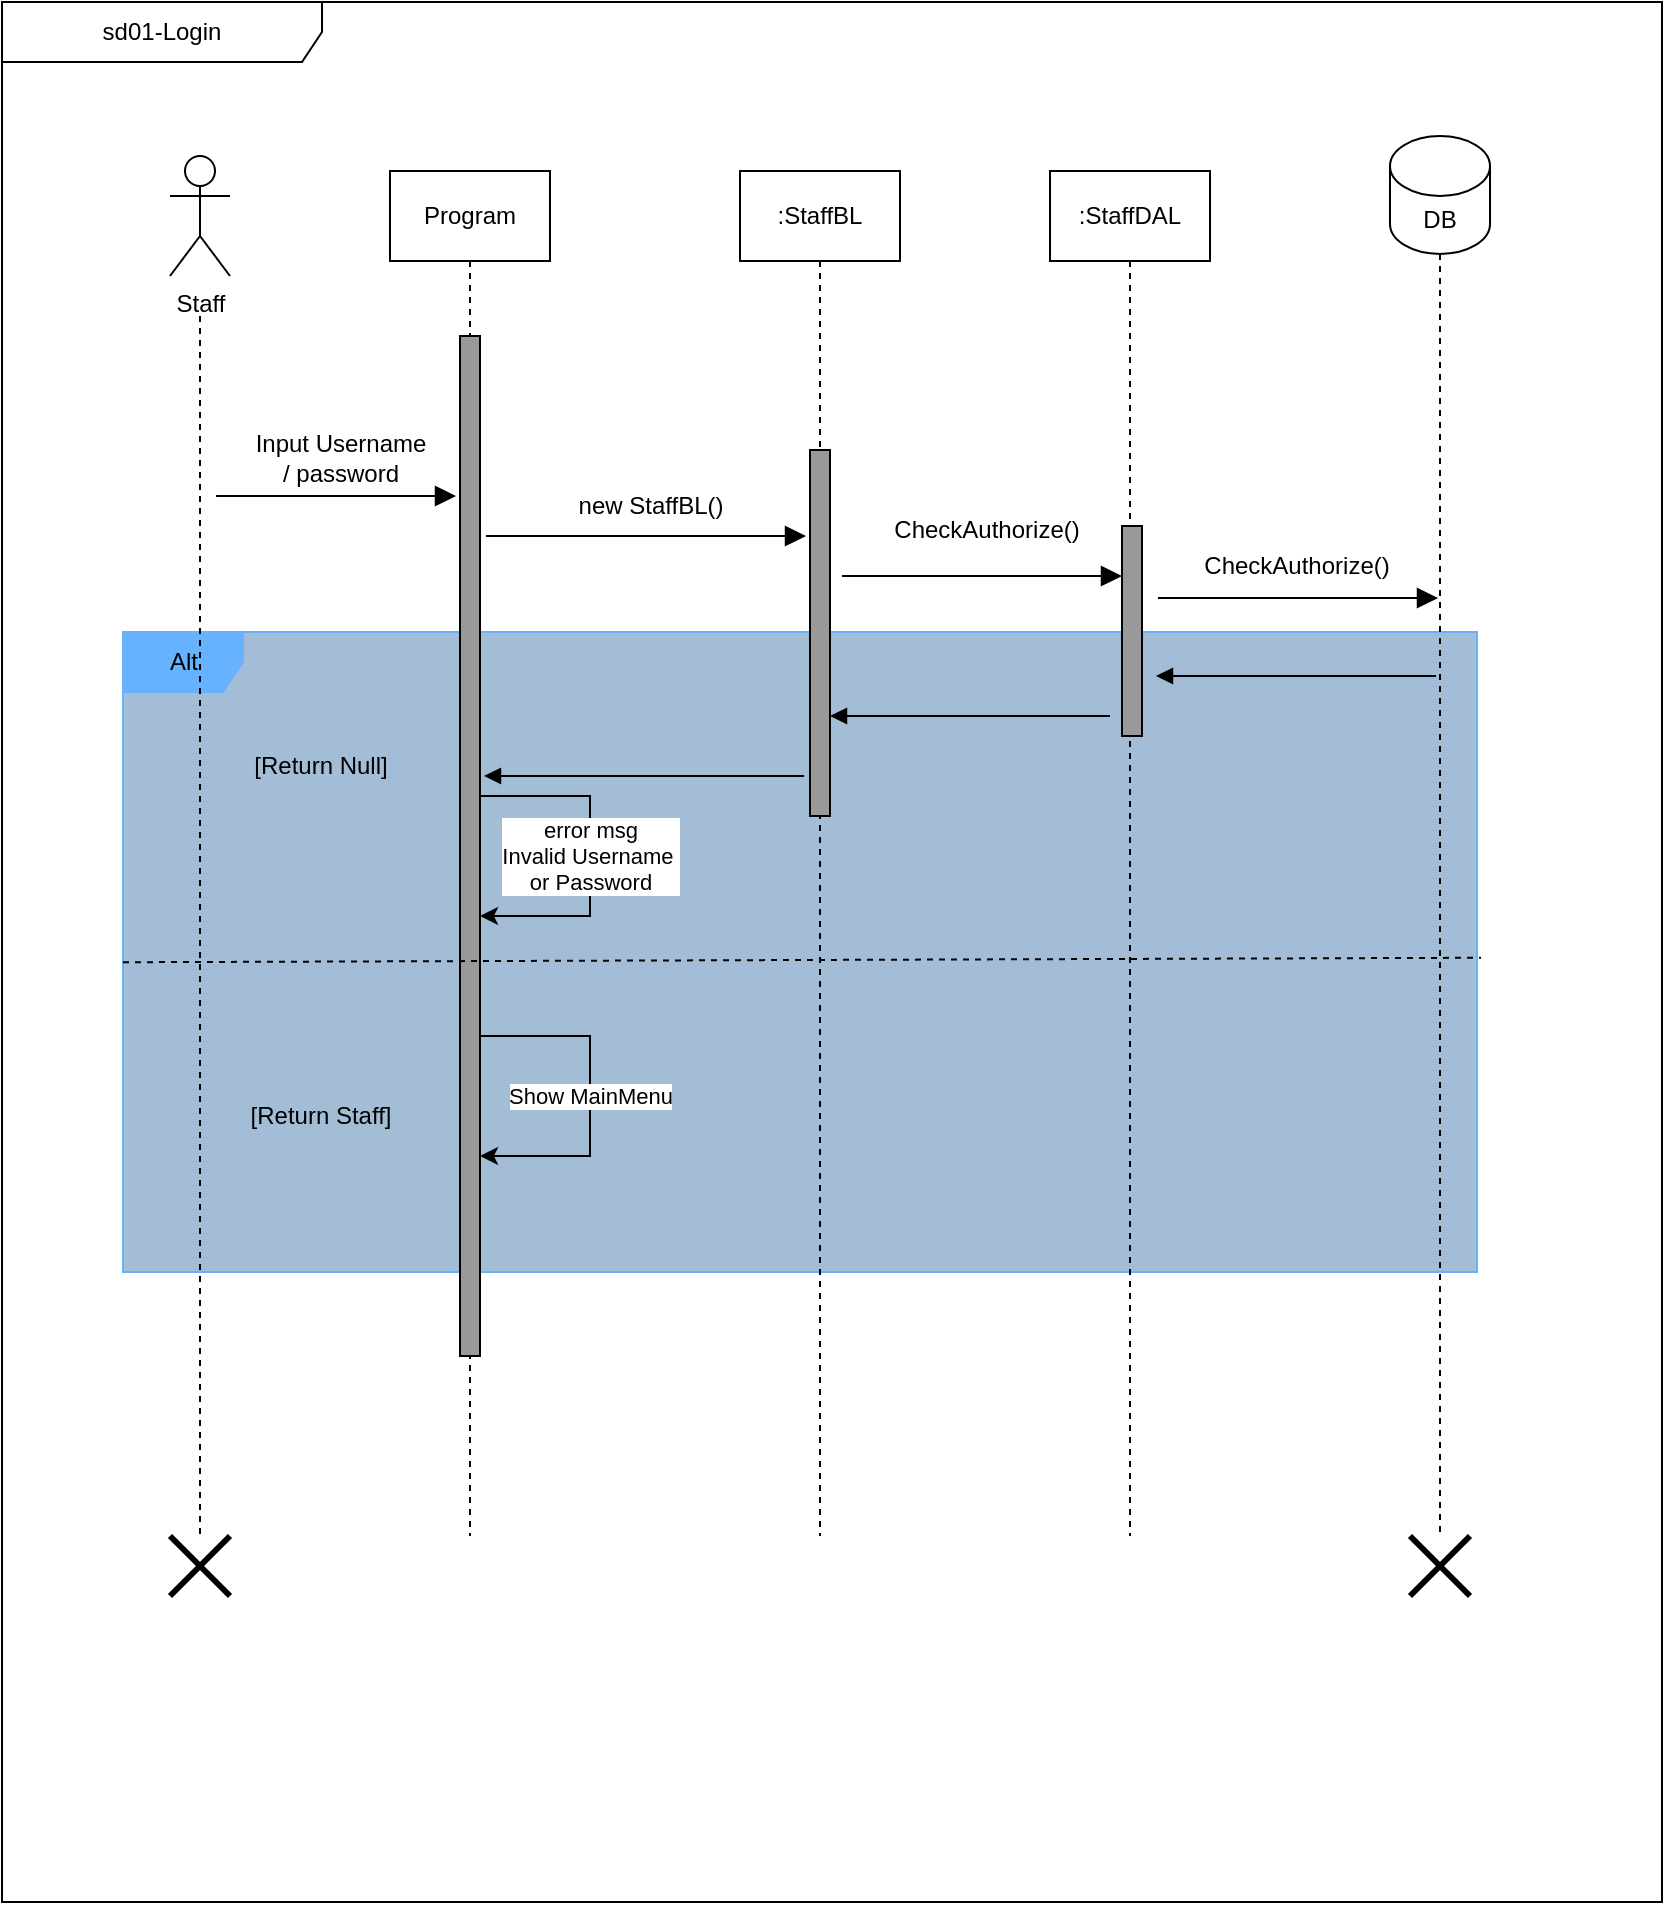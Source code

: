 <mxfile version="21.3.7" type="device" pages="13">
  <diagram name="Login" id="2YBvvXClWsGukQMizWep">
    <mxGraphModel dx="864" dy="556" grid="1" gridSize="10" guides="1" tooltips="1" connect="1" arrows="1" fold="1" page="1" pageScale="1" pageWidth="850" pageHeight="1100" math="0" shadow="0">
      <root>
        <mxCell id="0" />
        <mxCell id="1" parent="0" />
        <mxCell id="ZhgMzkLtqcPZ7IW7tBL8-1" value="sd01-Login" style="shape=umlFrame;whiteSpace=wrap;html=1;pointerEvents=0;recursiveResize=0;container=1;collapsible=0;width=160;swimlaneFillColor=default;" parent="1" vertex="1">
          <mxGeometry x="10" y="10" width="830" height="950" as="geometry" />
        </mxCell>
        <mxCell id="ZhgMzkLtqcPZ7IW7tBL8-45" value="Alt" style="shape=umlFrame;whiteSpace=wrap;html=1;pointerEvents=0;recursiveResize=0;container=0;collapsible=0;width=60;height=30;swimlaneFillColor=#a4bdd6;fillColor=#66B2FF;strokeColor=#66B2FF;" parent="ZhgMzkLtqcPZ7IW7tBL8-1" vertex="1">
          <mxGeometry x="60.5" y="315" width="677" height="320" as="geometry" />
        </mxCell>
        <mxCell id="ZhgMzkLtqcPZ7IW7tBL8-17" style="edgeStyle=orthogonalEdgeStyle;rounded=0;orthogonalLoop=1;jettySize=auto;html=1;exitX=0.5;exitY=1;exitDx=0;exitDy=0;dashed=1;endArrow=none;endFill=0;" parent="ZhgMzkLtqcPZ7IW7tBL8-1" source="ZhgMzkLtqcPZ7IW7tBL8-7" edge="1">
          <mxGeometry relative="1" as="geometry">
            <mxPoint x="409" y="767" as="targetPoint" />
          </mxGeometry>
        </mxCell>
        <mxCell id="ZhgMzkLtqcPZ7IW7tBL8-21" style="edgeStyle=orthogonalEdgeStyle;rounded=0;orthogonalLoop=1;jettySize=auto;html=1;dashed=1;endArrow=none;endFill=0;" parent="ZhgMzkLtqcPZ7IW7tBL8-1" edge="1">
          <mxGeometry relative="1" as="geometry">
            <mxPoint x="99" y="157" as="sourcePoint" />
            <mxPoint x="99" y="767" as="targetPoint" />
          </mxGeometry>
        </mxCell>
        <mxCell id="ZhgMzkLtqcPZ7IW7tBL8-2" value="Staff" style="shape=umlActor;verticalLabelPosition=bottom;verticalAlign=top;html=1;" parent="ZhgMzkLtqcPZ7IW7tBL8-1" vertex="1">
          <mxGeometry x="84" y="77" width="30" height="60" as="geometry" />
        </mxCell>
        <mxCell id="ZhgMzkLtqcPZ7IW7tBL8-14" style="edgeStyle=orthogonalEdgeStyle;rounded=0;orthogonalLoop=1;jettySize=auto;html=1;exitX=0.5;exitY=1;exitDx=0;exitDy=0;dashed=1;endArrow=none;endFill=0;" parent="ZhgMzkLtqcPZ7IW7tBL8-1" source="ZhgMzkLtqcPZ7IW7tBL8-3" edge="1">
          <mxGeometry relative="1" as="geometry">
            <mxPoint x="234" y="767" as="targetPoint" />
          </mxGeometry>
        </mxCell>
        <mxCell id="ZhgMzkLtqcPZ7IW7tBL8-3" value="Program" style="html=1;whiteSpace=wrap;" parent="ZhgMzkLtqcPZ7IW7tBL8-1" vertex="1">
          <mxGeometry x="194" y="84.5" width="80" height="45" as="geometry" />
        </mxCell>
        <mxCell id="ZhgMzkLtqcPZ7IW7tBL8-23" style="edgeStyle=orthogonalEdgeStyle;rounded=0;orthogonalLoop=1;jettySize=auto;html=1;exitX=0.5;exitY=1;exitDx=0;exitDy=0;exitPerimeter=0;dashed=1;endArrow=none;endFill=0;" parent="ZhgMzkLtqcPZ7IW7tBL8-1" source="ZhgMzkLtqcPZ7IW7tBL8-6" edge="1">
          <mxGeometry relative="1" as="geometry">
            <mxPoint x="719" y="767" as="targetPoint" />
          </mxGeometry>
        </mxCell>
        <mxCell id="ZhgMzkLtqcPZ7IW7tBL8-6" value="DB" style="shape=cylinder3;whiteSpace=wrap;html=1;boundedLbl=1;backgroundOutline=1;size=15;" parent="ZhgMzkLtqcPZ7IW7tBL8-1" vertex="1">
          <mxGeometry x="694" y="67" width="50" height="59" as="geometry" />
        </mxCell>
        <mxCell id="ZhgMzkLtqcPZ7IW7tBL8-19" style="edgeStyle=orthogonalEdgeStyle;rounded=0;orthogonalLoop=1;jettySize=auto;html=1;exitX=0.5;exitY=1;exitDx=0;exitDy=0;dashed=1;endArrow=none;endFill=0;" parent="ZhgMzkLtqcPZ7IW7tBL8-1" source="ZhgMzkLtqcPZ7IW7tBL8-8" edge="1">
          <mxGeometry relative="1" as="geometry">
            <mxPoint x="564" y="767" as="targetPoint" />
          </mxGeometry>
        </mxCell>
        <mxCell id="ZhgMzkLtqcPZ7IW7tBL8-8" value=":StaffDAL" style="html=1;whiteSpace=wrap;" parent="ZhgMzkLtqcPZ7IW7tBL8-1" vertex="1">
          <mxGeometry x="524" y="84.5" width="80" height="45" as="geometry" />
        </mxCell>
        <mxCell id="ZhgMzkLtqcPZ7IW7tBL8-7" value=":StaffBL" style="html=1;whiteSpace=wrap;" parent="ZhgMzkLtqcPZ7IW7tBL8-1" vertex="1">
          <mxGeometry x="369" y="84.5" width="80" height="45" as="geometry" />
        </mxCell>
        <mxCell id="ZhgMzkLtqcPZ7IW7tBL8-24" value="" style="html=1;points=[];perimeter=orthogonalPerimeter;outlineConnect=0;targetShapes=umlLifeline;portConstraint=eastwest;newEdgeStyle={&quot;edgeStyle&quot;:&quot;elbowEdgeStyle&quot;,&quot;elbow&quot;:&quot;vertical&quot;,&quot;curved&quot;:0,&quot;rounded&quot;:0};fillColor=#999999;strokeColor=#000000;container=0;" parent="ZhgMzkLtqcPZ7IW7tBL8-1" vertex="1">
          <mxGeometry x="229" y="167" width="10" height="510" as="geometry" />
        </mxCell>
        <mxCell id="ZhgMzkLtqcPZ7IW7tBL8-40" value="" style="html=1;points=[];perimeter=orthogonalPerimeter;outlineConnect=0;targetShapes=umlLifeline;portConstraint=eastwest;newEdgeStyle={&quot;edgeStyle&quot;:&quot;elbowEdgeStyle&quot;,&quot;elbow&quot;:&quot;vertical&quot;,&quot;curved&quot;:0,&quot;rounded&quot;:0};fillColor=#999999;strokeColor=#000000;container=0;" parent="ZhgMzkLtqcPZ7IW7tBL8-1" vertex="1">
          <mxGeometry x="404" y="224" width="10" height="183" as="geometry" />
        </mxCell>
        <mxCell id="ZhgMzkLtqcPZ7IW7tBL8-44" value="" style="html=1;points=[];perimeter=orthogonalPerimeter;outlineConnect=0;targetShapes=umlLifeline;portConstraint=eastwest;newEdgeStyle={&quot;edgeStyle&quot;:&quot;elbowEdgeStyle&quot;,&quot;elbow&quot;:&quot;vertical&quot;,&quot;curved&quot;:0,&quot;rounded&quot;:0};fillColor=#999999;strokeColor=#000000;container=0;" parent="ZhgMzkLtqcPZ7IW7tBL8-1" vertex="1">
          <mxGeometry x="560" y="262" width="10" height="105" as="geometry" />
        </mxCell>
        <mxCell id="ZhgMzkLtqcPZ7IW7tBL8-59" value="" style="endArrow=classic;html=1;rounded=0;" parent="ZhgMzkLtqcPZ7IW7tBL8-1" source="ZhgMzkLtqcPZ7IW7tBL8-24" target="ZhgMzkLtqcPZ7IW7tBL8-24" edge="1">
          <mxGeometry relative="1" as="geometry">
            <mxPoint x="234" y="417" as="sourcePoint" />
            <mxPoint x="254" y="477" as="targetPoint" />
            <Array as="points">
              <mxPoint x="294" y="397" />
              <mxPoint x="294" y="457" />
            </Array>
          </mxGeometry>
        </mxCell>
        <mxCell id="ZhgMzkLtqcPZ7IW7tBL8-60" value="error msg&lt;br&gt;Invalid Username&amp;nbsp;&lt;br&gt;or Password" style="edgeLabel;resizable=0;html=1;align=center;verticalAlign=middle;container=0;" parent="ZhgMzkLtqcPZ7IW7tBL8-59" connectable="0" vertex="1">
          <mxGeometry relative="1" as="geometry" />
        </mxCell>
        <mxCell id="ZhgMzkLtqcPZ7IW7tBL8-66" value="" style="shape=umlDestroy;whiteSpace=wrap;html=1;strokeWidth=3;targetShapes=umlLifeline;" parent="ZhgMzkLtqcPZ7IW7tBL8-1" vertex="1">
          <mxGeometry x="84" y="767" width="30" height="30" as="geometry" />
        </mxCell>
        <mxCell id="ZhgMzkLtqcPZ7IW7tBL8-67" value="" style="shape=umlDestroy;whiteSpace=wrap;html=1;strokeWidth=3;targetShapes=umlLifeline;" parent="ZhgMzkLtqcPZ7IW7tBL8-1" vertex="1">
          <mxGeometry x="704" y="767" width="30" height="30" as="geometry" />
        </mxCell>
        <mxCell id="ZhgMzkLtqcPZ7IW7tBL8-27" value="" style="endArrow=block;startArrow=none;endFill=1;startFill=0;endSize=8;html=1;verticalAlign=bottom;labelBackgroundColor=none;strokeWidth=1;rounded=0;" parent="ZhgMzkLtqcPZ7IW7tBL8-1" edge="1">
          <mxGeometry width="160" relative="1" as="geometry">
            <mxPoint x="107" y="247" as="sourcePoint" />
            <mxPoint x="227" y="247" as="targetPoint" />
          </mxGeometry>
        </mxCell>
        <mxCell id="ZhgMzkLtqcPZ7IW7tBL8-29" value="Input Username&lt;br&gt;/ password" style="text;html=1;align=center;verticalAlign=middle;resizable=0;points=[];autosize=1;strokeColor=none;fillColor=none;container=0;" parent="ZhgMzkLtqcPZ7IW7tBL8-1" vertex="1">
          <mxGeometry x="114" y="208" width="110" height="40" as="geometry" />
        </mxCell>
        <mxCell id="ZhgMzkLtqcPZ7IW7tBL8-30" value="" style="endArrow=block;startArrow=none;endFill=1;startFill=0;endSize=8;html=1;verticalAlign=bottom;labelBackgroundColor=none;strokeWidth=1;rounded=0;" parent="ZhgMzkLtqcPZ7IW7tBL8-1" edge="1">
          <mxGeometry width="160" relative="1" as="geometry">
            <mxPoint x="242" y="267" as="sourcePoint" />
            <mxPoint x="402" y="267" as="targetPoint" />
          </mxGeometry>
        </mxCell>
        <mxCell id="ZhgMzkLtqcPZ7IW7tBL8-31" value="new StaffBL()" style="text;html=1;align=center;verticalAlign=middle;resizable=0;points=[];autosize=1;strokeColor=none;fillColor=none;container=0;" parent="ZhgMzkLtqcPZ7IW7tBL8-1" vertex="1">
          <mxGeometry x="274" y="237" width="100" height="30" as="geometry" />
        </mxCell>
        <mxCell id="ZhgMzkLtqcPZ7IW7tBL8-33" value="" style="endArrow=block;startArrow=none;endFill=1;startFill=0;endSize=8;html=1;verticalAlign=bottom;labelBackgroundColor=none;strokeWidth=1;rounded=0;" parent="ZhgMzkLtqcPZ7IW7tBL8-1" edge="1">
          <mxGeometry width="160" relative="1" as="geometry">
            <mxPoint x="420" y="287" as="sourcePoint" />
            <mxPoint x="560" y="287" as="targetPoint" />
          </mxGeometry>
        </mxCell>
        <mxCell id="ZhgMzkLtqcPZ7IW7tBL8-35" value="CheckAuthorize()" style="text;html=1;align=center;verticalAlign=middle;resizable=0;points=[];autosize=1;strokeColor=none;fillColor=none;container=0;" parent="ZhgMzkLtqcPZ7IW7tBL8-1" vertex="1">
          <mxGeometry x="432" y="249" width="120" height="30" as="geometry" />
        </mxCell>
        <mxCell id="ZhgMzkLtqcPZ7IW7tBL8-37" value="" style="endArrow=block;startArrow=none;endFill=1;startFill=0;endSize=8;html=1;verticalAlign=bottom;labelBackgroundColor=none;strokeWidth=1;rounded=0;" parent="ZhgMzkLtqcPZ7IW7tBL8-1" edge="1">
          <mxGeometry width="160" relative="1" as="geometry">
            <mxPoint x="578" y="298" as="sourcePoint" />
            <mxPoint x="718" y="298" as="targetPoint" />
          </mxGeometry>
        </mxCell>
        <mxCell id="ZhgMzkLtqcPZ7IW7tBL8-39" value="CheckAuthorize()" style="text;html=1;align=center;verticalAlign=middle;resizable=0;points=[];autosize=1;strokeColor=none;fillColor=none;container=0;" parent="ZhgMzkLtqcPZ7IW7tBL8-1" vertex="1">
          <mxGeometry x="587" y="267" width="120" height="30" as="geometry" />
        </mxCell>
        <mxCell id="ZhgMzkLtqcPZ7IW7tBL8-46" value="" style="endArrow=none;dashed=1;html=1;rounded=0;exitX=0;exitY=0.516;exitDx=0;exitDy=0;exitPerimeter=0;entryX=1.003;entryY=0.509;entryDx=0;entryDy=0;entryPerimeter=0;" parent="ZhgMzkLtqcPZ7IW7tBL8-1" source="ZhgMzkLtqcPZ7IW7tBL8-45" target="ZhgMzkLtqcPZ7IW7tBL8-45" edge="1">
          <mxGeometry width="50" height="50" relative="1" as="geometry">
            <mxPoint x="364" y="387" as="sourcePoint" />
            <mxPoint x="414" y="337" as="targetPoint" />
          </mxGeometry>
        </mxCell>
        <mxCell id="ZhgMzkLtqcPZ7IW7tBL8-38" value="" style="endArrow=none;startArrow=block;endFill=0;startFill=1;endSize=8;html=1;verticalAlign=bottom;labelBackgroundColor=none;strokeWidth=1;rounded=0;" parent="ZhgMzkLtqcPZ7IW7tBL8-1" edge="1">
          <mxGeometry width="160" relative="1" as="geometry">
            <mxPoint x="577" y="337" as="sourcePoint" />
            <mxPoint x="717" y="337" as="targetPoint" />
          </mxGeometry>
        </mxCell>
        <mxCell id="ZhgMzkLtqcPZ7IW7tBL8-47" value="" style="endArrow=none;startArrow=block;endFill=0;startFill=1;endSize=8;html=1;verticalAlign=bottom;labelBackgroundColor=none;strokeWidth=1;rounded=0;" parent="ZhgMzkLtqcPZ7IW7tBL8-1" edge="1">
          <mxGeometry width="160" relative="1" as="geometry">
            <mxPoint x="414" y="357" as="sourcePoint" />
            <mxPoint x="554" y="357" as="targetPoint" />
          </mxGeometry>
        </mxCell>
        <mxCell id="ZhgMzkLtqcPZ7IW7tBL8-48" value="" style="endArrow=none;startArrow=block;endFill=0;startFill=1;endSize=8;html=1;verticalAlign=bottom;labelBackgroundColor=none;strokeWidth=1;rounded=0;" parent="ZhgMzkLtqcPZ7IW7tBL8-1" edge="1">
          <mxGeometry width="160" relative="1" as="geometry">
            <mxPoint x="241" y="387" as="sourcePoint" />
            <mxPoint x="401" y="387" as="targetPoint" />
          </mxGeometry>
        </mxCell>
        <mxCell id="ZhgMzkLtqcPZ7IW7tBL8-49" value="[Return Null]" style="text;html=1;align=center;verticalAlign=middle;resizable=0;points=[];autosize=1;strokeColor=none;fillColor=none;container=0;" parent="ZhgMzkLtqcPZ7IW7tBL8-1" vertex="1">
          <mxGeometry x="114" y="367" width="90" height="30" as="geometry" />
        </mxCell>
        <mxCell id="ZhgMzkLtqcPZ7IW7tBL8-62" value="[Return Staff]" style="text;html=1;align=center;verticalAlign=middle;resizable=0;points=[];autosize=1;strokeColor=none;fillColor=none;container=0;" parent="ZhgMzkLtqcPZ7IW7tBL8-1" vertex="1">
          <mxGeometry x="114" y="542" width="90" height="30" as="geometry" />
        </mxCell>
        <mxCell id="ZhgMzkLtqcPZ7IW7tBL8-63" value="" style="endArrow=classic;html=1;rounded=0;" parent="ZhgMzkLtqcPZ7IW7tBL8-1" edge="1">
          <mxGeometry relative="1" as="geometry">
            <mxPoint x="239" y="517" as="sourcePoint" />
            <mxPoint x="239" y="577" as="targetPoint" />
            <Array as="points">
              <mxPoint x="294" y="517" />
              <mxPoint x="294" y="577" />
            </Array>
          </mxGeometry>
        </mxCell>
        <mxCell id="ZhgMzkLtqcPZ7IW7tBL8-64" value="Show MainMenu" style="edgeLabel;resizable=0;html=1;align=center;verticalAlign=middle;container=0;" parent="ZhgMzkLtqcPZ7IW7tBL8-63" connectable="0" vertex="1">
          <mxGeometry relative="1" as="geometry" />
        </mxCell>
      </root>
    </mxGraphModel>
  </diagram>
  <diagram id="fr9ph7EEe2p5Lz6zRyvp" name="GetProduct">
    <mxGraphModel dx="1691" dy="556" grid="1" gridSize="10" guides="1" tooltips="1" connect="1" arrows="1" fold="1" page="1" pageScale="1" pageWidth="827" pageHeight="1169" math="0" shadow="0">
      <root>
        <mxCell id="0" />
        <mxCell id="1" parent="0" />
        <mxCell id="UkyHs8dp_i6Oa0c5h7r9-1" value="sd02-GetProduct" style="shape=umlFrame;whiteSpace=wrap;html=1;pointerEvents=0;recursiveResize=0;container=0;collapsible=0;width=160;swimlaneFillColor=default;fillColor=#FFFFFF;" parent="1" vertex="1">
          <mxGeometry x="-60" y="180" width="879" height="900" as="geometry" />
        </mxCell>
        <mxCell id="iRRndQ17BI86tzkskujf-1" value="Alt" style="shape=umlFrame;whiteSpace=wrap;html=1;pointerEvents=0;recursiveResize=0;container=0;collapsible=0;width=60;height=30;swimlaneFillColor=#BCD8F5;fillColor=#66B2FF;strokeColor=#57A5FF;strokeWidth=2;" parent="1" vertex="1">
          <mxGeometry x="-30" y="461" width="810" height="549" as="geometry" />
        </mxCell>
        <mxCell id="NJjfe6et_Hi1Idl0p0r5-29" value="" style="endArrow=none;dashed=1;html=1;rounded=0;exitX=0.002;exitY=0.902;exitDx=0;exitDy=0;exitPerimeter=0;strokeWidth=2;entryX=1.002;entryY=0.902;entryDx=0;entryDy=0;entryPerimeter=0;" parent="1" source="iRRndQ17BI86tzkskujf-1" target="iRRndQ17BI86tzkskujf-1" edge="1">
          <mxGeometry width="50" height="50" relative="1" as="geometry">
            <mxPoint x="132.694" y="954.84" as="sourcePoint" />
            <mxPoint x="761.071" y="956" as="targetPoint" />
          </mxGeometry>
        </mxCell>
        <mxCell id="NJjfe6et_Hi1Idl0p0r5-46" value="Loop" style="shape=umlFrame;whiteSpace=wrap;html=1;pointerEvents=0;recursiveResize=0;container=0;collapsible=0;width=50;height=30;fillColor=#FFB570;strokeColor=#FFB570;swimlaneFillColor=#FFFFD1;strokeWidth=3;" parent="1" vertex="1">
          <mxGeometry x="20" y="510" width="750" height="440" as="geometry" />
        </mxCell>
        <mxCell id="NJjfe6et_Hi1Idl0p0r5-49" value="sellect size&amp;nbsp;&lt;br&gt;S, M, L&amp;nbsp;&lt;br&gt;or choose another product" style="shape=note;whiteSpace=wrap;html=1;backgroundOutline=1;darkOpacity=0.05;container=0;" parent="1" vertex="1">
          <mxGeometry x="-13.49" y="804" width="92.18" height="120" as="geometry" />
        </mxCell>
        <mxCell id="glqLG_mKVCcUVX077qCk-1" value="Alt" style="shape=umlFrame;whiteSpace=wrap;html=1;pointerEvents=0;recursiveResize=0;container=0;collapsible=0;width=50;height=30;fillColor=#7F89B0;strokeColor=#7F89B0;swimlaneFillColor=#D1DCFF;strokeWidth=3;rounded=1;" parent="1" vertex="1">
          <mxGeometry x="100" y="617.62" width="660" height="312.38" as="geometry" />
        </mxCell>
        <mxCell id="NJjfe6et_Hi1Idl0p0r5-1" value="Loop" style="shape=umlFrame;whiteSpace=wrap;html=1;pointerEvents=0;recursiveResize=0;container=0;collapsible=0;width=50;height=30;fillColor=#8FC2B9;strokeColor=#8FC2B9;swimlaneFillColor=#BEF0EA;strokeWidth=3;" parent="1" vertex="1">
          <mxGeometry x="76.729" y="521" width="294.552" height="90" as="geometry" />
        </mxCell>
        <mxCell id="NJjfe6et_Hi1Idl0p0r5-30" value="Alt" style="shape=umlFrame;whiteSpace=wrap;html=1;pointerEvents=0;recursiveResize=0;container=0;collapsible=0;width=60;height=30;swimlaneFillColor=#FFE2DB;fillColor=#FF8D87;strokeColor=#FF8D87;strokeWidth=3;" parent="1" vertex="1">
          <mxGeometry x="118" y="661" width="632" height="200" as="geometry" />
        </mxCell>
        <mxCell id="NJjfe6et_Hi1Idl0p0r5-32" value="" style="endArrow=none;dashed=1;html=1;rounded=0;exitX=-0.002;exitY=0.718;exitDx=0;exitDy=0;exitPerimeter=0;strokeColor=#FF8D87;strokeWidth=2;entryX=1;entryY=0.706;entryDx=0;entryDy=0;entryPerimeter=0;" parent="1" source="NJjfe6et_Hi1Idl0p0r5-30" target="NJjfe6et_Hi1Idl0p0r5-30" edge="1">
          <mxGeometry width="50" height="50" relative="1" as="geometry">
            <mxPoint x="135.458" y="803.0" as="sourcePoint" />
            <mxPoint x="736.344" y="804" as="targetPoint" />
          </mxGeometry>
        </mxCell>
        <mxCell id="NJjfe6et_Hi1Idl0p0r5-33" value="[return null]" style="text;html=1;strokeColor=none;fillColor=none;align=center;verticalAlign=middle;whiteSpace=wrap;rounded=0;container=0;" parent="1" vertex="1">
          <mxGeometry x="140.149" y="818" width="70.692" height="30" as="geometry" />
        </mxCell>
        <mxCell id="NJjfe6et_Hi1Idl0p0r5-36" value="" style="endArrow=classic;html=1;rounded=0;" parent="1" edge="1">
          <mxGeometry relative="1" as="geometry">
            <mxPoint x="248.551" y="755" as="sourcePoint" />
            <mxPoint x="248.551" y="795" as="targetPoint" />
            <Array as="points">
              <mxPoint x="284.879" y="755" />
              <mxPoint x="309.425" y="755" />
              <mxPoint x="309.425" y="795" />
              <mxPoint x="284.879" y="795" />
            </Array>
          </mxGeometry>
        </mxCell>
        <mxCell id="NJjfe6et_Hi1Idl0p0r5-37" value="show product details" style="edgeLabel;resizable=0;html=1;align=center;verticalAlign=middle;container=0;" parent="NJjfe6et_Hi1Idl0p0r5-36" connectable="0" vertex="1">
          <mxGeometry relative="1" as="geometry" />
        </mxCell>
        <mxCell id="NJjfe6et_Hi1Idl0p0r5-44" value="" style="endArrow=classic;html=1;rounded=0;" parent="1" edge="1">
          <mxGeometry relative="1" as="geometry">
            <mxPoint x="249.533" y="963" as="sourcePoint" />
            <mxPoint x="249.533" y="1003" as="targetPoint" />
            <Array as="points">
              <mxPoint x="285.861" y="963" />
              <mxPoint x="310.407" y="963" />
              <mxPoint x="310.407" y="1003" />
              <mxPoint x="285.861" y="1003" />
            </Array>
          </mxGeometry>
        </mxCell>
        <mxCell id="NJjfe6et_Hi1Idl0p0r5-45" value="msg: list product not exist" style="edgeLabel;resizable=0;html=1;align=center;verticalAlign=middle;container=0;" parent="NJjfe6et_Hi1Idl0p0r5-44" connectable="0" vertex="1">
          <mxGeometry relative="1" as="geometry" />
        </mxCell>
        <mxCell id="vqtaFJav4T-bCvWW0va6-1" value="Ref" style="shape=umlFrame;whiteSpace=wrap;html=1;pointerEvents=0;recursiveResize=0;container=0;collapsible=0;width=60;height=30;swimlaneFillColor=#FFCCCC;fillColor=#FF9999;strokeColor=#de121c;" parent="1" vertex="1">
          <mxGeometry x="174.913" y="330" width="255.278" height="60" as="geometry" />
        </mxCell>
        <mxCell id="UkyHs8dp_i6Oa0c5h7r9-22" value="User" style="shape=umlActor;verticalLabelPosition=bottom;verticalAlign=top;html=1;container=0;" parent="1" vertex="1">
          <mxGeometry x="96.366" y="240" width="29.455" height="60" as="geometry" />
        </mxCell>
        <mxCell id="UkyHs8dp_i6Oa0c5h7r9-24" value="Program" style="html=1;whiteSpace=wrap;container=0;" parent="1" vertex="1">
          <mxGeometry x="204.368" y="247.5" width="78.547" height="45" as="geometry" />
        </mxCell>
        <mxCell id="UkyHs8dp_i6Oa0c5h7r9-26" value="DB" style="shape=cylinder3;whiteSpace=wrap;html=1;boundedLbl=1;backgroundOutline=1;size=15;container=0;" parent="1" vertex="1">
          <mxGeometry x="715.907" y="230" width="49.092" height="59" as="geometry" />
        </mxCell>
        <mxCell id="UkyHs8dp_i6Oa0c5h7r9-28" value=":ProductBL" style="html=1;whiteSpace=wrap;container=0;" parent="1" vertex="1">
          <mxGeometry x="461.61" y="247.5" width="78.547" height="45" as="geometry" />
        </mxCell>
        <mxCell id="UkyHs8dp_i6Oa0c5h7r9-29" value=":Staff" style="html=1;whiteSpace=wrap;container=0;" parent="1" vertex="1">
          <mxGeometry x="333.971" y="247.5" width="78.547" height="45" as="geometry" />
        </mxCell>
        <mxCell id="UkyHs8dp_i6Oa0c5h7r9-36" value="" style="shape=umlDestroy;whiteSpace=wrap;html=1;strokeWidth=3;targetShapes=umlLifeline;container=0;" parent="1" vertex="1">
          <mxGeometry x="725.725" y="1030" width="29.455" height="30" as="geometry" />
        </mxCell>
        <mxCell id="UkyHs8dp_i6Oa0c5h7r9-38" value="" style="shape=umlDestroy;whiteSpace=wrap;html=1;strokeWidth=3;targetShapes=umlLifeline;container=0;" parent="1" vertex="1">
          <mxGeometry x="98.547" y="1030" width="29.455" height="30" as="geometry" />
        </mxCell>
        <mxCell id="UkyHs8dp_i6Oa0c5h7r9-40" value="" style="endArrow=none;dashed=1;html=1;rounded=0;exitX=0.487;exitY=0.398;exitDx=0;exitDy=0;exitPerimeter=0;" parent="1" source="UkyHs8dp_i6Oa0c5h7r9-38" edge="1">
          <mxGeometry width="50" height="50" relative="1" as="geometry">
            <mxPoint x="383.063" y="590" as="sourcePoint" />
            <mxPoint x="111.093" y="320" as="targetPoint" />
          </mxGeometry>
        </mxCell>
        <mxCell id="UkyHs8dp_i6Oa0c5h7r9-41" value="" style="endArrow=none;dashed=1;html=1;rounded=0;exitX=0.345;exitY=0.944;exitDx=0;exitDy=0;exitPerimeter=0;" parent="1" source="UkyHs8dp_i6Oa0c5h7r9-1" edge="1">
          <mxGeometry width="50" height="50" relative="1" as="geometry">
            <mxPoint x="243.642" y="970" as="sourcePoint" />
            <mxPoint x="243.151" y="292.5" as="targetPoint" />
          </mxGeometry>
        </mxCell>
        <mxCell id="t6AtMAcaOkQRHhYvN2ir-2" value=":ProductDAL" style="html=1;whiteSpace=wrap;container=0;" parent="1" vertex="1">
          <mxGeometry x="586.304" y="247.5" width="78.547" height="45" as="geometry" />
        </mxCell>
        <mxCell id="t6AtMAcaOkQRHhYvN2ir-3" value="" style="endArrow=none;dashed=1;html=1;rounded=0;exitX=0.492;exitY=0.944;exitDx=0;exitDy=0;exitPerimeter=0;" parent="1" source="UkyHs8dp_i6Oa0c5h7r9-1" edge="1">
          <mxGeometry width="50" height="50" relative="1" as="geometry">
            <mxPoint x="373.245" y="970" as="sourcePoint" />
            <mxPoint x="372.754" y="292.5" as="targetPoint" />
          </mxGeometry>
        </mxCell>
        <mxCell id="t6AtMAcaOkQRHhYvN2ir-4" value="" style="endArrow=none;dashed=1;html=1;rounded=0;exitX=0.637;exitY=0.944;exitDx=0;exitDy=0;exitPerimeter=0;" parent="1" source="UkyHs8dp_i6Oa0c5h7r9-1" edge="1">
          <mxGeometry width="50" height="50" relative="1" as="geometry">
            <mxPoint x="500.884" y="970" as="sourcePoint" />
            <mxPoint x="500.393" y="292.5" as="targetPoint" />
          </mxGeometry>
        </mxCell>
        <mxCell id="t6AtMAcaOkQRHhYvN2ir-5" value="" style="endArrow=none;dashed=1;html=1;rounded=0;exitX=0.779;exitY=0.944;exitDx=0;exitDy=0;exitPerimeter=0;" parent="1" source="UkyHs8dp_i6Oa0c5h7r9-1" edge="1">
          <mxGeometry width="50" height="50" relative="1" as="geometry">
            <mxPoint x="625.577" y="970" as="sourcePoint" />
            <mxPoint x="625.087" y="292.5" as="targetPoint" />
          </mxGeometry>
        </mxCell>
        <mxCell id="t6AtMAcaOkQRHhYvN2ir-6" value="" style="endArrow=none;dashed=1;html=1;rounded=0;exitX=0.501;exitY=0.431;exitDx=0;exitDy=0;exitPerimeter=0;" parent="1" source="UkyHs8dp_i6Oa0c5h7r9-36" edge="1">
          <mxGeometry width="50" height="50" relative="1" as="geometry">
            <mxPoint x="740.453" y="960" as="sourcePoint" />
            <mxPoint x="739.962" y="289" as="targetPoint" />
          </mxGeometry>
        </mxCell>
        <mxCell id="BFUEqvjsDVft-noVJ7NC-1" value="" style="html=1;points=[];perimeter=orthogonalPerimeter;outlineConnect=0;targetShapes=umlLifeline;portConstraint=eastwest;newEdgeStyle={&quot;edgeStyle&quot;:&quot;elbowEdgeStyle&quot;,&quot;elbow&quot;:&quot;vertical&quot;,&quot;curved&quot;:0,&quot;rounded&quot;:0};fillColor=#FFFFFF;strokeColor=#000000;container=0;" parent="1" vertex="1">
          <mxGeometry x="237.73" y="314" width="9.82" height="706" as="geometry" />
        </mxCell>
        <mxCell id="BFUEqvjsDVft-noVJ7NC-2" value="" style="html=1;points=[];perimeter=orthogonalPerimeter;outlineConnect=0;targetShapes=umlLifeline;portConstraint=eastwest;newEdgeStyle={&quot;edgeStyle&quot;:&quot;elbowEdgeStyle&quot;,&quot;elbow&quot;:&quot;vertical&quot;,&quot;curved&quot;:0,&quot;rounded&quot;:0};fillColor=#A6A6A6;container=0;" parent="1" vertex="1">
          <mxGeometry x="368.335" y="317" width="9.818" height="83" as="geometry" />
        </mxCell>
        <mxCell id="BFUEqvjsDVft-noVJ7NC-4" value="new ProductBL()" style="html=1;verticalAlign=bottom;endArrow=block;edgeStyle=elbowEdgeStyle;elbow=vertical;curved=0;rounded=0;" parent="1" edge="1">
          <mxGeometry width="80" relative="1" as="geometry">
            <mxPoint x="248.551" y="430" as="sourcePoint" />
            <mxPoint x="491.065" y="430" as="targetPoint" />
          </mxGeometry>
        </mxCell>
        <mxCell id="BFUEqvjsDVft-noVJ7NC-5" value="" style="html=1;points=[];perimeter=orthogonalPerimeter;outlineConnect=0;targetShapes=umlLifeline;portConstraint=eastwest;newEdgeStyle={&quot;edgeStyle&quot;:&quot;elbowEdgeStyle&quot;,&quot;elbow&quot;:&quot;vertical&quot;,&quot;curved&quot;:0,&quot;rounded&quot;:0};fillColor=#FFFFFF;strokeColor=#000000;container=0;" parent="1" vertex="1">
          <mxGeometry x="495.975" y="420" width="9.818" height="290" as="geometry" />
        </mxCell>
        <mxCell id="BFUEqvjsDVft-noVJ7NC-6" value="" style="html=1;points=[];perimeter=orthogonalPerimeter;outlineConnect=0;targetShapes=umlLifeline;portConstraint=eastwest;newEdgeStyle={&quot;edgeStyle&quot;:&quot;elbowEdgeStyle&quot;,&quot;elbow&quot;:&quot;vertical&quot;,&quot;curved&quot;:0,&quot;rounded&quot;:0};fillColor=#bdbdbd;strokeColor=#000000;container=0;" parent="1" vertex="1">
          <mxGeometry x="620.668" y="430" width="9.818" height="260" as="geometry" />
        </mxCell>
        <mxCell id="BFUEqvjsDVft-noVJ7NC-7" value="GetAllProductActive()" style="html=1;verticalAlign=bottom;endArrow=block;edgeStyle=elbowEdgeStyle;elbow=vertical;curved=0;rounded=0;" parent="1" target="BFUEqvjsDVft-noVJ7NC-6" edge="1">
          <mxGeometry width="80" relative="1" as="geometry">
            <mxPoint x="510.702" y="440" as="sourcePoint" />
            <mxPoint x="589.249" y="440" as="targetPoint" />
            <Array as="points">
              <mxPoint x="559.794" y="440" />
            </Array>
          </mxGeometry>
        </mxCell>
        <mxCell id="BFUEqvjsDVft-noVJ7NC-8" value="GetAllProductActive()" style="html=1;verticalAlign=bottom;endArrow=block;edgeStyle=elbowEdgeStyle;elbow=vertical;curved=0;rounded=0;" parent="1" edge="1">
          <mxGeometry width="80" relative="1" as="geometry">
            <mxPoint x="633.432" y="454" as="sourcePoint" />
            <mxPoint x="736.525" y="454" as="targetPoint" />
            <Array as="points">
              <mxPoint x="682.524" y="454" />
            </Array>
          </mxGeometry>
        </mxCell>
        <mxCell id="BFUEqvjsDVft-noVJ7NC-10" value="" style="html=1;verticalAlign=bottom;endArrow=none;edgeStyle=elbowEdgeStyle;elbow=vertical;curved=0;rounded=0;endFill=0;startArrow=block;startFill=1;" parent="1" edge="1">
          <mxGeometry width="80" relative="1" as="geometry">
            <mxPoint x="251.987" y="490.15" as="sourcePoint" />
            <mxPoint x="494.502" y="490.15" as="targetPoint" />
          </mxGeometry>
        </mxCell>
        <mxCell id="BFUEqvjsDVft-noVJ7NC-11" value="" style="html=1;verticalAlign=bottom;endArrow=none;edgeStyle=elbowEdgeStyle;elbow=vertical;curved=0;rounded=0;endFill=0;startArrow=block;startFill=1;" parent="1" edge="1">
          <mxGeometry width="80" relative="1" as="geometry">
            <mxPoint x="510.702" y="480" as="sourcePoint" />
            <mxPoint x="620.668" y="480" as="targetPoint" />
            <Array as="points">
              <mxPoint x="559.794" y="480" />
            </Array>
          </mxGeometry>
        </mxCell>
        <mxCell id="BFUEqvjsDVft-noVJ7NC-12" value="" style="html=1;verticalAlign=bottom;endArrow=none;edgeStyle=elbowEdgeStyle;elbow=vertical;curved=0;rounded=0;endFill=0;startArrow=block;startFill=1;" parent="1" edge="1">
          <mxGeometry width="80" relative="1" as="geometry">
            <mxPoint x="631.469" y="470" as="sourcePoint" />
            <mxPoint x="734.562" y="470" as="targetPoint" />
            <Array as="points">
              <mxPoint x="680.561" y="470" />
            </Array>
          </mxGeometry>
        </mxCell>
        <mxCell id="iRRndQ17BI86tzkskujf-12" value="[return null]" style="text;html=1;strokeColor=none;fillColor=none;align=center;verticalAlign=middle;whiteSpace=wrap;rounded=0;container=0;" parent="1" vertex="1">
          <mxGeometry x="146.439" y="970" width="70.692" height="30" as="geometry" />
        </mxCell>
        <mxCell id="LMwn8lpg5KTNqez2cVI_-2" value="input productNumber" style="html=1;verticalAlign=bottom;endArrow=block;edgeStyle=elbowEdgeStyle;elbow=vertical;curved=0;rounded=0;entryX=-0.3;entryY=0.345;entryDx=0;entryDy=0;entryPerimeter=0;" parent="1" edge="1">
          <mxGeometry x="0.004" width="80" relative="1" as="geometry">
            <mxPoint x="122.875" y="540" as="sourcePoint" />
            <mxPoint x="240.696" y="540.32" as="targetPoint" />
            <mxPoint as="offset" />
          </mxGeometry>
        </mxCell>
        <mxCell id="fVfuoQr-ZkKcoxksPdvY-1" value="" style="endArrow=classic;html=1;rounded=0;" parent="1" edge="1">
          <mxGeometry relative="1" as="geometry">
            <mxPoint x="248.551" y="546" as="sourcePoint" />
            <mxPoint x="248.551" y="596" as="targetPoint" />
            <Array as="points">
              <mxPoint x="302.552" y="546" />
              <mxPoint x="302.552" y="596" />
              <mxPoint x="278.006" y="596" />
            </Array>
          </mxGeometry>
        </mxCell>
        <mxCell id="fVfuoQr-ZkKcoxksPdvY-2" value="error msg&lt;br&gt;Invalid productNumber" style="edgeLabel;resizable=0;html=1;align=center;verticalAlign=middle;container=0;" parent="fVfuoQr-ZkKcoxksPdvY-1" connectable="0" vertex="1">
          <mxGeometry relative="1" as="geometry" />
        </mxCell>
        <mxCell id="NJjfe6et_Hi1Idl0p0r5-22" value="new ProductBL()" style="html=1;verticalAlign=bottom;endArrow=block;edgeStyle=elbowEdgeStyle;elbow=vertical;curved=0;rounded=0;" parent="1" edge="1">
          <mxGeometry width="80" relative="1" as="geometry">
            <mxPoint x="248.551" y="634" as="sourcePoint" />
            <mxPoint x="491.065" y="634" as="targetPoint" />
          </mxGeometry>
        </mxCell>
        <mxCell id="NJjfe6et_Hi1Idl0p0r5-23" value="GetProductById()" style="html=1;verticalAlign=bottom;endArrow=block;edgeStyle=elbowEdgeStyle;elbow=vertical;curved=0;rounded=0;" parent="1" edge="1">
          <mxGeometry width="80" relative="1" as="geometry">
            <mxPoint x="510.702" y="644" as="sourcePoint" />
            <mxPoint x="620.668" y="644" as="targetPoint" />
            <Array as="points">
              <mxPoint x="559.794" y="644" />
            </Array>
          </mxGeometry>
        </mxCell>
        <mxCell id="NJjfe6et_Hi1Idl0p0r5-24" value="GetProductById()" style="html=1;verticalAlign=bottom;endArrow=block;edgeStyle=elbowEdgeStyle;elbow=vertical;curved=0;rounded=0;" parent="1" edge="1">
          <mxGeometry width="80" relative="1" as="geometry">
            <mxPoint x="633.432" y="654" as="sourcePoint" />
            <mxPoint x="736.525" y="654" as="targetPoint" />
            <Array as="points">
              <mxPoint x="682.524" y="654" />
            </Array>
          </mxGeometry>
        </mxCell>
        <mxCell id="NJjfe6et_Hi1Idl0p0r5-25" value="" style="html=1;verticalAlign=bottom;endArrow=none;edgeStyle=elbowEdgeStyle;elbow=vertical;curved=0;rounded=0;endFill=0;startArrow=block;startFill=1;" parent="1" edge="1">
          <mxGeometry width="80" relative="1" as="geometry">
            <mxPoint x="251.987" y="690.15" as="sourcePoint" />
            <mxPoint x="494.502" y="690.15" as="targetPoint" />
          </mxGeometry>
        </mxCell>
        <mxCell id="NJjfe6et_Hi1Idl0p0r5-26" value="" style="html=1;verticalAlign=bottom;endArrow=none;edgeStyle=elbowEdgeStyle;elbow=vertical;curved=0;rounded=0;endFill=0;startArrow=block;startFill=1;" parent="1" edge="1">
          <mxGeometry width="80" relative="1" as="geometry">
            <mxPoint x="510.702" y="680" as="sourcePoint" />
            <mxPoint x="620.668" y="680" as="targetPoint" />
            <Array as="points">
              <mxPoint x="559.794" y="680" />
            </Array>
          </mxGeometry>
        </mxCell>
        <mxCell id="NJjfe6et_Hi1Idl0p0r5-27" value="" style="html=1;verticalAlign=bottom;endArrow=none;edgeStyle=elbowEdgeStyle;elbow=vertical;curved=0;rounded=0;endFill=0;startArrow=block;startFill=1;" parent="1" edge="1">
          <mxGeometry width="80" relative="1" as="geometry">
            <mxPoint x="631.469" y="670" as="sourcePoint" />
            <mxPoint x="734.562" y="670" as="targetPoint" />
            <Array as="points">
              <mxPoint x="680.561" y="670" />
            </Array>
          </mxGeometry>
        </mxCell>
        <mxCell id="NJjfe6et_Hi1Idl0p0r5-39" value="select product size&lt;br&gt;or choose another&lt;br&gt;product" style="html=1;verticalAlign=bottom;endArrow=block;edgeStyle=elbowEdgeStyle;elbow=vertical;curved=0;rounded=0;" parent="1" edge="1">
          <mxGeometry width="80" relative="1" as="geometry">
            <mxPoint x="117.966" y="753" as="sourcePoint" />
            <mxPoint x="237.751" y="753" as="targetPoint" />
          </mxGeometry>
        </mxCell>
        <mxCell id="NJjfe6et_Hi1Idl0p0r5-34" value="[return a product]" style="text;html=1;strokeColor=none;fillColor=none;align=center;verticalAlign=middle;whiteSpace=wrap;rounded=0;container=0;" parent="1" vertex="1">
          <mxGeometry x="116.803" y="691.5" width="132.548" height="17" as="geometry" />
        </mxCell>
        <mxCell id="NJjfe6et_Hi1Idl0p0r5-50" value="[until sellect != choose other product&lt;br&gt;or input &lt;br&gt;product number = 0]" style="text;html=1;strokeColor=none;fillColor=none;align=center;verticalAlign=middle;whiteSpace=wrap;rounded=0;container=0;" parent="1" vertex="1">
          <mxGeometry x="29.6" y="686" width="67.747" height="30" as="geometry" />
        </mxCell>
        <mxCell id="NJjfe6et_Hi1Idl0p0r5-19" value="[until valid]" style="text;html=1;strokeColor=none;fillColor=none;align=center;verticalAlign=middle;whiteSpace=wrap;rounded=0;container=0;" parent="1" vertex="1">
          <mxGeometry x="78.692" y="570" width="58.91" height="30" as="geometry" />
        </mxCell>
        <mxCell id="vqtaFJav4T-bCvWW0va6-9" value="sd01: Login" style="text;html=1;strokeColor=none;fillColor=none;align=center;verticalAlign=middle;whiteSpace=wrap;rounded=0;container=0;" parent="1" vertex="1">
          <mxGeometry x="275.061" y="350" width="66.765" height="30" as="geometry" />
        </mxCell>
        <mxCell id="NJjfe6et_Hi1Idl0p0r5-40" value="" style="endArrow=classic;html=1;rounded=0;" parent="1" edge="1">
          <mxGeometry relative="1" as="geometry">
            <mxPoint x="248.551" y="810" as="sourcePoint" />
            <mxPoint x="248.551" y="850" as="targetPoint" />
            <Array as="points">
              <mxPoint x="284.879" y="810" />
              <mxPoint x="309.425" y="810" />
              <mxPoint x="309.425" y="850" />
              <mxPoint x="284.879" y="850" />
            </Array>
          </mxGeometry>
        </mxCell>
        <mxCell id="NJjfe6et_Hi1Idl0p0r5-41" value="msg: product not exist" style="edgeLabel;resizable=0;html=1;align=center;verticalAlign=middle;container=0;" parent="NJjfe6et_Hi1Idl0p0r5-40" connectable="0" vertex="1">
          <mxGeometry relative="1" as="geometry">
            <mxPoint y="1" as="offset" />
          </mxGeometry>
        </mxCell>
        <mxCell id="iRRndQ17BI86tzkskujf-11" value="[return listproduct]" style="text;html=1;strokeColor=none;fillColor=none;align=center;verticalAlign=middle;whiteSpace=wrap;rounded=0;container=0;" parent="1" vertex="1">
          <mxGeometry x="121.497" y="470" width="108.002" height="30" as="geometry" />
        </mxCell>
        <mxCell id="NJjfe6et_Hi1Idl0p0r5-52" value="" style="endArrow=none;dashed=1;html=1;rounded=0;exitX=0.5;exitY=0;exitDx=0;exitDy=0;exitPerimeter=0;strokeWidth=2;" parent="1" source="NJjfe6et_Hi1Idl0p0r5-49" edge="1">
          <mxGeometry width="50" height="50" relative="1" as="geometry">
            <mxPoint x="62.983" y="815" as="sourcePoint" />
            <mxPoint x="140" y="730" as="targetPoint" />
          </mxGeometry>
        </mxCell>
        <mxCell id="HymEKDhlM4fV85H8b4DZ-1" value="[input != 0]" style="text;html=1;strokeColor=none;fillColor=none;align=center;verticalAlign=middle;whiteSpace=wrap;rounded=0;container=0;" parent="1" vertex="1">
          <mxGeometry x="156.902" y="620" width="58.91" height="30" as="geometry" />
        </mxCell>
        <mxCell id="HymEKDhlM4fV85H8b4DZ-2" value="[input = 0]" style="text;html=1;strokeColor=none;fillColor=none;align=center;verticalAlign=middle;whiteSpace=wrap;rounded=0;container=0;" parent="1" vertex="1">
          <mxGeometry x="140.152" y="880" width="58.91" height="30" as="geometry" />
        </mxCell>
        <mxCell id="HymEKDhlM4fV85H8b4DZ-3" value="" style="endArrow=none;dashed=1;html=1;rounded=0;exitX=-0.002;exitY=0.718;exitDx=0;exitDy=0;exitPerimeter=0;strokeColor=#7F89B0;strokeWidth=2;entryX=1.002;entryY=0.81;entryDx=0;entryDy=0;entryPerimeter=0;" parent="1" target="glqLG_mKVCcUVX077qCk-1" edge="1">
          <mxGeometry width="50" height="50" relative="1" as="geometry">
            <mxPoint x="100" y="873" as="sourcePoint" />
            <mxPoint x="733" y="870" as="targetPoint" />
          </mxGeometry>
        </mxCell>
        <mxCell id="HymEKDhlM4fV85H8b4DZ-4" value="" style="endArrow=classic;html=1;rounded=0;" parent="1" edge="1">
          <mxGeometry relative="1" as="geometry">
            <mxPoint x="249.351" y="880" as="sourcePoint" />
            <mxPoint x="249.351" y="920" as="targetPoint" />
            <Array as="points">
              <mxPoint x="285.679" y="880" />
              <mxPoint x="310.225" y="880" />
              <mxPoint x="310.225" y="920" />
              <mxPoint x="285.679" y="920" />
            </Array>
          </mxGeometry>
        </mxCell>
        <mxCell id="HymEKDhlM4fV85H8b4DZ-5" value="cancel choose product" style="edgeLabel;resizable=0;html=1;align=center;verticalAlign=middle;container=0;" parent="HymEKDhlM4fV85H8b4DZ-4" connectable="0" vertex="1">
          <mxGeometry relative="1" as="geometry">
            <mxPoint y="1" as="offset" />
          </mxGeometry>
        </mxCell>
      </root>
    </mxGraphModel>
  </diagram>
  <diagram id="Yt6G_obclSTdipXEWtee" name="Choose Table">
    <mxGraphModel dx="14" dy="556" grid="1" gridSize="10" guides="1" tooltips="1" connect="1" arrows="1" fold="1" page="1" pageScale="1" pageWidth="850" pageHeight="1100" math="0" shadow="0">
      <root>
        <mxCell id="0" />
        <mxCell id="1" parent="0" />
        <mxCell id="uzNIXzKGbciFjAiBzDMc-1" value="sd03-ChooseTable" style="shape=umlFrame;whiteSpace=wrap;html=1;pointerEvents=0;recursiveResize=0;container=0;collapsible=0;width=160;swimlaneFillColor=default;" parent="1" vertex="1">
          <mxGeometry x="860" y="10" width="830" height="1070" as="geometry" />
        </mxCell>
        <mxCell id="tS707Oa5QfCWC4cdWfoX-1" value="Alt" style="shape=umlFrame;whiteSpace=wrap;html=1;pointerEvents=0;recursiveResize=0;container=0;collapsible=0;width=60;height=30;swimlaneFillColor=#B4CFEB;fillColor=#66B2FF;strokeColor=#66B2FF;strokeWidth=2;" parent="1" vertex="1">
          <mxGeometry x="873" y="275.6" width="784.4" height="734.4" as="geometry" />
        </mxCell>
        <mxCell id="fBr1G_pb5U9tMiX4Kdky-1" value="" style="endArrow=none;dashed=1;html=1;rounded=0;strokeWidth=2;entryX=1.001;entryY=0.945;entryDx=0;entryDy=0;entryPerimeter=0;exitX=0.001;exitY=0.936;exitDx=0;exitDy=0;exitPerimeter=0;" parent="1" source="tS707Oa5QfCWC4cdWfoX-1" edge="1">
          <mxGeometry width="50" height="50" relative="1" as="geometry">
            <mxPoint x="882.323" y="961.608" as="sourcePoint" />
            <mxPoint x="1655.174" y="961.608" as="targetPoint" />
          </mxGeometry>
        </mxCell>
        <mxCell id="nfSjBcNt6l1xH9QIlJ57-1" value="Alt" style="shape=umlFrame;whiteSpace=wrap;html=1;pointerEvents=0;recursiveResize=0;container=0;collapsible=0;width=50;height=30;fillColor=#7F89B0;strokeColor=#7F89B0;swimlaneFillColor=#D1DCFF;strokeWidth=3;rounded=1;" parent="1" vertex="1">
          <mxGeometry x="885" y="506.62" width="755" height="443.38" as="geometry" />
        </mxCell>
        <mxCell id="dHTKIH9paFwMt_pLy891-1" value="Loop" style="shape=umlFrame;whiteSpace=wrap;html=1;pointerEvents=0;recursiveResize=0;container=0;collapsible=0;width=50;height=30;fillColor=#FFB570;strokeColor=#FFB570;swimlaneFillColor=#FFFFD1;strokeWidth=3;" parent="1" vertex="1">
          <mxGeometry x="884" y="397.8" width="333.89" height="96.82" as="geometry" />
        </mxCell>
        <mxCell id="zbmlomds5lSnFSJP2JV4-4" value="Alt" style="shape=umlFrame;whiteSpace=wrap;html=1;pointerEvents=0;recursiveResize=0;container=0;collapsible=0;width=60;height=30;swimlaneFillColor=#FFE4DE;fillColor=#F0857F;strokeColor=#F0857F;strokeWidth=3;" parent="1" vertex="1">
          <mxGeometry x="943.598" y="560.98" width="681.808" height="294.22" as="geometry" />
        </mxCell>
        <mxCell id="zbmlomds5lSnFSJP2JV4-13" value="" style="endArrow=none;dashed=1;html=1;rounded=0;exitX=0.003;exitY=0.746;exitDx=0;exitDy=0;exitPerimeter=0;strokeColor=#F0857F;strokeWidth=2;" parent="1" source="zbmlomds5lSnFSJP2JV4-4" edge="1">
          <mxGeometry width="50" height="50" relative="1" as="geometry">
            <mxPoint x="1130.651" y="770.6" as="sourcePoint" />
            <mxPoint x="1626.341" y="780" as="targetPoint" />
          </mxGeometry>
        </mxCell>
        <mxCell id="zbmlomds5lSnFSJP2JV4-14" value="Alt" style="shape=umlFrame;whiteSpace=wrap;html=1;pointerEvents=0;recursiveResize=0;container=0;collapsible=0;width=60;height=30;swimlaneFillColor=#BEF0EA;fillColor=#8FC2B9;strokeColor=#8FC2B9;strokeWidth=2;" parent="1" vertex="1">
          <mxGeometry x="954.02" y="620.2" width="225.98" height="122.2" as="geometry" />
        </mxCell>
        <mxCell id="zbmlomds5lSnFSJP2JV4-15" value="" style="endArrow=none;dashed=1;html=1;rounded=0;exitX=0.007;exitY=0.523;exitDx=0;exitDy=0;exitPerimeter=0;entryX=1;entryY=0.519;entryDx=0;entryDy=0;entryPerimeter=0;strokeColor=#8FC2B9;strokeWidth=2;" parent="1" source="zbmlomds5lSnFSJP2JV4-14" target="zbmlomds5lSnFSJP2JV4-14" edge="1">
          <mxGeometry width="50" height="50" relative="1" as="geometry">
            <mxPoint x="1018.419" y="723.6" as="sourcePoint" />
            <mxPoint x="1065.182" y="676.6" as="targetPoint" />
          </mxGeometry>
        </mxCell>
        <mxCell id="ckigEMCe8rTn15GPWvpF-3" value="Ref" style="shape=umlFrame;whiteSpace=wrap;html=1;pointerEvents=0;recursiveResize=0;container=0;collapsible=0;width=60;height=30;swimlaneFillColor=#FFCCCC;fillColor=#FF9999;strokeColor=#de121c;" parent="1" vertex="1">
          <mxGeometry x="959.236" y="144" width="264.942" height="56.4" as="geometry" />
        </mxCell>
        <mxCell id="ckigEMCe8rTn15GPWvpF-5" value="Staff" style="shape=umlActor;verticalLabelPosition=bottom;verticalAlign=top;html=1;container=0;" parent="1" vertex="1">
          <mxGeometry x="908.058" y="68.8" width="28.058" height="56.4" as="geometry" />
        </mxCell>
        <mxCell id="ckigEMCe8rTn15GPWvpF-6" value="Program" style="shape=umlLifeline;perimeter=lifelinePerimeter;whiteSpace=wrap;html=1;container=0;dropTarget=0;collapsible=0;recursiveResize=0;outlineConnect=0;portConstraint=eastwest;newEdgeStyle={&quot;edgeStyle&quot;:&quot;elbowEdgeStyle&quot;,&quot;elbow&quot;:&quot;vertical&quot;,&quot;curved&quot;:0,&quot;rounded&quot;:0};" parent="1" vertex="1">
          <mxGeometry x="982.88" y="68.8" width="93.53" height="961.2" as="geometry" />
        </mxCell>
        <mxCell id="ckigEMCe8rTn15GPWvpF-7" value=":Staff" style="shape=umlLifeline;perimeter=lifelinePerimeter;whiteSpace=wrap;html=1;container=0;dropTarget=0;collapsible=0;recursiveResize=0;outlineConnect=0;portConstraint=eastwest;newEdgeStyle={&quot;edgeStyle&quot;:&quot;elbowEdgeStyle&quot;,&quot;elbow&quot;:&quot;vertical&quot;,&quot;curved&quot;:0,&quot;rounded&quot;:0};" parent="1" vertex="1">
          <mxGeometry x="1148.42" y="68.8" width="93.53" height="961.2" as="geometry" />
        </mxCell>
        <mxCell id="ckigEMCe8rTn15GPWvpF-9" value=":TableBL" style="shape=umlLifeline;perimeter=lifelinePerimeter;whiteSpace=wrap;html=1;container=0;dropTarget=0;collapsible=0;recursiveResize=0;outlineConnect=0;portConstraint=eastwest;newEdgeStyle={&quot;edgeStyle&quot;:&quot;elbowEdgeStyle&quot;,&quot;elbow&quot;:&quot;vertical&quot;,&quot;curved&quot;:0,&quot;rounded&quot;:0};" parent="1" vertex="1">
          <mxGeometry x="1299" y="68.8" width="93.53" height="961.2" as="geometry" />
        </mxCell>
        <mxCell id="ckigEMCe8rTn15GPWvpF-10" value=":TableDAL" style="shape=umlLifeline;perimeter=lifelinePerimeter;whiteSpace=wrap;html=1;container=0;dropTarget=0;collapsible=0;recursiveResize=0;outlineConnect=0;portConstraint=eastwest;newEdgeStyle={&quot;edgeStyle&quot;:&quot;elbowEdgeStyle&quot;,&quot;elbow&quot;:&quot;vertical&quot;,&quot;curved&quot;:0,&quot;rounded&quot;:0};" parent="1" vertex="1">
          <mxGeometry x="1439.29" y="68.8" width="93.53" height="961.2" as="geometry" />
        </mxCell>
        <mxCell id="ckigEMCe8rTn15GPWvpF-13" value="DB" style="shape=cylinder3;whiteSpace=wrap;html=1;boundedLbl=1;backgroundOutline=1;size=15;container=0;" parent="1" vertex="1">
          <mxGeometry x="1594.542" y="50" width="46.763" height="55.46" as="geometry" />
        </mxCell>
        <mxCell id="ckigEMCe8rTn15GPWvpF-15" value="" style="html=1;points=[];perimeter=orthogonalPerimeter;outlineConnect=0;targetShapes=umlLifeline;portConstraint=eastwest;newEdgeStyle={&quot;edgeStyle&quot;:&quot;elbowEdgeStyle&quot;,&quot;elbow&quot;:&quot;vertical&quot;,&quot;curved&quot;:0,&quot;rounded&quot;:0};fillColor=#A6A6A6;container=0;" parent="1" vertex="1">
          <mxGeometry x="1190.44" y="140.48" width="9.18" height="63.52" as="geometry" />
        </mxCell>
        <mxCell id="ckigEMCe8rTn15GPWvpF-16" value="sd01-Login" style="text;html=1;strokeColor=none;fillColor=none;align=center;verticalAlign=middle;whiteSpace=wrap;rounded=0;container=0;" parent="1" vertex="1">
          <mxGeometry x="1050.555" y="158.1" width="70.743" height="28.2" as="geometry" />
        </mxCell>
        <mxCell id="ckigEMCe8rTn15GPWvpF-18" value="new TableBL()" style="html=1;verticalAlign=bottom;endArrow=block;edgeStyle=elbowEdgeStyle;elbow=vertical;curved=0;rounded=0;" parent="1" edge="1">
          <mxGeometry width="80" relative="1" as="geometry">
            <mxPoint x="1037.124" y="242.7" as="sourcePoint" />
            <mxPoint x="1336.409" y="242.7" as="targetPoint" />
          </mxGeometry>
        </mxCell>
        <mxCell id="ckigEMCe8rTn15GPWvpF-19" value="" style="html=1;points=[];perimeter=orthogonalPerimeter;outlineConnect=0;targetShapes=umlLifeline;portConstraint=eastwest;newEdgeStyle={&quot;edgeStyle&quot;:&quot;elbowEdgeStyle&quot;,&quot;elbow&quot;:&quot;vertical&quot;,&quot;curved&quot;:0,&quot;rounded&quot;:0};container=0;" parent="1" vertex="1">
          <mxGeometry x="1341.09" y="236.12" width="9.35" height="373.88" as="geometry" />
        </mxCell>
        <mxCell id="ckigEMCe8rTn15GPWvpF-20" value="" style="html=1;points=[];perimeter=orthogonalPerimeter;outlineConnect=0;targetShapes=umlLifeline;portConstraint=eastwest;newEdgeStyle={&quot;edgeStyle&quot;:&quot;elbowEdgeStyle&quot;,&quot;elbow&quot;:&quot;vertical&quot;,&quot;curved&quot;:0,&quot;rounded&quot;:0};fillColor=#A6A6A6;container=0;" parent="1" vertex="1">
          <mxGeometry x="1482.31" y="246.46" width="9.18" height="343.54" as="geometry" />
        </mxCell>
        <mxCell id="ckigEMCe8rTn15GPWvpF-21" value="GetAllTables()" style="html=1;verticalAlign=bottom;endArrow=block;edgeStyle=elbowEdgeStyle;elbow=vertical;curved=0;rounded=0;" parent="1" edge="1">
          <mxGeometry width="80" relative="1" as="geometry">
            <mxPoint x="1352.309" y="251.16" as="sourcePoint" />
            <mxPoint x="1480.908" y="251.16" as="targetPoint" />
          </mxGeometry>
        </mxCell>
        <mxCell id="ckigEMCe8rTn15GPWvpF-22" value="" style="endArrow=none;dashed=1;html=1;rounded=0;entryX=0.5;entryY=1;entryDx=0;entryDy=0;entryPerimeter=0;" parent="1" target="ckigEMCe8rTn15GPWvpF-13" edge="1">
          <mxGeometry width="50" height="50" relative="1" as="geometry">
            <mxPoint x="1618" y="1030" as="sourcePoint" />
            <mxPoint x="1140.004" y="397.8" as="targetPoint" />
          </mxGeometry>
        </mxCell>
        <mxCell id="ckigEMCe8rTn15GPWvpF-23" value="GetAllTables()" style="html=1;verticalAlign=bottom;endArrow=block;edgeStyle=elbowEdgeStyle;elbow=vertical;curved=0;rounded=0;" parent="1" edge="1">
          <mxGeometry width="80" relative="1" as="geometry">
            <mxPoint x="1491.485" y="260.56" as="sourcePoint" />
            <mxPoint x="1620.084" y="260.56" as="targetPoint" />
          </mxGeometry>
        </mxCell>
        <mxCell id="ckigEMCe8rTn15GPWvpF-24" value="" style="html=1;verticalAlign=bottom;endArrow=none;edgeStyle=elbowEdgeStyle;elbow=vertical;curved=0;rounded=0;endFill=0;startArrow=block;startFill=1;" parent="1" edge="1">
          <mxGeometry width="80" relative="1" as="geometry">
            <mxPoint x="1038.995" y="303.8" as="sourcePoint" />
            <mxPoint x="1338.28" y="303.8" as="targetPoint" />
          </mxGeometry>
        </mxCell>
        <mxCell id="ckigEMCe8rTn15GPWvpF-25" value="" style="html=1;verticalAlign=bottom;endArrow=none;edgeStyle=elbowEdgeStyle;elbow=vertical;curved=0;rounded=0;endFill=0;startArrow=block;startFill=1;" parent="1" edge="1">
          <mxGeometry width="80" relative="1" as="geometry">
            <mxPoint x="1353.712" y="294.4" as="sourcePoint" />
            <mxPoint x="1482.311" y="294.4" as="targetPoint" />
          </mxGeometry>
        </mxCell>
        <mxCell id="ckigEMCe8rTn15GPWvpF-26" value="" style="html=1;verticalAlign=bottom;endArrow=none;edgeStyle=elbowEdgeStyle;elbow=vertical;curved=0;rounded=0;endFill=0;startArrow=block;startFill=1;" parent="1" edge="1">
          <mxGeometry width="80" relative="1" as="geometry">
            <mxPoint x="1491.485" y="284.06" as="sourcePoint" />
            <mxPoint x="1620.084" y="284.06" as="targetPoint" />
          </mxGeometry>
        </mxCell>
        <mxCell id="fBr1G_pb5U9tMiX4Kdky-2" value="[return listTable]" style="text;html=1;strokeColor=none;fillColor=none;align=center;verticalAlign=middle;whiteSpace=wrap;rounded=0;container=0;" parent="1" vertex="1">
          <mxGeometry x="910.265" y="313.2" width="140.29" height="18.8" as="geometry" />
        </mxCell>
        <mxCell id="dHTKIH9paFwMt_pLy891-2" value="input table Id" style="html=1;verticalAlign=bottom;endArrow=block;edgeStyle=elbowEdgeStyle;elbow=vertical;curved=0;rounded=0;entryX=-0.3;entryY=0.345;entryDx=0;entryDy=0;entryPerimeter=0;" parent="1" edge="1">
          <mxGeometry x="0.004" width="80" relative="1" as="geometry">
            <mxPoint x="925.087" y="423.18" as="sourcePoint" />
            <mxPoint x="1025.157" y="423.481" as="targetPoint" />
            <mxPoint as="offset" />
            <Array as="points">
              <mxPoint x="1018.613" y="423.18" />
            </Array>
          </mxGeometry>
        </mxCell>
        <mxCell id="dHTKIH9paFwMt_pLy891-3" value="" style="endArrow=classic;html=1;rounded=0;" parent="1" edge="1">
          <mxGeometry relative="1" as="geometry">
            <mxPoint x="1034.319" y="432.58" as="sourcePoint" />
            <mxPoint x="1034.319" y="479.58" as="targetPoint" />
            <Array as="points">
              <mxPoint x="1084.825" y="432.58" />
              <mxPoint x="1084.825" y="479.58" />
              <mxPoint x="1061.868" y="479.58" />
            </Array>
          </mxGeometry>
        </mxCell>
        <mxCell id="dHTKIH9paFwMt_pLy891-4" value="error msg&lt;br&gt;Invalid table Id" style="edgeLabel;resizable=0;html=1;align=center;verticalAlign=middle;container=0;" parent="dHTKIH9paFwMt_pLy891-3" connectable="0" vertex="1">
          <mxGeometry relative="1" as="geometry" />
        </mxCell>
        <mxCell id="ckigEMCe8rTn15GPWvpF-11" value="" style="html=1;points=[];perimeter=orthogonalPerimeter;outlineConnect=0;targetShapes=umlLifeline;portConstraint=eastwest;newEdgeStyle={&quot;edgeStyle&quot;:&quot;elbowEdgeStyle&quot;,&quot;elbow&quot;:&quot;vertical&quot;,&quot;curved&quot;:0,&quot;rounded&quot;:0};container=0;" parent="1" vertex="1">
          <mxGeometry x="1024.97" y="134.6" width="9.35" height="885.4" as="geometry" />
        </mxCell>
        <mxCell id="dHTKIH9paFwMt_pLy891-7" value="new TableBL()" style="html=1;verticalAlign=bottom;endArrow=block;edgeStyle=elbowEdgeStyle;elbow=vertical;curved=0;rounded=0;" parent="1" edge="1">
          <mxGeometry width="80" relative="1" as="geometry">
            <mxPoint x="1034.319" y="538.97" as="sourcePoint" />
            <mxPoint x="1333.603" y="538.97" as="targetPoint" />
          </mxGeometry>
        </mxCell>
        <mxCell id="dHTKIH9paFwMt_pLy891-8" value="GetTableById()" style="html=1;verticalAlign=bottom;endArrow=block;edgeStyle=elbowEdgeStyle;elbow=vertical;curved=0;rounded=0;" parent="1" edge="1">
          <mxGeometry width="80" relative="1" as="geometry">
            <mxPoint x="1349.503" y="544.55" as="sourcePoint" />
            <mxPoint x="1478.102" y="544.55" as="targetPoint" />
          </mxGeometry>
        </mxCell>
        <mxCell id="dHTKIH9paFwMt_pLy891-9" value="GetTableById()" style="html=1;verticalAlign=bottom;endArrow=block;edgeStyle=elbowEdgeStyle;elbow=vertical;curved=0;rounded=0;" parent="1" edge="1">
          <mxGeometry width="80" relative="1" as="geometry">
            <mxPoint x="1488.68" y="550.95" as="sourcePoint" />
            <mxPoint x="1617.279" y="550.95" as="targetPoint" />
          </mxGeometry>
        </mxCell>
        <mxCell id="dHTKIH9paFwMt_pLy891-10" value="" style="html=1;verticalAlign=bottom;endArrow=none;edgeStyle=elbowEdgeStyle;elbow=vertical;curved=0;rounded=0;endFill=0;startArrow=block;startFill=1;" parent="1" edge="1">
          <mxGeometry width="80" relative="1" as="geometry">
            <mxPoint x="1036.189" y="594.19" as="sourcePoint" />
            <mxPoint x="1335.474" y="594.19" as="targetPoint" />
          </mxGeometry>
        </mxCell>
        <mxCell id="dHTKIH9paFwMt_pLy891-11" value="" style="html=1;verticalAlign=bottom;endArrow=none;edgeStyle=elbowEdgeStyle;elbow=vertical;curved=0;rounded=0;endFill=0;startArrow=block;startFill=1;" parent="1" edge="1">
          <mxGeometry width="80" relative="1" as="geometry">
            <mxPoint x="1350.906" y="584.79" as="sourcePoint" />
            <mxPoint x="1479.505" y="584.79" as="targetPoint" />
          </mxGeometry>
        </mxCell>
        <mxCell id="dHTKIH9paFwMt_pLy891-12" value="" style="html=1;verticalAlign=bottom;endArrow=none;edgeStyle=elbowEdgeStyle;elbow=vertical;curved=0;rounded=0;endFill=0;startArrow=block;startFill=1;" parent="1" edge="1">
          <mxGeometry width="80" relative="1" as="geometry">
            <mxPoint x="1488.68" y="574.45" as="sourcePoint" />
            <mxPoint x="1617.279" y="574.45" as="targetPoint" />
          </mxGeometry>
        </mxCell>
        <mxCell id="zbmlomds5lSnFSJP2JV4-1" value="[return null]" style="text;html=1;strokeColor=none;fillColor=none;align=center;verticalAlign=middle;whiteSpace=wrap;rounded=0;container=0;" parent="1" vertex="1">
          <mxGeometry x="952.884" y="804" width="66.116" height="28.2" as="geometry" />
        </mxCell>
        <mxCell id="zbmlomds5lSnFSJP2JV4-2" value="" style="endArrow=classic;html=1;rounded=0;" parent="1" edge="1">
          <mxGeometry relative="1" as="geometry">
            <mxPoint x="1034.319" y="634.3" as="sourcePoint" />
            <mxPoint x="1034.319" y="671.9" as="targetPoint" />
            <Array as="points">
              <mxPoint x="1068.296" y="634.3" />
              <mxPoint x="1091.253" y="634.3" />
              <mxPoint x="1091.253" y="671.9" />
              <mxPoint x="1068.296" y="671.9" />
            </Array>
          </mxGeometry>
        </mxCell>
        <mxCell id="zbmlomds5lSnFSJP2JV4-3" value="sellect table success" style="edgeLabel;resizable=0;html=1;align=center;verticalAlign=middle;container=0;" parent="zbmlomds5lSnFSJP2JV4-2" connectable="0" vertex="1">
          <mxGeometry relative="1" as="geometry" />
        </mxCell>
        <mxCell id="zbmlomds5lSnFSJP2JV4-5" value="[return a table]" style="text;html=1;strokeColor=none;fillColor=none;align=center;verticalAlign=middle;whiteSpace=wrap;rounded=0;container=0;" parent="1" vertex="1">
          <mxGeometry x="923.96" y="595.65" width="123.968" height="15.98" as="geometry" />
        </mxCell>
        <mxCell id="zbmlomds5lSnFSJP2JV4-6" value="" style="endArrow=classic;html=1;rounded=0;" parent="1" edge="1">
          <mxGeometry relative="1" as="geometry">
            <mxPoint x="1037.827" y="801.2" as="sourcePoint" />
            <mxPoint x="1037.827" y="838.8" as="targetPoint" />
            <Array as="points">
              <mxPoint x="1071.803" y="801.2" />
              <mxPoint x="1094.76" y="801.2" />
              <mxPoint x="1094.76" y="838.8" />
              <mxPoint x="1071.803" y="838.8" />
            </Array>
          </mxGeometry>
        </mxCell>
        <mxCell id="zbmlomds5lSnFSJP2JV4-7" value="msg: table not exist" style="edgeLabel;resizable=0;html=1;align=center;verticalAlign=middle;container=0;" parent="zbmlomds5lSnFSJP2JV4-6" connectable="0" vertex="1">
          <mxGeometry relative="1" as="geometry">
            <mxPoint y="1" as="offset" />
          </mxGeometry>
        </mxCell>
        <mxCell id="zbmlomds5lSnFSJP2JV4-10" value="" style="endArrow=classic;html=1;rounded=0;" parent="1" edge="1">
          <mxGeometry relative="1" as="geometry">
            <mxPoint x="1034.319" y="332.94" as="sourcePoint" />
            <mxPoint x="1034.319" y="379.94" as="targetPoint" />
            <Array as="points">
              <mxPoint x="1084.825" y="332.94" />
              <mxPoint x="1084.825" y="379.94" />
              <mxPoint x="1061.868" y="379.94" />
            </Array>
          </mxGeometry>
        </mxCell>
        <mxCell id="zbmlomds5lSnFSJP2JV4-11" value="show all table" style="edgeLabel;resizable=0;html=1;align=center;verticalAlign=middle;container=0;" parent="zbmlomds5lSnFSJP2JV4-10" connectable="0" vertex="1">
          <mxGeometry relative="1" as="geometry" />
        </mxCell>
        <mxCell id="zbmlomds5lSnFSJP2JV4-17" value="[table is empty]" style="text;html=1;strokeColor=none;fillColor=none;align=center;verticalAlign=middle;whiteSpace=wrap;rounded=0;container=0;" parent="1" vertex="1">
          <mxGeometry x="952.885" y="653.1" width="73.128" height="18.8" as="geometry" />
        </mxCell>
        <mxCell id="zbmlomds5lSnFSJP2JV4-18" value="[table is used]" style="text;html=1;strokeColor=none;fillColor=none;align=center;verticalAlign=middle;whiteSpace=wrap;rounded=0;container=0;" parent="1" vertex="1">
          <mxGeometry x="952.885" y="689.76" width="73.128" height="18.8" as="geometry" />
        </mxCell>
        <mxCell id="zbmlomds5lSnFSJP2JV4-19" value="" style="endArrow=classic;html=1;rounded=0;" parent="1" edge="1">
          <mxGeometry relative="1" as="geometry">
            <mxPoint x="1034.319" y="689.29" as="sourcePoint" />
            <mxPoint x="1034.319" y="726.89" as="targetPoint" />
            <Array as="points">
              <mxPoint x="1068.296" y="689.29" />
              <mxPoint x="1091.253" y="689.29" />
              <mxPoint x="1091.253" y="726.89" />
              <mxPoint x="1068.296" y="726.89" />
            </Array>
          </mxGeometry>
        </mxCell>
        <mxCell id="zbmlomds5lSnFSJP2JV4-20" value="msg: table is using, please&lt;br&gt;re-enter table id" style="edgeLabel;resizable=0;html=1;align=center;verticalAlign=middle;container=0;" parent="zbmlomds5lSnFSJP2JV4-19" connectable="0" vertex="1">
          <mxGeometry relative="1" as="geometry">
            <mxPoint x="7" y="1" as="offset" />
          </mxGeometry>
        </mxCell>
        <mxCell id="zbmlomds5lSnFSJP2JV4-22" value="[until valid]" style="text;html=1;strokeColor=none;fillColor=none;align=center;verticalAlign=middle;whiteSpace=wrap;rounded=0;container=0;" parent="1" vertex="1">
          <mxGeometry x="881.805" y="463.6" width="87.915" height="18.8" as="geometry" />
        </mxCell>
        <mxCell id="zbmlomds5lSnFSJP2JV4-23" value="[return null]" style="text;html=1;strokeColor=none;fillColor=none;align=center;verticalAlign=middle;whiteSpace=wrap;rounded=0;container=0;" parent="1" vertex="1">
          <mxGeometry x="947.347" y="970" width="66.116" height="28.2" as="geometry" />
        </mxCell>
        <mxCell id="zbmlomds5lSnFSJP2JV4-24" value="" style="endArrow=classic;html=1;rounded=0;" parent="1" edge="1">
          <mxGeometry relative="1" as="geometry">
            <mxPoint x="1034.319" y="966.8" as="sourcePoint" />
            <mxPoint x="1034.319" y="1004.4" as="targetPoint" />
            <Array as="points">
              <mxPoint x="1068.296" y="966.8" />
              <mxPoint x="1091.253" y="966.8" />
              <mxPoint x="1091.253" y="1004.4" />
              <mxPoint x="1068.296" y="1004.4" />
            </Array>
          </mxGeometry>
        </mxCell>
        <mxCell id="zbmlomds5lSnFSJP2JV4-25" value="msg: not have table in coffee shop" style="edgeLabel;resizable=0;html=1;align=center;verticalAlign=middle;container=0;" parent="zbmlomds5lSnFSJP2JV4-24" connectable="0" vertex="1">
          <mxGeometry relative="1" as="geometry">
            <mxPoint x="26" y="1" as="offset" />
          </mxGeometry>
        </mxCell>
        <mxCell id="zbmlomds5lSnFSJP2JV4-26" value="" style="shape=umlDestroy;html=1;container=0;" parent="1" vertex="1">
          <mxGeometry x="910.864" y="1029.8" width="28.058" height="28.2" as="geometry" />
        </mxCell>
        <mxCell id="zbmlomds5lSnFSJP2JV4-27" value="" style="shape=umlDestroy;html=1;container=0;" parent="1" vertex="1">
          <mxGeometry x="1603.895" y="1030" width="28.058" height="28.2" as="geometry" />
        </mxCell>
        <mxCell id="nfSjBcNt6l1xH9QIlJ57-2" value="" style="endArrow=none;dashed=1;html=1;rounded=0;" parent="1" edge="1">
          <mxGeometry width="50" height="50" relative="1" as="geometry">
            <mxPoint x="924" y="1030" as="sourcePoint" />
            <mxPoint x="923.96" y="147.2" as="targetPoint" />
          </mxGeometry>
        </mxCell>
        <mxCell id="AAUEUYBquaW5FJDa7fDG-1" value="[input != 0]" style="text;html=1;strokeColor=none;fillColor=none;align=center;verticalAlign=middle;whiteSpace=wrap;rounded=0;container=0;" parent="1" vertex="1">
          <mxGeometry x="950.05" y="520" width="60.714" height="30" as="geometry" />
        </mxCell>
        <mxCell id="AAUEUYBquaW5FJDa7fDG-2" value="" style="endArrow=none;dashed=1;html=1;rounded=0;exitX=0.003;exitY=0.746;exitDx=0;exitDy=0;exitPerimeter=0;strokeColor=#7F89B0;strokeWidth=2;entryX=0.998;entryY=0.839;entryDx=0;entryDy=0;entryPerimeter=0;" parent="1" target="nfSjBcNt6l1xH9QIlJ57-1" edge="1">
          <mxGeometry width="50" height="50" relative="1" as="geometry">
            <mxPoint x="885" y="880" as="sourcePoint" />
            <mxPoint x="1565.341" y="880" as="targetPoint" />
          </mxGeometry>
        </mxCell>
        <mxCell id="AAUEUYBquaW5FJDa7fDG-3" value="[input = 0]" style="text;html=1;strokeColor=none;fillColor=none;align=center;verticalAlign=middle;whiteSpace=wrap;rounded=0;container=0;" parent="1" vertex="1">
          <mxGeometry x="950.05" y="900" width="60.714" height="30" as="geometry" />
        </mxCell>
        <mxCell id="AAUEUYBquaW5FJDa7fDG-4" value="" style="endArrow=classic;html=1;rounded=0;" parent="1" edge="1">
          <mxGeometry relative="1" as="geometry">
            <mxPoint x="1035.319" y="896.8" as="sourcePoint" />
            <mxPoint x="1035.319" y="934.4" as="targetPoint" />
            <Array as="points">
              <mxPoint x="1069.296" y="896.8" />
              <mxPoint x="1092.253" y="896.8" />
              <mxPoint x="1092.253" y="934.4" />
              <mxPoint x="1069.296" y="934.4" />
            </Array>
          </mxGeometry>
        </mxCell>
        <mxCell id="AAUEUYBquaW5FJDa7fDG-5" value="back to previous menu" style="edgeLabel;resizable=0;html=1;align=center;verticalAlign=middle;container=0;" parent="AAUEUYBquaW5FJDa7fDG-4" connectable="0" vertex="1">
          <mxGeometry relative="1" as="geometry">
            <mxPoint x="11" y="1" as="offset" />
          </mxGeometry>
        </mxCell>
      </root>
    </mxGraphModel>
  </diagram>
  <diagram id="4xLj2p3zo8T8mSkgdR5I" name="Create Order">
    <mxGraphModel dx="14" dy="556" grid="1" gridSize="10" guides="1" tooltips="1" connect="1" arrows="1" fold="1" page="1" pageScale="1" pageWidth="850" pageHeight="1100" math="0" shadow="0">
      <root>
        <mxCell id="0" />
        <mxCell id="1" parent="0" />
        <mxCell id="-V5TdtG9dTUhMOfarcRm-1" value="" style="group" parent="1" vertex="1" connectable="0">
          <mxGeometry x="860" y="10" width="830" height="1080" as="geometry" />
        </mxCell>
        <mxCell id="rf2ZbyqGT7qQkcUJmPOE-1" value="sd04- CreateOrder" style="shape=umlFrame;whiteSpace=wrap;html=1;pointerEvents=0;recursiveResize=0;container=1;collapsible=0;width=160;rounded=1;swimlaneFillColor=default;" parent="-V5TdtG9dTUhMOfarcRm-1" vertex="1">
          <mxGeometry width="830" height="1080" as="geometry" />
        </mxCell>
        <mxCell id="FOa0K58MtQz7l6aLrlou-23" value="" style="group;strokeWidth=1;" parent="-V5TdtG9dTUhMOfarcRm-1" vertex="1" connectable="0">
          <mxGeometry x="15" y="60" width="800" height="1000" as="geometry" />
        </mxCell>
        <mxCell id="zkf3M8-JcWnmyXtFdQvd-1" value="Loop" style="shape=umlFrame;whiteSpace=wrap;html=1;pointerEvents=0;recursiveResize=0;container=0;collapsible=0;width=50;height=30;fillColor=#7F89B0;strokeColor=#7F89B0;swimlaneFillColor=#D1DAFF;strokeWidth=3;rounded=1;" parent="FOa0K58MtQz7l6aLrlou-23" vertex="1">
          <mxGeometry x="0.855" y="207.759" width="590.809" height="363.793" as="geometry" />
        </mxCell>
        <mxCell id="zkf3M8-JcWnmyXtFdQvd-19" value="Alt" style="shape=umlFrame;whiteSpace=wrap;html=1;pointerEvents=0;recursiveResize=0;container=0;collapsible=0;width=60;height=30;swimlaneFillColor=#FFE2E0;fillColor=#D4B0AE;strokeColor=#D4B0AE;strokeWidth=3;rounded=1;" parent="FOa0K58MtQz7l6aLrlou-23" vertex="1">
          <mxGeometry x="86.785" y="643.103" width="713.215" height="287.931" as="geometry" />
        </mxCell>
        <mxCell id="FOa0K58MtQz7l6aLrlou-1" value="" style="endArrow=none;dashed=1;html=1;rounded=0;exitX=0.003;exitY=0.746;exitDx=0;exitDy=0;exitPerimeter=0;strokeColor=#F8CECC;strokeWidth=2;entryX=1;entryY=0.787;entryDx=0;entryDy=0;entryPerimeter=0;" parent="FOa0K58MtQz7l6aLrlou-23" target="zkf3M8-JcWnmyXtFdQvd-19" edge="1">
          <mxGeometry width="50" height="50" relative="1" as="geometry">
            <mxPoint x="88.58" y="870.69" as="sourcePoint" />
            <mxPoint x="778.956" y="870.814" as="targetPoint" />
          </mxGeometry>
        </mxCell>
        <mxCell id="DFQfGBX43SytN6e7xM6d-1" value="Loop" style="shape=umlFrame;whiteSpace=wrap;html=1;pointerEvents=0;recursiveResize=0;container=0;collapsible=0;width=50;height=30;fillColor=#FFB570;strokeColor=#FFB570;swimlaneFillColor=#FFFFD1;strokeWidth=3;rounded=1;" parent="FOa0K58MtQz7l6aLrlou-23" vertex="1">
          <mxGeometry x="54.226" y="293.612" width="286.91" height="83.466" as="geometry" />
        </mxCell>
        <mxCell id="AbnpX1RziOFYuy_ZFlZL-1" value="Alt" style="shape=umlFrame;whiteSpace=wrap;html=1;pointerEvents=0;recursiveResize=0;container=0;collapsible=0;width=60;height=30;swimlaneFillColor=#FFE2DB;fillColor=#F0857F;strokeColor=#F0857F;strokeWidth=3;rounded=1;" parent="FOa0K58MtQz7l6aLrlou-23" vertex="1">
          <mxGeometry x="95.377" y="435.345" width="219.12" height="112.069" as="geometry" />
        </mxCell>
        <mxCell id="zkf3M8-JcWnmyXtFdQvd-4" value="" style="endArrow=none;dashed=1;html=1;rounded=1;exitX=1;exitY=0.618;exitDx=0;exitDy=0;exitPerimeter=0;entryX=0.008;entryY=0.618;entryDx=0;entryDy=0;entryPerimeter=0;strokeColor=#F0857F;" parent="FOa0K58MtQz7l6aLrlou-23" edge="1">
          <mxGeometry width="50" height="50" relative="1" as="geometry">
            <mxPoint x="314.498" y="489.793" as="sourcePoint" />
            <mxPoint x="97.13" y="489.793" as="targetPoint" />
          </mxGeometry>
        </mxCell>
        <mxCell id="FOa0K58MtQz7l6aLrlou-9" value="Alt" style="shape=umlFrame;whiteSpace=wrap;html=1;pointerEvents=0;recursiveResize=0;container=0;collapsible=0;width=60;height=30;swimlaneFillColor=#BAEBE5;fillColor=#88B8B0;strokeColor=#88B8B0;strokeWidth=3;rounded=1;" parent="FOa0K58MtQz7l6aLrlou-23" vertex="1">
          <mxGeometry x="95.377" y="706.897" width="687.437" height="146.552" as="geometry" />
        </mxCell>
        <mxCell id="FOa0K58MtQz7l6aLrlou-12" value="" style="endArrow=none;dashed=1;html=1;rounded=1;exitX=1;exitY=0.58;exitDx=0;exitDy=0;exitPerimeter=0;entryX=0.003;entryY=0.58;entryDx=0;entryDy=0;entryPerimeter=0;strokeColor=#88B8B0;strokeWidth=2;" parent="FOa0K58MtQz7l6aLrlou-23" source="FOa0K58MtQz7l6aLrlou-9" target="FOa0K58MtQz7l6aLrlou-9" edge="1">
          <mxGeometry width="50" height="50" relative="1" as="geometry">
            <mxPoint x="337.699" y="761.345" as="sourcePoint" />
            <mxPoint x="120.331" y="761.345" as="targetPoint" />
          </mxGeometry>
        </mxCell>
        <mxCell id="QovbU_Fr6VdTNvfRe8Di-1" value="Ref" style="shape=umlFrame;whiteSpace=wrap;html=1;pointerEvents=0;recursiveResize=0;container=0;collapsible=0;width=60;height=30;swimlaneFillColor=#FFCCCC;fillColor=#FF9999;strokeColor=#de121c;rounded=1;" parent="FOa0K58MtQz7l6aLrlou-23" vertex="1">
          <mxGeometry x="117.719" y="143.103" width="300.754" height="51.724" as="geometry" />
        </mxCell>
        <mxCell id="TeUM1UT0vNw4L3AKd-jX-3" value="Ref" style="shape=umlFrame;whiteSpace=wrap;html=1;pointerEvents=0;recursiveResize=0;container=0;collapsible=0;width=60;height=30;swimlaneFillColor=#FFCCCC;fillColor=#FF9999;strokeColor=#de121c;rounded=1;" parent="FOa0K58MtQz7l6aLrlou-23" vertex="1">
          <mxGeometry x="118.338" y="225.0" width="407.306" height="51.724" as="geometry" />
        </mxCell>
        <mxCell id="TeUM1UT0vNw4L3AKd-jX-4" value="sd02- GetProduct" style="text;html=1;strokeColor=none;fillColor=none;align=center;verticalAlign=middle;whiteSpace=wrap;rounded=1;" parent="FOa0K58MtQz7l6aLrlou-23" vertex="1">
          <mxGeometry x="197.324" y="237.931" width="96.55" height="25.862" as="geometry" />
        </mxCell>
        <mxCell id="_6hNTQYOh0YFiiyrqZX--1" value="Ref" style="shape=umlFrame;whiteSpace=wrap;html=1;pointerEvents=0;recursiveResize=0;container=0;collapsible=0;width=60;height=30;swimlaneFillColor=#FFCCCC;fillColor=#FF9999;strokeColor=#de121c;rounded=1;" parent="FOa0K58MtQz7l6aLrlou-23" vertex="1">
          <mxGeometry x="118.34" y="76.724" width="219.36" height="51.724" as="geometry" />
        </mxCell>
        <mxCell id="rf2ZbyqGT7qQkcUJmPOE-2" value="Staff" style="shape=umlActor;verticalLabelPosition=bottom;verticalAlign=top;html=1;rounded=1;" parent="FOa0K58MtQz7l6aLrlou-23" vertex="1">
          <mxGeometry x="51.709" y="17.241" width="25.779" height="51.724" as="geometry" />
        </mxCell>
        <mxCell id="EZLJZkZ1Y-555zHUDEp--1" value="Program" style="shape=umlLifeline;perimeter=lifelinePerimeter;whiteSpace=wrap;html=1;container=1;dropTarget=0;collapsible=0;recursiveResize=0;outlineConnect=0;portConstraint=eastwest;newEdgeStyle={&quot;edgeStyle&quot;:&quot;elbowEdgeStyle&quot;,&quot;elbow&quot;:&quot;vertical&quot;,&quot;curved&quot;:0,&quot;rounded&quot;:0};rounded=1;" parent="FOa0K58MtQz7l6aLrlou-23" vertex="1">
          <mxGeometry x="140.061" y="17.241" width="85.93" height="956.897" as="geometry" />
        </mxCell>
        <mxCell id="EZLJZkZ1Y-555zHUDEp--2" value=":Staff" style="shape=umlLifeline;perimeter=lifelinePerimeter;whiteSpace=wrap;html=1;container=1;dropTarget=0;collapsible=0;recursiveResize=0;outlineConnect=0;portConstraint=eastwest;newEdgeStyle={&quot;edgeStyle&quot;:&quot;elbowEdgeStyle&quot;,&quot;elbow&quot;:&quot;vertical&quot;,&quot;curved&quot;:0,&quot;rounded&quot;:0};rounded=1;" parent="FOa0K58MtQz7l6aLrlou-23" vertex="1">
          <mxGeometry x="241.458" y="17.241" width="85.93" height="956.897" as="geometry" />
        </mxCell>
        <mxCell id="EZLJZkZ1Y-555zHUDEp--3" value=":Product" style="shape=umlLifeline;perimeter=lifelinePerimeter;whiteSpace=wrap;html=1;container=1;dropTarget=0;collapsible=0;recursiveResize=0;outlineConnect=0;portConstraint=eastwest;newEdgeStyle={&quot;edgeStyle&quot;:&quot;elbowEdgeStyle&quot;,&quot;elbow&quot;:&quot;vertical&quot;,&quot;curved&quot;:0,&quot;rounded&quot;:0};rounded=1;" parent="FOa0K58MtQz7l6aLrlou-23" vertex="1">
          <mxGeometry x="439.096" y="17.241" width="85.93" height="956.897" as="geometry" />
        </mxCell>
        <mxCell id="EZLJZkZ1Y-555zHUDEp--4" value=":OrderBL" style="shape=umlLifeline;perimeter=lifelinePerimeter;whiteSpace=wrap;html=1;container=1;dropTarget=0;collapsible=0;recursiveResize=0;outlineConnect=0;portConstraint=eastwest;newEdgeStyle={&quot;edgeStyle&quot;:&quot;elbowEdgeStyle&quot;,&quot;elbow&quot;:&quot;vertical&quot;,&quot;curved&quot;:0,&quot;rounded&quot;:0};rounded=1;" parent="FOa0K58MtQz7l6aLrlou-23" vertex="1">
          <mxGeometry x="533.618" y="17.241" width="85.93" height="956.897" as="geometry" />
        </mxCell>
        <mxCell id="EZLJZkZ1Y-555zHUDEp--5" value=":OrderDAL" style="shape=umlLifeline;perimeter=lifelinePerimeter;whiteSpace=wrap;html=1;container=1;dropTarget=0;collapsible=0;recursiveResize=0;outlineConnect=0;portConstraint=eastwest;newEdgeStyle={&quot;edgeStyle&quot;:&quot;elbowEdgeStyle&quot;,&quot;elbow&quot;:&quot;vertical&quot;,&quot;curved&quot;:0,&quot;rounded&quot;:0};rounded=1;" parent="FOa0K58MtQz7l6aLrlou-23" vertex="1">
          <mxGeometry x="636.734" y="17.241" width="85.93" height="956.897" as="geometry" />
        </mxCell>
        <mxCell id="d-0ZD0FBz5z-4RaXxcgI-1" value="" style="html=1;points=[];perimeter=orthogonalPerimeter;outlineConnect=0;targetShapes=umlLifeline;portConstraint=eastwest;newEdgeStyle={&quot;edgeStyle&quot;:&quot;elbowEdgeStyle&quot;,&quot;elbow&quot;:&quot;vertical&quot;,&quot;curved&quot;:0,&quot;rounded&quot;:0};rounded=1;" parent="FOa0K58MtQz7l6aLrlou-23" vertex="1">
          <mxGeometry x="178.729" y="68.966" width="8.593" height="870.69" as="geometry" />
        </mxCell>
        <mxCell id="d-0ZD0FBz5z-4RaXxcgI-2" value="" style="endArrow=none;dashed=1;html=1;rounded=1;" parent="FOa0K58MtQz7l6aLrlou-23" edge="1">
          <mxGeometry width="50" height="50" relative="1" as="geometry">
            <mxPoint x="68.036" y="974.138" as="sourcePoint" />
            <mxPoint x="65.458" y="86.207" as="targetPoint" />
          </mxGeometry>
        </mxCell>
        <mxCell id="NzGRU0hUgBmGSHuPNZGS-1" value="DB" style="shape=cylinder3;whiteSpace=wrap;html=1;boundedLbl=1;backgroundOutline=1;size=15;rounded=1;" parent="FOa0K58MtQz7l6aLrlou-23" vertex="1">
          <mxGeometry x="748.442" y="6" width="42.965" height="50.862" as="geometry" />
        </mxCell>
        <mxCell id="NzGRU0hUgBmGSHuPNZGS-2" value="" style="endArrow=none;dashed=1;html=1;rounded=1;entryX=0.5;entryY=1;entryDx=0;entryDy=0;entryPerimeter=0;" parent="FOa0K58MtQz7l6aLrlou-23" target="NzGRU0hUgBmGSHuPNZGS-1" edge="1">
          <mxGeometry width="50" height="50" relative="1" as="geometry">
            <mxPoint x="765.628" y="974.138" as="sourcePoint" />
            <mxPoint x="722.663" y="86.207" as="targetPoint" />
          </mxGeometry>
        </mxCell>
        <mxCell id="TeUM1UT0vNw4L3AKd-jX-1" value="" style="html=1;points=[];perimeter=orthogonalPerimeter;outlineConnect=0;targetShapes=umlLifeline;portConstraint=eastwest;newEdgeStyle={&quot;edgeStyle&quot;:&quot;elbowEdgeStyle&quot;,&quot;elbow&quot;:&quot;vertical&quot;,&quot;curved&quot;:0,&quot;rounded&quot;:0};fillColor=#A6A6A6;container=0;rounded=1;" parent="FOa0K58MtQz7l6aLrlou-23" vertex="1">
          <mxGeometry x="279.267" y="70.862" width="8.438" height="62.069" as="geometry" />
        </mxCell>
        <mxCell id="TeUM1UT0vNw4L3AKd-jX-2" value="sd01-Login" style="text;html=1;strokeColor=none;fillColor=none;align=center;verticalAlign=middle;whiteSpace=wrap;rounded=1;" parent="FOa0K58MtQz7l6aLrlou-23" vertex="1">
          <mxGeometry x="202.24" y="92.241" width="64.997" height="25.862" as="geometry" />
        </mxCell>
        <mxCell id="TeUM1UT0vNw4L3AKd-jX-5" value="" style="html=1;points=[];perimeter=orthogonalPerimeter;outlineConnect=0;targetShapes=umlLifeline;portConstraint=eastwest;newEdgeStyle={&quot;edgeStyle&quot;:&quot;elbowEdgeStyle&quot;,&quot;elbow&quot;:&quot;vertical&quot;,&quot;curved&quot;:0,&quot;rounded&quot;:0};fillColor=#A6A6A6;container=0;rounded=1;" parent="FOa0K58MtQz7l6aLrlou-23" vertex="1">
          <mxGeometry x="477.919" y="216.81" width="8.438" height="68.103" as="geometry" />
        </mxCell>
        <mxCell id="QovbU_Fr6VdTNvfRe8Di-2" value=":Table" style="shape=umlLifeline;perimeter=lifelinePerimeter;whiteSpace=wrap;html=1;container=1;dropTarget=0;collapsible=0;recursiveResize=0;outlineConnect=0;portConstraint=eastwest;newEdgeStyle={&quot;edgeStyle&quot;:&quot;elbowEdgeStyle&quot;,&quot;elbow&quot;:&quot;vertical&quot;,&quot;curved&quot;:0,&quot;rounded&quot;:0};rounded=1;" parent="FOa0K58MtQz7l6aLrlou-23" vertex="1">
          <mxGeometry x="341.136" y="17.241" width="85.93" height="956.897" as="geometry" />
        </mxCell>
        <mxCell id="QovbU_Fr6VdTNvfRe8Di-3" value="" style="html=1;points=[];perimeter=orthogonalPerimeter;outlineConnect=0;targetShapes=umlLifeline;portConstraint=eastwest;newEdgeStyle={&quot;edgeStyle&quot;:&quot;elbowEdgeStyle&quot;,&quot;elbow&quot;:&quot;vertical&quot;,&quot;curved&quot;:0,&quot;rounded&quot;:0};fillColor=#A6A6A6;container=0;rounded=1;" parent="FOa0K58MtQz7l6aLrlou-23" vertex="1">
          <mxGeometry x="379.89" y="136" width="8.44" height="63.02" as="geometry" />
        </mxCell>
        <mxCell id="DFQfGBX43SytN6e7xM6d-2" value="input&amp;nbsp; quantity" style="html=1;verticalAlign=bottom;endArrow=block;edgeStyle=elbowEdgeStyle;elbow=vertical;curved=0;rounded=1;entryX=-0.3;entryY=0.345;entryDx=0;entryDy=0;entryPerimeter=0;" parent="FOa0K58MtQz7l6aLrlou-23" edge="1">
          <mxGeometry x="0.004" width="80" relative="1" as="geometry">
            <mxPoint x="96.391" y="321.526" as="sourcePoint" />
            <mxPoint x="182.38" y="321.785" as="targetPoint" />
            <mxPoint as="offset" />
            <Array as="points">
              <mxPoint x="176.758" y="321.526" />
            </Array>
          </mxGeometry>
        </mxCell>
        <mxCell id="DFQfGBX43SytN6e7xM6d-3" value="" style="endArrow=classic;html=1;rounded=0;" parent="FOa0K58MtQz7l6aLrlou-23" edge="1">
          <mxGeometry relative="1" as="geometry">
            <mxPoint x="186.832" y="327.905" as="sourcePoint" />
            <mxPoint x="186.832" y="368.422" as="targetPoint" />
            <Array as="points">
              <mxPoint x="230.231" y="327.905" />
              <mxPoint x="230.231" y="368.422" />
              <mxPoint x="210.504" y="368.422" />
            </Array>
          </mxGeometry>
        </mxCell>
        <mxCell id="DFQfGBX43SytN6e7xM6d-4" value="error msg&lt;br&gt;invalid quantity" style="edgeLabel;resizable=0;html=1;align=center;verticalAlign=middle;container=0;rounded=1;" parent="DFQfGBX43SytN6e7xM6d-3" connectable="0" vertex="1">
          <mxGeometry relative="1" as="geometry" />
        </mxCell>
        <mxCell id="DFQfGBX43SytN6e7xM6d-5" value="[until valid]" style="text;html=1;strokeColor=none;fillColor=none;align=center;verticalAlign=middle;whiteSpace=wrap;rounded=1;" parent="FOa0K58MtQz7l6aLrlou-23" vertex="1">
          <mxGeometry x="59.214" y="351.198" width="75.545" height="16.207" as="geometry" />
        </mxCell>
        <mxCell id="DFQfGBX43SytN6e7xM6d-7" value="sellect (yes) stop add &lt;br&gt;or (no) to continue&amp;nbsp;&lt;br&gt;add product" style="html=1;verticalAlign=bottom;endArrow=block;edgeStyle=elbowEdgeStyle;elbow=vertical;curved=0;rounded=1;entryX=-0.3;entryY=0.345;entryDx=0;entryDy=0;entryPerimeter=0;" parent="FOa0K58MtQz7l6aLrlou-23" edge="1">
          <mxGeometry x="0.004" width="80" relative="1" as="geometry">
            <mxPoint x="83.345" y="423.276" as="sourcePoint" />
            <mxPoint x="169.334" y="423.535" as="targetPoint" />
            <mxPoint as="offset" />
            <Array as="points">
              <mxPoint x="163.712" y="423.276" />
            </Array>
          </mxGeometry>
        </mxCell>
        <mxCell id="zkf3M8-JcWnmyXtFdQvd-2" value="[sellect yes]" style="text;html=1;strokeColor=none;fillColor=none;align=center;verticalAlign=middle;whiteSpace=wrap;rounded=1;" parent="FOa0K58MtQz7l6aLrlou-23" vertex="1">
          <mxGeometry x="99.67" y="465.517" width="75.545" height="16.207" as="geometry" />
        </mxCell>
        <mxCell id="zkf3M8-JcWnmyXtFdQvd-3" value="[sellect no]" style="text;html=1;strokeColor=none;fillColor=none;align=center;verticalAlign=middle;whiteSpace=wrap;rounded=1;" parent="FOa0K58MtQz7l6aLrlou-23" vertex="1">
          <mxGeometry x="99.67" y="503.448" width="75.545" height="16.207" as="geometry" />
        </mxCell>
        <mxCell id="zkf3M8-JcWnmyXtFdQvd-7" value="" style="endArrow=classic;html=1;rounded=0;" parent="FOa0K58MtQz7l6aLrlou-23" edge="1">
          <mxGeometry relative="1" as="geometry">
            <mxPoint x="187.322" y="442.155" as="sourcePoint" />
            <mxPoint x="187.322" y="482.672" as="targetPoint" />
            <Array as="points">
              <mxPoint x="230.721" y="442.155" />
              <mxPoint x="230.721" y="482.672" />
              <mxPoint x="210.994" y="482.672" />
            </Array>
          </mxGeometry>
        </mxCell>
        <mxCell id="zkf3M8-JcWnmyXtFdQvd-8" value="stop add product" style="edgeLabel;resizable=0;html=1;align=center;verticalAlign=middle;container=0;rounded=1;" parent="zkf3M8-JcWnmyXtFdQvd-7" connectable="0" vertex="1">
          <mxGeometry relative="1" as="geometry">
            <mxPoint x="-3" as="offset" />
          </mxGeometry>
        </mxCell>
        <mxCell id="zkf3M8-JcWnmyXtFdQvd-9" value="" style="endArrow=classic;html=1;rounded=0;" parent="FOa0K58MtQz7l6aLrlou-23" edge="1">
          <mxGeometry relative="1" as="geometry">
            <mxPoint x="187.322" y="496.466" as="sourcePoint" />
            <mxPoint x="187.322" y="536.983" as="targetPoint" />
            <Array as="points">
              <mxPoint x="230.721" y="496.466" />
              <mxPoint x="230.721" y="536.983" />
              <mxPoint x="210.994" y="536.983" />
            </Array>
          </mxGeometry>
        </mxCell>
        <mxCell id="zkf3M8-JcWnmyXtFdQvd-10" value="continue add product" style="edgeLabel;resizable=0;html=1;align=center;verticalAlign=middle;container=0;rounded=1;" parent="zkf3M8-JcWnmyXtFdQvd-9" connectable="0" vertex="1">
          <mxGeometry relative="1" as="geometry">
            <mxPoint x="6" y="-1" as="offset" />
          </mxGeometry>
        </mxCell>
        <mxCell id="zkf3M8-JcWnmyXtFdQvd-11" value="[until sellect yes]" style="text;html=1;strokeColor=none;fillColor=none;align=center;verticalAlign=middle;whiteSpace=wrap;rounded=1;" parent="FOa0K58MtQz7l6aLrlou-23" vertex="1">
          <mxGeometry y="519.828" width="75.545" height="16.207" as="geometry" />
        </mxCell>
        <mxCell id="zkf3M8-JcWnmyXtFdQvd-12" value="" style="endArrow=classic;html=1;rounded=0;" parent="FOa0K58MtQz7l6aLrlou-23" edge="1">
          <mxGeometry relative="1" as="geometry">
            <mxPoint x="187.322" y="577.586" as="sourcePoint" />
            <mxPoint x="187.322" y="618.103" as="targetPoint" />
            <Array as="points">
              <mxPoint x="230.721" y="577.586" />
              <mxPoint x="230.721" y="618.103" />
              <mxPoint x="210.994" y="618.103" />
            </Array>
          </mxGeometry>
        </mxCell>
        <mxCell id="zkf3M8-JcWnmyXtFdQvd-13" value="show order details" style="edgeLabel;resizable=0;html=1;align=center;verticalAlign=middle;container=0;rounded=1;" parent="zkf3M8-JcWnmyXtFdQvd-12" connectable="0" vertex="1">
          <mxGeometry relative="1" as="geometry">
            <mxPoint x="4" as="offset" />
          </mxGeometry>
        </mxCell>
        <mxCell id="zkf3M8-JcWnmyXtFdQvd-14" value="" style="html=1;points=[];perimeter=orthogonalPerimeter;outlineConnect=0;targetShapes=umlLifeline;portConstraint=eastwest;newEdgeStyle={&quot;edgeStyle&quot;:&quot;elbowEdgeStyle&quot;,&quot;elbow&quot;:&quot;vertical&quot;,&quot;curved&quot;:0,&quot;rounded&quot;:0};fillColor=#FFFFFF;container=0;rounded=1;" parent="FOa0K58MtQz7l6aLrlou-23" vertex="1">
          <mxGeometry x="572.369" y="663.793" width="8.437" height="71.552" as="geometry" />
        </mxCell>
        <mxCell id="zkf3M8-JcWnmyXtFdQvd-15" value="" style="html=1;points=[];perimeter=orthogonalPerimeter;outlineConnect=0;targetShapes=umlLifeline;portConstraint=eastwest;newEdgeStyle={&quot;edgeStyle&quot;:&quot;elbowEdgeStyle&quot;,&quot;elbow&quot;:&quot;vertical&quot;,&quot;curved&quot;:0,&quot;rounded&quot;:0};fillColor=#A6A6A6;container=0;rounded=1;" parent="FOa0K58MtQz7l6aLrlou-23" vertex="1">
          <mxGeometry x="676.261" y="675.862" width="8.438" height="68.103" as="geometry" />
        </mxCell>
        <mxCell id="zkf3M8-JcWnmyXtFdQvd-16" value="new OrderBL()" style="html=1;verticalAlign=bottom;endArrow=block;edgeStyle=elbowEdgeStyle;elbow=vertical;curved=0;rounded=0;" parent="FOa0K58MtQz7l6aLrlou-23" edge="1">
          <mxGeometry width="80" relative="1" as="geometry">
            <mxPoint x="185.054" y="675.69" as="sourcePoint" />
            <mxPoint x="573.885" y="675.69" as="targetPoint" />
          </mxGeometry>
        </mxCell>
        <mxCell id="zkf3M8-JcWnmyXtFdQvd-18" value="sellect (yes) to create&lt;br&gt;order or (no) to cancel&amp;nbsp;&lt;br&gt;order" style="html=1;verticalAlign=bottom;endArrow=block;edgeStyle=elbowEdgeStyle;elbow=vertical;curved=0;rounded=1;entryX=-0.3;entryY=0.345;entryDx=0;entryDy=0;entryPerimeter=0;" parent="FOa0K58MtQz7l6aLrlou-23" edge="1">
          <mxGeometry x="0.004" width="80" relative="1" as="geometry">
            <mxPoint x="80.485" y="636.207" as="sourcePoint" />
            <mxPoint x="166.475" y="636.466" as="targetPoint" />
            <mxPoint as="offset" />
            <Array as="points">
              <mxPoint x="160.852" y="636.207" />
            </Array>
          </mxGeometry>
        </mxCell>
        <mxCell id="zkf3M8-JcWnmyXtFdQvd-20" value="[sellect yes]" style="text;html=1;strokeColor=none;fillColor=none;align=center;verticalAlign=middle;whiteSpace=wrap;rounded=1;" parent="FOa0K58MtQz7l6aLrlou-23" vertex="1">
          <mxGeometry x="95.373" y="675.862" width="75.545" height="16.207" as="geometry" />
        </mxCell>
        <mxCell id="zkf3M8-JcWnmyXtFdQvd-21" value="[sellect no]" style="text;html=1;strokeColor=none;fillColor=none;align=center;verticalAlign=middle;whiteSpace=wrap;rounded=1;" parent="FOa0K58MtQz7l6aLrlou-23" vertex="1">
          <mxGeometry x="98.888" y="878.448" width="75.545" height="16.207" as="geometry" />
        </mxCell>
        <mxCell id="FOa0K58MtQz7l6aLrlou-4" value="CreateOrder()" style="html=1;verticalAlign=bottom;endArrow=block;edgeStyle=elbowEdgeStyle;elbow=vertical;curved=0;rounded=0;" parent="FOa0K58MtQz7l6aLrlou-23" target="zkf3M8-JcWnmyXtFdQvd-15" edge="1">
          <mxGeometry width="80" relative="1" as="geometry">
            <mxPoint x="582.598" y="683.534" as="sourcePoint" />
            <mxPoint x="651.342" y="683.534" as="targetPoint" />
          </mxGeometry>
        </mxCell>
        <mxCell id="FOa0K58MtQz7l6aLrlou-5" value="SaveOrder()" style="html=1;verticalAlign=bottom;endArrow=block;edgeStyle=elbowEdgeStyle;elbow=vertical;curved=0;rounded=0;" parent="FOa0K58MtQz7l6aLrlou-23" edge="1">
          <mxGeometry width="80" relative="1" as="geometry">
            <mxPoint x="688.292" y="693.966" as="sourcePoint" />
            <mxPoint x="764.769" y="693.879" as="targetPoint" />
          </mxGeometry>
        </mxCell>
        <mxCell id="FOa0K58MtQz7l6aLrlou-6" value="" style="html=1;verticalAlign=bottom;endArrow=none;edgeStyle=elbowEdgeStyle;elbow=vertical;curved=0;rounded=0;endFill=0;startArrow=block;startFill=1;" parent="FOa0K58MtQz7l6aLrlou-23" edge="1">
          <mxGeometry width="80" relative="1" as="geometry">
            <mxPoint x="185.604" y="723.966" as="sourcePoint" />
            <mxPoint x="574.435" y="723.966" as="targetPoint" />
          </mxGeometry>
        </mxCell>
        <mxCell id="FOa0K58MtQz7l6aLrlou-7" value="" style="html=1;verticalAlign=bottom;endArrow=none;edgeStyle=elbowEdgeStyle;elbow=vertical;curved=0;rounded=0;endFill=0;startArrow=block;startFill=1;" parent="FOa0K58MtQz7l6aLrlou-23" edge="1">
          <mxGeometry width="80" relative="1" as="geometry">
            <mxPoint x="581.43" y="718.017" as="sourcePoint" />
            <mxPoint x="675.093" y="718.103" as="targetPoint" />
          </mxGeometry>
        </mxCell>
        <mxCell id="FOa0K58MtQz7l6aLrlou-8" value="" style="html=1;verticalAlign=bottom;endArrow=none;edgeStyle=elbowEdgeStyle;elbow=vertical;curved=0;rounded=0;endFill=0;startArrow=block;startFill=1;" parent="FOa0K58MtQz7l6aLrlou-23" edge="1">
          <mxGeometry width="80" relative="1" as="geometry">
            <mxPoint x="690.56" y="712.069" as="sourcePoint" />
            <mxPoint x="767.037" y="711.983" as="targetPoint" />
          </mxGeometry>
        </mxCell>
        <mxCell id="FOa0K58MtQz7l6aLrlou-10" value="[return true]" style="text;html=1;strokeColor=none;fillColor=none;align=center;verticalAlign=middle;whiteSpace=wrap;rounded=1;" parent="FOa0K58MtQz7l6aLrlou-23" vertex="1">
          <mxGeometry x="101.388" y="737.069" width="75.545" height="16.207" as="geometry" />
        </mxCell>
        <mxCell id="FOa0K58MtQz7l6aLrlou-11" value="[return false]" style="text;html=1;strokeColor=none;fillColor=none;align=center;verticalAlign=middle;whiteSpace=wrap;rounded=1;" parent="FOa0K58MtQz7l6aLrlou-23" vertex="1">
          <mxGeometry x="101.388" y="810.345" width="75.545" height="16.207" as="geometry" />
        </mxCell>
        <mxCell id="FOa0K58MtQz7l6aLrlou-15" value="" style="endArrow=classic;html=1;rounded=0;" parent="FOa0K58MtQz7l6aLrlou-23" edge="1">
          <mxGeometry relative="1" as="geometry">
            <mxPoint x="187.322" y="805.603" as="sourcePoint" />
            <mxPoint x="187.322" y="846.121" as="targetPoint" />
            <Array as="points">
              <mxPoint x="230.721" y="805.603" />
              <mxPoint x="230.721" y="846.121" />
              <mxPoint x="210.994" y="846.121" />
            </Array>
          </mxGeometry>
        </mxCell>
        <mxCell id="FOa0K58MtQz7l6aLrlou-16" value="create order failed" style="edgeLabel;resizable=0;html=1;align=center;verticalAlign=middle;container=0;rounded=1;" parent="FOa0K58MtQz7l6aLrlou-15" connectable="0" vertex="1">
          <mxGeometry relative="1" as="geometry">
            <mxPoint x="6" y="-1" as="offset" />
          </mxGeometry>
        </mxCell>
        <mxCell id="FOa0K58MtQz7l6aLrlou-17" value="" style="endArrow=classic;html=1;rounded=0;" parent="FOa0K58MtQz7l6aLrlou-23" edge="1">
          <mxGeometry relative="1" as="geometry">
            <mxPoint x="187.322" y="737.069" as="sourcePoint" />
            <mxPoint x="187.322" y="777.586" as="targetPoint" />
            <Array as="points">
              <mxPoint x="230.721" y="737.069" />
              <mxPoint x="230.721" y="777.586" />
              <mxPoint x="210.994" y="777.586" />
            </Array>
          </mxGeometry>
        </mxCell>
        <mxCell id="FOa0K58MtQz7l6aLrlou-18" value="create order &lt;br&gt;complete" style="edgeLabel;resizable=0;html=1;align=center;verticalAlign=middle;container=0;rounded=1;" parent="FOa0K58MtQz7l6aLrlou-17" connectable="0" vertex="1">
          <mxGeometry relative="1" as="geometry">
            <mxPoint x="6" y="-1" as="offset" />
          </mxGeometry>
        </mxCell>
        <mxCell id="FOa0K58MtQz7l6aLrlou-19" value="" style="endArrow=classic;html=1;rounded=0;" parent="FOa0K58MtQz7l6aLrlou-23" edge="1">
          <mxGeometry relative="1" as="geometry">
            <mxPoint x="187.322" y="878.448" as="sourcePoint" />
            <mxPoint x="187.322" y="918.966" as="targetPoint" />
            <Array as="points">
              <mxPoint x="230.721" y="878.448" />
              <mxPoint x="230.721" y="918.966" />
              <mxPoint x="210.994" y="918.966" />
            </Array>
          </mxGeometry>
        </mxCell>
        <mxCell id="FOa0K58MtQz7l6aLrlou-20" value="cancel order complete" style="edgeLabel;resizable=0;html=1;align=center;verticalAlign=middle;container=0;rounded=1;" parent="FOa0K58MtQz7l6aLrlou-19" connectable="0" vertex="1">
          <mxGeometry relative="1" as="geometry">
            <mxPoint x="6" y="-1" as="offset" />
          </mxGeometry>
        </mxCell>
        <mxCell id="FOa0K58MtQz7l6aLrlou-21" value="" style="shape=umlDestroy;html=1;rounded=1;" parent="FOa0K58MtQz7l6aLrlou-23" vertex="1">
          <mxGeometry x="59.287" y="974.138" width="25.779" height="25.862" as="geometry" />
        </mxCell>
        <mxCell id="FOa0K58MtQz7l6aLrlou-22" value="" style="shape=umlDestroy;html=1;rounded=1;" parent="FOa0K58MtQz7l6aLrlou-23" vertex="1">
          <mxGeometry x="752.739" y="974.138" width="25.779" height="25.862" as="geometry" />
        </mxCell>
        <mxCell id="QovbU_Fr6VdTNvfRe8Di-4" value="sd03-Choose Table" style="text;html=1;strokeColor=none;fillColor=none;align=center;verticalAlign=middle;whiteSpace=wrap;rounded=1;" parent="-V5TdtG9dTUhMOfarcRm-1" vertex="1">
          <mxGeometry x="208.647" y="215.69" width="82.183" height="25.862" as="geometry" />
        </mxCell>
      </root>
    </mxGraphModel>
  </diagram>
  <diagram id="9Wppt9tW9e7PeNbhBYBZ" name="Choose Order">
    <mxGraphModel dx="864" dy="556" grid="1" gridSize="10" guides="1" tooltips="1" connect="1" arrows="1" fold="1" page="1" pageScale="1" pageWidth="850" pageHeight="1100" math="0" shadow="0">
      <root>
        <mxCell id="0" />
        <mxCell id="1" parent="0" />
        <mxCell id="4B2LGOkvDxodSu2QwTZ8-1" value="" style="group" parent="1" vertex="1" connectable="0">
          <mxGeometry x="750" y="7" width="940" height="1620" as="geometry" />
        </mxCell>
        <mxCell id="7o5PiWhMCJi9ht__ZyeZ-41" value="sd05-ChooseOrder" style="shape=umlFrame;whiteSpace=wrap;html=1;pointerEvents=0;recursiveResize=0;container=1;collapsible=0;width=160;rounded=1;swimlaneFillColor=default;" parent="4B2LGOkvDxodSu2QwTZ8-1" vertex="1">
          <mxGeometry width="940" height="1620" as="geometry" />
        </mxCell>
        <mxCell id="F8sUUy7LqpbaadOC5Fkx-3" value="1.Drink at the Coffee Shop&lt;br&gt;2.Take Away Order&lt;br&gt;3.Exit" style="shape=note;whiteSpace=wrap;html=1;backgroundOutline=1;darkOpacity=0.05;rounded=1;align=center;" parent="7o5PiWhMCJi9ht__ZyeZ-41" vertex="1">
          <mxGeometry x="6.2" y="110.2" width="170.86" height="110" as="geometry" />
        </mxCell>
        <mxCell id="aLhvTByUBxHkKBJQAqG3-1" value="Alt" style="shape=umlFrame;whiteSpace=wrap;html=1;pointerEvents=0;recursiveResize=0;container=0;collapsible=0;width=60;height=30;swimlaneFillColor=#B4CFEB;fillColor=#66B2FF;strokeColor=#66B2FF;" parent="4B2LGOkvDxodSu2QwTZ8-1" vertex="1">
          <mxGeometry x="130" y="234" width="801.15" height="1216" as="geometry" />
        </mxCell>
        <mxCell id="d8t44IATWYa7Eo2k8KSe-43" value="Alt" style="shape=umlFrame;whiteSpace=wrap;html=1;pointerEvents=0;recursiveResize=0;container=0;collapsible=0;width=60;height=30;swimlaneFillColor=#FFE2DB;fillColor=#F0857F;strokeColor=#F0857F;strokeWidth=3;" parent="4B2LGOkvDxodSu2QwTZ8-1" vertex="1">
          <mxGeometry x="171.09" y="864.5" width="750" height="503" as="geometry" />
        </mxCell>
        <mxCell id="d8t44IATWYa7Eo2k8KSe-44" value="" style="endArrow=none;dashed=1;html=1;rounded=0;exitX=0;exitY=0.757;exitDx=0;exitDy=0;exitPerimeter=0;strokeColor=#F0857F;strokeWidth=2;entryX=0.998;entryY=0.753;entryDx=0;entryDy=0;entryPerimeter=0;" parent="4B2LGOkvDxodSu2QwTZ8-1" edge="1">
          <mxGeometry width="50" height="50" relative="1" as="geometry">
            <mxPoint x="171.09" y="1304.271" as="sourcePoint" />
            <mxPoint x="919.59" y="1302.259" as="targetPoint" />
          </mxGeometry>
        </mxCell>
        <mxCell id="d8t44IATWYa7Eo2k8KSe-45" value="Loop" style="shape=umlFrame;whiteSpace=wrap;html=1;pointerEvents=0;recursiveResize=0;container=0;collapsible=0;width=50;height=30;fillColor=#FFB570;strokeColor=#FFB570;swimlaneFillColor=#FFFFD1;strokeWidth=3;" parent="4B2LGOkvDxodSu2QwTZ8-1" vertex="1">
          <mxGeometry x="140.09" y="925.09" width="346.89" height="96.82" as="geometry" />
        </mxCell>
        <mxCell id="d8t44IATWYa7Eo2k8KSe-46" value="Alt" style="shape=umlFrame;whiteSpace=wrap;html=1;pointerEvents=0;recursiveResize=0;container=0;collapsible=0;width=50;height=30;fillColor=#7F89B0;strokeColor=#7F89B0;swimlaneFillColor=#D1DCFF;strokeWidth=3;" parent="4B2LGOkvDxodSu2QwTZ8-1" vertex="1">
          <mxGeometry x="200.09" y="1030.91" width="713" height="256.59" as="geometry" />
        </mxCell>
        <mxCell id="d8t44IATWYa7Eo2k8KSe-47" value="" style="endArrow=none;dashed=1;html=1;rounded=0;strokeColor=#7F89B0;strokeWidth=2;" parent="4B2LGOkvDxodSu2QwTZ8-1" edge="1">
          <mxGeometry width="50" height="50" relative="1" as="geometry">
            <mxPoint x="200.09" y="1228.5" as="sourcePoint" />
            <mxPoint x="914.09" y="1228.5" as="targetPoint" />
          </mxGeometry>
        </mxCell>
        <mxCell id="d8t44IATWYa7Eo2k8KSe-48" value="Alt" style="shape=umlFrame;whiteSpace=wrap;html=1;pointerEvents=0;recursiveResize=0;container=0;collapsible=0;width=60;height=30;swimlaneFillColor=#BEF0EA;fillColor=#8FC2B9;strokeColor=#8FC2B9;strokeWidth=2;" parent="4B2LGOkvDxodSu2QwTZ8-1" vertex="1">
          <mxGeometry x="226.16" y="1076.5" width="680" height="140" as="geometry" />
        </mxCell>
        <mxCell id="d8t44IATWYa7Eo2k8KSe-49" value="" style="endArrow=none;dashed=1;html=1;rounded=1;strokeWidth=2;strokeColor=#8FC2B9;" parent="4B2LGOkvDxodSu2QwTZ8-1" edge="1">
          <mxGeometry width="50" height="50" relative="1" as="geometry">
            <mxPoint x="225.09" y="1157.5" as="sourcePoint" />
            <mxPoint x="908.09" y="1157.5" as="targetPoint" />
          </mxGeometry>
        </mxCell>
        <mxCell id="wiBu3LskB6IvXkYKtsPQ-13" value="" style="endArrow=none;dashed=1;html=1;rounded=1;exitX=0.003;exitY=0.478;exitDx=0;exitDy=0;exitPerimeter=0;entryX=1.001;entryY=0.561;entryDx=0;entryDy=0;entryPerimeter=0;strokeWidth=2;" parent="4B2LGOkvDxodSu2QwTZ8-1" edge="1">
          <mxGeometry width="50" height="50" relative="1" as="geometry">
            <mxPoint x="132.403" y="825.102" as="sourcePoint" />
            <mxPoint x="933" y="825" as="targetPoint" />
          </mxGeometry>
        </mxCell>
        <mxCell id="_fjef8KYgW2Z-AvA-uo7-1" value="Alt" style="shape=umlFrame;whiteSpace=wrap;html=1;pointerEvents=0;recursiveResize=0;container=0;collapsible=0;width=60;height=30;swimlaneFillColor=#FFE2DB;fillColor=#F0857F;strokeColor=#F0857F;strokeWidth=3;" parent="4B2LGOkvDxodSu2QwTZ8-1" vertex="1">
          <mxGeometry x="171" y="307" width="750" height="503" as="geometry" />
        </mxCell>
        <mxCell id="NcGiKA6xLGK2y78JOlmD-1" value="" style="endArrow=none;dashed=1;html=1;rounded=0;exitX=0;exitY=0.757;exitDx=0;exitDy=0;exitPerimeter=0;strokeColor=#F0857F;strokeWidth=2;entryX=0.998;entryY=0.753;entryDx=0;entryDy=0;entryPerimeter=0;" parent="4B2LGOkvDxodSu2QwTZ8-1" edge="1">
          <mxGeometry width="50" height="50" relative="1" as="geometry">
            <mxPoint x="171" y="746.771" as="sourcePoint" />
            <mxPoint x="919.5" y="744.759" as="targetPoint" />
          </mxGeometry>
        </mxCell>
        <mxCell id="NJdCQvO6WVS27K8eTG6E-1" value="Loop" style="shape=umlFrame;whiteSpace=wrap;html=1;pointerEvents=0;recursiveResize=0;container=0;collapsible=0;width=50;height=30;fillColor=#FFB570;strokeColor=#FFB570;swimlaneFillColor=#FFFFD1;strokeWidth=3;" parent="4B2LGOkvDxodSu2QwTZ8-1" vertex="1">
          <mxGeometry x="140" y="367.59" width="346.89" height="96.82" as="geometry" />
        </mxCell>
        <mxCell id="_Sef9Q5-u8zS7Q8M9_nP-1" value="Alt" style="shape=umlFrame;whiteSpace=wrap;html=1;pointerEvents=0;recursiveResize=0;container=0;collapsible=0;width=50;height=30;fillColor=#7F89B0;strokeColor=#7F89B0;swimlaneFillColor=#D1DCFF;strokeWidth=3;" parent="4B2LGOkvDxodSu2QwTZ8-1" vertex="1">
          <mxGeometry x="200" y="473.41" width="713" height="256.59" as="geometry" />
        </mxCell>
        <mxCell id="_Sef9Q5-u8zS7Q8M9_nP-5" value="" style="endArrow=none;dashed=1;html=1;rounded=0;strokeColor=#7F89B0;strokeWidth=2;" parent="4B2LGOkvDxodSu2QwTZ8-1" edge="1">
          <mxGeometry width="50" height="50" relative="1" as="geometry">
            <mxPoint x="200" y="671" as="sourcePoint" />
            <mxPoint x="914" y="671" as="targetPoint" />
          </mxGeometry>
        </mxCell>
        <mxCell id="ds2PQB3iez6_GL8vkrJj-1" value="Alt" style="shape=umlFrame;whiteSpace=wrap;html=1;pointerEvents=0;recursiveResize=0;container=0;collapsible=0;width=60;height=30;swimlaneFillColor=#BEF0EA;fillColor=#8FC2B9;strokeColor=#8FC2B9;strokeWidth=2;" parent="4B2LGOkvDxodSu2QwTZ8-1" vertex="1">
          <mxGeometry x="226.07" y="519" width="680" height="140" as="geometry" />
        </mxCell>
        <mxCell id="sDECoYB7UjAMNZ0528W_-1" value="" style="endArrow=none;dashed=1;html=1;rounded=1;strokeWidth=2;strokeColor=#8FC2B9;" parent="4B2LGOkvDxodSu2QwTZ8-1" edge="1">
          <mxGeometry width="50" height="50" relative="1" as="geometry">
            <mxPoint x="225" y="600" as="sourcePoint" />
            <mxPoint x="908" y="600" as="targetPoint" />
          </mxGeometry>
        </mxCell>
        <mxCell id="io8XErvsKKYdNQ-fh3Xn-1" value="Ref" style="shape=umlFrame;whiteSpace=wrap;html=1;pointerEvents=0;recursiveResize=0;container=0;collapsible=0;width=60;height=30;swimlaneFillColor=#FFCCCC;fillColor=#FF9999;strokeColor=#de121c;" parent="4B2LGOkvDxodSu2QwTZ8-1" vertex="1">
          <mxGeometry x="239.236" y="137" width="264.942" height="56.4" as="geometry" />
        </mxCell>
        <mxCell id="3a6dwYvW-keW7OIPDZc6-1" value="Staff" style="shape=umlActor;verticalLabelPosition=bottom;verticalAlign=top;html=1;" parent="4B2LGOkvDxodSu2QwTZ8-1" vertex="1">
          <mxGeometry x="177.058" y="61.8" width="28.058" height="56.4" as="geometry" />
        </mxCell>
        <mxCell id="3a6dwYvW-keW7OIPDZc6-2" value="Program" style="shape=umlLifeline;perimeter=lifelinePerimeter;whiteSpace=wrap;html=1;container=1;dropTarget=0;collapsible=0;recursiveResize=0;outlineConnect=0;portConstraint=eastwest;newEdgeStyle={&quot;edgeStyle&quot;:&quot;elbowEdgeStyle&quot;,&quot;elbow&quot;:&quot;vertical&quot;,&quot;curved&quot;:0,&quot;rounded&quot;:0};" parent="4B2LGOkvDxodSu2QwTZ8-1" vertex="1">
          <mxGeometry x="262.88" y="61.8" width="93.53" height="1468.2" as="geometry" />
        </mxCell>
        <mxCell id="3a6dwYvW-keW7OIPDZc6-3" value=":Staff" style="shape=umlLifeline;perimeter=lifelinePerimeter;whiteSpace=wrap;html=1;container=1;dropTarget=0;collapsible=0;recursiveResize=0;outlineConnect=0;portConstraint=eastwest;newEdgeStyle={&quot;edgeStyle&quot;:&quot;elbowEdgeStyle&quot;,&quot;elbow&quot;:&quot;vertical&quot;,&quot;curved&quot;:0,&quot;rounded&quot;:0};" parent="4B2LGOkvDxodSu2QwTZ8-1" vertex="1">
          <mxGeometry x="428.42" y="61.8" width="93.53" height="1468.2" as="geometry" />
        </mxCell>
        <mxCell id="3a6dwYvW-keW7OIPDZc6-4" value=":OrderBL" style="shape=umlLifeline;perimeter=lifelinePerimeter;whiteSpace=wrap;html=1;container=1;dropTarget=0;collapsible=0;recursiveResize=0;outlineConnect=0;portConstraint=eastwest;newEdgeStyle={&quot;edgeStyle&quot;:&quot;elbowEdgeStyle&quot;,&quot;elbow&quot;:&quot;vertical&quot;,&quot;curved&quot;:0,&quot;rounded&quot;:0};" parent="4B2LGOkvDxodSu2QwTZ8-1" vertex="1">
          <mxGeometry x="579" y="61.8" width="93.53" height="1468.2" as="geometry" />
        </mxCell>
        <mxCell id="3a6dwYvW-keW7OIPDZc6-5" value=":OrderDAL" style="shape=umlLifeline;perimeter=lifelinePerimeter;whiteSpace=wrap;html=1;container=1;dropTarget=0;collapsible=0;recursiveResize=0;outlineConnect=0;portConstraint=eastwest;newEdgeStyle={&quot;edgeStyle&quot;:&quot;elbowEdgeStyle&quot;,&quot;elbow&quot;:&quot;vertical&quot;,&quot;curved&quot;:0,&quot;rounded&quot;:0};" parent="4B2LGOkvDxodSu2QwTZ8-1" vertex="1">
          <mxGeometry x="719.29" y="61.8" width="93.53" height="1468.2" as="geometry" />
        </mxCell>
        <mxCell id="3a6dwYvW-keW7OIPDZc6-6" value="DB" style="shape=cylinder3;whiteSpace=wrap;html=1;boundedLbl=1;backgroundOutline=1;size=15;" parent="4B2LGOkvDxodSu2QwTZ8-1" vertex="1">
          <mxGeometry x="874.542" y="43" width="46.763" height="55.46" as="geometry" />
        </mxCell>
        <mxCell id="3a6dwYvW-keW7OIPDZc6-7" value="" style="endArrow=none;dashed=1;html=1;rounded=0;entryX=0.5;entryY=1;entryDx=0;entryDy=0;entryPerimeter=0;exitX=0.955;exitY=0.946;exitDx=0;exitDy=0;exitPerimeter=0;" parent="4B2LGOkvDxodSu2QwTZ8-1" source="7o5PiWhMCJi9ht__ZyeZ-41" target="3a6dwYvW-keW7OIPDZc6-6" edge="1">
          <mxGeometry width="50" height="50" relative="1" as="geometry">
            <mxPoint x="898" y="1383" as="sourcePoint" />
            <mxPoint x="420.004" y="390.8" as="targetPoint" />
          </mxGeometry>
        </mxCell>
        <mxCell id="3a6dwYvW-keW7OIPDZc6-8" value="" style="endArrow=none;dashed=1;html=1;rounded=0;exitX=0.206;exitY=0.946;exitDx=0;exitDy=0;exitPerimeter=0;" parent="4B2LGOkvDxodSu2QwTZ8-1" source="7o5PiWhMCJi9ht__ZyeZ-41" edge="1">
          <mxGeometry width="50" height="50" relative="1" as="geometry">
            <mxPoint x="194" y="1383" as="sourcePoint" />
            <mxPoint x="191.087" y="137" as="targetPoint" />
          </mxGeometry>
        </mxCell>
        <mxCell id="io8XErvsKKYdNQ-fh3Xn-2" value="" style="html=1;points=[];perimeter=orthogonalPerimeter;outlineConnect=0;targetShapes=umlLifeline;portConstraint=eastwest;newEdgeStyle={&quot;edgeStyle&quot;:&quot;elbowEdgeStyle&quot;,&quot;elbow&quot;:&quot;vertical&quot;,&quot;curved&quot;:0,&quot;rounded&quot;:0};fillColor=#A6A6A6;container=0;" parent="4B2LGOkvDxodSu2QwTZ8-1" vertex="1">
          <mxGeometry x="471.44" y="129.48" width="9.18" height="70.52" as="geometry" />
        </mxCell>
        <mxCell id="io8XErvsKKYdNQ-fh3Xn-3" value="sd01-Login" style="text;html=1;strokeColor=none;fillColor=none;align=center;verticalAlign=middle;whiteSpace=wrap;rounded=0;" parent="4B2LGOkvDxodSu2QwTZ8-1" vertex="1">
          <mxGeometry x="330.555" y="151.1" width="70.743" height="28.2" as="geometry" />
        </mxCell>
        <mxCell id="_1VOYZEyhl8L_oiCVuNR-1" value="" style="html=1;points=[];perimeter=orthogonalPerimeter;outlineConnect=0;targetShapes=umlLifeline;portConstraint=eastwest;newEdgeStyle={&quot;edgeStyle&quot;:&quot;elbowEdgeStyle&quot;,&quot;elbow&quot;:&quot;vertical&quot;,&quot;curved&quot;:0,&quot;rounded&quot;:0};" parent="4B2LGOkvDxodSu2QwTZ8-1" vertex="1">
          <mxGeometry x="304.97" y="127.6" width="9.35" height="1332.4" as="geometry" />
        </mxCell>
        <mxCell id="F8sUUy7LqpbaadOC5Fkx-1" value="sellect&amp;nbsp; order type or &lt;br&gt;exit" style="html=1;verticalAlign=bottom;endArrow=block;edgeStyle=elbowEdgeStyle;elbow=vertical;curved=0;rounded=0;entryX=-0.3;entryY=0.345;entryDx=0;entryDy=0;entryPerimeter=0;" parent="4B2LGOkvDxodSu2QwTZ8-1" edge="1">
          <mxGeometry x="0.004" width="80" relative="1" as="geometry">
            <mxPoint x="202.087" y="226.18" as="sourcePoint" />
            <mxPoint x="302.157" y="226.481" as="targetPoint" />
            <mxPoint as="offset" />
            <Array as="points">
              <mxPoint x="295.613" y="226.18" />
            </Array>
          </mxGeometry>
        </mxCell>
        <mxCell id="F8sUUy7LqpbaadOC5Fkx-4" value="" style="endArrow=none;dashed=1;html=1;rounded=1;strokeWidth=2;exitX=0;exitY=0;exitDx=170.86;exitDy=30;exitPerimeter=0;" parent="4B2LGOkvDxodSu2QwTZ8-1" source="F8sUUy7LqpbaadOC5Fkx-3" edge="1">
          <mxGeometry width="50" height="50" relative="1" as="geometry">
            <mxPoint x="190" y="173" as="sourcePoint" />
            <mxPoint x="210" y="218" as="targetPoint" />
          </mxGeometry>
        </mxCell>
        <mxCell id="aLhvTByUBxHkKBJQAqG3-4" value="[sellect drink&lt;br&gt;at the Coofee&lt;br&gt;Shop]" style="text;html=1;strokeColor=none;fillColor=none;align=center;verticalAlign=middle;whiteSpace=wrap;rounded=0;" parent="4B2LGOkvDxodSu2QwTZ8-1" vertex="1">
          <mxGeometry x="197" y="264" width="94" height="30" as="geometry" />
        </mxCell>
        <mxCell id="aLhvTByUBxHkKBJQAqG3-5" value="[sellect Take Away Order]" style="text;html=1;strokeColor=none;fillColor=none;align=center;verticalAlign=middle;whiteSpace=wrap;rounded=0;" parent="4B2LGOkvDxodSu2QwTZ8-1" vertex="1">
          <mxGeometry x="211.12" y="832" width="81.08" height="30" as="geometry" />
        </mxCell>
        <mxCell id="aLhvTByUBxHkKBJQAqG3-6" value="[sellect Exit]" style="text;html=1;strokeColor=none;fillColor=none;align=center;verticalAlign=middle;whiteSpace=wrap;rounded=0;" parent="4B2LGOkvDxodSu2QwTZ8-1" vertex="1">
          <mxGeometry x="211.12" y="1403" width="81.08" height="30" as="geometry" />
        </mxCell>
        <mxCell id="i-hMBKfoz-FqoaN3LGAA-1" value="new OrderBL()" style="html=1;verticalAlign=bottom;endArrow=block;edgeStyle=elbowEdgeStyle;elbow=vertical;curved=0;rounded=0;" parent="4B2LGOkvDxodSu2QwTZ8-1" edge="1">
          <mxGeometry width="80" relative="1" as="geometry">
            <mxPoint x="313.32" y="266" as="sourcePoint" />
            <mxPoint x="624.262" y="266" as="targetPoint" />
          </mxGeometry>
        </mxCell>
        <mxCell id="i-hMBKfoz-FqoaN3LGAA-2" value="" style="html=1;points=[];perimeter=orthogonalPerimeter;outlineConnect=0;targetShapes=umlLifeline;portConstraint=eastwest;newEdgeStyle={&quot;edgeStyle&quot;:&quot;elbowEdgeStyle&quot;,&quot;elbow&quot;:&quot;vertical&quot;,&quot;curved&quot;:0,&quot;rounded&quot;:0};" parent="4B2LGOkvDxodSu2QwTZ8-1" vertex="1">
          <mxGeometry x="621.09" y="253" width="9.35" height="820" as="geometry" />
        </mxCell>
        <mxCell id="i-hMBKfoz-FqoaN3LGAA-3" value="" style="html=1;points=[];perimeter=orthogonalPerimeter;outlineConnect=0;targetShapes=umlLifeline;portConstraint=eastwest;newEdgeStyle={&quot;edgeStyle&quot;:&quot;elbowEdgeStyle&quot;,&quot;elbow&quot;:&quot;vertical&quot;,&quot;curved&quot;:0,&quot;rounded&quot;:0};fillColor=#A6A6A6;container=0;" parent="4B2LGOkvDxodSu2QwTZ8-1" vertex="1">
          <mxGeometry x="762" y="263" width="9.18" height="790" as="geometry" />
        </mxCell>
        <mxCell id="0KSPFe7H6lNjP2q6IVi_-1" value="GetOrdersInBar()" style="html=1;verticalAlign=bottom;endArrow=block;edgeStyle=elbowEdgeStyle;elbow=vertical;curved=0;rounded=0;" parent="4B2LGOkvDxodSu2QwTZ8-1" target="i-hMBKfoz-FqoaN3LGAA-3" edge="1">
          <mxGeometry width="80" relative="1" as="geometry">
            <mxPoint x="630.44" y="283" as="sourcePoint" />
            <mxPoint x="710.44" y="283" as="targetPoint" />
          </mxGeometry>
        </mxCell>
        <mxCell id="0KSPFe7H6lNjP2q6IVi_-2" value="GetOrdersInBar()" style="html=1;verticalAlign=bottom;endArrow=block;edgeStyle=elbowEdgeStyle;elbow=vertical;curved=0;rounded=0;" parent="4B2LGOkvDxodSu2QwTZ8-1" edge="1">
          <mxGeometry width="80" relative="1" as="geometry">
            <mxPoint x="771.18" y="293" as="sourcePoint" />
            <mxPoint x="902.74" y="293" as="targetPoint" />
          </mxGeometry>
        </mxCell>
        <mxCell id="0KSPFe7H6lNjP2q6IVi_-3" value="" style="html=1;verticalAlign=bottom;endArrow=none;edgeStyle=elbowEdgeStyle;elbow=vertical;curved=0;rounded=0;endFill=0;startArrow=block;startFill=1;" parent="4B2LGOkvDxodSu2QwTZ8-1" edge="1">
          <mxGeometry width="80" relative="1" as="geometry">
            <mxPoint x="310.32" y="323" as="sourcePoint" />
            <mxPoint x="621" y="323" as="targetPoint" />
          </mxGeometry>
        </mxCell>
        <mxCell id="0KSPFe7H6lNjP2q6IVi_-4" value="" style="html=1;verticalAlign=bottom;endArrow=none;edgeStyle=elbowEdgeStyle;elbow=vertical;curved=0;rounded=0;endFill=0;startArrow=block;startFill=1;" parent="4B2LGOkvDxodSu2QwTZ8-1" edge="1">
          <mxGeometry width="80" relative="1" as="geometry">
            <mxPoint x="630.44" y="317" as="sourcePoint" />
            <mxPoint x="762" y="317" as="targetPoint" />
          </mxGeometry>
        </mxCell>
        <mxCell id="0KSPFe7H6lNjP2q6IVi_-5" value="" style="html=1;verticalAlign=bottom;endArrow=none;edgeStyle=elbowEdgeStyle;elbow=vertical;curved=0;rounded=0;endFill=0;startArrow=block;startFill=1;" parent="4B2LGOkvDxodSu2QwTZ8-1" edge="1">
          <mxGeometry width="80" relative="1" as="geometry">
            <mxPoint x="765.18" y="313" as="sourcePoint" />
            <mxPoint x="896.74" y="313" as="targetPoint" />
          </mxGeometry>
        </mxCell>
        <mxCell id="NcGiKA6xLGK2y78JOlmD-2" value="[return list order]" style="text;html=1;strokeColor=none;fillColor=none;align=center;verticalAlign=middle;whiteSpace=wrap;rounded=0;" parent="4B2LGOkvDxodSu2QwTZ8-1" vertex="1">
          <mxGeometry x="220.02" y="333" width="81.08" height="30" as="geometry" />
        </mxCell>
        <mxCell id="NcGiKA6xLGK2y78JOlmD-3" value="[return null]" style="text;html=1;strokeColor=none;fillColor=none;align=center;verticalAlign=middle;whiteSpace=wrap;rounded=0;" parent="4B2LGOkvDxodSu2QwTZ8-1" vertex="1">
          <mxGeometry x="209.92" y="773.5" width="81.08" height="30" as="geometry" />
        </mxCell>
        <mxCell id="wiBu3LskB6IvXkYKtsPQ-2" value="input table Id" style="html=1;verticalAlign=bottom;endArrow=block;edgeStyle=elbowEdgeStyle;elbow=vertical;curved=0;rounded=0;entryX=-0.3;entryY=0.345;entryDx=0;entryDy=0;entryPerimeter=0;" parent="4B2LGOkvDxodSu2QwTZ8-1" edge="1">
          <mxGeometry x="0.004" width="80" relative="1" as="geometry">
            <mxPoint x="195.087" y="393.97" as="sourcePoint" />
            <mxPoint x="295.157" y="394.271" as="targetPoint" />
            <mxPoint as="offset" />
            <Array as="points">
              <mxPoint x="288.613" y="393.97" />
            </Array>
          </mxGeometry>
        </mxCell>
        <mxCell id="wiBu3LskB6IvXkYKtsPQ-3" value="" style="endArrow=classic;html=1;rounded=0;" parent="4B2LGOkvDxodSu2QwTZ8-1" edge="1">
          <mxGeometry relative="1" as="geometry">
            <mxPoint x="317.319" y="403.37" as="sourcePoint" />
            <mxPoint x="317.319" y="450.37" as="targetPoint" />
            <Array as="points">
              <mxPoint x="367.825" y="403.37" />
              <mxPoint x="367.825" y="450.37" />
              <mxPoint x="344.868" y="450.37" />
            </Array>
          </mxGeometry>
        </mxCell>
        <mxCell id="wiBu3LskB6IvXkYKtsPQ-4" value="error msg&lt;br&gt;Invalid table Id" style="edgeLabel;resizable=0;html=1;align=center;verticalAlign=middle;container=0;" parent="wiBu3LskB6IvXkYKtsPQ-3" connectable="0" vertex="1">
          <mxGeometry relative="1" as="geometry" />
        </mxCell>
        <mxCell id="wiBu3LskB6IvXkYKtsPQ-5" value="[until valid]" style="text;html=1;strokeColor=none;fillColor=none;align=center;verticalAlign=middle;whiteSpace=wrap;rounded=0;" parent="4B2LGOkvDxodSu2QwTZ8-1" vertex="1">
          <mxGeometry x="135.975" y="434.39" width="87.915" height="18.8" as="geometry" />
        </mxCell>
        <mxCell id="wiBu3LskB6IvXkYKtsPQ-7" value="new OrderBL()" style="html=1;verticalAlign=bottom;endArrow=block;edgeStyle=elbowEdgeStyle;elbow=vertical;curved=0;rounded=0;" parent="4B2LGOkvDxodSu2QwTZ8-1" edge="1">
          <mxGeometry width="80" relative="1" as="geometry">
            <mxPoint x="311.32" y="490" as="sourcePoint" />
            <mxPoint x="622.262" y="490" as="targetPoint" />
          </mxGeometry>
        </mxCell>
        <mxCell id="wiBu3LskB6IvXkYKtsPQ-8" value="GetOrdersByTable()" style="html=1;verticalAlign=bottom;endArrow=block;edgeStyle=elbowEdgeStyle;elbow=vertical;curved=0;rounded=0;" parent="4B2LGOkvDxodSu2QwTZ8-1" edge="1">
          <mxGeometry width="80" relative="1" as="geometry">
            <mxPoint x="630.44" y="496" as="sourcePoint" />
            <mxPoint x="762" y="496" as="targetPoint" />
          </mxGeometry>
        </mxCell>
        <mxCell id="wiBu3LskB6IvXkYKtsPQ-10" value="" style="html=1;verticalAlign=bottom;endArrow=none;edgeStyle=elbowEdgeStyle;elbow=vertical;curved=0;rounded=0;endFill=0;startArrow=block;startFill=1;" parent="4B2LGOkvDxodSu2QwTZ8-1" edge="1">
          <mxGeometry width="80" relative="1" as="geometry">
            <mxPoint x="312.32" y="537" as="sourcePoint" />
            <mxPoint x="623" y="537" as="targetPoint" />
          </mxGeometry>
        </mxCell>
        <mxCell id="wiBu3LskB6IvXkYKtsPQ-11" value="" style="html=1;verticalAlign=bottom;endArrow=none;edgeStyle=elbowEdgeStyle;elbow=vertical;curved=0;rounded=0;endFill=0;startArrow=block;startFill=1;" parent="4B2LGOkvDxodSu2QwTZ8-1" edge="1">
          <mxGeometry width="80" relative="1" as="geometry">
            <mxPoint x="628.44" y="532" as="sourcePoint" />
            <mxPoint x="760" y="532" as="targetPoint" />
          </mxGeometry>
        </mxCell>
        <mxCell id="wiBu3LskB6IvXkYKtsPQ-12" value="" style="html=1;verticalAlign=bottom;endArrow=none;edgeStyle=elbowEdgeStyle;elbow=vertical;curved=0;rounded=0;endFill=0;startArrow=block;startFill=1;" parent="4B2LGOkvDxodSu2QwTZ8-1" edge="1">
          <mxGeometry width="80" relative="1" as="geometry">
            <mxPoint x="769.18" y="527" as="sourcePoint" />
            <mxPoint x="900.74" y="527" as="targetPoint" />
          </mxGeometry>
        </mxCell>
        <mxCell id="wiBu3LskB6IvXkYKtsPQ-14" value="GetOrdersByTable()" style="html=1;verticalAlign=bottom;endArrow=block;edgeStyle=elbowEdgeStyle;elbow=vertical;curved=0;rounded=0;" parent="4B2LGOkvDxodSu2QwTZ8-1" edge="1">
          <mxGeometry width="80" relative="1" as="geometry">
            <mxPoint x="771.18" y="503" as="sourcePoint" />
            <mxPoint x="902.74" y="503" as="targetPoint" />
          </mxGeometry>
        </mxCell>
        <mxCell id="ds2PQB3iez6_GL8vkrJj-2" value="[return an order]" style="text;html=1;strokeColor=none;fillColor=none;align=center;verticalAlign=middle;whiteSpace=wrap;rounded=0;" parent="4B2LGOkvDxodSu2QwTZ8-1" vertex="1">
          <mxGeometry x="225.89" y="554" width="81.08" height="30" as="geometry" />
        </mxCell>
        <mxCell id="sDECoYB7UjAMNZ0528W_-2" value="" style="endArrow=classic;html=1;rounded=0;" parent="4B2LGOkvDxodSu2QwTZ8-1" edge="1">
          <mxGeometry relative="1" as="geometry">
            <mxPoint x="316.319" y="607" as="sourcePoint" />
            <mxPoint x="316.319" y="654" as="targetPoint" />
            <Array as="points">
              <mxPoint x="366.825" y="607" />
              <mxPoint x="366.825" y="654" />
              <mxPoint x="343.868" y="654" />
            </Array>
          </mxGeometry>
        </mxCell>
        <mxCell id="sDECoYB7UjAMNZ0528W_-3" value="error msg&lt;br&gt;order not exist" style="edgeLabel;resizable=0;html=1;align=center;verticalAlign=middle;container=0;" parent="sDECoYB7UjAMNZ0528W_-2" connectable="0" vertex="1">
          <mxGeometry relative="1" as="geometry" />
        </mxCell>
        <mxCell id="sDECoYB7UjAMNZ0528W_-4" value="[return null]" style="text;html=1;strokeColor=none;fillColor=none;align=center;verticalAlign=middle;whiteSpace=wrap;rounded=0;" parent="4B2LGOkvDxodSu2QwTZ8-1" vertex="1">
          <mxGeometry x="223.89" y="613" width="81.08" height="30" as="geometry" />
        </mxCell>
        <mxCell id="sDECoYB7UjAMNZ0528W_-6" value="" style="endArrow=classic;html=1;rounded=0;" parent="4B2LGOkvDxodSu2QwTZ8-1" edge="1">
          <mxGeometry relative="1" as="geometry">
            <mxPoint x="314.319" y="545" as="sourcePoint" />
            <mxPoint x="314.319" y="592" as="targetPoint" />
            <Array as="points">
              <mxPoint x="364.825" y="545" />
              <mxPoint x="364.825" y="592" />
              <mxPoint x="341.868" y="592" />
            </Array>
          </mxGeometry>
        </mxCell>
        <mxCell id="sDECoYB7UjAMNZ0528W_-7" value="show&amp;nbsp; order details" style="edgeLabel;resizable=0;html=1;align=center;verticalAlign=middle;container=0;" parent="sDECoYB7UjAMNZ0528W_-6" connectable="0" vertex="1">
          <mxGeometry relative="1" as="geometry" />
        </mxCell>
        <mxCell id="sDECoYB7UjAMNZ0528W_-8" value="" style="endArrow=classic;html=1;rounded=0;" parent="4B2LGOkvDxodSu2QwTZ8-1" edge="1">
          <mxGeometry relative="1" as="geometry">
            <mxPoint x="314.319" y="754" as="sourcePoint" />
            <mxPoint x="314.319" y="801" as="targetPoint" />
            <Array as="points">
              <mxPoint x="364.825" y="754" />
              <mxPoint x="364.825" y="801" />
              <mxPoint x="341.868" y="801" />
            </Array>
          </mxGeometry>
        </mxCell>
        <mxCell id="sDECoYB7UjAMNZ0528W_-9" value="error msg&lt;br&gt;orders not exist" style="edgeLabel;resizable=0;html=1;align=center;verticalAlign=middle;container=0;" parent="sDECoYB7UjAMNZ0528W_-8" connectable="0" vertex="1">
          <mxGeometry relative="1" as="geometry" />
        </mxCell>
        <mxCell id="7o5PiWhMCJi9ht__ZyeZ-38" value="" style="shape=umlDestroy;html=1;rounded=1;" parent="4B2LGOkvDxodSu2QwTZ8-1" vertex="1">
          <mxGeometry x="177.06" y="1543" width="30" height="30" as="geometry" />
        </mxCell>
        <mxCell id="7o5PiWhMCJi9ht__ZyeZ-39" value="" style="shape=umlDestroy;html=1;rounded=1;" parent="4B2LGOkvDxodSu2QwTZ8-1" vertex="1">
          <mxGeometry x="883.09" y="1533" width="30" height="30" as="geometry" />
        </mxCell>
        <mxCell id="d8t44IATWYa7Eo2k8KSe-1" value="[input != 0]" style="text;html=1;strokeColor=none;fillColor=none;align=center;verticalAlign=middle;whiteSpace=wrap;rounded=0;container=0;" parent="4B2LGOkvDxodSu2QwTZ8-1" vertex="1">
          <mxGeometry x="243.26" y="487" width="60.714" height="30" as="geometry" />
        </mxCell>
        <mxCell id="d8t44IATWYa7Eo2k8KSe-2" value="[input = 0]" style="text;html=1;strokeColor=none;fillColor=none;align=center;verticalAlign=middle;whiteSpace=wrap;rounded=0;container=0;" parent="4B2LGOkvDxodSu2QwTZ8-1" vertex="1">
          <mxGeometry x="237.02" y="683" width="60.714" height="30" as="geometry" />
        </mxCell>
        <mxCell id="d8t44IATWYa7Eo2k8KSe-50" value="new OrderBL()" style="html=1;verticalAlign=bottom;endArrow=block;edgeStyle=elbowEdgeStyle;elbow=vertical;curved=0;rounded=0;" parent="4B2LGOkvDxodSu2QwTZ8-1" edge="1">
          <mxGeometry width="80" relative="1" as="geometry">
            <mxPoint x="313.41" y="840.5" as="sourcePoint" />
            <mxPoint x="624.352" y="840.5" as="targetPoint" />
          </mxGeometry>
        </mxCell>
        <mxCell id="d8t44IATWYa7Eo2k8KSe-51" value="GetOrdersInBar()" style="html=1;verticalAlign=bottom;endArrow=block;edgeStyle=elbowEdgeStyle;elbow=vertical;curved=0;rounded=0;" parent="4B2LGOkvDxodSu2QwTZ8-1" edge="1">
          <mxGeometry width="80" relative="1" as="geometry">
            <mxPoint x="630.53" y="851.5" as="sourcePoint" />
            <mxPoint x="762.09" y="851.5" as="targetPoint" />
          </mxGeometry>
        </mxCell>
        <mxCell id="d8t44IATWYa7Eo2k8KSe-52" value="GetOrdersInBar()" style="html=1;verticalAlign=bottom;endArrow=block;edgeStyle=elbowEdgeStyle;elbow=vertical;curved=0;rounded=0;" parent="4B2LGOkvDxodSu2QwTZ8-1" edge="1">
          <mxGeometry width="80" relative="1" as="geometry">
            <mxPoint x="771.27" y="857.5" as="sourcePoint" />
            <mxPoint x="902.83" y="857.5" as="targetPoint" />
          </mxGeometry>
        </mxCell>
        <mxCell id="d8t44IATWYa7Eo2k8KSe-53" value="" style="html=1;verticalAlign=bottom;endArrow=none;edgeStyle=elbowEdgeStyle;elbow=vertical;curved=0;rounded=0;endFill=0;startArrow=block;startFill=1;" parent="4B2LGOkvDxodSu2QwTZ8-1" edge="1">
          <mxGeometry width="80" relative="1" as="geometry">
            <mxPoint x="310.41" y="880.5" as="sourcePoint" />
            <mxPoint x="621.09" y="880.5" as="targetPoint" />
          </mxGeometry>
        </mxCell>
        <mxCell id="d8t44IATWYa7Eo2k8KSe-54" value="" style="html=1;verticalAlign=bottom;endArrow=none;edgeStyle=elbowEdgeStyle;elbow=vertical;curved=0;rounded=0;endFill=0;startArrow=block;startFill=1;" parent="4B2LGOkvDxodSu2QwTZ8-1" edge="1">
          <mxGeometry width="80" relative="1" as="geometry">
            <mxPoint x="630.53" y="874.5" as="sourcePoint" />
            <mxPoint x="762.09" y="874.5" as="targetPoint" />
          </mxGeometry>
        </mxCell>
        <mxCell id="d8t44IATWYa7Eo2k8KSe-55" value="" style="html=1;verticalAlign=bottom;endArrow=none;edgeStyle=elbowEdgeStyle;elbow=vertical;curved=0;rounded=0;endFill=0;startArrow=block;startFill=1;" parent="4B2LGOkvDxodSu2QwTZ8-1" edge="1">
          <mxGeometry width="80" relative="1" as="geometry">
            <mxPoint x="765.27" y="870.5" as="sourcePoint" />
            <mxPoint x="896.83" y="870.5" as="targetPoint" />
          </mxGeometry>
        </mxCell>
        <mxCell id="d8t44IATWYa7Eo2k8KSe-56" value="[return list order]" style="text;html=1;strokeColor=none;fillColor=none;align=center;verticalAlign=middle;whiteSpace=wrap;rounded=0;" parent="4B2LGOkvDxodSu2QwTZ8-1" vertex="1">
          <mxGeometry x="220.11" y="890.5" width="81.08" height="30" as="geometry" />
        </mxCell>
        <mxCell id="d8t44IATWYa7Eo2k8KSe-57" value="[return null]" style="text;html=1;strokeColor=none;fillColor=none;align=center;verticalAlign=middle;whiteSpace=wrap;rounded=0;" parent="4B2LGOkvDxodSu2QwTZ8-1" vertex="1">
          <mxGeometry x="210.01" y="1331" width="81.08" height="30" as="geometry" />
        </mxCell>
        <mxCell id="d8t44IATWYa7Eo2k8KSe-58" value="input table Id" style="html=1;verticalAlign=bottom;endArrow=block;edgeStyle=elbowEdgeStyle;elbow=vertical;curved=0;rounded=0;entryX=-0.3;entryY=0.345;entryDx=0;entryDy=0;entryPerimeter=0;" parent="4B2LGOkvDxodSu2QwTZ8-1" edge="1">
          <mxGeometry x="0.004" width="80" relative="1" as="geometry">
            <mxPoint x="195.177" y="951.47" as="sourcePoint" />
            <mxPoint x="295.247" y="951.771" as="targetPoint" />
            <mxPoint as="offset" />
            <Array as="points">
              <mxPoint x="288.703" y="951.47" />
            </Array>
          </mxGeometry>
        </mxCell>
        <mxCell id="d8t44IATWYa7Eo2k8KSe-59" value="" style="endArrow=classic;html=1;rounded=0;" parent="4B2LGOkvDxodSu2QwTZ8-1" edge="1">
          <mxGeometry relative="1" as="geometry">
            <mxPoint x="317.409" y="960.87" as="sourcePoint" />
            <mxPoint x="317.409" y="1007.87" as="targetPoint" />
            <Array as="points">
              <mxPoint x="367.915" y="960.87" />
              <mxPoint x="367.915" y="1007.87" />
              <mxPoint x="344.958" y="1007.87" />
            </Array>
          </mxGeometry>
        </mxCell>
        <mxCell id="d8t44IATWYa7Eo2k8KSe-60" value="error msg&lt;br&gt;Invalid table Id" style="edgeLabel;resizable=0;html=1;align=center;verticalAlign=middle;container=0;" parent="d8t44IATWYa7Eo2k8KSe-59" connectable="0" vertex="1">
          <mxGeometry relative="1" as="geometry" />
        </mxCell>
        <mxCell id="d8t44IATWYa7Eo2k8KSe-61" value="[until valid]" style="text;html=1;strokeColor=none;fillColor=none;align=center;verticalAlign=middle;whiteSpace=wrap;rounded=0;" parent="4B2LGOkvDxodSu2QwTZ8-1" vertex="1">
          <mxGeometry x="136.065" y="991.89" width="87.915" height="18.8" as="geometry" />
        </mxCell>
        <mxCell id="d8t44IATWYa7Eo2k8KSe-62" value="new OrderBL()" style="html=1;verticalAlign=bottom;endArrow=block;edgeStyle=elbowEdgeStyle;elbow=vertical;curved=0;rounded=0;" parent="4B2LGOkvDxodSu2QwTZ8-1" edge="1">
          <mxGeometry width="80" relative="1" as="geometry">
            <mxPoint x="311.41" y="1047.5" as="sourcePoint" />
            <mxPoint x="622.352" y="1047.5" as="targetPoint" />
          </mxGeometry>
        </mxCell>
        <mxCell id="d8t44IATWYa7Eo2k8KSe-63" value="GetOrdersById()" style="html=1;verticalAlign=bottom;endArrow=block;edgeStyle=elbowEdgeStyle;elbow=vertical;curved=0;rounded=0;" parent="4B2LGOkvDxodSu2QwTZ8-1" edge="1">
          <mxGeometry width="80" relative="1" as="geometry">
            <mxPoint x="630.53" y="1053.5" as="sourcePoint" />
            <mxPoint x="762.09" y="1053.5" as="targetPoint" />
          </mxGeometry>
        </mxCell>
        <mxCell id="d8t44IATWYa7Eo2k8KSe-64" value="" style="html=1;verticalAlign=bottom;endArrow=none;edgeStyle=elbowEdgeStyle;elbow=vertical;curved=0;rounded=0;endFill=0;startArrow=block;startFill=1;" parent="4B2LGOkvDxodSu2QwTZ8-1" edge="1">
          <mxGeometry width="80" relative="1" as="geometry">
            <mxPoint x="312.41" y="1094.5" as="sourcePoint" />
            <mxPoint x="623.09" y="1094.5" as="targetPoint" />
          </mxGeometry>
        </mxCell>
        <mxCell id="d8t44IATWYa7Eo2k8KSe-65" value="" style="html=1;verticalAlign=bottom;endArrow=none;edgeStyle=elbowEdgeStyle;elbow=vertical;curved=0;rounded=0;endFill=0;startArrow=block;startFill=1;" parent="4B2LGOkvDxodSu2QwTZ8-1" edge="1">
          <mxGeometry width="80" relative="1" as="geometry">
            <mxPoint x="628.53" y="1089.5" as="sourcePoint" />
            <mxPoint x="760.09" y="1089.5" as="targetPoint" />
          </mxGeometry>
        </mxCell>
        <mxCell id="d8t44IATWYa7Eo2k8KSe-66" value="" style="html=1;verticalAlign=bottom;endArrow=none;edgeStyle=elbowEdgeStyle;elbow=vertical;curved=0;rounded=0;endFill=0;startArrow=block;startFill=1;" parent="4B2LGOkvDxodSu2QwTZ8-1" edge="1">
          <mxGeometry width="80" relative="1" as="geometry">
            <mxPoint x="769.27" y="1084.5" as="sourcePoint" />
            <mxPoint x="900.83" y="1084.5" as="targetPoint" />
          </mxGeometry>
        </mxCell>
        <mxCell id="d8t44IATWYa7Eo2k8KSe-67" value="GetOrdersById()" style="html=1;verticalAlign=bottom;endArrow=block;edgeStyle=elbowEdgeStyle;elbow=vertical;curved=0;rounded=0;" parent="4B2LGOkvDxodSu2QwTZ8-1" edge="1">
          <mxGeometry width="80" relative="1" as="geometry">
            <mxPoint x="771.27" y="1060.5" as="sourcePoint" />
            <mxPoint x="902.83" y="1060.5" as="targetPoint" />
          </mxGeometry>
        </mxCell>
        <mxCell id="d8t44IATWYa7Eo2k8KSe-68" value="[return an order]" style="text;html=1;strokeColor=none;fillColor=none;align=center;verticalAlign=middle;whiteSpace=wrap;rounded=0;" parent="4B2LGOkvDxodSu2QwTZ8-1" vertex="1">
          <mxGeometry x="225.98" y="1111.5" width="81.08" height="30" as="geometry" />
        </mxCell>
        <mxCell id="d8t44IATWYa7Eo2k8KSe-69" value="" style="endArrow=classic;html=1;rounded=0;" parent="4B2LGOkvDxodSu2QwTZ8-1" edge="1">
          <mxGeometry relative="1" as="geometry">
            <mxPoint x="316.409" y="1164.5" as="sourcePoint" />
            <mxPoint x="316.409" y="1211.5" as="targetPoint" />
            <Array as="points">
              <mxPoint x="366.915" y="1164.5" />
              <mxPoint x="366.915" y="1211.5" />
              <mxPoint x="343.958" y="1211.5" />
            </Array>
          </mxGeometry>
        </mxCell>
        <mxCell id="d8t44IATWYa7Eo2k8KSe-70" value="error msg&lt;br&gt;order not exist" style="edgeLabel;resizable=0;html=1;align=center;verticalAlign=middle;container=0;" parent="d8t44IATWYa7Eo2k8KSe-69" connectable="0" vertex="1">
          <mxGeometry relative="1" as="geometry" />
        </mxCell>
        <mxCell id="d8t44IATWYa7Eo2k8KSe-71" value="[return null]" style="text;html=1;strokeColor=none;fillColor=none;align=center;verticalAlign=middle;whiteSpace=wrap;rounded=0;" parent="4B2LGOkvDxodSu2QwTZ8-1" vertex="1">
          <mxGeometry x="223.98" y="1170.5" width="81.08" height="30" as="geometry" />
        </mxCell>
        <mxCell id="d8t44IATWYa7Eo2k8KSe-72" value="" style="endArrow=classic;html=1;rounded=0;" parent="4B2LGOkvDxodSu2QwTZ8-1" edge="1">
          <mxGeometry relative="1" as="geometry">
            <mxPoint x="314.409" y="1102.5" as="sourcePoint" />
            <mxPoint x="314.409" y="1149.5" as="targetPoint" />
            <Array as="points">
              <mxPoint x="364.915" y="1102.5" />
              <mxPoint x="364.915" y="1149.5" />
              <mxPoint x="341.958" y="1149.5" />
            </Array>
          </mxGeometry>
        </mxCell>
        <mxCell id="d8t44IATWYa7Eo2k8KSe-73" value="show&amp;nbsp; order details" style="edgeLabel;resizable=0;html=1;align=center;verticalAlign=middle;container=0;" parent="d8t44IATWYa7Eo2k8KSe-72" connectable="0" vertex="1">
          <mxGeometry relative="1" as="geometry" />
        </mxCell>
        <mxCell id="d8t44IATWYa7Eo2k8KSe-74" value="" style="endArrow=classic;html=1;rounded=0;" parent="4B2LGOkvDxodSu2QwTZ8-1" edge="1">
          <mxGeometry relative="1" as="geometry">
            <mxPoint x="314.409" y="1311.5" as="sourcePoint" />
            <mxPoint x="314.409" y="1358.5" as="targetPoint" />
            <Array as="points">
              <mxPoint x="364.915" y="1311.5" />
              <mxPoint x="364.915" y="1358.5" />
              <mxPoint x="341.958" y="1358.5" />
            </Array>
          </mxGeometry>
        </mxCell>
        <mxCell id="d8t44IATWYa7Eo2k8KSe-75" value="error msg&lt;br&gt;orders not exist" style="edgeLabel;resizable=0;html=1;align=center;verticalAlign=middle;container=0;" parent="d8t44IATWYa7Eo2k8KSe-74" connectable="0" vertex="1">
          <mxGeometry relative="1" as="geometry" />
        </mxCell>
        <mxCell id="d8t44IATWYa7Eo2k8KSe-76" value="[input != 0]" style="text;html=1;strokeColor=none;fillColor=none;align=center;verticalAlign=middle;whiteSpace=wrap;rounded=0;container=0;" parent="4B2LGOkvDxodSu2QwTZ8-1" vertex="1">
          <mxGeometry x="243.35" y="1044.5" width="60.714" height="30" as="geometry" />
        </mxCell>
        <mxCell id="d8t44IATWYa7Eo2k8KSe-77" value="[input = 0]" style="text;html=1;strokeColor=none;fillColor=none;align=center;verticalAlign=middle;whiteSpace=wrap;rounded=0;container=0;" parent="4B2LGOkvDxodSu2QwTZ8-1" vertex="1">
          <mxGeometry x="237.11" y="1240.5" width="60.714" height="30" as="geometry" />
        </mxCell>
        <mxCell id="d8t44IATWYa7Eo2k8KSe-78" value="" style="endArrow=classic;html=1;rounded=0;" parent="4B2LGOkvDxodSu2QwTZ8-1" edge="1">
          <mxGeometry relative="1" as="geometry">
            <mxPoint x="316.409" y="1235.5" as="sourcePoint" />
            <mxPoint x="316.409" y="1282.5" as="targetPoint" />
            <Array as="points">
              <mxPoint x="366.915" y="1235.5" />
              <mxPoint x="366.915" y="1282.5" />
              <mxPoint x="343.958" y="1282.5" />
            </Array>
          </mxGeometry>
        </mxCell>
        <mxCell id="d8t44IATWYa7Eo2k8KSe-79" value="error msg&lt;br&gt;order not exist" style="edgeLabel;resizable=0;html=1;align=center;verticalAlign=middle;container=0;" parent="d8t44IATWYa7Eo2k8KSe-78" connectable="0" vertex="1">
          <mxGeometry relative="1" as="geometry" />
        </mxCell>
        <mxCell id="d8t44IATWYa7Eo2k8KSe-89" value="" style="endArrow=none;dashed=1;html=1;rounded=1;exitX=0.003;exitY=0.478;exitDx=0;exitDy=0;exitPerimeter=0;entryX=1.001;entryY=0.561;entryDx=0;entryDy=0;entryPerimeter=0;strokeWidth=2;" parent="4B2LGOkvDxodSu2QwTZ8-1" edge="1">
          <mxGeometry width="50" height="50" relative="1" as="geometry">
            <mxPoint x="135.973" y="1381.852" as="sourcePoint" />
            <mxPoint x="936.57" y="1381.75" as="targetPoint" />
          </mxGeometry>
        </mxCell>
        <mxCell id="d8t44IATWYa7Eo2k8KSe-3" value="" style="endArrow=classic;html=1;rounded=0;" parent="1" edge="1">
          <mxGeometry relative="1" as="geometry">
            <mxPoint x="1068.319" y="685" as="sourcePoint" />
            <mxPoint x="1068.319" y="732" as="targetPoint" />
            <Array as="points">
              <mxPoint x="1118.825" y="685" />
              <mxPoint x="1118.825" y="732" />
              <mxPoint x="1095.868" y="732" />
            </Array>
          </mxGeometry>
        </mxCell>
        <mxCell id="d8t44IATWYa7Eo2k8KSe-4" value="error msg&lt;br&gt;order not exist" style="edgeLabel;resizable=0;html=1;align=center;verticalAlign=middle;container=0;" parent="d8t44IATWYa7Eo2k8KSe-3" connectable="0" vertex="1">
          <mxGeometry relative="1" as="geometry" />
        </mxCell>
        <mxCell id="49UWRrpv6kb5MUqHrDH4-1" value="" style="endArrow=classic;html=1;rounded=0;" parent="1" edge="1">
          <mxGeometry relative="1" as="geometry">
            <mxPoint x="1063.409" y="1401.5" as="sourcePoint" />
            <mxPoint x="1063.409" y="1448.5" as="targetPoint" />
            <Array as="points">
              <mxPoint x="1113.915" y="1401.5" />
              <mxPoint x="1113.915" y="1448.5" />
              <mxPoint x="1090.958" y="1448.5" />
            </Array>
          </mxGeometry>
        </mxCell>
        <mxCell id="49UWRrpv6kb5MUqHrDH4-2" value="back to previous&lt;br&gt;menu" style="edgeLabel;resizable=0;html=1;align=center;verticalAlign=middle;container=0;" parent="49UWRrpv6kb5MUqHrDH4-1" connectable="0" vertex="1">
          <mxGeometry relative="1" as="geometry" />
        </mxCell>
      </root>
    </mxGraphModel>
  </diagram>
  <diagram id="90sxwiqKZeyOJvWRz2Ve" name="AddProductToOrder">
    <mxGraphModel dx="14" dy="556" grid="1" gridSize="10" guides="1" tooltips="1" connect="1" arrows="1" fold="1" page="1" pageScale="1" pageWidth="850" pageHeight="1100" math="0" shadow="0">
      <root>
        <mxCell id="0" />
        <mxCell id="1" parent="0" />
        <mxCell id="DTZwMGwuWFYaFGYMoTOY-4" value="sd06-AddPtoductToOrder" style="shape=umlFrame;whiteSpace=wrap;html=1;pointerEvents=0;recursiveResize=0;container=0;collapsible=0;width=160;rounded=1;swimlaneFillColor=default;" parent="1" vertex="1">
          <mxGeometry x="860" y="10" width="830" height="1080" as="geometry" />
        </mxCell>
        <mxCell id="enAvddte_kr6n9lj5FCH-1" value="Alt" style="shape=umlFrame;whiteSpace=wrap;html=1;pointerEvents=0;recursiveResize=0;container=0;collapsible=0;width=60;height=30;swimlaneFillColor=#FFD4D2;fillColor=#f4a8a4;strokeColor=#F4A8A4;strokeWidth=3;rounded=1;" parent="1" vertex="1">
          <mxGeometry x="959.385" y="727.545" width="720.615" height="261.069" as="geometry" />
        </mxCell>
        <mxCell id="y_UHF4OUN1U12wtFVVhM-5" value="Alt" style="shape=umlFrame;whiteSpace=wrap;html=1;pointerEvents=0;recursiveResize=0;container=0;collapsible=0;width=60;height=30;swimlaneFillColor=#ACE8DE;fillColor=#91C4BC;strokeColor=#91C4BC;strokeWidth=3;rounded=1;" parent="1" vertex="1">
          <mxGeometry x="971.14" y="777.515" width="690.451" height="139.713" as="geometry" />
        </mxCell>
        <mxCell id="3sRvanAMeYxIyKTbvYWt-36" value="Loop" style="shape=umlFrame;whiteSpace=wrap;html=1;pointerEvents=0;recursiveResize=0;container=0;collapsible=0;width=50;height=30;fillColor=#7F89B0;strokeColor=#7F89B0;swimlaneFillColor=#D1DCFF;strokeWidth=3;rounded=1;" parent="1" vertex="1">
          <mxGeometry x="871" y="286.745" width="622.835" height="370.994" as="geometry" />
        </mxCell>
        <mxCell id="3sRvanAMeYxIyKTbvYWt-21" value="Ref" style="shape=umlFrame;whiteSpace=wrap;html=1;pointerEvents=0;recursiveResize=0;container=0;collapsible=0;width=60;height=30;swimlaneFillColor=#FFCCCC;fillColor=#FF9999;strokeColor=#de121c;rounded=1;" parent="1" vertex="1">
          <mxGeometry x="980.455" y="304.327" width="415.613" height="52.744" as="geometry" />
        </mxCell>
        <mxCell id="3sRvanAMeYxIyKTbvYWt-23" value="Loop" style="shape=umlFrame;whiteSpace=wrap;html=1;pointerEvents=0;recursiveResize=0;container=0;collapsible=0;width=50;height=30;fillColor=#FFB570;strokeColor=#FFB570;swimlaneFillColor=#FFFFD1;strokeWidth=3;rounded=1;" parent="1" vertex="1">
          <mxGeometry x="916.023" y="366.535" width="248.523" height="92.884" as="geometry" />
        </mxCell>
        <mxCell id="3sRvanAMeYxIyKTbvYWt-29" value="Alt" style="shape=umlFrame;whiteSpace=wrap;html=1;pointerEvents=0;recursiveResize=0;container=0;collapsible=0;width=60;height=30;swimlaneFillColor=#FFD4D2;fillColor=#F0857F;strokeColor=#F0857F;strokeWidth=3;rounded=1;" parent="1" vertex="1">
          <mxGeometry x="971.137" y="518.837" width="201.69" height="114.288" as="geometry" />
        </mxCell>
        <mxCell id="xmexxkuaO960WdBgLZEk-1" value="" style="endArrow=none;dashed=1;html=1;rounded=1;exitX=0.009;exitY=0.546;exitDx=0;exitDy=0;exitPerimeter=0;entryX=1.005;entryY=0.546;entryDx=0;entryDy=0;entryPerimeter=0;strokeColor=#F0857F;" parent="1" edge="1">
          <mxGeometry width="50" height="50" relative="1" as="geometry">
            <mxPoint x="972.952" y="577.159" as="sourcePoint" />
            <mxPoint x="1173.836" y="577.159" as="targetPoint" />
          </mxGeometry>
        </mxCell>
        <mxCell id="29UM-0oAkhcAXKFqq-Uc-1" value="Ref" style="shape=umlFrame;whiteSpace=wrap;html=1;pointerEvents=0;recursiveResize=0;container=0;collapsible=0;width=60;height=30;swimlaneFillColor=#FFCCCC;fillColor=#FF9999;strokeColor=#de121c;" parent="1" vertex="1">
          <mxGeometry x="980.455" y="203.366" width="294.545" height="57.517" as="geometry" />
        </mxCell>
        <mxCell id="Llq5y1eGUkYOG4zZOgcX-1" value="Staff" style="shape=umlActor;verticalLabelPosition=bottom;verticalAlign=top;html=1;container=0;" parent="1" vertex="1">
          <mxGeometry x="926.565" y="52.172" width="25.826" height="57.517" as="geometry" />
        </mxCell>
        <mxCell id="Llq5y1eGUkYOG4zZOgcX-2" value="Program" style="shape=umlLifeline;perimeter=lifelinePerimeter;whiteSpace=wrap;html=1;container=0;dropTarget=0;collapsible=0;recursiveResize=0;outlineConnect=0;portConstraint=eastwest;newEdgeStyle={&quot;edgeStyle&quot;:&quot;elbowEdgeStyle&quot;,&quot;elbow&quot;:&quot;vertical&quot;,&quot;curved&quot;:0,&quot;rounded&quot;:0};" parent="1" vertex="1">
          <mxGeometry x="1007.148" y="49.172" width="86.09" height="980.234" as="geometry" />
        </mxCell>
        <mxCell id="Llq5y1eGUkYOG4zZOgcX-3" value=":Staff" style="shape=umlLifeline;perimeter=lifelinePerimeter;whiteSpace=wrap;html=1;container=0;dropTarget=0;collapsible=0;recursiveResize=0;outlineConnect=0;portConstraint=eastwest;newEdgeStyle={&quot;edgeStyle&quot;:&quot;elbowEdgeStyle&quot;,&quot;elbow&quot;:&quot;vertical&quot;,&quot;curved&quot;:0,&quot;rounded&quot;:0};" parent="1" vertex="1">
          <mxGeometry x="1108.398" y="49.172" width="86.09" height="980.234" as="geometry" />
        </mxCell>
        <mxCell id="a4SHqXZO7__tqh-Y9e9_-1" value=":Order" style="shape=umlLifeline;perimeter=lifelinePerimeter;whiteSpace=wrap;html=1;container=0;dropTarget=0;collapsible=0;recursiveResize=0;outlineConnect=0;portConstraint=eastwest;newEdgeStyle={&quot;edgeStyle&quot;:&quot;elbowEdgeStyle&quot;,&quot;elbow&quot;:&quot;vertical&quot;,&quot;curved&quot;:0,&quot;rounded&quot;:0};" parent="1" vertex="1">
          <mxGeometry x="1209.648" y="49.172" width="86.09" height="980.234" as="geometry" />
        </mxCell>
        <mxCell id="a4SHqXZO7__tqh-Y9e9_-2" value=":OrderBL" style="shape=umlLifeline;perimeter=lifelinePerimeter;whiteSpace=wrap;html=1;container=0;dropTarget=0;collapsible=0;recursiveResize=0;outlineConnect=0;portConstraint=eastwest;newEdgeStyle={&quot;edgeStyle&quot;:&quot;elbowEdgeStyle&quot;,&quot;elbow&quot;:&quot;vertical&quot;,&quot;curved&quot;:0,&quot;rounded&quot;:0};" parent="1" vertex="1">
          <mxGeometry x="1417.67" y="49.172" width="86.09" height="980.234" as="geometry" />
        </mxCell>
        <mxCell id="a4SHqXZO7__tqh-Y9e9_-3" value=":OrderDAL" style="shape=umlLifeline;perimeter=lifelinePerimeter;whiteSpace=wrap;html=1;container=0;dropTarget=0;collapsible=0;recursiveResize=0;outlineConnect=0;portConstraint=eastwest;newEdgeStyle={&quot;edgeStyle&quot;:&quot;elbowEdgeStyle&quot;,&quot;elbow&quot;:&quot;vertical&quot;,&quot;curved&quot;:0,&quot;rounded&quot;:0};" parent="1" vertex="1">
          <mxGeometry x="1527.205" y="49.172" width="86.09" height="980.234" as="geometry" />
        </mxCell>
        <mxCell id="wlVEyjfg5reDkKEgkfDG-1" value="DB" style="shape=cylinder3;whiteSpace=wrap;html=1;boundedLbl=1;backgroundOutline=1;size=15;container=0;" parent="1" vertex="1">
          <mxGeometry x="1631.213" y="30" width="45.187" height="60.168" as="geometry" />
        </mxCell>
        <mxCell id="wlVEyjfg5reDkKEgkfDG-2" value="" style="endArrow=none;dashed=1;html=1;rounded=0;" parent="1" edge="1">
          <mxGeometry width="50" height="50" relative="1" as="geometry">
            <mxPoint x="938.114" y="1029.406" as="sourcePoint" />
            <mxPoint x="938.114" y="131.98" as="targetPoint" />
          </mxGeometry>
        </mxCell>
        <mxCell id="wlVEyjfg5reDkKEgkfDG-3" value="" style="endArrow=none;dashed=1;html=1;rounded=0;" parent="1" edge="1">
          <mxGeometry width="50" height="50" relative="1" as="geometry">
            <mxPoint x="1653.307" y="1029.406" as="sourcePoint" />
            <mxPoint x="1653.355" y="90.168" as="targetPoint" />
          </mxGeometry>
        </mxCell>
        <mxCell id="7oDZVOyfDJps9mHe6EGI-1" value="Ref" style="shape=umlFrame;whiteSpace=wrap;html=1;pointerEvents=0;recursiveResize=0;container=0;collapsible=0;width=60;height=30;swimlaneFillColor=#FFCCCC;fillColor=#FF9999;strokeColor=#de121c;" parent="1" vertex="1">
          <mxGeometry x="980.455" y="118.723" width="192.375" height="57.517" as="geometry" />
        </mxCell>
        <mxCell id="7oDZVOyfDJps9mHe6EGI-2" value="" style="html=1;points=[];perimeter=orthogonalPerimeter;outlineConnect=0;targetShapes=umlLifeline;portConstraint=eastwest;newEdgeStyle={&quot;edgeStyle&quot;:&quot;elbowEdgeStyle&quot;,&quot;elbow&quot;:&quot;vertical&quot;,&quot;curved&quot;:0,&quot;rounded&quot;:0};fillColor=#A6A6A6;container=0;" parent="1" vertex="1">
          <mxGeometry x="1147.462" y="111.054" width="8.45" height="71.916" as="geometry" />
        </mxCell>
        <mxCell id="7oDZVOyfDJps9mHe6EGI-3" value="sd01-Login" style="text;html=1;strokeColor=none;fillColor=none;align=center;verticalAlign=middle;whiteSpace=wrap;rounded=0;container=0;" parent="1" vertex="1">
          <mxGeometry x="1069.329" y="133.102" width="65.116" height="28.758" as="geometry" />
        </mxCell>
        <mxCell id="7oDZVOyfDJps9mHe6EGI-4" value="" style="html=1;points=[];perimeter=orthogonalPerimeter;outlineConnect=0;targetShapes=umlLifeline;portConstraint=eastwest;newEdgeStyle={&quot;edgeStyle&quot;:&quot;elbowEdgeStyle&quot;,&quot;elbow&quot;:&quot;vertical&quot;,&quot;curved&quot;:0,&quot;rounded&quot;:0};container=0;" parent="1" vertex="1">
          <mxGeometry x="1046.7" y="109.137" width="8.606" height="889.675" as="geometry" />
        </mxCell>
        <mxCell id="29UM-0oAkhcAXKFqq-Uc-2" value=":Product" style="shape=umlLifeline;perimeter=lifelinePerimeter;whiteSpace=wrap;html=1;container=0;dropTarget=0;collapsible=0;recursiveResize=0;outlineConnect=0;portConstraint=eastwest;newEdgeStyle={&quot;edgeStyle&quot;:&quot;elbowEdgeStyle&quot;,&quot;elbow&quot;:&quot;vertical&quot;,&quot;curved&quot;:0,&quot;rounded&quot;:0};" parent="1" vertex="1">
          <mxGeometry x="1312.739" y="49.172" width="86.09" height="980.234" as="geometry" />
        </mxCell>
        <mxCell id="29UM-0oAkhcAXKFqq-Uc-3" value="" style="html=1;points=[];perimeter=orthogonalPerimeter;outlineConnect=0;targetShapes=umlLifeline;portConstraint=eastwest;newEdgeStyle={&quot;edgeStyle&quot;:&quot;elbowEdgeStyle&quot;,&quot;elbow&quot;:&quot;vertical&quot;,&quot;curved&quot;:0,&quot;rounded&quot;:0};fillColor=#A6A6A6;container=0;" parent="1" vertex="1">
          <mxGeometry x="1248.307" y="198.267" width="8.45" height="71.386" as="geometry" />
        </mxCell>
        <mxCell id="29UM-0oAkhcAXKFqq-Uc-4" value="sd05-ChooseOrder" style="text;html=1;strokeColor=none;fillColor=none;align=center;verticalAlign=middle;whiteSpace=wrap;rounded=0;container=0;" parent="1" vertex="1">
          <mxGeometry x="1069.329" y="218.062" width="65.116" height="28.758" as="geometry" />
        </mxCell>
        <mxCell id="3sRvanAMeYxIyKTbvYWt-22" value="" style="html=1;points=[];perimeter=orthogonalPerimeter;outlineConnect=0;targetShapes=umlLifeline;portConstraint=eastwest;newEdgeStyle={&quot;edgeStyle&quot;:&quot;elbowEdgeStyle&quot;,&quot;elbow&quot;:&quot;vertical&quot;,&quot;curved&quot;:0,&quot;rounded&quot;:0};fillColor=#A6A6A6;container=0;rounded=1;" parent="1" vertex="1">
          <mxGeometry x="1352.142" y="295.975" width="7.767" height="69.452" as="geometry" />
        </mxCell>
        <mxCell id="3sRvanAMeYxIyKTbvYWt-24" value="input&amp;nbsp; quantity" style="html=1;verticalAlign=bottom;endArrow=block;edgeStyle=elbowEdgeStyle;elbow=vertical;curved=0;rounded=1;entryX=-0.3;entryY=0.345;entryDx=0;entryDy=0;entryPerimeter=0;" parent="1" edge="1">
          <mxGeometry x="0.004" width="80" relative="1" as="geometry">
            <mxPoint x="952.841" y="400.188" as="sourcePoint" />
            <mxPoint x="1046.7" y="400.295" as="targetPoint" />
            <mxPoint as="offset" />
            <Array as="points">
              <mxPoint x="1041.525" y="400.031" />
            </Array>
          </mxGeometry>
        </mxCell>
        <mxCell id="3sRvanAMeYxIyKTbvYWt-25" value="" style="endArrow=classic;html=1;rounded=0;" parent="1" edge="1">
          <mxGeometry relative="1" as="geometry">
            <mxPoint x="1059.082" y="409.861" as="sourcePoint" />
            <mxPoint x="1059.082" y="451.181" as="targetPoint" />
            <Array as="points">
              <mxPoint x="1099.028" y="409.861" />
              <mxPoint x="1099.028" y="451.181" />
              <mxPoint x="1080.871" y="451.181" />
            </Array>
          </mxGeometry>
        </mxCell>
        <mxCell id="3sRvanAMeYxIyKTbvYWt-26" value="error msg&lt;br&gt;invalid quantity" style="edgeLabel;resizable=0;html=1;align=center;verticalAlign=middle;container=0;rounded=1;" parent="3sRvanAMeYxIyKTbvYWt-25" connectable="0" vertex="1">
          <mxGeometry relative="1" as="geometry" />
        </mxCell>
        <mxCell id="3sRvanAMeYxIyKTbvYWt-27" value="[until valid]" style="text;html=1;strokeColor=none;fillColor=none;align=center;verticalAlign=middle;whiteSpace=wrap;rounded=1;container=0;" parent="1" vertex="1">
          <mxGeometry x="939.038" y="429.761" width="69.536" height="16.528" as="geometry" />
        </mxCell>
        <mxCell id="3sRvanAMeYxIyKTbvYWt-28" value="sellect (yes) stop add &lt;br&gt;or (no) to continue&amp;nbsp;&lt;br&gt;add product" style="html=1;verticalAlign=bottom;endArrow=block;edgeStyle=elbowEdgeStyle;elbow=vertical;curved=0;rounded=1;entryX=-0.3;entryY=0.345;entryDx=0;entryDy=0;entryPerimeter=0;" parent="1" edge="1">
          <mxGeometry x="0.007" width="80" relative="1" as="geometry">
            <mxPoint x="954.787" y="509.303" as="sourcePoint" />
            <mxPoint x="1033.937" y="509.567" as="targetPoint" />
            <mxPoint as="offset" />
            <Array as="points">
              <mxPoint x="1028.761" y="509.303" />
            </Array>
          </mxGeometry>
        </mxCell>
        <mxCell id="3sRvanAMeYxIyKTbvYWt-30" value="[sellect yes]" style="text;html=1;strokeColor=none;fillColor=none;align=center;verticalAlign=middle;whiteSpace=wrap;rounded=1;container=0;" parent="1" vertex="1">
          <mxGeometry x="975.088" y="549.607" width="69.536" height="16.528" as="geometry" />
        </mxCell>
        <mxCell id="3sRvanAMeYxIyKTbvYWt-31" value="[sellect no]" style="text;html=1;strokeColor=none;fillColor=none;align=center;verticalAlign=middle;whiteSpace=wrap;rounded=1;container=0;" parent="1" vertex="1">
          <mxGeometry x="975.088" y="588.289" width="69.536" height="16.528" as="geometry" />
        </mxCell>
        <mxCell id="3sRvanAMeYxIyKTbvYWt-32" value="" style="endArrow=classic;html=1;rounded=0;" parent="1" edge="1">
          <mxGeometry relative="1" as="geometry">
            <mxPoint x="1055.768" y="525.782" as="sourcePoint" />
            <mxPoint x="1055.768" y="567.102" as="targetPoint" />
            <Array as="points">
              <mxPoint x="1095.715" y="525.782" />
              <mxPoint x="1095.715" y="567.102" />
              <mxPoint x="1077.557" y="567.102" />
            </Array>
          </mxGeometry>
        </mxCell>
        <mxCell id="3sRvanAMeYxIyKTbvYWt-33" value="stop add product" style="edgeLabel;resizable=0;html=1;align=center;verticalAlign=middle;container=0;rounded=1;" parent="3sRvanAMeYxIyKTbvYWt-32" connectable="0" vertex="1">
          <mxGeometry relative="1" as="geometry">
            <mxPoint x="3" as="offset" />
          </mxGeometry>
        </mxCell>
        <mxCell id="3sRvanAMeYxIyKTbvYWt-34" value="" style="endArrow=classic;html=1;rounded=0;" parent="1" edge="1">
          <mxGeometry relative="1" as="geometry">
            <mxPoint x="1055.768" y="581.168" as="sourcePoint" />
            <mxPoint x="1055.768" y="622.487" as="targetPoint" />
            <Array as="points">
              <mxPoint x="1095.715" y="581.168" />
              <mxPoint x="1095.715" y="622.487" />
              <mxPoint x="1077.557" y="622.487" />
            </Array>
          </mxGeometry>
        </mxCell>
        <mxCell id="3sRvanAMeYxIyKTbvYWt-35" value="continue add product" style="edgeLabel;resizable=0;html=1;align=center;verticalAlign=middle;container=0;rounded=1;" parent="3sRvanAMeYxIyKTbvYWt-34" connectable="0" vertex="1">
          <mxGeometry relative="1" as="geometry">
            <mxPoint x="13" y="-1" as="offset" />
          </mxGeometry>
        </mxCell>
        <mxCell id="3sRvanAMeYxIyKTbvYWt-37" value="[until sellect yes]" style="text;html=1;strokeColor=none;fillColor=none;align=center;verticalAlign=middle;whiteSpace=wrap;rounded=1;container=0;" parent="1" vertex="1">
          <mxGeometry x="870" y="621.483" width="69.536" height="16.528" as="geometry" />
        </mxCell>
        <mxCell id="3sRvanAMeYxIyKTbvYWt-38" value="" style="endArrow=classic;html=1;rounded=0;" parent="1" edge="1">
          <mxGeometry relative="1" as="geometry">
            <mxPoint x="1056.053" y="665.934" as="sourcePoint" />
            <mxPoint x="1056.053" y="707.254" as="targetPoint" />
            <Array as="points">
              <mxPoint x="1096.0" y="665.934" />
              <mxPoint x="1096.0" y="707.254" />
              <mxPoint x="1077.842" y="707.254" />
            </Array>
          </mxGeometry>
        </mxCell>
        <mxCell id="3sRvanAMeYxIyKTbvYWt-39" value="show order details" style="edgeLabel;resizable=0;html=1;align=center;verticalAlign=middle;container=0;rounded=1;" parent="3sRvanAMeYxIyKTbvYWt-38" connectable="0" vertex="1">
          <mxGeometry relative="1" as="geometry">
            <mxPoint as="offset" />
          </mxGeometry>
        </mxCell>
        <mxCell id="3sRvanAMeYxIyKTbvYWt-40" value="sellect (yes) to&lt;br&gt;&amp;nbsp;confirm update&lt;br&gt;&amp;nbsp;or (no) to cancel&amp;nbsp;" style="html=1;verticalAlign=bottom;endArrow=block;edgeStyle=elbowEdgeStyle;elbow=vertical;curved=0;rounded=1;entryX=-0.3;entryY=0.345;entryDx=0;entryDy=0;entryPerimeter=0;" parent="1" edge="1">
          <mxGeometry x="0.004" width="80" relative="1" as="geometry">
            <mxPoint x="953.113" y="719.597" as="sourcePoint" />
            <mxPoint x="1032.262" y="719.862" as="targetPoint" />
            <mxPoint as="offset" />
            <Array as="points">
              <mxPoint x="1027.087" y="719.597" />
            </Array>
          </mxGeometry>
        </mxCell>
        <mxCell id="CGMlDI7NmdoRVU2azd4i-1" value="sd02-GetProduct" style="text;html=1;strokeColor=none;fillColor=none;align=center;verticalAlign=middle;whiteSpace=wrap;rounded=0;container=0;" parent="1" vertex="1">
          <mxGeometry x="1063.3" y="316.32" width="65.116" height="28.758" as="geometry" />
        </mxCell>
        <mxCell id="YkrwW32En9zUCVGXBkjY-1" value="" style="endArrow=none;dashed=1;html=1;rounded=0;exitX=0.003;exitY=0.746;exitDx=0;exitDy=0;exitPerimeter=0;strokeColor=#F4A8A4;strokeWidth=2;entryX=0.999;entryY=0.787;entryDx=0;entryDy=0;entryPerimeter=0;" parent="1" target="enAvddte_kr6n9lj5FCH-1" edge="1">
          <mxGeometry width="50" height="50" relative="1" as="geometry">
            <mxPoint x="958.465" y="931.188" as="sourcePoint" />
            <mxPoint x="1613.295" y="930.485" as="targetPoint" />
          </mxGeometry>
        </mxCell>
        <mxCell id="LrSZvpLTXsjcKpRmsil4-1" value="" style="html=1;points=[];perimeter=orthogonalPerimeter;outlineConnect=0;targetShapes=umlLifeline;portConstraint=eastwest;newEdgeStyle={&quot;edgeStyle&quot;:&quot;elbowEdgeStyle&quot;,&quot;elbow&quot;:&quot;vertical&quot;,&quot;curved&quot;:0,&quot;rounded&quot;:0};container=0;" parent="1" vertex="1">
          <mxGeometry x="1456.928" y="743.861" width="8.606" height="61.188" as="geometry" />
        </mxCell>
        <mxCell id="tlHKFVlnKyvzuh4a2OMN-1" value="[sellect yes]" style="text;html=1;strokeColor=none;fillColor=none;align=center;verticalAlign=middle;whiteSpace=wrap;rounded=1;container=0;" parent="1" vertex="1">
          <mxGeometry x="971.133" y="760.18" width="69.536" height="16.528" as="geometry" />
        </mxCell>
        <mxCell id="853HDtKBUrB_3O0ihVhc-1" value="new OrderBL()" style="html=1;verticalAlign=bottom;endArrow=block;edgeStyle=elbowEdgeStyle;elbow=vertical;curved=0;rounded=0;" parent="1" target="LrSZvpLTXsjcKpRmsil4-1" edge="1">
          <mxGeometry width="80" relative="1" as="geometry">
            <mxPoint x="1055.309" y="748.96" as="sourcePoint" />
            <mxPoint x="1413.211" y="748.96" as="targetPoint" />
          </mxGeometry>
        </mxCell>
        <mxCell id="_UseZ4f9ZUvyNlS0xqhC-1" value="UpdateOrder()" style="html=1;verticalAlign=bottom;endArrow=block;edgeStyle=elbowEdgeStyle;elbow=vertical;curved=0;rounded=0;" parent="1" edge="1">
          <mxGeometry width="80" relative="1" as="geometry">
            <mxPoint x="1465.534" y="757.799" as="sourcePoint" />
            <mxPoint x="1566.37" y="757.799" as="targetPoint" />
          </mxGeometry>
        </mxCell>
        <mxCell id="_UseZ4f9ZUvyNlS0xqhC-2" value="UpdateOrder()" style="html=1;verticalAlign=bottom;endArrow=block;edgeStyle=elbowEdgeStyle;elbow=vertical;curved=0;rounded=0;" parent="1" edge="1">
          <mxGeometry width="80" relative="1" as="geometry">
            <mxPoint x="1574.148" y="768.337" as="sourcePoint" />
            <mxPoint x="1651.972" y="767.997" as="targetPoint" />
          </mxGeometry>
        </mxCell>
        <mxCell id="_UseZ4f9ZUvyNlS0xqhC-3" value="" style="html=1;verticalAlign=bottom;endArrow=none;edgeStyle=elbowEdgeStyle;elbow=vertical;curved=0;rounded=0;endFill=0;startArrow=block;startFill=1;" parent="1" edge="1">
          <mxGeometry width="80" relative="1" as="geometry">
            <mxPoint x="1055.309" y="797.911" as="sourcePoint" />
            <mxPoint x="1457.25" y="797.911" as="targetPoint" />
          </mxGeometry>
        </mxCell>
        <mxCell id="_UseZ4f9ZUvyNlS0xqhC-4" value="" style="html=1;verticalAlign=bottom;endArrow=none;edgeStyle=elbowEdgeStyle;elbow=vertical;curved=0;rounded=0;endFill=0;startArrow=block;startFill=1;" parent="1" edge="1">
          <mxGeometry width="80" relative="1" as="geometry">
            <mxPoint x="1465.534" y="791.452" as="sourcePoint" />
            <mxPoint x="1566.37" y="791.452" as="targetPoint" />
          </mxGeometry>
        </mxCell>
        <mxCell id="_UseZ4f9ZUvyNlS0xqhC-5" value="" style="html=1;verticalAlign=bottom;endArrow=none;edgeStyle=elbowEdgeStyle;elbow=vertical;curved=0;rounded=0;endFill=0;startArrow=block;startFill=1;" parent="1" edge="1">
          <mxGeometry width="80" relative="1" as="geometry">
            <mxPoint x="1575.068" y="785.673" as="sourcePoint" />
            <mxPoint x="1652.893" y="785.333" as="targetPoint" />
          </mxGeometry>
        </mxCell>
        <mxCell id="y_UHF4OUN1U12wtFVVhM-6" value="[return true]" style="text;html=1;strokeColor=none;fillColor=none;align=center;verticalAlign=middle;whiteSpace=wrap;rounded=1;container=0;" parent="1" vertex="1">
          <mxGeometry x="976.67" y="811.555" width="69.536" height="16.528" as="geometry" />
        </mxCell>
        <mxCell id="y_UHF4OUN1U12wtFVVhM-7" value="[return false]" style="text;html=1;strokeColor=none;fillColor=none;align=center;verticalAlign=middle;whiteSpace=wrap;rounded=1;container=0;" parent="1" vertex="1">
          <mxGeometry x="976.67" y="878.123" width="69.536" height="16.528" as="geometry" />
        </mxCell>
        <mxCell id="y_UHF4OUN1U12wtFVVhM-8" value="" style="endArrow=none;dashed=1;html=1;rounded=1;exitX=1;exitY=0.58;exitDx=0;exitDy=0;exitPerimeter=0;entryX=0.003;entryY=0.58;entryDx=0;entryDy=0;entryPerimeter=0;strokeColor=#91C4BC;strokeWidth=2;" parent="1" edge="1">
          <mxGeometry width="50" height="50" relative="1" as="geometry">
            <mxPoint x="1661.591" y="854.613" as="sourcePoint" />
            <mxPoint x="973.211" y="854.613" as="targetPoint" />
          </mxGeometry>
        </mxCell>
        <mxCell id="SepwtnVRHOpK3Jtrjk3w-3" value="" style="endArrow=classic;html=1;rounded=0;" parent="1" edge="1">
          <mxGeometry relative="1" as="geometry">
            <mxPoint x="1056.228" y="807.159" as="sourcePoint" />
            <mxPoint x="1056.228" y="848.479" as="targetPoint" />
            <Array as="points">
              <mxPoint x="1096.175" y="807.159" />
              <mxPoint x="1096.175" y="848.479" />
              <mxPoint x="1078.017" y="848.479" />
            </Array>
          </mxGeometry>
        </mxCell>
        <mxCell id="SepwtnVRHOpK3Jtrjk3w-4" value="update order &lt;br&gt;complete" style="edgeLabel;resizable=0;html=1;align=center;verticalAlign=middle;container=0;rounded=1;" parent="SepwtnVRHOpK3Jtrjk3w-3" connectable="0" vertex="1">
          <mxGeometry relative="1" as="geometry">
            <mxPoint x="6" y="-1" as="offset" />
          </mxGeometry>
        </mxCell>
        <mxCell id="SepwtnVRHOpK3Jtrjk3w-5" value="" style="endArrow=classic;html=1;rounded=0;" parent="1" edge="1">
          <mxGeometry relative="1" as="geometry">
            <mxPoint x="1056.67" y="864.707" as="sourcePoint" />
            <mxPoint x="1056.67" y="906.026" as="targetPoint" />
            <Array as="points">
              <mxPoint x="1096.617" y="864.707" />
              <mxPoint x="1096.617" y="906.026" />
              <mxPoint x="1078.459" y="906.026" />
            </Array>
          </mxGeometry>
        </mxCell>
        <mxCell id="SepwtnVRHOpK3Jtrjk3w-6" value="update order &lt;br&gt;failed" style="edgeLabel;resizable=0;html=1;align=center;verticalAlign=middle;container=0;rounded=1;" parent="SepwtnVRHOpK3Jtrjk3w-5" connectable="0" vertex="1">
          <mxGeometry relative="1" as="geometry">
            <mxPoint x="6" y="-1" as="offset" />
          </mxGeometry>
        </mxCell>
        <mxCell id="P3Mgjv_EuVDdzAzJmzPn-1" value="[sellect no]" style="text;html=1;strokeColor=none;fillColor=none;align=center;verticalAlign=middle;whiteSpace=wrap;rounded=1;container=0;" parent="1" vertex="1">
          <mxGeometry x="971.133" y="947.824" width="69.536" height="16.528" as="geometry" />
        </mxCell>
        <mxCell id="uAKV1ha-DCcT6Cfvxxms-1" value="" style="endArrow=classic;html=1;rounded=0;" parent="1" edge="1">
          <mxGeometry relative="1" as="geometry">
            <mxPoint x="1056.67" y="937.47" as="sourcePoint" />
            <mxPoint x="1056.67" y="978.789" as="targetPoint" />
            <Array as="points">
              <mxPoint x="1096.617" y="937.47" />
              <mxPoint x="1096.617" y="978.789" />
              <mxPoint x="1078.459" y="978.789" />
            </Array>
          </mxGeometry>
        </mxCell>
        <mxCell id="uAKV1ha-DCcT6Cfvxxms-2" value="cancel update&lt;br&gt;&amp;nbsp;success" style="edgeLabel;resizable=0;html=1;align=center;verticalAlign=middle;container=0;rounded=1;" parent="uAKV1ha-DCcT6Cfvxxms-1" connectable="0" vertex="1">
          <mxGeometry relative="1" as="geometry">
            <mxPoint x="6" y="-1" as="offset" />
          </mxGeometry>
        </mxCell>
        <mxCell id="DTZwMGwuWFYaFGYMoTOY-1" value="" style="shape=umlDestroy;html=1;rounded=1;container=0;" parent="1" vertex="1">
          <mxGeometry x="925.227" y="1029.406" width="27.614" height="30.594" as="geometry" />
        </mxCell>
        <mxCell id="DTZwMGwuWFYaFGYMoTOY-2" value="" style="shape=umlDestroy;html=1;rounded=1;container=0;" parent="1" vertex="1">
          <mxGeometry x="1639.997" y="1029.406" width="27.614" height="30.594" as="geometry" />
        </mxCell>
        <mxCell id="LrSZvpLTXsjcKpRmsil4-2" value="" style="html=1;points=[];perimeter=orthogonalPerimeter;outlineConnect=0;targetShapes=umlLifeline;portConstraint=eastwest;newEdgeStyle={&quot;edgeStyle&quot;:&quot;elbowEdgeStyle&quot;,&quot;elbow&quot;:&quot;vertical&quot;,&quot;curved&quot;:0,&quot;rounded&quot;:0};fillColor=#A6A6A6;container=0;rounded=1;" parent="1" vertex="1">
          <mxGeometry x="1566.37" y="754.059" width="7.769" height="39.568" as="geometry" />
        </mxCell>
      </root>
    </mxGraphModel>
  </diagram>
  <diagram id="DBXc3ipkg4EShDPpa9tM" name="Remove unfinished products">
    <mxGraphModel dx="2200" dy="1430" grid="1" gridSize="10" guides="1" tooltips="1" connect="1" arrows="1" fold="1" page="1" pageScale="1" pageWidth="850" pageHeight="1100" math="0" shadow="0">
      <root>
        <mxCell id="0" />
        <mxCell id="1" parent="0" />
        <mxCell id="nGIzRK-HqgJIuCFQkKi8-1" value="sd07- RemoveProducts" style="shape=umlFrame;whiteSpace=wrap;html=1;pointerEvents=0;recursiveResize=0;container=0;collapsible=0;width=160;swimlaneFillColor=default;" parent="1" vertex="1">
          <mxGeometry x="703" y="15.1" width="980" height="1324.9" as="geometry" />
        </mxCell>
        <mxCell id="buiwCVvjxbITJpM-rGjh-1" value="Alt" style="shape=umlFrame;whiteSpace=wrap;html=1;pointerEvents=0;recursiveResize=0;container=0;collapsible=0;width=60;height=30;swimlaneFillColor=#AEC8E3;fillColor=#66B2FF;strokeColor=#66B2FF;strokeWidth=2;" parent="1" vertex="1">
          <mxGeometry x="809.32" y="410" width="860.68" height="830" as="geometry" />
        </mxCell>
        <mxCell id="fEKr7_Se09xFoA3A--Ru-1" value="Loop" style="shape=umlFrame;whiteSpace=wrap;html=1;pointerEvents=0;recursiveResize=0;container=0;collapsible=0;width=50;height=30;fillColor=#7F89B0;strokeColor=#7F89B0;swimlaneFillColor=#D1DCFF;strokeWidth=3;" parent="1" vertex="1">
          <mxGeometry x="843" y="258" width="603" height="142" as="geometry" />
        </mxCell>
        <mxCell id="jPxo02-gdXgrilawnTQq-7" value="Alt" style="shape=umlFrame;whiteSpace=wrap;html=1;pointerEvents=0;recursiveResize=0;container=0;collapsible=0;width=60;height=30;swimlaneFillColor=#BEF0EA;fillColor=#96C9C1;strokeColor=#96C9C1;strokeWidth=3;rounded=1;" parent="1" vertex="1">
          <mxGeometry x="840" y="468" width="810" height="708" as="geometry" />
        </mxCell>
        <mxCell id="jPxo02-gdXgrilawnTQq-8" value="" style="endArrow=none;dashed=1;html=1;rounded=1;exitX=0.998;exitY=0.506;exitDx=0;exitDy=0;exitPerimeter=0;entryX=0;entryY=0.842;entryDx=0;entryDy=0;entryPerimeter=0;strokeColor=#88B8B0;strokeWidth=2;" parent="1" edge="1">
          <mxGeometry width="50" height="50" relative="1" as="geometry">
            <mxPoint x="1645.38" y="826.248" as="sourcePoint" />
            <mxPoint x="843" y="827.42" as="targetPoint" />
          </mxGeometry>
        </mxCell>
        <mxCell id="qHGR-0YIbqq6xLlN4xO3-9" value="Alt" style="shape=umlFrame;whiteSpace=wrap;html=1;pointerEvents=0;recursiveResize=0;container=0;collapsible=0;width=60;height=30;swimlaneFillColor=#FFE2DB;fillColor=#FF8D87;strokeColor=#FA8A84;strokeWidth=3;rounded=1;" parent="1" vertex="1">
          <mxGeometry x="876.27" y="905" width="760" height="241" as="geometry" />
        </mxCell>
        <mxCell id="qHGR-0YIbqq6xLlN4xO3-29" value="" style="endArrow=none;dashed=1;html=1;rounded=0;exitX=0.001;exitY=0.463;exitDx=0;exitDy=0;exitPerimeter=0;entryX=0.998;entryY=0.632;entryDx=0;entryDy=0;entryPerimeter=0;strokeWidth=2;strokeColor=#A35A56;" parent="1" edge="1">
          <mxGeometry width="50" height="50" relative="1" as="geometry">
            <mxPoint x="877.997" y="1089" as="sourcePoint" />
            <mxPoint x="1636" y="1086.81" as="targetPoint" />
          </mxGeometry>
        </mxCell>
        <mxCell id="qHGR-0YIbqq6xLlN4xO3-19" value="Alt" style="shape=umlFrame;whiteSpace=wrap;html=1;pointerEvents=0;recursiveResize=0;container=0;collapsible=0;width=60;height=30;swimlaneFillColor=#FFFFD1;fillColor=#FFB570;strokeColor=#FFB570;strokeWidth=3;rounded=1;" parent="1" vertex="1">
          <mxGeometry x="896" y="946" width="726.53" height="130" as="geometry" />
        </mxCell>
        <mxCell id="qHGR-0YIbqq6xLlN4xO3-26" value="" style="endArrow=none;dashed=1;html=1;rounded=0;exitX=0.001;exitY=0.463;exitDx=0;exitDy=0;exitPerimeter=0;entryX=1;entryY=0.55;entryDx=0;entryDy=0;entryPerimeter=0;strokeWidth=2;strokeColor=#BF8854;" parent="1" target="qHGR-0YIbqq6xLlN4xO3-19" edge="1">
          <mxGeometry width="50" height="50" relative="1" as="geometry">
            <mxPoint x="896.727" y="1020.19" as="sourcePoint" />
            <mxPoint x="1621.803" y="1016.81" as="targetPoint" />
          </mxGeometry>
        </mxCell>
        <mxCell id="5Suq2cCNVQUm3Vd3Vp4Y-1" value="Alt" style="shape=umlFrame;whiteSpace=wrap;html=1;pointerEvents=0;recursiveResize=0;container=0;collapsible=0;width=60;height=30;swimlaneFillColor=#FFE2DB;fillColor=#FF8D87;strokeColor=#FF8D87;strokeWidth=3;rounded=1;" parent="1" vertex="1">
          <mxGeometry x="876" y="567.86" width="760" height="248.14" as="geometry" />
        </mxCell>
        <mxCell id="qHGR-0YIbqq6xLlN4xO3-6" value="" style="endArrow=none;dashed=1;html=1;rounded=0;exitX=0.001;exitY=0.463;exitDx=0;exitDy=0;exitPerimeter=0;entryX=0.998;entryY=0.632;entryDx=0;entryDy=0;entryPerimeter=0;strokeWidth=2;strokeColor=#A35A56;" parent="1" edge="1">
          <mxGeometry width="50" height="50" relative="1" as="geometry">
            <mxPoint x="877.997" y="757.19" as="sourcePoint" />
            <mxPoint x="1636" y="755" as="targetPoint" />
          </mxGeometry>
        </mxCell>
        <mxCell id="yYrJlyFLbUKmxZzGbDzl-1" value="Alt" style="shape=umlFrame;whiteSpace=wrap;html=1;pointerEvents=0;recursiveResize=0;container=0;collapsible=0;width=60;height=30;swimlaneFillColor=#FFFFD1;fillColor=#FFB570;strokeColor=#FFB570;strokeWidth=3;rounded=1;" parent="1" vertex="1">
          <mxGeometry x="896" y="616" width="726.53" height="130" as="geometry" />
        </mxCell>
        <mxCell id="yYrJlyFLbUKmxZzGbDzl-9" value="" style="endArrow=none;dashed=1;html=1;rounded=0;exitX=0.001;exitY=0.463;exitDx=0;exitDy=0;exitPerimeter=0;entryX=1;entryY=0.55;entryDx=0;entryDy=0;entryPerimeter=0;strokeWidth=2;strokeColor=#FFB570;" parent="1" target="yYrJlyFLbUKmxZzGbDzl-1" edge="1">
          <mxGeometry width="50" height="50" relative="1" as="geometry">
            <mxPoint x="896.727" y="690.19" as="sourcePoint" />
            <mxPoint x="1621.803" y="686.81" as="targetPoint" />
          </mxGeometry>
        </mxCell>
        <mxCell id="BEZxNLEAXX_epwv3LhUR-1" value="Ref" style="shape=umlFrame;whiteSpace=wrap;html=1;pointerEvents=0;recursiveResize=0;container=0;collapsible=0;width=60;height=30;swimlaneFillColor=#FFCCCC;fillColor=#FF9999;strokeColor=#de121c;rounded=1;" parent="1" vertex="1">
          <mxGeometry x="925.719" y="188.103" width="300.754" height="51.724" as="geometry" />
        </mxCell>
        <mxCell id="ytuMkMBJ0aXAttjc7R58-1" value="Staff" style="shape=umlActor;verticalLabelPosition=bottom;verticalAlign=top;html=1;container=0;" parent="1" vertex="1">
          <mxGeometry x="882.565" y="52.172" width="25.826" height="57.517" as="geometry" />
        </mxCell>
        <mxCell id="ytuMkMBJ0aXAttjc7R58-2" value="Program" style="shape=umlLifeline;perimeter=lifelinePerimeter;whiteSpace=wrap;html=1;container=0;dropTarget=0;collapsible=0;recursiveResize=0;outlineConnect=0;portConstraint=eastwest;newEdgeStyle={&quot;edgeStyle&quot;:&quot;elbowEdgeStyle&quot;,&quot;elbow&quot;:&quot;vertical&quot;,&quot;curved&quot;:0,&quot;rounded&quot;:0};" parent="1" vertex="1">
          <mxGeometry x="963.15" y="49.17" width="86.09" height="1210.83" as="geometry" />
        </mxCell>
        <mxCell id="ytuMkMBJ0aXAttjc7R58-3" value=":Staff" style="shape=umlLifeline;perimeter=lifelinePerimeter;whiteSpace=wrap;html=1;container=0;dropTarget=0;collapsible=0;recursiveResize=0;outlineConnect=0;portConstraint=eastwest;newEdgeStyle={&quot;edgeStyle&quot;:&quot;elbowEdgeStyle&quot;,&quot;elbow&quot;:&quot;vertical&quot;,&quot;curved&quot;:0,&quot;rounded&quot;:0};" parent="1" vertex="1">
          <mxGeometry x="1064.4" y="49.17" width="86.09" height="1210.83" as="geometry" />
        </mxCell>
        <mxCell id="ytuMkMBJ0aXAttjc7R58-4" value=":Order" style="shape=umlLifeline;perimeter=lifelinePerimeter;whiteSpace=wrap;html=1;container=0;dropTarget=0;collapsible=0;recursiveResize=0;outlineConnect=0;portConstraint=eastwest;newEdgeStyle={&quot;edgeStyle&quot;:&quot;elbowEdgeStyle&quot;,&quot;elbow&quot;:&quot;vertical&quot;,&quot;curved&quot;:0,&quot;rounded&quot;:0};" parent="1" vertex="1">
          <mxGeometry x="1165.65" y="49.17" width="86.09" height="1210.83" as="geometry" />
        </mxCell>
        <mxCell id="ytuMkMBJ0aXAttjc7R58-5" value=":OrderBL" style="shape=umlLifeline;perimeter=lifelinePerimeter;whiteSpace=wrap;html=1;container=0;dropTarget=0;collapsible=0;recursiveResize=0;outlineConnect=0;portConstraint=eastwest;newEdgeStyle={&quot;edgeStyle&quot;:&quot;elbowEdgeStyle&quot;,&quot;elbow&quot;:&quot;vertical&quot;,&quot;curved&quot;:0,&quot;rounded&quot;:0};" parent="1" vertex="1">
          <mxGeometry x="1372.67" y="49.17" width="86.09" height="1210.83" as="geometry" />
        </mxCell>
        <mxCell id="ytuMkMBJ0aXAttjc7R58-6" value=":OrderDAL" style="shape=umlLifeline;perimeter=lifelinePerimeter;whiteSpace=wrap;html=1;container=0;dropTarget=0;collapsible=0;recursiveResize=0;outlineConnect=0;portConstraint=eastwest;newEdgeStyle={&quot;edgeStyle&quot;:&quot;elbowEdgeStyle&quot;,&quot;elbow&quot;:&quot;vertical&quot;,&quot;curved&quot;:0,&quot;rounded&quot;:0};" parent="1" vertex="1">
          <mxGeometry x="1482.2" y="49.17" width="86.09" height="1210.83" as="geometry" />
        </mxCell>
        <mxCell id="ytuMkMBJ0aXAttjc7R58-8" value="DB" style="shape=cylinder3;whiteSpace=wrap;html=1;boundedLbl=1;backgroundOutline=1;size=15;container=0;" parent="1" vertex="1">
          <mxGeometry x="1586.213" y="30" width="45.187" height="60.168" as="geometry" />
        </mxCell>
        <mxCell id="ytuMkMBJ0aXAttjc7R58-9" value="" style="endArrow=none;dashed=1;html=1;rounded=0;exitX=0.195;exitY=0.94;exitDx=0;exitDy=0;exitPerimeter=0;" parent="1" source="nGIzRK-HqgJIuCFQkKi8-1" edge="1">
          <mxGeometry width="50" height="50" relative="1" as="geometry">
            <mxPoint x="894" y="1210" as="sourcePoint" />
            <mxPoint x="894.114" y="131.98" as="targetPoint" />
          </mxGeometry>
        </mxCell>
        <mxCell id="ytuMkMBJ0aXAttjc7R58-10" value="" style="endArrow=none;dashed=1;html=1;rounded=0;exitX=0.924;exitY=0.94;exitDx=0;exitDy=0;exitPerimeter=0;" parent="1" source="nGIzRK-HqgJIuCFQkKi8-1" edge="1">
          <mxGeometry width="50" height="50" relative="1" as="geometry">
            <mxPoint x="1608" y="1210" as="sourcePoint" />
            <mxPoint x="1608.355" y="90.168" as="targetPoint" />
          </mxGeometry>
        </mxCell>
        <mxCell id="jiUYE4fittknfB9SHj96-1" value=":Ults" style="shape=umlLifeline;perimeter=lifelinePerimeter;whiteSpace=wrap;html=1;container=0;dropTarget=0;collapsible=0;recursiveResize=0;outlineConnect=0;portConstraint=eastwest;newEdgeStyle={&quot;edgeStyle&quot;:&quot;elbowEdgeStyle&quot;,&quot;elbow&quot;:&quot;vertical&quot;,&quot;curved&quot;:0,&quot;rounded&quot;:0};" parent="1" vertex="1">
          <mxGeometry x="1269" y="49.17" width="86.09" height="1210.83" as="geometry" />
        </mxCell>
        <mxCell id="BEZxNLEAXX_epwv3LhUR-2" value="Ref" style="shape=umlFrame;whiteSpace=wrap;html=1;pointerEvents=0;recursiveResize=0;container=0;collapsible=0;width=60;height=30;swimlaneFillColor=#FFCCCC;fillColor=#FF9999;strokeColor=#de121c;rounded=1;" parent="1" vertex="1">
          <mxGeometry x="925.34" y="121.724" width="219.36" height="51.724" as="geometry" />
        </mxCell>
        <mxCell id="BEZxNLEAXX_epwv3LhUR-3" value="" style="html=1;points=[];perimeter=orthogonalPerimeter;outlineConnect=0;targetShapes=umlLifeline;portConstraint=eastwest;newEdgeStyle={&quot;edgeStyle&quot;:&quot;elbowEdgeStyle&quot;,&quot;elbow&quot;:&quot;vertical&quot;,&quot;curved&quot;:0,&quot;rounded&quot;:0};rounded=1;container=0;" parent="1" vertex="1">
          <mxGeometry x="1001.73" y="113.97" width="8.59" height="1136.03" as="geometry" />
        </mxCell>
        <mxCell id="BEZxNLEAXX_epwv3LhUR-4" value="" style="html=1;points=[];perimeter=orthogonalPerimeter;outlineConnect=0;targetShapes=umlLifeline;portConstraint=eastwest;newEdgeStyle={&quot;edgeStyle&quot;:&quot;elbowEdgeStyle&quot;,&quot;elbow&quot;:&quot;vertical&quot;,&quot;curved&quot;:0,&quot;rounded&quot;:0};fillColor=#A6A6A6;container=0;rounded=1;" parent="1" vertex="1">
          <mxGeometry x="1102.267" y="116.862" width="8.438" height="62.069" as="geometry" />
        </mxCell>
        <mxCell id="BEZxNLEAXX_epwv3LhUR-5" value="sd01-Login" style="text;html=1;strokeColor=none;fillColor=none;align=center;verticalAlign=middle;whiteSpace=wrap;rounded=1;container=0;" parent="1" vertex="1">
          <mxGeometry x="1025.24" y="137.241" width="64.997" height="25.862" as="geometry" />
        </mxCell>
        <mxCell id="BEZxNLEAXX_epwv3LhUR-6" value="" style="html=1;points=[];perimeter=orthogonalPerimeter;outlineConnect=0;targetShapes=umlLifeline;portConstraint=eastwest;newEdgeStyle={&quot;edgeStyle&quot;:&quot;elbowEdgeStyle&quot;,&quot;elbow&quot;:&quot;vertical&quot;,&quot;curved&quot;:0,&quot;rounded&quot;:0};fillColor=#A6A6A6;container=0;rounded=1;" parent="1" vertex="1">
          <mxGeometry x="1202.886" y="176.466" width="8.437" height="71.552" as="geometry" />
        </mxCell>
        <mxCell id="RcN5qADIopzosV6WRaQH-1" value="sd05-ChooseOrder" style="text;html=1;strokeColor=none;fillColor=none;align=center;verticalAlign=middle;whiteSpace=wrap;rounded=0;container=0;" parent="1" vertex="1">
          <mxGeometry x="1024.329" y="199.062" width="65.116" height="28.758" as="geometry" />
        </mxCell>
        <mxCell id="fEKr7_Se09xFoA3A--Ru-2" value="input productNumber" style="html=1;verticalAlign=bottom;endArrow=block;edgeStyle=elbowEdgeStyle;elbow=vertical;curved=0;rounded=0;entryX=-0.3;entryY=0.345;entryDx=0;entryDy=0;entryPerimeter=0;" parent="1" edge="1">
          <mxGeometry x="0.004" width="80" relative="1" as="geometry">
            <mxPoint x="892" y="276" as="sourcePoint" />
            <mxPoint x="1002.966" y="276.32" as="targetPoint" />
            <mxPoint as="offset" />
          </mxGeometry>
        </mxCell>
        <mxCell id="fEKr7_Se09xFoA3A--Ru-3" value="[until valid]" style="text;html=1;strokeColor=none;fillColor=none;align=center;verticalAlign=middle;whiteSpace=wrap;rounded=0;container=0;" parent="1" vertex="1">
          <mxGeometry x="843.002" y="356.22" width="58.91" height="30" as="geometry" />
        </mxCell>
        <mxCell id="fEKr7_Se09xFoA3A--Ru-4" value="" style="html=1;points=[];perimeter=orthogonalPerimeter;outlineConnect=0;targetShapes=umlLifeline;portConstraint=eastwest;newEdgeStyle={&quot;edgeStyle&quot;:&quot;elbowEdgeStyle&quot;,&quot;elbow&quot;:&quot;vertical&quot;,&quot;curved&quot;:0,&quot;rounded&quot;:0};fillColor=#A6A6A6;container=0;rounded=1;" parent="1" vertex="1">
          <mxGeometry x="1307.83" y="272.45" width="8.44" height="227.55" as="geometry" />
        </mxCell>
        <mxCell id="fEKr7_Se09xFoA3A--Ru-5" value="" style="html=1;verticalAlign=bottom;endArrow=block;edgeStyle=elbowEdgeStyle;elbow=vertical;curved=0;rounded=0;" parent="1" edge="1">
          <mxGeometry x="0.004" width="80" relative="1" as="geometry">
            <mxPoint x="1010.32" y="281" as="sourcePoint" />
            <mxPoint x="1307.83" y="280.941" as="targetPoint" />
            <mxPoint as="offset" />
          </mxGeometry>
        </mxCell>
        <mxCell id="xqnTZsqPH6Xps7ocQ9Vi-1" value="" style="endArrow=classic;html=1;rounded=0;" parent="1" edge="1">
          <mxGeometry relative="1" as="geometry">
            <mxPoint x="1316.272" y="286.341" as="sourcePoint" />
            <mxPoint x="1316.272" y="327.661" as="targetPoint" />
            <Array as="points">
              <mxPoint x="1356.218" y="286.341" />
              <mxPoint x="1356.218" y="327.661" />
              <mxPoint x="1338.061" y="327.661" />
            </Array>
          </mxGeometry>
        </mxCell>
        <mxCell id="xqnTZsqPH6Xps7ocQ9Vi-2" value="isValidNumberString()" style="edgeLabel;resizable=0;html=1;align=center;verticalAlign=middle;container=0;rounded=1;" parent="xqnTZsqPH6Xps7ocQ9Vi-1" connectable="0" vertex="1">
          <mxGeometry relative="1" as="geometry">
            <mxPoint x="17" as="offset" />
          </mxGeometry>
        </mxCell>
        <mxCell id="xqnTZsqPH6Xps7ocQ9Vi-3" value="" style="html=1;verticalAlign=bottom;endArrow=none;edgeStyle=elbowEdgeStyle;elbow=vertical;curved=0;rounded=0;endFill=0;startArrow=block;startFill=1;" parent="1" edge="1">
          <mxGeometry x="0.004" width="80" relative="1" as="geometry">
            <mxPoint x="1011.32" y="334" as="sourcePoint" />
            <mxPoint x="1308.83" y="333.941" as="targetPoint" />
            <mxPoint as="offset" />
          </mxGeometry>
        </mxCell>
        <mxCell id="xqnTZsqPH6Xps7ocQ9Vi-4" value="" style="endArrow=classic;html=1;rounded=0;" parent="1" edge="1">
          <mxGeometry relative="1" as="geometry">
            <mxPoint x="1009.292" y="345.001" as="sourcePoint" />
            <mxPoint x="1009.292" y="386.321" as="targetPoint" />
            <Array as="points">
              <mxPoint x="1049.238" y="345.001" />
              <mxPoint x="1049.238" y="386.321" />
              <mxPoint x="1031.081" y="386.321" />
            </Array>
          </mxGeometry>
        </mxCell>
        <mxCell id="xqnTZsqPH6Xps7ocQ9Vi-5" value="isValidNumberString()" style="edgeLabel;resizable=0;html=1;align=center;verticalAlign=middle;container=0;rounded=1;" parent="xqnTZsqPH6Xps7ocQ9Vi-4" connectable="0" vertex="1">
          <mxGeometry relative="1" as="geometry">
            <mxPoint x="17" as="offset" />
          </mxGeometry>
        </mxCell>
        <mxCell id="xqnTZsqPH6Xps7ocQ9Vi-6" value="" style="html=1;verticalAlign=bottom;endArrow=block;edgeStyle=elbowEdgeStyle;elbow=vertical;curved=0;rounded=0;" parent="1" edge="1">
          <mxGeometry x="0.004" width="80" relative="1" as="geometry">
            <mxPoint x="1011.32" y="437" as="sourcePoint" />
            <mxPoint x="1308.83" y="436.941" as="targetPoint" />
            <mxPoint as="offset" />
          </mxGeometry>
        </mxCell>
        <mxCell id="xqnTZsqPH6Xps7ocQ9Vi-7" value="" style="endArrow=classic;html=1;rounded=0;" parent="1" edge="1">
          <mxGeometry relative="1" as="geometry">
            <mxPoint x="1317.272" y="442.341" as="sourcePoint" />
            <mxPoint x="1317.272" y="483.661" as="targetPoint" />
            <Array as="points">
              <mxPoint x="1357.218" y="442.341" />
              <mxPoint x="1357.218" y="483.661" />
              <mxPoint x="1339.061" y="483.661" />
            </Array>
          </mxGeometry>
        </mxCell>
        <mxCell id="xqnTZsqPH6Xps7ocQ9Vi-8" value="RemoveProductsInOrder()" style="edgeLabel;resizable=0;html=1;align=center;verticalAlign=middle;container=0;rounded=1;" parent="xqnTZsqPH6Xps7ocQ9Vi-7" connectable="0" vertex="1">
          <mxGeometry relative="1" as="geometry">
            <mxPoint x="26" y="-6" as="offset" />
          </mxGeometry>
        </mxCell>
        <mxCell id="xqnTZsqPH6Xps7ocQ9Vi-9" value="" style="html=1;verticalAlign=bottom;endArrow=none;edgeStyle=elbowEdgeStyle;elbow=vertical;curved=0;rounded=0;endFill=0;startArrow=block;startFill=1;" parent="1" edge="1">
          <mxGeometry x="0.004" width="80" relative="1" as="geometry">
            <mxPoint x="1010.32" y="493.06" as="sourcePoint" />
            <mxPoint x="1307.83" y="493.001" as="targetPoint" />
            <mxPoint as="offset" />
          </mxGeometry>
        </mxCell>
        <mxCell id="jPxo02-gdXgrilawnTQq-9" value="[return list product]" style="text;html=1;strokeColor=none;fillColor=none;align=center;verticalAlign=middle;whiteSpace=wrap;rounded=0;container=0;" parent="1" vertex="1">
          <mxGeometry x="910" y="472" width="72.63" height="30" as="geometry" />
        </mxCell>
        <mxCell id="1uSCnRfGbWvgeaxpSIES-1" value="sellect (yes) to &lt;br&gt;confirm&amp;nbsp;delete&lt;br&gt;or (no) to cancel" style="html=1;verticalAlign=bottom;endArrow=block;edgeStyle=elbowEdgeStyle;elbow=vertical;curved=0;rounded=1;" parent="1" edge="1">
          <mxGeometry x="0.004" width="80" relative="1" as="geometry">
            <mxPoint x="896" y="558" as="sourcePoint" />
            <mxPoint x="1001.73" y="557.996" as="targetPoint" />
            <mxPoint as="offset" />
            <Array as="points">
              <mxPoint x="985.282" y="557.996" />
            </Array>
          </mxGeometry>
        </mxCell>
        <mxCell id="l5v1rEjzhwv63ggPlG1x-2" value="[select yes]" style="text;html=1;strokeColor=none;fillColor=none;align=center;verticalAlign=middle;whiteSpace=wrap;rounded=0;container=0;" parent="1" vertex="1">
          <mxGeometry x="934.1" y="576" width="67.63" height="30" as="geometry" />
        </mxCell>
        <mxCell id="l5v1rEjzhwv63ggPlG1x-4" value="" style="html=1;points=[];perimeter=orthogonalPerimeter;outlineConnect=0;targetShapes=umlLifeline;portConstraint=eastwest;newEdgeStyle={&quot;edgeStyle&quot;:&quot;elbowEdgeStyle&quot;,&quot;elbow&quot;:&quot;vertical&quot;,&quot;curved&quot;:0,&quot;rounded&quot;:0};fillColor=#A6A6A6;container=0;rounded=1;" parent="1" vertex="1">
          <mxGeometry x="1411.5" y="576" width="8.44" height="420" as="geometry" />
        </mxCell>
        <mxCell id="l5v1rEjzhwv63ggPlG1x-6" value="new orderBL()" style="html=1;verticalAlign=bottom;endArrow=block;edgeStyle=elbowEdgeStyle;elbow=vertical;curved=0;rounded=0;" parent="1" edge="1">
          <mxGeometry width="80" relative="1" as="geometry">
            <mxPoint x="1010.322" y="589" as="sourcePoint" />
            <mxPoint x="1411.5" y="589" as="targetPoint" />
          </mxGeometry>
        </mxCell>
        <mxCell id="l5v1rEjzhwv63ggPlG1x-7" value="" style="html=1;points=[];perimeter=orthogonalPerimeter;outlineConnect=0;targetShapes=umlLifeline;portConstraint=eastwest;newEdgeStyle={&quot;edgeStyle&quot;:&quot;elbowEdgeStyle&quot;,&quot;elbow&quot;:&quot;vertical&quot;,&quot;curved&quot;:0,&quot;rounded&quot;:0};fillColor=#A6A6A6;container=0;rounded=1;" parent="1" vertex="1">
          <mxGeometry x="1521.03" y="586" width="8.44" height="390" as="geometry" />
        </mxCell>
        <mxCell id="l5v1rEjzhwv63ggPlG1x-8" value="UpdateOrder()" style="html=1;verticalAlign=bottom;endArrow=block;edgeStyle=elbowEdgeStyle;elbow=vertical;curved=0;rounded=0;" parent="1" edge="1">
          <mxGeometry width="80" relative="1" as="geometry">
            <mxPoint x="1422.002" y="597" as="sourcePoint" />
            <mxPoint x="1522" y="597" as="targetPoint" />
          </mxGeometry>
        </mxCell>
        <mxCell id="l5v1rEjzhwv63ggPlG1x-10" value="UpdateOrder()" style="html=1;verticalAlign=bottom;endArrow=block;edgeStyle=elbowEdgeStyle;elbow=vertical;curved=0;rounded=0;" parent="1" edge="1">
          <mxGeometry width="80" relative="1" as="geometry">
            <mxPoint x="1531.402" y="605.5" as="sourcePoint" />
            <mxPoint x="1606" y="606" as="targetPoint" />
          </mxGeometry>
        </mxCell>
        <mxCell id="l5v1rEjzhwv63ggPlG1x-11" value="" style="html=1;verticalAlign=bottom;endArrow=none;edgeStyle=elbowEdgeStyle;elbow=vertical;curved=0;rounded=0;endFill=0;startArrow=block;startFill=1;" parent="1" edge="1">
          <mxGeometry width="80" relative="1" as="geometry">
            <mxPoint x="1010.322" y="635.25" as="sourcePoint" />
            <mxPoint x="1411.5" y="635.25" as="targetPoint" />
          </mxGeometry>
        </mxCell>
        <mxCell id="l5v1rEjzhwv63ggPlG1x-12" value="" style="html=1;verticalAlign=bottom;endArrow=none;edgeStyle=elbowEdgeStyle;elbow=vertical;curved=0;rounded=0;endFill=0;startArrow=block;startFill=1;" parent="1" edge="1">
          <mxGeometry width="80" relative="1" as="geometry">
            <mxPoint x="1422.002" y="630.25" as="sourcePoint" />
            <mxPoint x="1522" y="630.25" as="targetPoint" />
          </mxGeometry>
        </mxCell>
        <mxCell id="l5v1rEjzhwv63ggPlG1x-13" value="" style="html=1;verticalAlign=bottom;endArrow=none;edgeStyle=elbowEdgeStyle;elbow=vertical;curved=0;rounded=0;endFill=0;startArrow=block;startFill=1;" parent="1" edge="1">
          <mxGeometry width="80" relative="1" as="geometry">
            <mxPoint x="1531.402" y="624.75" as="sourcePoint" />
            <mxPoint x="1606" y="625.25" as="targetPoint" />
          </mxGeometry>
        </mxCell>
        <mxCell id="yYrJlyFLbUKmxZzGbDzl-3" value="[return true]" style="text;html=1;strokeColor=none;fillColor=none;align=center;verticalAlign=middle;whiteSpace=wrap;rounded=0;container=0;" parent="1" vertex="1">
          <mxGeometry x="913.04" y="648" width="70.63" height="30" as="geometry" />
        </mxCell>
        <mxCell id="yYrJlyFLbUKmxZzGbDzl-4" value="" style="endArrow=classic;html=1;rounded=0;" parent="1" edge="1">
          <mxGeometry relative="1" as="geometry">
            <mxPoint x="1010.322" y="642.001" as="sourcePoint" />
            <mxPoint x="1010.322" y="683.321" as="targetPoint" />
            <Array as="points">
              <mxPoint x="1050.268" y="642.001" />
              <mxPoint x="1050.268" y="683.321" />
              <mxPoint x="1032.111" y="683.321" />
            </Array>
          </mxGeometry>
        </mxCell>
        <mxCell id="yYrJlyFLbUKmxZzGbDzl-5" value="msg: update order&lt;br&gt;success" style="edgeLabel;resizable=0;html=1;align=center;verticalAlign=middle;container=0;rounded=1;" parent="yYrJlyFLbUKmxZzGbDzl-4" connectable="0" vertex="1">
          <mxGeometry relative="1" as="geometry">
            <mxPoint x="9" as="offset" />
          </mxGeometry>
        </mxCell>
        <mxCell id="yYrJlyFLbUKmxZzGbDzl-6" value="" style="endArrow=classic;html=1;rounded=0;" parent="1" edge="1">
          <mxGeometry relative="1" as="geometry">
            <mxPoint x="1010.322" y="696.001" as="sourcePoint" />
            <mxPoint x="1010.322" y="737.321" as="targetPoint" />
            <Array as="points">
              <mxPoint x="1050.268" y="696.001" />
              <mxPoint x="1050.268" y="737.321" />
              <mxPoint x="1032.111" y="737.321" />
            </Array>
          </mxGeometry>
        </mxCell>
        <mxCell id="yYrJlyFLbUKmxZzGbDzl-7" value="msg: update order&lt;br&gt;failed" style="edgeLabel;resizable=0;html=1;align=center;verticalAlign=middle;container=0;rounded=1;" parent="yYrJlyFLbUKmxZzGbDzl-6" connectable="0" vertex="1">
          <mxGeometry relative="1" as="geometry">
            <mxPoint x="9" as="offset" />
          </mxGeometry>
        </mxCell>
        <mxCell id="yYrJlyFLbUKmxZzGbDzl-8" value="[return false]" style="text;html=1;strokeColor=none;fillColor=none;align=center;verticalAlign=middle;whiteSpace=wrap;rounded=0;container=0;" parent="1" vertex="1">
          <mxGeometry x="910.72" y="702" width="75.28" height="30" as="geometry" />
        </mxCell>
        <mxCell id="qHGR-0YIbqq6xLlN4xO3-2" value="[select no]" style="text;html=1;strokeColor=none;fillColor=none;align=center;verticalAlign=middle;whiteSpace=wrap;rounded=0;container=0;" parent="1" vertex="1">
          <mxGeometry x="934" y="763.55" width="66.63" height="30" as="geometry" />
        </mxCell>
        <mxCell id="qHGR-0YIbqq6xLlN4xO3-4" value="" style="endArrow=classic;html=1;rounded=0;" parent="1" edge="1">
          <mxGeometry relative="1" as="geometry">
            <mxPoint x="1009.292" y="763.551" as="sourcePoint" />
            <mxPoint x="1009.292" y="804.871" as="targetPoint" />
            <Array as="points">
              <mxPoint x="1049.238" y="763.551" />
              <mxPoint x="1049.238" y="804.871" />
              <mxPoint x="1031.081" y="804.871" />
            </Array>
          </mxGeometry>
        </mxCell>
        <mxCell id="qHGR-0YIbqq6xLlN4xO3-5" value="msg:cancel update &lt;br&gt;order success" style="edgeLabel;resizable=0;html=1;align=center;verticalAlign=middle;container=0;rounded=1;" parent="qHGR-0YIbqq6xLlN4xO3-4" connectable="0" vertex="1">
          <mxGeometry relative="1" as="geometry">
            <mxPoint x="9" as="offset" />
          </mxGeometry>
        </mxCell>
        <mxCell id="qHGR-0YIbqq6xLlN4xO3-7" value="[return null]" style="text;html=1;strokeColor=none;fillColor=none;align=center;verticalAlign=middle;whiteSpace=wrap;rounded=0;container=0;fontStyle=0" parent="1" vertex="1">
          <mxGeometry x="912" y="826" width="68.25" height="30" as="geometry" />
        </mxCell>
        <mxCell id="qHGR-0YIbqq6xLlN4xO3-8" value="sellect (yes) to &lt;br&gt;confirm&amp;nbsp;delete order&lt;br&gt;or (no) to cancel" style="html=1;verticalAlign=bottom;endArrow=block;edgeStyle=elbowEdgeStyle;elbow=vertical;curved=0;rounded=1;" parent="1" edge="1">
          <mxGeometry x="0.004" width="80" relative="1" as="geometry">
            <mxPoint x="895.73" y="898" as="sourcePoint" />
            <mxPoint x="1001.73" y="898" as="targetPoint" />
            <mxPoint as="offset" />
            <Array as="points">
              <mxPoint x="985.012" y="897.996" />
            </Array>
          </mxGeometry>
        </mxCell>
        <mxCell id="qHGR-0YIbqq6xLlN4xO3-10" value="[select yes]" style="text;html=1;strokeColor=none;fillColor=none;align=center;verticalAlign=middle;whiteSpace=wrap;rounded=0;container=0;" parent="1" vertex="1">
          <mxGeometry x="933.36" y="916" width="67.63" height="30" as="geometry" />
        </mxCell>
        <mxCell id="qHGR-0YIbqq6xLlN4xO3-11" value="[select no]" style="text;html=1;strokeColor=none;fillColor=none;align=center;verticalAlign=middle;whiteSpace=wrap;rounded=0;container=0;" parent="1" vertex="1">
          <mxGeometry x="930.62" y="1089" width="66.63" height="30" as="geometry" />
        </mxCell>
        <mxCell id="qHGR-0YIbqq6xLlN4xO3-12" value="new orderBL()" style="html=1;verticalAlign=bottom;endArrow=block;edgeStyle=elbowEdgeStyle;elbow=vertical;curved=0;rounded=0;" parent="1" edge="1">
          <mxGeometry width="80" relative="1" as="geometry">
            <mxPoint x="1010.322" y="922.29" as="sourcePoint" />
            <mxPoint x="1411.5" y="922.29" as="targetPoint" />
          </mxGeometry>
        </mxCell>
        <mxCell id="qHGR-0YIbqq6xLlN4xO3-13" value="RemoveOrder()" style="html=1;verticalAlign=bottom;endArrow=block;edgeStyle=elbowEdgeStyle;elbow=vertical;curved=0;rounded=0;" parent="1" edge="1">
          <mxGeometry width="80" relative="1" as="geometry">
            <mxPoint x="1422.002" y="930.29" as="sourcePoint" />
            <mxPoint x="1522" y="930.29" as="targetPoint" />
          </mxGeometry>
        </mxCell>
        <mxCell id="qHGR-0YIbqq6xLlN4xO3-14" value="RemoveOrder()" style="html=1;verticalAlign=bottom;endArrow=block;edgeStyle=elbowEdgeStyle;elbow=vertical;curved=0;rounded=0;" parent="1" edge="1">
          <mxGeometry width="80" relative="1" as="geometry">
            <mxPoint x="1531.402" y="938.79" as="sourcePoint" />
            <mxPoint x="1606" y="939.29" as="targetPoint" />
          </mxGeometry>
        </mxCell>
        <mxCell id="qHGR-0YIbqq6xLlN4xO3-15" value="" style="html=1;verticalAlign=bottom;endArrow=none;edgeStyle=elbowEdgeStyle;elbow=vertical;curved=0;rounded=0;endFill=0;startArrow=block;startFill=1;" parent="1" edge="1">
          <mxGeometry width="80" relative="1" as="geometry">
            <mxPoint x="1007.912" y="967.5" as="sourcePoint" />
            <mxPoint x="1409.09" y="967.5" as="targetPoint" />
          </mxGeometry>
        </mxCell>
        <mxCell id="qHGR-0YIbqq6xLlN4xO3-16" value="" style="html=1;verticalAlign=bottom;endArrow=none;edgeStyle=elbowEdgeStyle;elbow=vertical;curved=0;rounded=0;endFill=0;startArrow=block;startFill=1;" parent="1" edge="1">
          <mxGeometry width="80" relative="1" as="geometry">
            <mxPoint x="1419.592" y="962.5" as="sourcePoint" />
            <mxPoint x="1519.59" y="962.5" as="targetPoint" />
          </mxGeometry>
        </mxCell>
        <mxCell id="qHGR-0YIbqq6xLlN4xO3-17" value="" style="html=1;verticalAlign=bottom;endArrow=none;edgeStyle=elbowEdgeStyle;elbow=vertical;curved=0;rounded=0;endFill=0;startArrow=block;startFill=1;" parent="1" edge="1">
          <mxGeometry width="80" relative="1" as="geometry">
            <mxPoint x="1528.992" y="956" as="sourcePoint" />
            <mxPoint x="1603.59" y="956.5" as="targetPoint" />
          </mxGeometry>
        </mxCell>
        <mxCell id="qHGR-0YIbqq6xLlN4xO3-20" value="[return true]" style="text;html=1;strokeColor=none;fillColor=none;align=center;verticalAlign=middle;whiteSpace=wrap;rounded=0;container=0;" parent="1" vertex="1">
          <mxGeometry x="913.04" y="978" width="70.63" height="30" as="geometry" />
        </mxCell>
        <mxCell id="qHGR-0YIbqq6xLlN4xO3-21" value="" style="endArrow=classic;html=1;rounded=0;" parent="1" edge="1">
          <mxGeometry relative="1" as="geometry">
            <mxPoint x="1010.322" y="972.001" as="sourcePoint" />
            <mxPoint x="1010.322" y="1013.321" as="targetPoint" />
            <Array as="points">
              <mxPoint x="1050.268" y="972.001" />
              <mxPoint x="1050.268" y="1013.321" />
              <mxPoint x="1032.111" y="1013.321" />
            </Array>
          </mxGeometry>
        </mxCell>
        <mxCell id="qHGR-0YIbqq6xLlN4xO3-22" value="msg: remove order&lt;br&gt;success" style="edgeLabel;resizable=0;html=1;align=center;verticalAlign=middle;container=0;rounded=1;" parent="qHGR-0YIbqq6xLlN4xO3-21" connectable="0" vertex="1">
          <mxGeometry relative="1" as="geometry">
            <mxPoint x="9" as="offset" />
          </mxGeometry>
        </mxCell>
        <mxCell id="qHGR-0YIbqq6xLlN4xO3-23" value="" style="endArrow=classic;html=1;rounded=0;" parent="1" edge="1">
          <mxGeometry relative="1" as="geometry">
            <mxPoint x="1010.322" y="1026.001" as="sourcePoint" />
            <mxPoint x="1010.322" y="1067.321" as="targetPoint" />
            <Array as="points">
              <mxPoint x="1050.268" y="1026.001" />
              <mxPoint x="1050.268" y="1067.321" />
              <mxPoint x="1032.111" y="1067.321" />
            </Array>
          </mxGeometry>
        </mxCell>
        <mxCell id="qHGR-0YIbqq6xLlN4xO3-24" value="msg: remove order&lt;br&gt;failed" style="edgeLabel;resizable=0;html=1;align=center;verticalAlign=middle;container=0;rounded=1;" parent="qHGR-0YIbqq6xLlN4xO3-23" connectable="0" vertex="1">
          <mxGeometry relative="1" as="geometry">
            <mxPoint x="9" as="offset" />
          </mxGeometry>
        </mxCell>
        <mxCell id="qHGR-0YIbqq6xLlN4xO3-25" value="[return false]" style="text;html=1;strokeColor=none;fillColor=none;align=center;verticalAlign=middle;whiteSpace=wrap;rounded=0;container=0;" parent="1" vertex="1">
          <mxGeometry x="910.72" y="1032" width="75.28" height="30" as="geometry" />
        </mxCell>
        <mxCell id="qHGR-0YIbqq6xLlN4xO3-27" value="" style="endArrow=classic;html=1;rounded=0;" parent="1" edge="1">
          <mxGeometry relative="1" as="geometry">
            <mxPoint x="1010.322" y="1094.001" as="sourcePoint" />
            <mxPoint x="1010.322" y="1135.321" as="targetPoint" />
            <Array as="points">
              <mxPoint x="1050.268" y="1094.001" />
              <mxPoint x="1050.268" y="1135.321" />
              <mxPoint x="1032.111" y="1135.321" />
            </Array>
          </mxGeometry>
        </mxCell>
        <mxCell id="qHGR-0YIbqq6xLlN4xO3-28" value="msg:cancel delete&lt;br&gt;order success" style="edgeLabel;resizable=0;html=1;align=center;verticalAlign=middle;container=0;rounded=1;" parent="qHGR-0YIbqq6xLlN4xO3-27" connectable="0" vertex="1">
          <mxGeometry relative="1" as="geometry">
            <mxPoint x="9" as="offset" />
          </mxGeometry>
        </mxCell>
        <mxCell id="qHGR-0YIbqq6xLlN4xO3-31" value="" style="endArrow=none;dashed=1;html=1;rounded=0;exitX=0.5;exitY=1;exitDx=0;exitDy=0;exitPerimeter=0;strokeWidth=2;" parent="1" source="qHGR-0YIbqq6xLlN4xO3-30" edge="1">
          <mxGeometry width="50" height="50" relative="1" as="geometry">
            <mxPoint x="806" y="340" as="sourcePoint" />
            <mxPoint x="926" y="260" as="targetPoint" />
          </mxGeometry>
        </mxCell>
        <mxCell id="qHGR-0YIbqq6xLlN4xO3-30" value="Enter the serial number of the products you want to delete, the numbers are separated by a &quot;,&quot;. productNumber must be &amp;lt;= listproduct.count()" style="shape=note;whiteSpace=wrap;html=1;backgroundOutline=1;darkOpacity=0.05;container=0;" parent="1" vertex="1">
          <mxGeometry x="711.68" y="75.28" width="140" height="163.78" as="geometry" />
        </mxCell>
        <mxCell id="nGIzRK-HqgJIuCFQkKi8-2" value="" style="shape=umlDestroy;html=1;container=0;" parent="1" vertex="1">
          <mxGeometry x="880.48" y="1270" width="30" height="30" as="geometry" />
        </mxCell>
        <mxCell id="nGIzRK-HqgJIuCFQkKi8-3" value="" style="shape=umlDestroy;html=1;container=0;" parent="1" vertex="1">
          <mxGeometry x="1593.81" y="1260" width="30" height="30" as="geometry" />
        </mxCell>
        <mxCell id="buiwCVvjxbITJpM-rGjh-2" value="[input != 0]" style="text;html=1;strokeColor=none;fillColor=none;align=center;verticalAlign=middle;whiteSpace=wrap;rounded=0;container=0;" parent="1" vertex="1">
          <mxGeometry x="918.902" y="420" width="58.91" height="30" as="geometry" />
        </mxCell>
        <mxCell id="buiwCVvjxbITJpM-rGjh-3" value="[input = 0]" style="text;html=1;strokeColor=none;fillColor=none;align=center;verticalAlign=middle;whiteSpace=wrap;rounded=0;container=0;" parent="1" vertex="1">
          <mxGeometry x="912.002" y="1190" width="58.91" height="30" as="geometry" />
        </mxCell>
        <mxCell id="buiwCVvjxbITJpM-rGjh-4" value="" style="endArrow=classic;html=1;rounded=0;" parent="1" edge="1">
          <mxGeometry relative="1" as="geometry">
            <mxPoint x="1010.322" y="1190.681" as="sourcePoint" />
            <mxPoint x="1010.322" y="1232.001" as="targetPoint" />
            <Array as="points">
              <mxPoint x="1050.268" y="1190.681" />
              <mxPoint x="1050.268" y="1232.001" />
              <mxPoint x="1032.111" y="1232.001" />
            </Array>
          </mxGeometry>
        </mxCell>
        <mxCell id="buiwCVvjxbITJpM-rGjh-5" value="back to update&lt;br&gt;order menu" style="edgeLabel;resizable=0;html=1;align=center;verticalAlign=middle;container=0;rounded=1;" parent="buiwCVvjxbITJpM-rGjh-4" connectable="0" vertex="1">
          <mxGeometry relative="1" as="geometry">
            <mxPoint x="9" as="offset" />
          </mxGeometry>
        </mxCell>
        <mxCell id="buiwCVvjxbITJpM-rGjh-6" value="" style="endArrow=none;dashed=1;html=1;rounded=0;exitX=0;exitY=0.931;exitDx=0;exitDy=0;exitPerimeter=0;entryX=0.999;entryY=0.933;entryDx=0;entryDy=0;entryPerimeter=0;strokeWidth=2;strokeColor=#759FFF;" parent="1" source="buiwCVvjxbITJpM-rGjh-1" target="buiwCVvjxbITJpM-rGjh-1" edge="1">
          <mxGeometry width="50" height="50" relative="1" as="geometry">
            <mxPoint x="1270" y="1200" as="sourcePoint" />
            <mxPoint x="1320" y="1150" as="targetPoint" />
          </mxGeometry>
        </mxCell>
      </root>
    </mxGraphModel>
  </diagram>
  <diagram id="xxwUMwp_w_hb1wzvDZnn" name="Change Product">
    <mxGraphModel dx="185" dy="673" grid="1" gridSize="10" guides="1" tooltips="1" connect="1" arrows="1" fold="1" page="1" pageScale="1" pageWidth="850" pageHeight="1100" math="0" shadow="0">
      <root>
        <mxCell id="0" />
        <mxCell id="1" parent="0" />
        <mxCell id="rvmnqHVen06O5Uqc6gwf-5" value="" style="group" parent="1" vertex="1" connectable="0">
          <mxGeometry x="860" y="80" width="830" height="950" as="geometry" />
        </mxCell>
        <mxCell id="rvmnqHVen06O5Uqc6gwf-4" value="sd08-ChangeProduct" style="shape=umlFrame;whiteSpace=wrap;html=1;pointerEvents=0;recursiveResize=0;container=1;collapsible=0;width=160;swimlaneFillColor=default;" parent="rvmnqHVen06O5Uqc6gwf-5" vertex="1">
          <mxGeometry width="830" height="950" as="geometry" />
        </mxCell>
        <mxCell id="rvmnqHVen06O5Uqc6gwf-3" value="" style="group" parent="rvmnqHVen06O5Uqc6gwf-5" vertex="1" connectable="0">
          <mxGeometry x="12" y="20" width="810" height="920" as="geometry" />
        </mxCell>
        <mxCell id="oqzqMwNZDJKlhggx6BTX-1" value="Alt" style="shape=umlFrame;whiteSpace=wrap;html=1;pointerEvents=0;recursiveResize=0;container=0;collapsible=0;width=50;height=30;fillColor=#7F89B0;strokeColor=#7F89B0;swimlaneFillColor=#D1DCFF;strokeWidth=3;" parent="rvmnqHVen06O5Uqc6gwf-3" vertex="1">
          <mxGeometry x="8" y="324" width="792" height="546" as="geometry" />
        </mxCell>
        <mxCell id="d_JQsaK7MIeIP55DwG7X-1" value="Alt" style="shape=umlFrame;whiteSpace=wrap;html=1;pointerEvents=0;recursiveResize=0;container=0;collapsible=0;width=60;height=30;swimlaneFillColor=#BEF0EA;fillColor=#8FC2B9;strokeColor=#96C9C1;strokeWidth=3;rounded=1;" parent="rvmnqHVen06O5Uqc6gwf-3" vertex="1">
          <mxGeometry x="20" y="368" width="770" height="442" as="geometry" />
        </mxCell>
        <mxCell id="iZ6ofEg17xCoCzI6cdVs-1" value="" style="endArrow=none;dashed=1;html=1;rounded=1;strokeColor=#88B8B0;strokeWidth=2;" parent="rvmnqHVen06O5Uqc6gwf-3" edge="1">
          <mxGeometry width="50" height="50" relative="1" as="geometry">
            <mxPoint x="788" y="740" as="sourcePoint" />
            <mxPoint x="18" y="741" as="targetPoint" />
          </mxGeometry>
        </mxCell>
        <mxCell id="BNC_K6O8Os-zOyW2NUoF-1" value="Alt" style="shape=umlFrame;whiteSpace=wrap;html=1;pointerEvents=0;recursiveResize=0;container=0;collapsible=0;width=60;height=30;swimlaneFillColor=#FFE2DB;fillColor=#FF8D87;strokeColor=#FF8D87;strokeWidth=3;rounded=1;" parent="rvmnqHVen06O5Uqc6gwf-3" vertex="1">
          <mxGeometry x="36.4" y="469.86" width="744.6" height="248.14" as="geometry" />
        </mxCell>
        <mxCell id="BNC_K6O8Os-zOyW2NUoF-2" value="" style="endArrow=none;dashed=1;html=1;rounded=0;exitX=0.001;exitY=0.463;exitDx=0;exitDy=0;exitPerimeter=0;entryX=0.998;entryY=0.632;entryDx=0;entryDy=0;entryPerimeter=0;strokeWidth=2;strokeColor=#A35A56;" parent="rvmnqHVen06O5Uqc6gwf-3" edge="1">
          <mxGeometry width="50" height="50" relative="1" as="geometry">
            <mxPoint x="37.397" y="659.19" as="sourcePoint" />
            <mxPoint x="795.4" y="657" as="targetPoint" />
          </mxGeometry>
        </mxCell>
        <mxCell id="BNC_K6O8Os-zOyW2NUoF-3" value="Alt" style="shape=umlFrame;whiteSpace=wrap;html=1;pointerEvents=0;recursiveResize=0;container=0;collapsible=0;width=60;height=30;swimlaneFillColor=#FFFFD1;fillColor=#FFB570;strokeColor=#FFB570;strokeWidth=3;rounded=1;" parent="rvmnqHVen06O5Uqc6gwf-3" vertex="1">
          <mxGeometry x="58.4" y="518" width="714.6" height="130" as="geometry" />
        </mxCell>
        <mxCell id="BNC_K6O8Os-zOyW2NUoF-4" value="" style="endArrow=none;dashed=1;html=1;rounded=0;exitX=0.001;exitY=0.463;exitDx=0;exitDy=0;exitPerimeter=0;entryX=1;entryY=0.55;entryDx=0;entryDy=0;entryPerimeter=0;strokeWidth=2;strokeColor=#FFB570;" parent="rvmnqHVen06O5Uqc6gwf-3" target="BNC_K6O8Os-zOyW2NUoF-3" edge="1">
          <mxGeometry width="50" height="50" relative="1" as="geometry">
            <mxPoint x="56.127" y="592.19" as="sourcePoint" />
            <mxPoint x="781.203" y="588.81" as="targetPoint" />
          </mxGeometry>
        </mxCell>
        <mxCell id="BNC_K6O8Os-zOyW2NUoF-5" value="sellect (yes) to &lt;br&gt;confirm change&lt;br&gt;or (no) to cancel" style="html=1;verticalAlign=bottom;endArrow=block;edgeStyle=elbowEdgeStyle;elbow=vertical;curved=0;rounded=1;" parent="rvmnqHVen06O5Uqc6gwf-3" edge="1">
          <mxGeometry x="0.004" width="80" relative="1" as="geometry">
            <mxPoint x="55.4" y="460" as="sourcePoint" />
            <mxPoint x="161.4" y="460.1" as="targetPoint" />
            <mxPoint as="offset" />
            <Array as="points">
              <mxPoint x="144.682" y="459.996" />
            </Array>
          </mxGeometry>
        </mxCell>
        <mxCell id="BNC_K6O8Os-zOyW2NUoF-6" value="[select yes]" style="text;html=1;strokeColor=none;fillColor=none;align=center;verticalAlign=middle;whiteSpace=wrap;rounded=0;container=0;" parent="rvmnqHVen06O5Uqc6gwf-3" vertex="1">
          <mxGeometry x="93.5" y="478" width="67.63" height="30" as="geometry" />
        </mxCell>
        <mxCell id="BNC_K6O8Os-zOyW2NUoF-7" value="new orderBL()" style="html=1;verticalAlign=bottom;endArrow=block;edgeStyle=elbowEdgeStyle;elbow=vertical;curved=0;rounded=0;" parent="rvmnqHVen06O5Uqc6gwf-3" edge="1">
          <mxGeometry width="80" relative="1" as="geometry">
            <mxPoint x="169.722" y="491" as="sourcePoint" />
            <mxPoint x="570.9" y="491" as="targetPoint" />
          </mxGeometry>
        </mxCell>
        <mxCell id="BNC_K6O8Os-zOyW2NUoF-8" value="UpdateOrder()" style="html=1;verticalAlign=bottom;endArrow=block;edgeStyle=elbowEdgeStyle;elbow=vertical;curved=0;rounded=0;" parent="rvmnqHVen06O5Uqc6gwf-3" edge="1">
          <mxGeometry width="80" relative="1" as="geometry">
            <mxPoint x="581.402" y="499" as="sourcePoint" />
            <mxPoint x="681.4" y="499" as="targetPoint" />
          </mxGeometry>
        </mxCell>
        <mxCell id="BNC_K6O8Os-zOyW2NUoF-9" value="UpdateOrder()" style="html=1;verticalAlign=bottom;endArrow=block;edgeStyle=elbowEdgeStyle;elbow=vertical;curved=0;rounded=0;" parent="rvmnqHVen06O5Uqc6gwf-3" edge="1">
          <mxGeometry width="80" relative="1" as="geometry">
            <mxPoint x="690.802" y="507.5" as="sourcePoint" />
            <mxPoint x="765.4" y="508" as="targetPoint" />
          </mxGeometry>
        </mxCell>
        <mxCell id="BNC_K6O8Os-zOyW2NUoF-10" value="" style="html=1;verticalAlign=bottom;endArrow=none;edgeStyle=elbowEdgeStyle;elbow=vertical;curved=0;rounded=0;endFill=0;startArrow=block;startFill=1;" parent="rvmnqHVen06O5Uqc6gwf-3" edge="1">
          <mxGeometry width="80" relative="1" as="geometry">
            <mxPoint x="169.722" y="537.25" as="sourcePoint" />
            <mxPoint x="570.9" y="537.25" as="targetPoint" />
          </mxGeometry>
        </mxCell>
        <mxCell id="BNC_K6O8Os-zOyW2NUoF-11" value="" style="html=1;verticalAlign=bottom;endArrow=none;edgeStyle=elbowEdgeStyle;elbow=vertical;curved=0;rounded=0;endFill=0;startArrow=block;startFill=1;" parent="rvmnqHVen06O5Uqc6gwf-3" edge="1">
          <mxGeometry width="80" relative="1" as="geometry">
            <mxPoint x="581.402" y="532.25" as="sourcePoint" />
            <mxPoint x="681.4" y="532.25" as="targetPoint" />
          </mxGeometry>
        </mxCell>
        <mxCell id="BNC_K6O8Os-zOyW2NUoF-12" value="" style="html=1;verticalAlign=bottom;endArrow=none;edgeStyle=elbowEdgeStyle;elbow=vertical;curved=0;rounded=0;endFill=0;startArrow=block;startFill=1;" parent="rvmnqHVen06O5Uqc6gwf-3" edge="1">
          <mxGeometry width="80" relative="1" as="geometry">
            <mxPoint x="690.802" y="526.75" as="sourcePoint" />
            <mxPoint x="765.4" y="527.25" as="targetPoint" />
          </mxGeometry>
        </mxCell>
        <mxCell id="BNC_K6O8Os-zOyW2NUoF-13" value="[return true]" style="text;html=1;strokeColor=none;fillColor=none;align=center;verticalAlign=middle;whiteSpace=wrap;rounded=0;container=0;" parent="rvmnqHVen06O5Uqc6gwf-3" vertex="1">
          <mxGeometry x="72.44" y="550" width="70.63" height="30" as="geometry" />
        </mxCell>
        <mxCell id="BNC_K6O8Os-zOyW2NUoF-14" value="" style="endArrow=classic;html=1;rounded=0;" parent="rvmnqHVen06O5Uqc6gwf-3" edge="1">
          <mxGeometry relative="1" as="geometry">
            <mxPoint x="169.722" y="544.001" as="sourcePoint" />
            <mxPoint x="169.722" y="585.321" as="targetPoint" />
            <Array as="points">
              <mxPoint x="209.668" y="544.001" />
              <mxPoint x="209.668" y="585.321" />
              <mxPoint x="191.511" y="585.321" />
            </Array>
          </mxGeometry>
        </mxCell>
        <mxCell id="BNC_K6O8Os-zOyW2NUoF-15" value="msg: update order&lt;br&gt;success" style="edgeLabel;resizable=0;html=1;align=center;verticalAlign=middle;container=0;rounded=1;" parent="BNC_K6O8Os-zOyW2NUoF-14" connectable="0" vertex="1">
          <mxGeometry relative="1" as="geometry">
            <mxPoint x="9" as="offset" />
          </mxGeometry>
        </mxCell>
        <mxCell id="BNC_K6O8Os-zOyW2NUoF-16" value="" style="endArrow=classic;html=1;rounded=0;" parent="rvmnqHVen06O5Uqc6gwf-3" edge="1">
          <mxGeometry relative="1" as="geometry">
            <mxPoint x="169.722" y="598.001" as="sourcePoint" />
            <mxPoint x="169.722" y="639.321" as="targetPoint" />
            <Array as="points">
              <mxPoint x="209.668" y="598.001" />
              <mxPoint x="209.668" y="639.321" />
              <mxPoint x="191.511" y="639.321" />
            </Array>
          </mxGeometry>
        </mxCell>
        <mxCell id="BNC_K6O8Os-zOyW2NUoF-17" value="msg: update order&lt;br&gt;failed" style="edgeLabel;resizable=0;html=1;align=center;verticalAlign=middle;container=0;rounded=1;" parent="BNC_K6O8Os-zOyW2NUoF-16" connectable="0" vertex="1">
          <mxGeometry relative="1" as="geometry">
            <mxPoint x="9" as="offset" />
          </mxGeometry>
        </mxCell>
        <mxCell id="BNC_K6O8Os-zOyW2NUoF-18" value="[return false]" style="text;html=1;strokeColor=none;fillColor=none;align=center;verticalAlign=middle;whiteSpace=wrap;rounded=0;container=0;" parent="rvmnqHVen06O5Uqc6gwf-3" vertex="1">
          <mxGeometry x="70.12" y="604" width="75.28" height="30" as="geometry" />
        </mxCell>
        <mxCell id="BNC_K6O8Os-zOyW2NUoF-19" value="[select no]" style="text;html=1;strokeColor=none;fillColor=none;align=center;verticalAlign=middle;whiteSpace=wrap;rounded=0;container=0;" parent="rvmnqHVen06O5Uqc6gwf-3" vertex="1">
          <mxGeometry x="93.4" y="665.55" width="66.63" height="30" as="geometry" />
        </mxCell>
        <mxCell id="BNC_K6O8Os-zOyW2NUoF-20" value="" style="endArrow=classic;html=1;rounded=0;" parent="rvmnqHVen06O5Uqc6gwf-3" edge="1">
          <mxGeometry relative="1" as="geometry">
            <mxPoint x="168.692" y="665.551" as="sourcePoint" />
            <mxPoint x="168.692" y="706.871" as="targetPoint" />
            <Array as="points">
              <mxPoint x="208.638" y="665.551" />
              <mxPoint x="208.638" y="706.871" />
              <mxPoint x="190.481" y="706.871" />
            </Array>
          </mxGeometry>
        </mxCell>
        <mxCell id="BNC_K6O8Os-zOyW2NUoF-21" value="msg:cancel update &lt;br&gt;order success" style="edgeLabel;resizable=0;html=1;align=center;verticalAlign=middle;container=0;rounded=1;" parent="BNC_K6O8Os-zOyW2NUoF-20" connectable="0" vertex="1">
          <mxGeometry relative="1" as="geometry">
            <mxPoint x="9" as="offset" />
          </mxGeometry>
        </mxCell>
        <mxCell id="ozKCY3nezm02LqVLMHQ4-1" value="Ref" style="shape=umlFrame;whiteSpace=wrap;html=1;pointerEvents=0;recursiveResize=0;container=0;collapsible=0;width=60;height=30;swimlaneFillColor=#FFCCCC;fillColor=#FF9999;strokeColor=#de121c;rounded=1;" parent="rvmnqHVen06O5Uqc6gwf-3" vertex="1">
          <mxGeometry x="85.719" y="158.103" width="300.754" height="51.724" as="geometry" />
        </mxCell>
        <mxCell id="ozKCY3nezm02LqVLMHQ4-2" value="Ref" style="shape=umlFrame;whiteSpace=wrap;html=1;pointerEvents=0;recursiveResize=0;container=0;collapsible=0;width=60;height=30;swimlaneFillColor=#FFCCCC;fillColor=#FF9999;strokeColor=#de121c;rounded=1;" parent="rvmnqHVen06O5Uqc6gwf-3" vertex="1">
          <mxGeometry x="85.34" y="91.724" width="219.36" height="51.724" as="geometry" />
        </mxCell>
        <mxCell id="Oycuv5AiWFUycOxQ5TPF-1" value="Loop" style="shape=umlFrame;whiteSpace=wrap;html=1;pointerEvents=0;recursiveResize=0;container=0;collapsible=0;width=50;height=30;fillColor=#FFB570;strokeColor=#FFB570;swimlaneFillColor=#FFFFD1;strokeWidth=3;rounded=1;" parent="rvmnqHVen06O5Uqc6gwf-3" vertex="1">
          <mxGeometry x="16" y="222" width="259.53" height="92.88" as="geometry" />
        </mxCell>
        <mxCell id="uvFzgTqIwrfkwJhL0eH3-1" value="Staff" style="shape=umlActor;verticalLabelPosition=bottom;verticalAlign=top;html=1;" parent="rvmnqHVen06O5Uqc6gwf-3" vertex="1">
          <mxGeometry x="42.565" y="22.172" width="25.826" height="57.517" as="geometry" />
        </mxCell>
        <mxCell id="uvFzgTqIwrfkwJhL0eH3-2" value="Program" style="shape=umlLifeline;perimeter=lifelinePerimeter;whiteSpace=wrap;html=1;container=1;dropTarget=0;collapsible=0;recursiveResize=0;outlineConnect=0;portConstraint=eastwest;newEdgeStyle={&quot;edgeStyle&quot;:&quot;elbowEdgeStyle&quot;,&quot;elbow&quot;:&quot;vertical&quot;,&quot;curved&quot;:0,&quot;rounded&quot;:0};" parent="rvmnqHVen06O5Uqc6gwf-3" vertex="1">
          <mxGeometry x="123.15" y="19.17" width="86.09" height="870.83" as="geometry" />
        </mxCell>
        <mxCell id="uvFzgTqIwrfkwJhL0eH3-3" value=":Staff" style="shape=umlLifeline;perimeter=lifelinePerimeter;whiteSpace=wrap;html=1;container=1;dropTarget=0;collapsible=0;recursiveResize=0;outlineConnect=0;portConstraint=eastwest;newEdgeStyle={&quot;edgeStyle&quot;:&quot;elbowEdgeStyle&quot;,&quot;elbow&quot;:&quot;vertical&quot;,&quot;curved&quot;:0,&quot;rounded&quot;:0};" parent="rvmnqHVen06O5Uqc6gwf-3" vertex="1">
          <mxGeometry x="224.4" y="19.17" width="86.09" height="870.83" as="geometry" />
        </mxCell>
        <mxCell id="uvFzgTqIwrfkwJhL0eH3-4" value=":Order" style="shape=umlLifeline;perimeter=lifelinePerimeter;whiteSpace=wrap;html=1;container=1;dropTarget=0;collapsible=0;recursiveResize=0;outlineConnect=0;portConstraint=eastwest;newEdgeStyle={&quot;edgeStyle&quot;:&quot;elbowEdgeStyle&quot;,&quot;elbow&quot;:&quot;vertical&quot;,&quot;curved&quot;:0,&quot;rounded&quot;:0};" parent="rvmnqHVen06O5Uqc6gwf-3" vertex="1">
          <mxGeometry x="325.65" y="19.17" width="86.09" height="870.83" as="geometry" />
        </mxCell>
        <mxCell id="uvFzgTqIwrfkwJhL0eH3-5" value=":OrderBL" style="shape=umlLifeline;perimeter=lifelinePerimeter;whiteSpace=wrap;html=1;container=1;dropTarget=0;collapsible=0;recursiveResize=0;outlineConnect=0;portConstraint=eastwest;newEdgeStyle={&quot;edgeStyle&quot;:&quot;elbowEdgeStyle&quot;,&quot;elbow&quot;:&quot;vertical&quot;,&quot;curved&quot;:0,&quot;rounded&quot;:0};" parent="rvmnqHVen06O5Uqc6gwf-3" vertex="1">
          <mxGeometry x="532.67" y="19.17" width="86.09" height="870.83" as="geometry" />
        </mxCell>
        <mxCell id="uvFzgTqIwrfkwJhL0eH3-6" value=":OrderDAL" style="shape=umlLifeline;perimeter=lifelinePerimeter;whiteSpace=wrap;html=1;container=1;dropTarget=0;collapsible=0;recursiveResize=0;outlineConnect=0;portConstraint=eastwest;newEdgeStyle={&quot;edgeStyle&quot;:&quot;elbowEdgeStyle&quot;,&quot;elbow&quot;:&quot;vertical&quot;,&quot;curved&quot;:0,&quot;rounded&quot;:0};" parent="rvmnqHVen06O5Uqc6gwf-3" vertex="1">
          <mxGeometry x="642.2" y="19.17" width="86.09" height="870.83" as="geometry" />
        </mxCell>
        <mxCell id="uvFzgTqIwrfkwJhL0eH3-7" value="DB" style="shape=cylinder3;whiteSpace=wrap;html=1;boundedLbl=1;backgroundOutline=1;size=15;container=0;" parent="rvmnqHVen06O5Uqc6gwf-3" vertex="1">
          <mxGeometry x="746.213" width="45.187" height="60.168" as="geometry" />
        </mxCell>
        <mxCell id="uvFzgTqIwrfkwJhL0eH3-8" value="" style="endArrow=none;dashed=1;html=1;rounded=0;" parent="rvmnqHVen06O5Uqc6gwf-3" edge="1">
          <mxGeometry width="50" height="50" relative="1" as="geometry">
            <mxPoint x="56" y="890" as="sourcePoint" />
            <mxPoint x="55.114" y="101.98" as="targetPoint" />
          </mxGeometry>
        </mxCell>
        <mxCell id="uvFzgTqIwrfkwJhL0eH3-9" value="" style="endArrow=none;dashed=1;html=1;rounded=0;" parent="rvmnqHVen06O5Uqc6gwf-3" edge="1">
          <mxGeometry width="50" height="50" relative="1" as="geometry">
            <mxPoint x="766" y="890" as="sourcePoint" />
            <mxPoint x="768.355" y="60.168" as="targetPoint" />
          </mxGeometry>
        </mxCell>
        <mxCell id="uvFzgTqIwrfkwJhL0eH3-10" value=":Ults" style="shape=umlLifeline;perimeter=lifelinePerimeter;whiteSpace=wrap;html=1;container=1;dropTarget=0;collapsible=0;recursiveResize=0;outlineConnect=0;portConstraint=eastwest;newEdgeStyle={&quot;edgeStyle&quot;:&quot;elbowEdgeStyle&quot;,&quot;elbow&quot;:&quot;vertical&quot;,&quot;curved&quot;:0,&quot;rounded&quot;:0};" parent="rvmnqHVen06O5Uqc6gwf-3" vertex="1">
          <mxGeometry x="429" y="19.17" width="86.09" height="870.83" as="geometry" />
        </mxCell>
        <mxCell id="ozKCY3nezm02LqVLMHQ4-3" value="" style="html=1;points=[];perimeter=orthogonalPerimeter;outlineConnect=0;targetShapes=umlLifeline;portConstraint=eastwest;newEdgeStyle={&quot;edgeStyle&quot;:&quot;elbowEdgeStyle&quot;,&quot;elbow&quot;:&quot;vertical&quot;,&quot;curved&quot;:0,&quot;rounded&quot;:0};rounded=1;" parent="rvmnqHVen06O5Uqc6gwf-3" vertex="1">
          <mxGeometry x="161.73" y="83.97" width="8.59" height="796.03" as="geometry" />
        </mxCell>
        <mxCell id="ozKCY3nezm02LqVLMHQ4-4" value="sd01-Login" style="text;html=1;strokeColor=none;fillColor=none;align=center;verticalAlign=middle;whiteSpace=wrap;rounded=1;" parent="rvmnqHVen06O5Uqc6gwf-3" vertex="1">
          <mxGeometry x="185.24" y="107.241" width="64.997" height="25.862" as="geometry" />
        </mxCell>
        <mxCell id="ozKCY3nezm02LqVLMHQ4-5" value="" style="html=1;points=[];perimeter=orthogonalPerimeter;outlineConnect=0;targetShapes=umlLifeline;portConstraint=eastwest;newEdgeStyle={&quot;edgeStyle&quot;:&quot;elbowEdgeStyle&quot;,&quot;elbow&quot;:&quot;vertical&quot;,&quot;curved&quot;:0,&quot;rounded&quot;:0};fillColor=#A6A6A6;container=0;rounded=1;" parent="rvmnqHVen06O5Uqc6gwf-3" vertex="1">
          <mxGeometry x="362.886" y="146.466" width="8.437" height="71.552" as="geometry" />
        </mxCell>
        <mxCell id="ozKCY3nezm02LqVLMHQ4-6" value="sd05-ChooseOrder" style="text;html=1;strokeColor=none;fillColor=none;align=center;verticalAlign=middle;whiteSpace=wrap;rounded=0;" parent="rvmnqHVen06O5Uqc6gwf-3" vertex="1">
          <mxGeometry x="184.329" y="169.062" width="65.116" height="28.758" as="geometry" />
        </mxCell>
        <mxCell id="Oycuv5AiWFUycOxQ5TPF-2" value="input&lt;br&gt;product number" style="html=1;verticalAlign=bottom;endArrow=block;edgeStyle=elbowEdgeStyle;elbow=vertical;curved=0;rounded=1;entryX=-0.3;entryY=0.345;entryDx=0;entryDy=0;entryPerimeter=0;" parent="rvmnqHVen06O5Uqc6gwf-3" edge="1">
          <mxGeometry x="0.004" width="80" relative="1" as="geometry">
            <mxPoint x="56" y="256" as="sourcePoint" />
            <mxPoint x="162.68" y="255.765" as="targetPoint" />
            <mxPoint as="offset" />
            <Array as="points">
              <mxPoint x="157.505" y="255.501" />
            </Array>
          </mxGeometry>
        </mxCell>
        <mxCell id="Oycuv5AiWFUycOxQ5TPF-3" value="" style="endArrow=classic;html=1;rounded=0;" parent="rvmnqHVen06O5Uqc6gwf-3" edge="1">
          <mxGeometry relative="1" as="geometry">
            <mxPoint x="170.062" y="265.331" as="sourcePoint" />
            <mxPoint x="170.062" y="306.651" as="targetPoint" />
            <Array as="points">
              <mxPoint x="210.008" y="265.331" />
              <mxPoint x="210.008" y="306.651" />
              <mxPoint x="191.851" y="306.651" />
            </Array>
          </mxGeometry>
        </mxCell>
        <mxCell id="Oycuv5AiWFUycOxQ5TPF-4" value="error msg&lt;br&gt;invalid number" style="edgeLabel;resizable=0;html=1;align=center;verticalAlign=middle;container=0;rounded=1;" parent="Oycuv5AiWFUycOxQ5TPF-3" connectable="0" vertex="1">
          <mxGeometry relative="1" as="geometry" />
        </mxCell>
        <mxCell id="Oycuv5AiWFUycOxQ5TPF-5" value="[until valid]" style="text;html=1;strokeColor=none;fillColor=none;align=center;verticalAlign=middle;whiteSpace=wrap;rounded=1;container=0;" parent="rvmnqHVen06O5Uqc6gwf-3" vertex="1">
          <mxGeometry x="49.018" y="288.231" width="69.536" height="16.528" as="geometry" />
        </mxCell>
        <mxCell id="T_utBzWZ-c76ZaEYbxMf-1" value="" style="html=1;verticalAlign=bottom;endArrow=block;edgeStyle=elbowEdgeStyle;elbow=vertical;curved=0;rounded=0;" parent="rvmnqHVen06O5Uqc6gwf-3" edge="1">
          <mxGeometry x="0.004" width="80" relative="1" as="geometry">
            <mxPoint x="170.32" y="346.29" as="sourcePoint" />
            <mxPoint x="467.83" y="346.231" as="targetPoint" />
            <mxPoint as="offset" />
          </mxGeometry>
        </mxCell>
        <mxCell id="HDIv3OKiNXuQEIg8ixP7-1" value="" style="html=1;points=[];perimeter=orthogonalPerimeter;outlineConnect=0;targetShapes=umlLifeline;portConstraint=eastwest;newEdgeStyle={&quot;edgeStyle&quot;:&quot;elbowEdgeStyle&quot;,&quot;elbow&quot;:&quot;vertical&quot;,&quot;curved&quot;:0,&quot;rounded&quot;:0};fillColor=#A6A6A6;container=0;rounded=1;" parent="rvmnqHVen06O5Uqc6gwf-3" vertex="1">
          <mxGeometry x="467.83" y="340.45" width="8.44" height="65.55" as="geometry" />
        </mxCell>
        <mxCell id="HDIv3OKiNXuQEIg8ixP7-2" value="" style="endArrow=classic;html=1;rounded=0;" parent="rvmnqHVen06O5Uqc6gwf-3" target="HDIv3OKiNXuQEIg8ixP7-1" edge="1">
          <mxGeometry relative="1" as="geometry">
            <mxPoint x="476.002" y="351.001" as="sourcePoint" />
            <mxPoint x="476.002" y="392.321" as="targetPoint" />
            <Array as="points">
              <mxPoint x="515.948" y="351.001" />
              <mxPoint x="515.948" y="392.321" />
              <mxPoint x="497.791" y="392.321" />
            </Array>
          </mxGeometry>
        </mxCell>
        <mxCell id="HDIv3OKiNXuQEIg8ixP7-3" value="GetProductToChange()" style="edgeLabel;resizable=0;html=1;align=center;verticalAlign=middle;container=0;rounded=1;" parent="HDIv3OKiNXuQEIg8ixP7-2" connectable="0" vertex="1">
          <mxGeometry relative="1" as="geometry">
            <mxPoint x="19" as="offset" />
          </mxGeometry>
        </mxCell>
        <mxCell id="HDIv3OKiNXuQEIg8ixP7-4" value="" style="html=1;verticalAlign=bottom;endArrow=none;edgeStyle=elbowEdgeStyle;elbow=vertical;curved=0;rounded=0;startArrow=block;startFill=1;endFill=0;" parent="rvmnqHVen06O5Uqc6gwf-3" edge="1">
          <mxGeometry x="0.004" width="80" relative="1" as="geometry">
            <mxPoint x="170.32" y="396.06" as="sourcePoint" />
            <mxPoint x="467.83" y="396.001" as="targetPoint" />
            <mxPoint as="offset" />
          </mxGeometry>
        </mxCell>
        <mxCell id="cBv6Ct_FPJ8tzbUKZCFs-1" value="[return list product]" style="text;html=1;strokeColor=none;fillColor=none;align=center;verticalAlign=middle;whiteSpace=wrap;rounded=0;container=0;" parent="rvmnqHVen06O5Uqc6gwf-3" vertex="1">
          <mxGeometry x="85.342" y="380" width="58.91" height="30" as="geometry" />
        </mxCell>
        <mxCell id="BNC_K6O8Os-zOyW2NUoF-22" value="" style="html=1;points=[];perimeter=orthogonalPerimeter;outlineConnect=0;targetShapes=umlLifeline;portConstraint=eastwest;newEdgeStyle={&quot;edgeStyle&quot;:&quot;elbowEdgeStyle&quot;,&quot;elbow&quot;:&quot;vertical&quot;,&quot;curved&quot;:0,&quot;rounded&quot;:0};fillColor=#A6A6A6;container=0;rounded=1;" parent="rvmnqHVen06O5Uqc6gwf-3" vertex="1">
          <mxGeometry x="571.49" y="487" width="8.44" height="53.55" as="geometry" />
        </mxCell>
        <mxCell id="BNC_K6O8Os-zOyW2NUoF-23" value="" style="html=1;points=[];perimeter=orthogonalPerimeter;outlineConnect=0;targetShapes=umlLifeline;portConstraint=eastwest;newEdgeStyle={&quot;edgeStyle&quot;:&quot;elbowEdgeStyle&quot;,&quot;elbow&quot;:&quot;vertical&quot;,&quot;curved&quot;:0,&quot;rounded&quot;:0};fillColor=#A6A6A6;container=0;rounded=1;" parent="rvmnqHVen06O5Uqc6gwf-3" vertex="1">
          <mxGeometry x="680.49" y="496" width="8.44" height="40.55" as="geometry" />
        </mxCell>
        <mxCell id="BNC_K6O8Os-zOyW2NUoF-24" value="[return null]" style="text;html=1;strokeColor=none;fillColor=none;align=center;verticalAlign=middle;whiteSpace=wrap;rounded=0;container=0;" parent="rvmnqHVen06O5Uqc6gwf-3" vertex="1">
          <mxGeometry x="66" y="760" width="77.07" height="30" as="geometry" />
        </mxCell>
        <mxCell id="BNC_K6O8Os-zOyW2NUoF-25" value="" style="endArrow=classic;html=1;rounded=0;" parent="rvmnqHVen06O5Uqc6gwf-3" edge="1">
          <mxGeometry relative="1" as="geometry">
            <mxPoint x="170.322" y="754.341" as="sourcePoint" />
            <mxPoint x="170.322" y="795.661" as="targetPoint" />
            <Array as="points">
              <mxPoint x="210.268" y="754.341" />
              <mxPoint x="210.268" y="795.661" />
              <mxPoint x="192.111" y="795.661" />
            </Array>
          </mxGeometry>
        </mxCell>
        <mxCell id="BNC_K6O8Os-zOyW2NUoF-26" value="msg:product not &lt;br&gt;exist in order" style="edgeLabel;resizable=0;html=1;align=center;verticalAlign=middle;container=0;rounded=1;" parent="BNC_K6O8Os-zOyW2NUoF-25" connectable="0" vertex="1">
          <mxGeometry relative="1" as="geometry">
            <mxPoint x="9" as="offset" />
          </mxGeometry>
        </mxCell>
        <mxCell id="rvmnqHVen06O5Uqc6gwf-1" value="" style="shape=umlDestroy;html=1;" parent="rvmnqHVen06O5Uqc6gwf-3" vertex="1">
          <mxGeometry x="39.41" y="890" width="30" height="30" as="geometry" />
        </mxCell>
        <mxCell id="rvmnqHVen06O5Uqc6gwf-2" value="" style="shape=umlDestroy;html=1;" parent="rvmnqHVen06O5Uqc6gwf-3" vertex="1">
          <mxGeometry x="752.93" y="890" width="30" height="30" as="geometry" />
        </mxCell>
        <mxCell id="uxHZ8Z44p6ySEowg_2Ak-1" value="[input != 0]" style="text;html=1;strokeColor=none;fillColor=none;align=center;verticalAlign=middle;whiteSpace=wrap;rounded=0;container=0;" parent="rvmnqHVen06O5Uqc6gwf-3" vertex="1">
          <mxGeometry x="77.4" y="330" width="60.714" height="30" as="geometry" />
        </mxCell>
        <mxCell id="uxHZ8Z44p6ySEowg_2Ak-64" value="[input = 0]" style="text;html=1;strokeColor=none;fillColor=none;align=center;verticalAlign=middle;whiteSpace=wrap;rounded=0;container=0;" parent="rvmnqHVen06O5Uqc6gwf-3" vertex="1">
          <mxGeometry x="74.18" y="820" width="60.714" height="30" as="geometry" />
        </mxCell>
        <mxCell id="uxHZ8Z44p6ySEowg_2Ak-68" value="" style="endArrow=none;dashed=1;html=1;rounded=1;strokeColor=#7F89B0;strokeWidth=2;exitX=0.999;exitY=0.902;exitDx=0;exitDy=0;exitPerimeter=0;" parent="rvmnqHVen06O5Uqc6gwf-3" source="oqzqMwNZDJKlhggx6BTX-1" edge="1">
          <mxGeometry width="50" height="50" relative="1" as="geometry">
            <mxPoint x="778" y="817" as="sourcePoint" />
            <mxPoint x="8" y="818" as="targetPoint" />
          </mxGeometry>
        </mxCell>
        <mxCell id="uxHZ8Z44p6ySEowg_2Ak-65" value="" style="endArrow=classic;html=1;rounded=0;" parent="1" edge="1">
          <mxGeometry relative="1" as="geometry">
            <mxPoint x="1044.322" y="923.341" as="sourcePoint" />
            <mxPoint x="1044.322" y="964.661" as="targetPoint" />
            <Array as="points">
              <mxPoint x="1084.268" y="923.341" />
              <mxPoint x="1084.268" y="964.661" />
              <mxPoint x="1066.111" y="964.661" />
            </Array>
          </mxGeometry>
        </mxCell>
        <mxCell id="uxHZ8Z44p6ySEowg_2Ak-66" value="back to update&lt;br&gt;order menu" style="edgeLabel;resizable=0;html=1;align=center;verticalAlign=middle;container=0;rounded=1;" parent="uxHZ8Z44p6ySEowg_2Ak-65" connectable="0" vertex="1">
          <mxGeometry relative="1" as="geometry">
            <mxPoint x="9" as="offset" />
          </mxGeometry>
        </mxCell>
      </root>
    </mxGraphModel>
  </diagram>
  <diagram id="0DCw3ufUgXMuEGn3de_j" name="Confirm Product">
    <mxGraphModel dx="250" dy="715" grid="1" gridSize="10" guides="1" tooltips="1" connect="1" arrows="1" fold="1" page="1" pageScale="1" pageWidth="850" pageHeight="1100" math="0" shadow="0">
      <root>
        <mxCell id="0" />
        <mxCell id="1" parent="0" />
        <mxCell id="UneSq4T3MWPPaJqGcUr0-1" value="" style="group" parent="1" vertex="1" connectable="0">
          <mxGeometry x="960" y="40" width="910" height="961" as="geometry" />
        </mxCell>
        <mxCell id="-tmvYoqolJtwNI1lHKSm-174" value="sd09- ConfirmProducts" style="shape=umlFrame;whiteSpace=wrap;html=1;pointerEvents=0;recursiveResize=0;container=0;collapsible=0;width=160;swimlaneFillColor=default;" parent="UneSq4T3MWPPaJqGcUr0-1" vertex="1">
          <mxGeometry width="910" height="961" as="geometry" />
        </mxCell>
        <mxCell id="-tmvYoqolJtwNI1lHKSm-179" value="Alt" style="shape=umlFrame;whiteSpace=wrap;html=1;pointerEvents=0;recursiveResize=0;container=0;collapsible=0;width=60;height=30;swimlaneFillColor=#BEF0EA;fillColor=#8FC2B9;strokeColor=#96C9C1;strokeWidth=3;rounded=1;" parent="UneSq4T3MWPPaJqGcUr0-1" vertex="1">
          <mxGeometry x="107.477" y="399.14" width="784.67" height="433.1" as="geometry" />
        </mxCell>
        <mxCell id="-tmvYoqolJtwNI1lHKSm-180" value="" style="endArrow=none;dashed=1;html=1;rounded=1;exitX=0.998;exitY=0.506;exitDx=0;exitDy=0;exitPerimeter=0;entryX=0;entryY=0.842;entryDx=0;entryDy=0;entryPerimeter=0;strokeColor=#79A39C;strokeWidth=2;" parent="UneSq4T3MWPPaJqGcUr0-1" edge="1">
          <mxGeometry width="50" height="50" relative="1" as="geometry">
            <mxPoint x="887.386" y="757.388" as="sourcePoint" />
            <mxPoint x="110.381" y="758.56" as="targetPoint" />
          </mxGeometry>
        </mxCell>
        <mxCell id="-tmvYoqolJtwNI1lHKSm-185" value="Alt" style="shape=umlFrame;whiteSpace=wrap;html=1;pointerEvents=0;recursiveResize=0;container=0;collapsible=0;width=60;height=30;swimlaneFillColor=#FFE2DB;fillColor=#FF8D87;strokeColor=#FF8D87;strokeWidth=3;rounded=1;" parent="UneSq4T3MWPPaJqGcUr0-1" vertex="1">
          <mxGeometry x="142.337" y="499" width="735.965" height="248.14" as="geometry" />
        </mxCell>
        <mxCell id="-tmvYoqolJtwNI1lHKSm-186" value="" style="endArrow=none;dashed=1;html=1;rounded=0;exitX=0.001;exitY=0.463;exitDx=0;exitDy=0;exitPerimeter=0;entryX=0.998;entryY=0.632;entryDx=0;entryDy=0;entryPerimeter=0;strokeWidth=2;strokeColor=#A35A56;" parent="UneSq4T3MWPPaJqGcUr0-1" edge="1">
          <mxGeometry width="50" height="50" relative="1" as="geometry">
            <mxPoint x="144.27" y="688.33" as="sourcePoint" />
            <mxPoint x="878.302" y="686.14" as="targetPoint" />
          </mxGeometry>
        </mxCell>
        <mxCell id="-tmvYoqolJtwNI1lHKSm-187" value="Alt" style="shape=umlFrame;whiteSpace=wrap;html=1;pointerEvents=0;recursiveResize=0;container=0;collapsible=0;width=60;height=30;swimlaneFillColor=#FFFFD1;fillColor=#FFB570;strokeColor=#FFB570;strokeWidth=3;rounded=1;" parent="UneSq4T3MWPPaJqGcUr0-1" vertex="1">
          <mxGeometry x="161.704" y="547.14" width="703.554" height="130" as="geometry" />
        </mxCell>
        <mxCell id="-tmvYoqolJtwNI1lHKSm-188" value="" style="endArrow=none;dashed=1;html=1;rounded=0;exitX=0.001;exitY=0.463;exitDx=0;exitDy=0;exitPerimeter=0;entryX=1;entryY=0.55;entryDx=0;entryDy=0;entryPerimeter=0;strokeWidth=2;strokeColor=#FFB570;" parent="UneSq4T3MWPPaJqGcUr0-1" target="-tmvYoqolJtwNI1lHKSm-187" edge="1">
          <mxGeometry width="50" height="50" relative="1" as="geometry">
            <mxPoint x="162.408" y="621.33" as="sourcePoint" />
            <mxPoint x="864.555" y="617.95" as="targetPoint" />
          </mxGeometry>
        </mxCell>
        <mxCell id="-tmvYoqolJtwNI1lHKSm-178" value="Loop" style="shape=umlFrame;whiteSpace=wrap;html=1;pointerEvents=0;recursiveResize=0;container=0;collapsible=0;width=50;height=30;fillColor=#7F89B0;strokeColor=#7F89B0;swimlaneFillColor=#D1DCFF;strokeWidth=3;" parent="UneSq4T3MWPPaJqGcUr0-1" vertex="1">
          <mxGeometry x="107.504" y="243.9" width="587.804" height="142" as="geometry" />
        </mxCell>
        <mxCell id="-tmvYoqolJtwNI1lHKSm-189" value="Ref" style="shape=umlFrame;whiteSpace=wrap;html=1;pointerEvents=0;recursiveResize=0;container=0;collapsible=0;width=60;height=30;swimlaneFillColor=#FFCCCC;fillColor=#FF9999;strokeColor=#de121c;rounded=1;" parent="UneSq4T3MWPPaJqGcUr0-1" vertex="1">
          <mxGeometry x="190.513" y="174.003" width="291.242" height="51.724" as="geometry" />
        </mxCell>
        <mxCell id="-tmvYoqolJtwNI1lHKSm-190" value="Staff" style="shape=umlActor;verticalLabelPosition=bottom;verticalAlign=top;html=1;container=0;" parent="UneSq4T3MWPPaJqGcUr0-1" vertex="1">
          <mxGeometry x="148.723" y="38.072" width="25.009" height="57.517" as="geometry" />
        </mxCell>
        <mxCell id="-tmvYoqolJtwNI1lHKSm-191" value="Program" style="shape=umlLifeline;perimeter=lifelinePerimeter;whiteSpace=wrap;html=1;container=0;dropTarget=0;collapsible=0;recursiveResize=0;outlineConnect=0;portConstraint=eastwest;newEdgeStyle={&quot;edgeStyle&quot;:&quot;elbowEdgeStyle&quot;,&quot;elbow&quot;:&quot;vertical&quot;,&quot;curved&quot;:0,&quot;rounded&quot;:0};" parent="UneSq4T3MWPPaJqGcUr0-1" vertex="1">
          <mxGeometry x="226.761" y="35.07" width="83.372" height="845.93" as="geometry" />
        </mxCell>
        <mxCell id="-tmvYoqolJtwNI1lHKSm-192" value=":Staff" style="shape=umlLifeline;perimeter=lifelinePerimeter;whiteSpace=wrap;html=1;container=0;dropTarget=0;collapsible=0;recursiveResize=0;outlineConnect=0;portConstraint=eastwest;newEdgeStyle={&quot;edgeStyle&quot;:&quot;elbowEdgeStyle&quot;,&quot;elbow&quot;:&quot;vertical&quot;,&quot;curved&quot;:0,&quot;rounded&quot;:0};" parent="UneSq4T3MWPPaJqGcUr0-1" vertex="1">
          <mxGeometry x="324.81" y="35.07" width="83.372" height="845.93" as="geometry" />
        </mxCell>
        <mxCell id="-tmvYoqolJtwNI1lHKSm-193" value=":Order" style="shape=umlLifeline;perimeter=lifelinePerimeter;whiteSpace=wrap;html=1;container=0;dropTarget=0;collapsible=0;recursiveResize=0;outlineConnect=0;portConstraint=eastwest;newEdgeStyle={&quot;edgeStyle&quot;:&quot;elbowEdgeStyle&quot;,&quot;elbow&quot;:&quot;vertical&quot;,&quot;curved&quot;:0,&quot;rounded&quot;:0};" parent="UneSq4T3MWPPaJqGcUr0-1" vertex="1">
          <mxGeometry x="422.858" y="35.07" width="83.372" height="845.93" as="geometry" />
        </mxCell>
        <mxCell id="-tmvYoqolJtwNI1lHKSm-194" value=":OrderBL" style="shape=umlLifeline;perimeter=lifelinePerimeter;whiteSpace=wrap;html=1;container=0;dropTarget=0;collapsible=0;recursiveResize=0;outlineConnect=0;portConstraint=eastwest;newEdgeStyle={&quot;edgeStyle&quot;:&quot;elbowEdgeStyle&quot;,&quot;elbow&quot;:&quot;vertical&quot;,&quot;curved&quot;:0,&quot;rounded&quot;:0};" parent="UneSq4T3MWPPaJqGcUr0-1" vertex="1">
          <mxGeometry x="623.324" y="35.07" width="83.372" height="845.93" as="geometry" />
        </mxCell>
        <mxCell id="-tmvYoqolJtwNI1lHKSm-195" value=":OrderDAL" style="shape=umlLifeline;perimeter=lifelinePerimeter;whiteSpace=wrap;html=1;container=0;dropTarget=0;collapsible=0;recursiveResize=0;outlineConnect=0;portConstraint=eastwest;newEdgeStyle={&quot;edgeStyle&quot;:&quot;elbowEdgeStyle&quot;,&quot;elbow&quot;:&quot;vertical&quot;,&quot;curved&quot;:0,&quot;rounded&quot;:0};" parent="UneSq4T3MWPPaJqGcUr0-1" vertex="1">
          <mxGeometry x="729.397" y="35.07" width="83.372" height="845.93" as="geometry" />
        </mxCell>
        <mxCell id="-tmvYoqolJtwNI1lHKSm-196" value="DB" style="shape=cylinder3;whiteSpace=wrap;html=1;boundedLbl=1;backgroundOutline=1;size=15;container=0;" parent="UneSq4T3MWPPaJqGcUr0-1" vertex="1">
          <mxGeometry x="830.119" y="15.9" width="43.758" height="60.168" as="geometry" />
        </mxCell>
        <mxCell id="-tmvYoqolJtwNI1lHKSm-197" value="" style="endArrow=none;dashed=1;html=1;rounded=0;" parent="UneSq4T3MWPPaJqGcUr0-1" edge="1">
          <mxGeometry width="50" height="50" relative="1" as="geometry">
            <mxPoint x="160.19" y="876.556" as="sourcePoint" />
            <mxPoint x="159.907" y="117.88" as="targetPoint" />
          </mxGeometry>
        </mxCell>
        <mxCell id="-tmvYoqolJtwNI1lHKSm-198" value="" style="endArrow=none;dashed=1;html=1;rounded=0;" parent="UneSq4T3MWPPaJqGcUr0-1" edge="1">
          <mxGeometry width="50" height="50" relative="1" as="geometry">
            <mxPoint x="851.744" y="881" as="sourcePoint" />
            <mxPoint x="851.56" y="76.068" as="targetPoint" />
          </mxGeometry>
        </mxCell>
        <mxCell id="-tmvYoqolJtwNI1lHKSm-199" value=":Ults" style="shape=umlLifeline;perimeter=lifelinePerimeter;whiteSpace=wrap;html=1;container=0;dropTarget=0;collapsible=0;recursiveResize=0;outlineConnect=0;portConstraint=eastwest;newEdgeStyle={&quot;edgeStyle&quot;:&quot;elbowEdgeStyle&quot;,&quot;elbow&quot;:&quot;vertical&quot;,&quot;curved&quot;:0,&quot;rounded&quot;:0};" parent="UneSq4T3MWPPaJqGcUr0-1" vertex="1">
          <mxGeometry x="522.936" y="35.07" width="83.372" height="845.93" as="geometry" />
        </mxCell>
        <mxCell id="-tmvYoqolJtwNI1lHKSm-200" value="Ref" style="shape=umlFrame;whiteSpace=wrap;html=1;pointerEvents=0;recursiveResize=0;container=0;collapsible=0;width=60;height=30;swimlaneFillColor=#FFCCCC;fillColor=#FF9999;strokeColor=#de121c;rounded=1;" parent="UneSq4T3MWPPaJqGcUr0-1" vertex="1">
          <mxGeometry x="190.146" y="107.624" width="212.423" height="51.724" as="geometry" />
        </mxCell>
        <mxCell id="-tmvYoqolJtwNI1lHKSm-202" value="" style="html=1;points=[];perimeter=orthogonalPerimeter;outlineConnect=0;targetShapes=umlLifeline;portConstraint=eastwest;newEdgeStyle={&quot;edgeStyle&quot;:&quot;elbowEdgeStyle&quot;,&quot;elbow&quot;:&quot;vertical&quot;,&quot;curved&quot;:0,&quot;rounded&quot;:0};fillColor=#A6A6A6;container=0;rounded=1;" parent="UneSq4T3MWPPaJqGcUr0-1" vertex="1">
          <mxGeometry x="361.477" y="102.762" width="8.171" height="62.069" as="geometry" />
        </mxCell>
        <mxCell id="-tmvYoqolJtwNI1lHKSm-203" value="sd01-Login" style="text;html=1;strokeColor=none;fillColor=none;align=center;verticalAlign=middle;whiteSpace=wrap;rounded=1;container=0;" parent="UneSq4T3MWPPaJqGcUr0-1" vertex="1">
          <mxGeometry x="286.886" y="123.141" width="62.942" height="25.862" as="geometry" />
        </mxCell>
        <mxCell id="-tmvYoqolJtwNI1lHKSm-204" value="" style="html=1;points=[];perimeter=orthogonalPerimeter;outlineConnect=0;targetShapes=umlLifeline;portConstraint=eastwest;newEdgeStyle={&quot;edgeStyle&quot;:&quot;elbowEdgeStyle&quot;,&quot;elbow&quot;:&quot;vertical&quot;,&quot;curved&quot;:0,&quot;rounded&quot;:0};fillColor=#A6A6A6;container=0;rounded=1;" parent="UneSq4T3MWPPaJqGcUr0-1" vertex="1">
          <mxGeometry x="458.914" y="162.366" width="8.17" height="71.552" as="geometry" />
        </mxCell>
        <mxCell id="-tmvYoqolJtwNI1lHKSm-205" value="sd05-ChooseOrder" style="text;html=1;strokeColor=none;fillColor=none;align=center;verticalAlign=middle;whiteSpace=wrap;rounded=0;container=0;" parent="UneSq4T3MWPPaJqGcUr0-1" vertex="1">
          <mxGeometry x="286.004" y="184.962" width="63.057" height="28.758" as="geometry" />
        </mxCell>
        <mxCell id="-tmvYoqolJtwNI1lHKSm-206" value="input productNumber" style="html=1;verticalAlign=bottom;endArrow=block;edgeStyle=elbowEdgeStyle;elbow=vertical;curved=0;rounded=0;entryX=-0.3;entryY=0.345;entryDx=0;entryDy=0;entryPerimeter=0;" parent="UneSq4T3MWPPaJqGcUr0-1" edge="1">
          <mxGeometry x="0.004" width="80" relative="1" as="geometry">
            <mxPoint x="157.86" y="261.9" as="sourcePoint" />
            <mxPoint x="265.317" y="262.22" as="targetPoint" />
            <mxPoint as="offset" />
          </mxGeometry>
        </mxCell>
        <mxCell id="-tmvYoqolJtwNI1lHKSm-207" value="[until valid]" style="text;html=1;strokeColor=none;fillColor=none;align=center;verticalAlign=middle;whiteSpace=wrap;rounded=0;container=0;" parent="UneSq4T3MWPPaJqGcUr0-1" vertex="1">
          <mxGeometry x="110.412" y="342.12" width="57.047" height="30" as="geometry" />
        </mxCell>
        <mxCell id="-tmvYoqolJtwNI1lHKSm-208" value="" style="html=1;points=[];perimeter=orthogonalPerimeter;outlineConnect=0;targetShapes=umlLifeline;portConstraint=eastwest;newEdgeStyle={&quot;edgeStyle&quot;:&quot;elbowEdgeStyle&quot;,&quot;elbow&quot;:&quot;vertical&quot;,&quot;curved&quot;:0,&quot;rounded&quot;:0};fillColor=#A6A6A6;container=0;rounded=1;" parent="UneSq4T3MWPPaJqGcUr0-1" vertex="1">
          <mxGeometry x="560.539" y="258.35" width="8.173" height="252.65" as="geometry" />
        </mxCell>
        <mxCell id="-tmvYoqolJtwNI1lHKSm-209" value="" style="html=1;verticalAlign=bottom;endArrow=block;edgeStyle=elbowEdgeStyle;elbow=vertical;curved=0;rounded=0;" parent="UneSq4T3MWPPaJqGcUr0-1" edge="1">
          <mxGeometry x="0.004" width="80" relative="1" as="geometry">
            <mxPoint x="272.438" y="266.9" as="sourcePoint" />
            <mxPoint x="560.539" y="266.841" as="targetPoint" />
            <mxPoint as="offset" />
          </mxGeometry>
        </mxCell>
        <mxCell id="-tmvYoqolJtwNI1lHKSm-210" value="" style="endArrow=classic;html=1;rounded=0;" parent="UneSq4T3MWPPaJqGcUr0-1" edge="1">
          <mxGeometry relative="1" as="geometry">
            <mxPoint x="568.714" y="272.241" as="sourcePoint" />
            <mxPoint x="568.714" y="313.561" as="targetPoint" />
            <Array as="points">
              <mxPoint x="607.398" y="272.241" />
              <mxPoint x="607.398" y="313.561" />
              <mxPoint x="589.814" y="313.561" />
            </Array>
          </mxGeometry>
        </mxCell>
        <mxCell id="-tmvYoqolJtwNI1lHKSm-211" value="isValidNumberString()" style="edgeLabel;resizable=0;html=1;align=center;verticalAlign=middle;container=0;rounded=1;" parent="-tmvYoqolJtwNI1lHKSm-210" connectable="0" vertex="1">
          <mxGeometry relative="1" as="geometry">
            <mxPoint x="17" as="offset" />
          </mxGeometry>
        </mxCell>
        <mxCell id="-tmvYoqolJtwNI1lHKSm-212" value="" style="html=1;verticalAlign=bottom;endArrow=none;edgeStyle=elbowEdgeStyle;elbow=vertical;curved=0;rounded=0;endFill=0;startArrow=block;startFill=1;" parent="UneSq4T3MWPPaJqGcUr0-1" edge="1">
          <mxGeometry x="0.004" width="80" relative="1" as="geometry">
            <mxPoint x="273.406" y="319.9" as="sourcePoint" />
            <mxPoint x="561.508" y="319.841" as="targetPoint" />
            <mxPoint as="offset" />
          </mxGeometry>
        </mxCell>
        <mxCell id="-tmvYoqolJtwNI1lHKSm-213" value="" style="endArrow=classic;html=1;rounded=0;" parent="UneSq4T3MWPPaJqGcUr0-1" edge="1">
          <mxGeometry relative="1" as="geometry">
            <mxPoint x="271.442" y="330.901" as="sourcePoint" />
            <mxPoint x="271.442" y="372.221" as="targetPoint" />
            <Array as="points">
              <mxPoint x="310.126" y="330.901" />
              <mxPoint x="310.126" y="372.221" />
              <mxPoint x="292.542" y="372.221" />
            </Array>
          </mxGeometry>
        </mxCell>
        <mxCell id="-tmvYoqolJtwNI1lHKSm-214" value="isValidNumberString()" style="edgeLabel;resizable=0;html=1;align=center;verticalAlign=middle;container=0;rounded=1;" parent="-tmvYoqolJtwNI1lHKSm-213" connectable="0" vertex="1">
          <mxGeometry relative="1" as="geometry">
            <mxPoint x="17" as="offset" />
          </mxGeometry>
        </mxCell>
        <mxCell id="-tmvYoqolJtwNI1lHKSm-258" value="" style="endArrow=none;dashed=1;html=1;rounded=0;exitX=0.5;exitY=1;exitDx=0;exitDy=0;exitPerimeter=0;strokeWidth=2;" parent="UneSq4T3MWPPaJqGcUr0-1" source="-tmvYoqolJtwNI1lHKSm-175" edge="1">
          <mxGeometry width="50" height="50" relative="1" as="geometry">
            <mxPoint x="74.579" y="325.9" as="sourcePoint" />
            <mxPoint x="190.785" y="245.9" as="targetPoint" />
          </mxGeometry>
        </mxCell>
        <mxCell id="-tmvYoqolJtwNI1lHKSm-175" value="Enter the serial number of the products you want to confirm, the numbers are separated by a &quot;,&quot;. productNumber must be &amp;lt;= listproduct.count()" style="shape=note;whiteSpace=wrap;html=1;backgroundOutline=1;darkOpacity=0.05;container=0;" parent="UneSq4T3MWPPaJqGcUr0-1" vertex="1">
          <mxGeometry x="19.362" y="60.18" width="99.451" height="163.78" as="geometry" />
        </mxCell>
        <mxCell id="-tmvYoqolJtwNI1lHKSm-176" value="" style="shape=umlDestroy;html=1;container=0;" parent="UneSq4T3MWPPaJqGcUr0-1" vertex="1">
          <mxGeometry x="145.764" y="878.0" width="29.051" height="30" as="geometry" />
        </mxCell>
        <mxCell id="-tmvYoqolJtwNI1lHKSm-177" value="" style="shape=umlDestroy;html=1;container=0;" parent="UneSq4T3MWPPaJqGcUr0-1" vertex="1">
          <mxGeometry x="837.659" y="882.9" width="29.051" height="30" as="geometry" />
        </mxCell>
        <mxCell id="7EUZSoAYVt2TWbZktk6D-70" value="[input != 0]" style="text;html=1;strokeColor=none;fillColor=none;align=center;verticalAlign=middle;whiteSpace=wrap;rounded=0;container=0;" parent="UneSq4T3MWPPaJqGcUr0-1" vertex="1">
          <mxGeometry x="189.552" y="409" width="57.047" height="30" as="geometry" />
        </mxCell>
        <mxCell id="-tmvYoqolJtwNI1lHKSm-216" value="" style="endArrow=classic;html=1;rounded=0;" parent="UneSq4T3MWPPaJqGcUr0-1" edge="1">
          <mxGeometry relative="1" as="geometry">
            <mxPoint x="568.714" y="420.481" as="sourcePoint" />
            <mxPoint x="568.714" y="461.801" as="targetPoint" />
            <Array as="points">
              <mxPoint x="607.398" y="420.481" />
              <mxPoint x="607.398" y="461.801" />
              <mxPoint x="589.814" y="461.801" />
            </Array>
          </mxGeometry>
        </mxCell>
        <mxCell id="-tmvYoqolJtwNI1lHKSm-217" value="ConfirmProductsInOrder()" style="edgeLabel;resizable=0;html=1;align=center;verticalAlign=middle;container=0;rounded=1;" parent="-tmvYoqolJtwNI1lHKSm-216" connectable="0" vertex="1">
          <mxGeometry relative="1" as="geometry">
            <mxPoint x="26" y="-5" as="offset" />
          </mxGeometry>
        </mxCell>
        <mxCell id="-tmvYoqolJtwNI1lHKSm-218" value="" style="html=1;verticalAlign=bottom;endArrow=none;edgeStyle=elbowEdgeStyle;elbow=vertical;curved=0;rounded=0;endFill=0;startArrow=block;startFill=1;" parent="UneSq4T3MWPPaJqGcUr0-1" edge="1">
          <mxGeometry x="0.004" width="80" relative="1" as="geometry">
            <mxPoint x="272.409" y="467.2" as="sourcePoint" />
            <mxPoint x="560.511" y="467.141" as="targetPoint" />
            <mxPoint as="offset" />
          </mxGeometry>
        </mxCell>
        <mxCell id="-tmvYoqolJtwNI1lHKSm-220" value="sellect (yes) to &lt;br&gt;confirm&lt;br&gt;or (no) to cancel" style="html=1;verticalAlign=bottom;endArrow=block;edgeStyle=elbowEdgeStyle;elbow=vertical;curved=0;rounded=1;" parent="UneSq4T3MWPPaJqGcUr0-1" edge="1">
          <mxGeometry x="0.004" width="80" relative="1" as="geometry">
            <mxPoint x="161.704" y="489.14" as="sourcePoint" />
            <mxPoint x="264.091" y="489.136" as="targetPoint" />
            <mxPoint as="offset" />
            <Array as="points">
              <mxPoint x="248.163" y="489.136" />
            </Array>
          </mxGeometry>
        </mxCell>
        <mxCell id="-tmvYoqolJtwNI1lHKSm-221" value="[select yes]" style="text;html=1;strokeColor=none;fillColor=none;align=center;verticalAlign=middle;whiteSpace=wrap;rounded=0;container=0;" parent="UneSq4T3MWPPaJqGcUr0-1" vertex="1">
          <mxGeometry x="198.6" y="507.14" width="65.491" height="30" as="geometry" />
        </mxCell>
        <mxCell id="-tmvYoqolJtwNI1lHKSm-222" value="" style="html=1;points=[];perimeter=orthogonalPerimeter;outlineConnect=0;targetShapes=umlLifeline;portConstraint=eastwest;newEdgeStyle={&quot;edgeStyle&quot;:&quot;elbowEdgeStyle&quot;,&quot;elbow&quot;:&quot;vertical&quot;,&quot;curved&quot;:0,&quot;rounded&quot;:0};fillColor=#A6A6A6;container=0;rounded=1;" parent="UneSq4T3MWPPaJqGcUr0-1" vertex="1">
          <mxGeometry x="660.902" y="510.14" width="8.173" height="65.1" as="geometry" />
        </mxCell>
        <mxCell id="-tmvYoqolJtwNI1lHKSm-223" value="new orderBL()" style="html=1;verticalAlign=bottom;endArrow=block;edgeStyle=elbowEdgeStyle;elbow=vertical;curved=0;rounded=0;" parent="UneSq4T3MWPPaJqGcUr0-1" edge="1">
          <mxGeometry width="80" relative="1" as="geometry">
            <mxPoint x="272.411" y="520.14" as="sourcePoint" />
            <mxPoint x="660.902" y="520.14" as="targetPoint" />
          </mxGeometry>
        </mxCell>
        <mxCell id="-tmvYoqolJtwNI1lHKSm-224" value="" style="html=1;points=[];perimeter=orthogonalPerimeter;outlineConnect=0;targetShapes=umlLifeline;portConstraint=eastwest;newEdgeStyle={&quot;edgeStyle&quot;:&quot;elbowEdgeStyle&quot;,&quot;elbow&quot;:&quot;vertical&quot;,&quot;curved&quot;:0,&quot;rounded&quot;:0};fillColor=#A6A6A6;container=0;rounded=1;" parent="UneSq4T3MWPPaJqGcUr0-1" vertex="1">
          <mxGeometry x="766.968" y="521.14" width="8.173" height="45.1" as="geometry" />
        </mxCell>
        <mxCell id="-tmvYoqolJtwNI1lHKSm-225" value="UpdateOrder()" style="html=1;verticalAlign=bottom;endArrow=block;edgeStyle=elbowEdgeStyle;elbow=vertical;curved=0;rounded=0;" parent="UneSq4T3MWPPaJqGcUr0-1" edge="1">
          <mxGeometry width="80" relative="1" as="geometry">
            <mxPoint x="671.072" y="528.14" as="sourcePoint" />
            <mxPoint x="767.908" y="528.14" as="targetPoint" />
          </mxGeometry>
        </mxCell>
        <mxCell id="-tmvYoqolJtwNI1lHKSm-227" value="UpdateOrder()" style="html=1;verticalAlign=bottom;endArrow=block;edgeStyle=elbowEdgeStyle;elbow=vertical;curved=0;rounded=0;" parent="UneSq4T3MWPPaJqGcUr0-1" edge="1">
          <mxGeometry width="80" relative="1" as="geometry">
            <mxPoint x="777.012" y="536.64" as="sourcePoint" />
            <mxPoint x="849.251" y="537.14" as="targetPoint" />
          </mxGeometry>
        </mxCell>
        <mxCell id="-tmvYoqolJtwNI1lHKSm-228" value="" style="html=1;verticalAlign=bottom;endArrow=none;edgeStyle=elbowEdgeStyle;elbow=vertical;curved=0;rounded=0;endFill=0;startArrow=block;startFill=1;" parent="UneSq4T3MWPPaJqGcUr0-1" edge="1">
          <mxGeometry width="80" relative="1" as="geometry">
            <mxPoint x="272.411" y="566.39" as="sourcePoint" />
            <mxPoint x="660.902" y="566.39" as="targetPoint" />
          </mxGeometry>
        </mxCell>
        <mxCell id="-tmvYoqolJtwNI1lHKSm-229" value="" style="html=1;verticalAlign=bottom;endArrow=none;edgeStyle=elbowEdgeStyle;elbow=vertical;curved=0;rounded=0;endFill=0;startArrow=block;startFill=1;" parent="UneSq4T3MWPPaJqGcUr0-1" edge="1">
          <mxGeometry width="80" relative="1" as="geometry">
            <mxPoint x="671.072" y="561.39" as="sourcePoint" />
            <mxPoint x="767.908" y="561.39" as="targetPoint" />
          </mxGeometry>
        </mxCell>
        <mxCell id="-tmvYoqolJtwNI1lHKSm-230" value="" style="html=1;verticalAlign=bottom;endArrow=none;edgeStyle=elbowEdgeStyle;elbow=vertical;curved=0;rounded=0;endFill=0;startArrow=block;startFill=1;" parent="UneSq4T3MWPPaJqGcUr0-1" edge="1">
          <mxGeometry width="80" relative="1" as="geometry">
            <mxPoint x="777.012" y="555.89" as="sourcePoint" />
            <mxPoint x="849.251" y="556.39" as="targetPoint" />
          </mxGeometry>
        </mxCell>
        <mxCell id="-tmvYoqolJtwNI1lHKSm-231" value="[return true]" style="text;html=1;strokeColor=none;fillColor=none;align=center;verticalAlign=middle;whiteSpace=wrap;rounded=0;container=0;" parent="UneSq4T3MWPPaJqGcUr0-1" vertex="1">
          <mxGeometry x="178.206" y="579.14" width="68.396" height="30" as="geometry" />
        </mxCell>
        <mxCell id="-tmvYoqolJtwNI1lHKSm-232" value="" style="endArrow=classic;html=1;rounded=0;" parent="UneSq4T3MWPPaJqGcUr0-1" edge="1">
          <mxGeometry relative="1" as="geometry">
            <mxPoint x="272.411" y="573.141" as="sourcePoint" />
            <mxPoint x="272.411" y="614.461" as="targetPoint" />
            <Array as="points">
              <mxPoint x="311.094" y="573.141" />
              <mxPoint x="311.094" y="614.461" />
              <mxPoint x="293.511" y="614.461" />
            </Array>
          </mxGeometry>
        </mxCell>
        <mxCell id="-tmvYoqolJtwNI1lHKSm-233" value="msg: update order&lt;br&gt;success" style="edgeLabel;resizable=0;html=1;align=center;verticalAlign=middle;container=0;rounded=1;" parent="-tmvYoqolJtwNI1lHKSm-232" connectable="0" vertex="1">
          <mxGeometry relative="1" as="geometry">
            <mxPoint x="9" as="offset" />
          </mxGeometry>
        </mxCell>
        <mxCell id="-tmvYoqolJtwNI1lHKSm-234" value="" style="endArrow=classic;html=1;rounded=0;" parent="UneSq4T3MWPPaJqGcUr0-1" edge="1">
          <mxGeometry relative="1" as="geometry">
            <mxPoint x="272.411" y="627.141" as="sourcePoint" />
            <mxPoint x="272.411" y="668.461" as="targetPoint" />
            <Array as="points">
              <mxPoint x="311.094" y="627.141" />
              <mxPoint x="311.094" y="668.461" />
              <mxPoint x="293.511" y="668.461" />
            </Array>
          </mxGeometry>
        </mxCell>
        <mxCell id="-tmvYoqolJtwNI1lHKSm-235" value="msg: update order&lt;br&gt;failed" style="edgeLabel;resizable=0;html=1;align=center;verticalAlign=middle;container=0;rounded=1;" parent="-tmvYoqolJtwNI1lHKSm-234" connectable="0" vertex="1">
          <mxGeometry relative="1" as="geometry">
            <mxPoint x="9" as="offset" />
          </mxGeometry>
        </mxCell>
        <mxCell id="-tmvYoqolJtwNI1lHKSm-236" value="[return false]" style="text;html=1;strokeColor=none;fillColor=none;align=center;verticalAlign=middle;whiteSpace=wrap;rounded=0;container=0;" parent="UneSq4T3MWPPaJqGcUr0-1" vertex="1">
          <mxGeometry x="175.959" y="633.14" width="72.899" height="30" as="geometry" />
        </mxCell>
        <mxCell id="-tmvYoqolJtwNI1lHKSm-237" value="[select no]" style="text;html=1;strokeColor=none;fillColor=none;align=center;verticalAlign=middle;whiteSpace=wrap;rounded=0;container=0;" parent="UneSq4T3MWPPaJqGcUr0-1" vertex="1">
          <mxGeometry x="198.503" y="694.69" width="64.523" height="30" as="geometry" />
        </mxCell>
        <mxCell id="-tmvYoqolJtwNI1lHKSm-238" value="" style="endArrow=classic;html=1;rounded=0;" parent="UneSq4T3MWPPaJqGcUr0-1" edge="1">
          <mxGeometry relative="1" as="geometry">
            <mxPoint x="271.413" y="694.691" as="sourcePoint" />
            <mxPoint x="271.413" y="736.011" as="targetPoint" />
            <Array as="points">
              <mxPoint x="310.097" y="694.691" />
              <mxPoint x="310.097" y="736.011" />
              <mxPoint x="292.513" y="736.011" />
            </Array>
          </mxGeometry>
        </mxCell>
        <mxCell id="-tmvYoqolJtwNI1lHKSm-239" value="msg:cancel update &lt;br&gt;order success" style="edgeLabel;resizable=0;html=1;align=center;verticalAlign=middle;container=0;rounded=1;" parent="-tmvYoqolJtwNI1lHKSm-238" connectable="0" vertex="1">
          <mxGeometry relative="1" as="geometry">
            <mxPoint x="9" as="offset" />
          </mxGeometry>
        </mxCell>
        <mxCell id="3pSvRihWPoEdblnrwWOo-1" value="" style="endArrow=classic;html=1;rounded=0;" parent="UneSq4T3MWPPaJqGcUr0-1" edge="1">
          <mxGeometry relative="1" as="geometry">
            <mxPoint x="272.411" y="772.241" as="sourcePoint" />
            <mxPoint x="272.411" y="813.561" as="targetPoint" />
            <Array as="points">
              <mxPoint x="311.094" y="772.241" />
              <mxPoint x="311.094" y="813.561" />
              <mxPoint x="293.511" y="813.561" />
            </Array>
          </mxGeometry>
        </mxCell>
        <mxCell id="3pSvRihWPoEdblnrwWOo-2" value="back to &lt;br&gt;update order menu" style="edgeLabel;resizable=0;html=1;align=center;verticalAlign=middle;container=0;rounded=1;" parent="3pSvRihWPoEdblnrwWOo-1" connectable="0" vertex="1">
          <mxGeometry relative="1" as="geometry">
            <mxPoint x="9" as="offset" />
          </mxGeometry>
        </mxCell>
        <mxCell id="7EUZSoAYVt2TWbZktk6D-71" value="new Ults()" style="html=1;verticalAlign=bottom;endArrow=block;edgeStyle=elbowEdgeStyle;elbow=vertical;curved=0;rounded=0;" parent="UneSq4T3MWPPaJqGcUr0-1" edge="1">
          <mxGeometry width="80" relative="1" as="geometry">
            <mxPoint x="272.436" y="417" as="sourcePoint" />
            <mxPoint x="560.539" y="417.4" as="targetPoint" />
          </mxGeometry>
        </mxCell>
        <mxCell id="7EUZSoAYVt2TWbZktk6D-72" value="[input = 0]" style="text;html=1;strokeColor=none;fillColor=none;align=center;verticalAlign=middle;whiteSpace=wrap;rounded=0;container=0;" parent="UneSq4T3MWPPaJqGcUr0-1" vertex="1">
          <mxGeometry x="183.877" y="781" width="57.047" height="30" as="geometry" />
        </mxCell>
        <mxCell id="0pmdfRpFbA0qcqSLtJZt-1" value="Program" style="shape=umlLifeline;perimeter=lifelinePerimeter;whiteSpace=wrap;html=1;container=0;dropTarget=0;collapsible=0;recursiveResize=0;outlineConnect=0;portConstraint=eastwest;newEdgeStyle={&quot;edgeStyle&quot;:&quot;elbowEdgeStyle&quot;,&quot;elbow&quot;:&quot;vertical&quot;,&quot;curved&quot;:0,&quot;rounded&quot;:0};" vertex="1" parent="UneSq4T3MWPPaJqGcUr0-1">
          <mxGeometry x="226.761" y="35.07" width="83.372" height="845.93" as="geometry" />
        </mxCell>
        <mxCell id="0pmdfRpFbA0qcqSLtJZt-2" value="Program" style="shape=umlLifeline;perimeter=lifelinePerimeter;whiteSpace=wrap;html=1;container=0;dropTarget=0;collapsible=0;recursiveResize=0;outlineConnect=0;portConstraint=eastwest;newEdgeStyle={&quot;edgeStyle&quot;:&quot;elbowEdgeStyle&quot;,&quot;elbow&quot;:&quot;vertical&quot;,&quot;curved&quot;:0,&quot;rounded&quot;:0};" vertex="1" parent="UneSq4T3MWPPaJqGcUr0-1">
          <mxGeometry x="226.761" y="35.07" width="83.372" height="845.93" as="geometry" />
        </mxCell>
        <mxCell id="-tmvYoqolJtwNI1lHKSm-201" value="" style="html=1;points=[];perimeter=orthogonalPerimeter;outlineConnect=0;targetShapes=umlLifeline;portConstraint=eastwest;newEdgeStyle={&quot;edgeStyle&quot;:&quot;elbowEdgeStyle&quot;,&quot;elbow&quot;:&quot;vertical&quot;,&quot;curved&quot;:0,&quot;rounded&quot;:0};rounded=1;container=0;" parent="UneSq4T3MWPPaJqGcUr0-1" vertex="1">
          <mxGeometry x="264.12" y="99.87" width="8.316" height="741.13" as="geometry" />
        </mxCell>
      </root>
    </mxGraphModel>
  </diagram>
  <diagram id="UmJy3RJOpxr-9iMDEE5U" name="Change Table Order">
    <mxGraphModel dx="407" dy="817" grid="1" gridSize="10" guides="1" tooltips="1" connect="1" arrows="1" fold="1" page="1" pageScale="1" pageWidth="850" pageHeight="1100" math="0" shadow="0">
      <root>
        <mxCell id="0" />
        <mxCell id="1" parent="0" />
        <mxCell id="DxwLaGR6YjLQWx3K7llp-3" value="Sd10-ChangeTable" style="shape=umlFrame;whiteSpace=wrap;html=1;pointerEvents=0;recursiveResize=0;container=1;collapsible=0;width=160;swimlaneFillColor=default;" parent="1" vertex="1">
          <mxGeometry x="861.72" y="9" width="828.28" height="811" as="geometry" />
        </mxCell>
        <mxCell id="nQcdSynCR2FMbfhJsjI1-1" value="Alt" style="shape=umlFrame;whiteSpace=wrap;html=1;pointerEvents=0;recursiveResize=0;container=0;collapsible=0;width=60;height=30;swimlaneFillColor=#BEF0EA;fillColor=#96C9C1;strokeColor=#96C9C1;strokeWidth=3;rounded=1;" parent="1" vertex="1">
          <mxGeometry x="891" y="405" width="779" height="295" as="geometry" />
        </mxCell>
        <mxCell id="a1EYiXtV_wS3SB73j6Ep-1" value="Alt" style="shape=umlFrame;whiteSpace=wrap;html=1;pointerEvents=0;recursiveResize=0;container=0;collapsible=0;width=60;height=30;swimlaneFillColor=#FFFFD1;fillColor=#FFB570;strokeColor=#FFB570;strokeWidth=3;rounded=1;" parent="1" vertex="1">
          <mxGeometry x="930" y="465" width="728.1" height="130" as="geometry" />
        </mxCell>
        <mxCell id="a1EYiXtV_wS3SB73j6Ep-2" value="" style="endArrow=none;dashed=1;html=1;rounded=0;exitX=0.001;exitY=0.463;exitDx=0;exitDy=0;exitPerimeter=0;entryX=1;entryY=0.55;entryDx=0;entryDy=0;entryPerimeter=0;strokeWidth=2;strokeColor=#FFB570;" parent="1" target="a1EYiXtV_wS3SB73j6Ep-1" edge="1">
          <mxGeometry width="50" height="50" relative="1" as="geometry">
            <mxPoint x="941.227" y="539.19" as="sourcePoint" />
            <mxPoint x="1666.303" y="535.81" as="targetPoint" />
          </mxGeometry>
        </mxCell>
        <mxCell id="It7E2nHctL0aohR56qQv-1" value="Ref" style="shape=umlFrame;whiteSpace=wrap;html=1;pointerEvents=0;recursiveResize=0;container=0;collapsible=0;width=60;height=30;swimlaneFillColor=#FFCCCC;fillColor=#FF9999;strokeColor=#de121c;rounded=1;" parent="1" vertex="1">
          <mxGeometry x="954.36" y="280" width="385.64" height="51.72" as="geometry" />
        </mxCell>
        <mxCell id="j9lvI4rrK9WsPFoOI1nV-1" value="Ref" style="shape=umlFrame;whiteSpace=wrap;html=1;pointerEvents=0;recursiveResize=0;container=0;collapsible=0;width=60;height=30;swimlaneFillColor=#FFCCCC;fillColor=#FF9999;strokeColor=#de121c;rounded=1;" parent="1" vertex="1">
          <mxGeometry x="954.363" y="214.003" width="291.242" height="51.724" as="geometry" />
        </mxCell>
        <mxCell id="UE3ENmZOY16oooaCpAbn-1" value="Staff" style="shape=umlActor;verticalLabelPosition=bottom;verticalAlign=top;html=1;container=0;" parent="1" vertex="1">
          <mxGeometry x="912.003" y="72.172" width="25.009" height="57.517" as="geometry" />
        </mxCell>
        <mxCell id="UE3ENmZOY16oooaCpAbn-2" value="Program" style="shape=umlLifeline;perimeter=lifelinePerimeter;whiteSpace=wrap;html=1;container=0;dropTarget=0;collapsible=0;recursiveResize=0;outlineConnect=0;portConstraint=eastwest;newEdgeStyle={&quot;edgeStyle&quot;:&quot;elbowEdgeStyle&quot;,&quot;elbow&quot;:&quot;vertical&quot;,&quot;curved&quot;:0,&quot;rounded&quot;:0};" parent="1" vertex="1">
          <mxGeometry x="990.04" y="69.17" width="83.37" height="660.83" as="geometry" />
        </mxCell>
        <mxCell id="UE3ENmZOY16oooaCpAbn-3" value=":Staff" style="shape=umlLifeline;perimeter=lifelinePerimeter;whiteSpace=wrap;html=1;container=0;dropTarget=0;collapsible=0;recursiveResize=0;outlineConnect=0;portConstraint=eastwest;newEdgeStyle={&quot;edgeStyle&quot;:&quot;elbowEdgeStyle&quot;,&quot;elbow&quot;:&quot;vertical&quot;,&quot;curved&quot;:0,&quot;rounded&quot;:0};" parent="1" vertex="1">
          <mxGeometry x="1087.73" y="69" width="83.37" height="661" as="geometry" />
        </mxCell>
        <mxCell id="UE3ENmZOY16oooaCpAbn-4" value=":Order" style="shape=umlLifeline;perimeter=lifelinePerimeter;whiteSpace=wrap;html=1;container=0;dropTarget=0;collapsible=0;recursiveResize=0;outlineConnect=0;portConstraint=eastwest;newEdgeStyle={&quot;edgeStyle&quot;:&quot;elbowEdgeStyle&quot;,&quot;elbow&quot;:&quot;vertical&quot;,&quot;curved&quot;:0,&quot;rounded&quot;:0};" parent="1" vertex="1">
          <mxGeometry x="1186.14" y="69.17" width="83.37" height="660.83" as="geometry" />
        </mxCell>
        <mxCell id="UE3ENmZOY16oooaCpAbn-5" value=":TableBL" style="shape=umlLifeline;perimeter=lifelinePerimeter;whiteSpace=wrap;html=1;container=0;dropTarget=0;collapsible=0;recursiveResize=0;outlineConnect=0;portConstraint=eastwest;newEdgeStyle={&quot;edgeStyle&quot;:&quot;elbowEdgeStyle&quot;,&quot;elbow&quot;:&quot;vertical&quot;,&quot;curved&quot;:0,&quot;rounded&quot;:0};" parent="1" vertex="1">
          <mxGeometry x="1388.6" y="69.17" width="83.37" height="660.83" as="geometry" />
        </mxCell>
        <mxCell id="UE3ENmZOY16oooaCpAbn-6" value=":TableDAL" style="shape=umlLifeline;perimeter=lifelinePerimeter;whiteSpace=wrap;html=1;container=0;dropTarget=0;collapsible=0;recursiveResize=0;outlineConnect=0;portConstraint=eastwest;newEdgeStyle={&quot;edgeStyle&quot;:&quot;elbowEdgeStyle&quot;,&quot;elbow&quot;:&quot;vertical&quot;,&quot;curved&quot;:0,&quot;rounded&quot;:0};" parent="1" vertex="1">
          <mxGeometry x="1497.68" y="69.17" width="83.37" height="660.83" as="geometry" />
        </mxCell>
        <mxCell id="UE3ENmZOY16oooaCpAbn-7" value="DB" style="shape=cylinder3;whiteSpace=wrap;html=1;boundedLbl=1;backgroundOutline=1;size=15;container=0;" parent="1" vertex="1">
          <mxGeometry x="1628.399" y="50.0" width="43.758" height="60.168" as="geometry" />
        </mxCell>
        <mxCell id="UE3ENmZOY16oooaCpAbn-8" value="" style="endArrow=none;dashed=1;html=1;rounded=0;" parent="1" edge="1">
          <mxGeometry width="50" height="50" relative="1" as="geometry">
            <mxPoint x="923" y="730" as="sourcePoint" />
            <mxPoint x="923.187" y="151.98" as="targetPoint" />
          </mxGeometry>
        </mxCell>
        <mxCell id="UE3ENmZOY16oooaCpAbn-9" value="" style="endArrow=none;dashed=1;html=1;rounded=0;" parent="1" edge="1">
          <mxGeometry width="50" height="50" relative="1" as="geometry">
            <mxPoint x="1650" y="730" as="sourcePoint" />
            <mxPoint x="1649.84" y="110.168" as="targetPoint" />
          </mxGeometry>
        </mxCell>
        <mxCell id="UE3ENmZOY16oooaCpAbn-10" value=":Table" style="shape=umlLifeline;perimeter=lifelinePerimeter;whiteSpace=wrap;html=1;container=0;dropTarget=0;collapsible=0;recursiveResize=0;outlineConnect=0;portConstraint=eastwest;newEdgeStyle={&quot;edgeStyle&quot;:&quot;elbowEdgeStyle&quot;,&quot;elbow&quot;:&quot;vertical&quot;,&quot;curved&quot;:0,&quot;rounded&quot;:0};" parent="1" vertex="1">
          <mxGeometry x="1286.22" y="69.17" width="83.37" height="660.83" as="geometry" />
        </mxCell>
        <mxCell id="j9lvI4rrK9WsPFoOI1nV-2" value="Ref" style="shape=umlFrame;whiteSpace=wrap;html=1;pointerEvents=0;recursiveResize=0;container=0;collapsible=0;width=60;height=30;swimlaneFillColor=#FFCCCC;fillColor=#FF9999;strokeColor=#de121c;rounded=1;" parent="1" vertex="1">
          <mxGeometry x="953.996" y="147.624" width="212.423" height="51.724" as="geometry" />
        </mxCell>
        <mxCell id="j9lvI4rrK9WsPFoOI1nV-3" value="" style="html=1;points=[];perimeter=orthogonalPerimeter;outlineConnect=0;targetShapes=umlLifeline;portConstraint=eastwest;newEdgeStyle={&quot;edgeStyle&quot;:&quot;elbowEdgeStyle&quot;,&quot;elbow&quot;:&quot;vertical&quot;,&quot;curved&quot;:0,&quot;rounded&quot;:0};rounded=1;container=0;" parent="1" vertex="1">
          <mxGeometry x="1027.97" y="139.87" width="8.32" height="570.13" as="geometry" />
        </mxCell>
        <mxCell id="j9lvI4rrK9WsPFoOI1nV-4" value="" style="html=1;points=[];perimeter=orthogonalPerimeter;outlineConnect=0;targetShapes=umlLifeline;portConstraint=eastwest;newEdgeStyle={&quot;edgeStyle&quot;:&quot;elbowEdgeStyle&quot;,&quot;elbow&quot;:&quot;vertical&quot;,&quot;curved&quot;:0,&quot;rounded&quot;:0};fillColor=#A6A6A6;container=0;rounded=1;" parent="1" vertex="1">
          <mxGeometry x="1125.327" y="142.762" width="8.171" height="62.069" as="geometry" />
        </mxCell>
        <mxCell id="j9lvI4rrK9WsPFoOI1nV-5" value="" style="html=1;points=[];perimeter=orthogonalPerimeter;outlineConnect=0;targetShapes=umlLifeline;portConstraint=eastwest;newEdgeStyle={&quot;edgeStyle&quot;:&quot;elbowEdgeStyle&quot;,&quot;elbow&quot;:&quot;vertical&quot;,&quot;curved&quot;:0,&quot;rounded&quot;:0};fillColor=#A6A6A6;container=0;rounded=1;" parent="1" vertex="1">
          <mxGeometry x="1222.76" y="207" width="8.17" height="63.92" as="geometry" />
        </mxCell>
        <mxCell id="wQ0Usu5ump1mvVDqlQKf-1" value="sd01-Login" style="text;html=1;strokeColor=none;fillColor=none;align=center;verticalAlign=middle;whiteSpace=wrap;rounded=1;container=0;" parent="1" vertex="1">
          <mxGeometry x="1050.886" y="163.141" width="62.942" height="25.862" as="geometry" />
        </mxCell>
        <mxCell id="wQ0Usu5ump1mvVDqlQKf-2" value="sd05-ChooseOrder" style="text;html=1;strokeColor=none;fillColor=none;align=center;verticalAlign=middle;whiteSpace=wrap;rounded=0;container=0;" parent="1" vertex="1">
          <mxGeometry x="1050.004" y="224.962" width="63.057" height="28.758" as="geometry" />
        </mxCell>
        <mxCell id="It7E2nHctL0aohR56qQv-2" value="" style="html=1;points=[];perimeter=orthogonalPerimeter;outlineConnect=0;targetShapes=umlLifeline;portConstraint=eastwest;newEdgeStyle={&quot;edgeStyle&quot;:&quot;elbowEdgeStyle&quot;,&quot;elbow&quot;:&quot;vertical&quot;,&quot;curved&quot;:0,&quot;rounded&quot;:0};fillColor=#A6A6A6;container=0;rounded=1;" parent="1" vertex="1">
          <mxGeometry x="1323.82" y="273.9" width="8.17" height="63.92" as="geometry" />
        </mxCell>
        <mxCell id="It7E2nHctL0aohR56qQv-3" value="sd03-ChooseTable" style="text;html=1;strokeColor=none;fillColor=none;align=center;verticalAlign=middle;whiteSpace=wrap;rounded=0;container=0;" parent="1" vertex="1">
          <mxGeometry x="1050.884" y="291.482" width="63.057" height="28.758" as="geometry" />
        </mxCell>
        <mxCell id="UITzQGoqtqQhjDJMqzG5-1" value="sellect (yes) to &lt;br&gt;confirm change&lt;br&gt;or (no) to cancel" style="html=1;verticalAlign=bottom;endArrow=block;edgeStyle=elbowEdgeStyle;elbow=vertical;curved=0;rounded=1;" parent="1" edge="1">
          <mxGeometry x="0.004" width="80" relative="1" as="geometry">
            <mxPoint x="922.24" y="392" as="sourcePoint" />
            <mxPoint x="1027.97" y="391.996" as="targetPoint" />
            <mxPoint as="offset" />
            <Array as="points">
              <mxPoint x="1011.522" y="391.996" />
            </Array>
          </mxGeometry>
        </mxCell>
        <mxCell id="VGPR3d6DvLTATWlNdDjN-1" value="[select yes]" style="text;html=1;strokeColor=none;fillColor=none;align=center;verticalAlign=middle;whiteSpace=wrap;rounded=0;container=0;" parent="1" vertex="1">
          <mxGeometry x="954.36" y="410" width="67.63" height="30" as="geometry" />
        </mxCell>
        <mxCell id="OFNrVPv6iKgjIwKvB2gM-5" value="" style="html=1;points=[];perimeter=orthogonalPerimeter;outlineConnect=0;targetShapes=umlLifeline;portConstraint=eastwest;newEdgeStyle={&quot;edgeStyle&quot;:&quot;elbowEdgeStyle&quot;,&quot;elbow&quot;:&quot;vertical&quot;,&quot;curved&quot;:0,&quot;rounded&quot;:0};fillColor=#A6A6A6;container=0;rounded=1;" parent="1" vertex="1">
          <mxGeometry x="1426.98" y="417.72" width="8.17" height="82.28" as="geometry" />
        </mxCell>
        <mxCell id="OFNrVPv6iKgjIwKvB2gM-1" value="new TableBL()" style="html=1;verticalAlign=bottom;endArrow=block;edgeStyle=elbowEdgeStyle;elbow=vertical;curved=0;rounded=0;" parent="1" target="UE3ENmZOY16oooaCpAbn-5" edge="1">
          <mxGeometry width="80" relative="1" as="geometry">
            <mxPoint x="1036.29" y="424.5" as="sourcePoint" />
            <mxPoint x="1116.29" y="424.5" as="targetPoint" />
          </mxGeometry>
        </mxCell>
        <mxCell id="OFNrVPv6iKgjIwKvB2gM-6" value="" style="html=1;points=[];perimeter=orthogonalPerimeter;outlineConnect=0;targetShapes=umlLifeline;portConstraint=eastwest;newEdgeStyle={&quot;edgeStyle&quot;:&quot;elbowEdgeStyle&quot;,&quot;elbow&quot;:&quot;vertical&quot;,&quot;curved&quot;:0,&quot;rounded&quot;:0};fillColor=#A6A6A6;container=0;rounded=1;" parent="1" vertex="1">
          <mxGeometry x="1535.997" y="429.722" width="8.171" height="62.069" as="geometry" />
        </mxCell>
        <mxCell id="OFNrVPv6iKgjIwKvB2gM-2" value="ChangeTableOrder()" style="html=1;verticalAlign=bottom;endArrow=block;edgeStyle=elbowEdgeStyle;elbow=vertical;curved=0;rounded=0;entryX=0.448;entryY=0.438;entryDx=0;entryDy=0;entryPerimeter=0;" parent="1" edge="1">
          <mxGeometry width="80" relative="1" as="geometry">
            <mxPoint x="1430" y="440" as="sourcePoint" />
            <mxPoint x="1540.028" y="439.687" as="targetPoint" />
          </mxGeometry>
        </mxCell>
        <mxCell id="OFNrVPv6iKgjIwKvB2gM-3" value="ChangeTableOrder()" style="html=1;verticalAlign=bottom;endArrow=block;edgeStyle=elbowEdgeStyle;elbow=vertical;curved=0;rounded=0;entryX=0.448;entryY=0.438;entryDx=0;entryDy=0;entryPerimeter=0;" parent="1" edge="1">
          <mxGeometry width="80" relative="1" as="geometry">
            <mxPoint x="1540.13" y="450" as="sourcePoint" />
            <mxPoint x="1650.158" y="449.687" as="targetPoint" />
          </mxGeometry>
        </mxCell>
        <mxCell id="OFNrVPv6iKgjIwKvB2gM-7" value="" style="html=1;verticalAlign=bottom;endArrow=none;edgeStyle=elbowEdgeStyle;elbow=vertical;curved=0;rounded=0;endFill=0;startArrow=block;startFill=1;" parent="1" edge="1">
          <mxGeometry width="80" relative="1" as="geometry">
            <mxPoint x="1035.29" y="484.5" as="sourcePoint" />
            <mxPoint x="1429" y="485" as="targetPoint" />
          </mxGeometry>
        </mxCell>
        <mxCell id="OFNrVPv6iKgjIwKvB2gM-8" value="" style="html=1;verticalAlign=bottom;endArrow=none;edgeStyle=elbowEdgeStyle;elbow=vertical;curved=0;rounded=0;entryX=0.448;entryY=0.438;entryDx=0;entryDy=0;entryPerimeter=0;endFill=0;startArrow=block;startFill=1;" parent="1" edge="1">
          <mxGeometry width="80" relative="1" as="geometry">
            <mxPoint x="1429" y="477" as="sourcePoint" />
            <mxPoint x="1539.028" y="476.687" as="targetPoint" />
          </mxGeometry>
        </mxCell>
        <mxCell id="OFNrVPv6iKgjIwKvB2gM-9" value="" style="html=1;verticalAlign=bottom;endArrow=none;edgeStyle=elbowEdgeStyle;elbow=vertical;curved=0;rounded=0;entryX=0.448;entryY=0.438;entryDx=0;entryDy=0;entryPerimeter=0;endFill=0;startArrow=block;startFill=1;" parent="1" edge="1">
          <mxGeometry width="80" relative="1" as="geometry">
            <mxPoint x="1542.13" y="471" as="sourcePoint" />
            <mxPoint x="1652.158" y="470.687" as="targetPoint" />
          </mxGeometry>
        </mxCell>
        <mxCell id="a1EYiXtV_wS3SB73j6Ep-3" value="[return true]" style="text;html=1;strokeColor=none;fillColor=none;align=center;verticalAlign=middle;whiteSpace=wrap;rounded=0;container=0;" parent="1" vertex="1">
          <mxGeometry x="953.54" y="492" width="70.63" height="30" as="geometry" />
        </mxCell>
        <mxCell id="a1EYiXtV_wS3SB73j6Ep-4" value="" style="endArrow=classic;html=1;rounded=0;" parent="1" edge="1">
          <mxGeometry relative="1" as="geometry">
            <mxPoint x="1038.822" y="491.001" as="sourcePoint" />
            <mxPoint x="1038.822" y="532.321" as="targetPoint" />
            <Array as="points">
              <mxPoint x="1078.768" y="491.001" />
              <mxPoint x="1078.768" y="532.321" />
              <mxPoint x="1060.611" y="532.321" />
            </Array>
          </mxGeometry>
        </mxCell>
        <mxCell id="a1EYiXtV_wS3SB73j6Ep-5" value="msg: update order&lt;br&gt;success" style="edgeLabel;resizable=0;html=1;align=center;verticalAlign=middle;container=0;rounded=1;" parent="a1EYiXtV_wS3SB73j6Ep-4" connectable="0" vertex="1">
          <mxGeometry relative="1" as="geometry">
            <mxPoint x="9" as="offset" />
          </mxGeometry>
        </mxCell>
        <mxCell id="a1EYiXtV_wS3SB73j6Ep-6" value="" style="endArrow=classic;html=1;rounded=0;" parent="1" edge="1">
          <mxGeometry relative="1" as="geometry">
            <mxPoint x="1037.822" y="545.001" as="sourcePoint" />
            <mxPoint x="1037.822" y="586.321" as="targetPoint" />
            <Array as="points">
              <mxPoint x="1077.768" y="545.001" />
              <mxPoint x="1077.768" y="586.321" />
              <mxPoint x="1059.611" y="586.321" />
            </Array>
          </mxGeometry>
        </mxCell>
        <mxCell id="a1EYiXtV_wS3SB73j6Ep-7" value="msg: update order&lt;br&gt;failed" style="edgeLabel;resizable=0;html=1;align=center;verticalAlign=middle;container=0;rounded=1;" parent="a1EYiXtV_wS3SB73j6Ep-6" connectable="0" vertex="1">
          <mxGeometry relative="1" as="geometry">
            <mxPoint x="9" as="offset" />
          </mxGeometry>
        </mxCell>
        <mxCell id="a1EYiXtV_wS3SB73j6Ep-8" value="[return false]" style="text;html=1;strokeColor=none;fillColor=none;align=center;verticalAlign=middle;whiteSpace=wrap;rounded=0;container=0;" parent="1" vertex="1">
          <mxGeometry x="950.22" y="546" width="75.28" height="30" as="geometry" />
        </mxCell>
        <mxCell id="Ug8N3QkxDmYYnY2IuNfV-1" value="" style="endArrow=none;dashed=1;html=1;rounded=1;entryX=0;entryY=0.842;entryDx=0;entryDy=0;entryPerimeter=0;strokeColor=#88B8B0;strokeWidth=2;" parent="1" edge="1">
          <mxGeometry width="50" height="50" relative="1" as="geometry">
            <mxPoint x="1670" y="620" as="sourcePoint" />
            <mxPoint x="891" y="621.17" as="targetPoint" />
          </mxGeometry>
        </mxCell>
        <mxCell id="Ug8N3QkxDmYYnY2IuNfV-2" value="[select no]" style="text;html=1;strokeColor=none;fillColor=none;align=center;verticalAlign=middle;whiteSpace=wrap;rounded=0;container=0;" parent="1" vertex="1">
          <mxGeometry x="940" y="630" width="67.63" height="30" as="geometry" />
        </mxCell>
        <mxCell id="2whYJ90vCZ36S1uRVwhf-1" value="" style="endArrow=classic;html=1;rounded=0;" parent="1" edge="1">
          <mxGeometry relative="1" as="geometry">
            <mxPoint x="1036.291" y="630.001" as="sourcePoint" />
            <mxPoint x="1036.291" y="671.321" as="targetPoint" />
            <Array as="points">
              <mxPoint x="1074.974" y="630.001" />
              <mxPoint x="1074.974" y="671.321" />
              <mxPoint x="1057.391" y="671.321" />
            </Array>
          </mxGeometry>
        </mxCell>
        <mxCell id="2whYJ90vCZ36S1uRVwhf-2" value="msg: canceling update&amp;nbsp;&lt;br&gt;succesfully" style="edgeLabel;resizable=0;html=1;align=center;verticalAlign=middle;container=0;rounded=1;" parent="2whYJ90vCZ36S1uRVwhf-1" connectable="0" vertex="1">
          <mxGeometry relative="1" as="geometry">
            <mxPoint x="20" as="offset" />
          </mxGeometry>
        </mxCell>
        <mxCell id="DxwLaGR6YjLQWx3K7llp-1" value="" style="shape=umlDestroy;html=1;container=0;" parent="1" vertex="1">
          <mxGeometry x="907.454" y="730.0" width="29.051" height="30" as="geometry" />
        </mxCell>
        <mxCell id="DxwLaGR6YjLQWx3K7llp-2" value="" style="shape=umlDestroy;html=1;container=0;" parent="1" vertex="1">
          <mxGeometry x="1635.749" y="730.0" width="29.051" height="30" as="geometry" />
        </mxCell>
      </root>
    </mxGraphModel>
  </diagram>
  <diagram id="oNRcUynXCFXm87vQLOr0" name="Update Order">
    <mxGraphModel dx="750" dy="1040" grid="1" gridSize="10" guides="1" tooltips="1" connect="1" arrows="1" fold="1" page="1" pageScale="1" pageWidth="850" pageHeight="1100" math="0" shadow="0">
      <root>
        <mxCell id="0" />
        <mxCell id="1" parent="0" />
        <mxCell id="tC6_GkTz2NpaMt9-gPUX-5" value="sd11-UpdateOrder" style="shape=umlFrame;whiteSpace=wrap;html=1;pointerEvents=0;recursiveResize=0;container=1;collapsible=0;width=160;swimlaneFillColor=default;" parent="1" vertex="1">
          <mxGeometry x="860" y="10.34" width="830" height="1079.66" as="geometry" />
        </mxCell>
        <mxCell id="bxPN0vWaENy0dv0QVPik-1" value="Alt" style="shape=umlFrame;whiteSpace=wrap;html=1;pointerEvents=0;recursiveResize=0;container=0;collapsible=0;width=60;height=30;swimlaneFillColor=#BEF0EA;fillColor=#96C9C1;strokeColor=#96C9C1;strokeWidth=3;rounded=1;" parent="1" vertex="1">
          <mxGeometry x="900" y="374" width="779" height="626" as="geometry" />
        </mxCell>
        <mxCell id="BYlNEvJ5jJA1fz8VPc_y-2" value="Ref" style="shape=umlFrame;whiteSpace=wrap;html=1;pointerEvents=0;recursiveResize=0;container=0;collapsible=0;width=60;height=30;swimlaneFillColor=#FFCCCC;fillColor=#FF9999;strokeColor=#de121c;" parent="1" vertex="1">
          <mxGeometry x="1049" y="850" width="526.5" height="57.52" as="geometry" />
        </mxCell>
        <mxCell id="EO_2UCn3uuvs1QPIPnvG-2" value="Ref" style="shape=umlFrame;whiteSpace=wrap;html=1;pointerEvents=0;recursiveResize=0;container=0;collapsible=0;width=60;height=30;swimlaneFillColor=#FFCCCC;fillColor=#FF9999;strokeColor=#de121c;" parent="1" vertex="1">
          <mxGeometry x="1050" y="390" width="530" height="57.52" as="geometry" />
        </mxCell>
        <mxCell id="EO_2UCn3uuvs1QPIPnvG-3" value="Ref" style="shape=umlFrame;whiteSpace=wrap;html=1;pointerEvents=0;recursiveResize=0;container=0;collapsible=0;width=60;height=30;swimlaneFillColor=#FFCCCC;fillColor=#FF9999;strokeColor=#de121c;" parent="1" vertex="1">
          <mxGeometry x="1050" y="500" width="527.5" height="57.52" as="geometry" />
        </mxCell>
        <mxCell id="EO_2UCn3uuvs1QPIPnvG-4" value="Ref" style="shape=umlFrame;whiteSpace=wrap;html=1;pointerEvents=0;recursiveResize=0;container=0;collapsible=0;width=60;height=30;swimlaneFillColor=#FFCCCC;fillColor=#FF9999;strokeColor=#de121c;" parent="1" vertex="1">
          <mxGeometry x="1050" y="620" width="527.5" height="57.52" as="geometry" />
        </mxCell>
        <mxCell id="EO_2UCn3uuvs1QPIPnvG-5" value="Ref" style="shape=umlFrame;whiteSpace=wrap;html=1;pointerEvents=0;recursiveResize=0;container=0;collapsible=0;width=60;height=30;swimlaneFillColor=#FFCCCC;fillColor=#FF9999;strokeColor=#de121c;" parent="1" vertex="1">
          <mxGeometry x="1050" y="740" width="526.5" height="57.52" as="geometry" />
        </mxCell>
        <mxCell id="IuWAidkZ8y-mVu89ga7z-1" value="" style="endArrow=none;dashed=1;html=1;rounded=0;" parent="1" edge="1">
          <mxGeometry width="50" height="50" relative="1" as="geometry">
            <mxPoint x="1650" y="1040" as="sourcePoint" />
            <mxPoint x="1649.84" y="110.168" as="targetPoint" />
          </mxGeometry>
        </mxCell>
        <mxCell id="bxPN0vWaENy0dv0QVPik-4" value="1.Add Product to order&lt;br&gt;2.Remove Unfinished product from the order&lt;br&gt;3,Change Product In Order&lt;br&gt;4.Confirm Product In Order&lt;br&gt;5.Change Table&lt;br&gt;6.Exit" style="shape=note;whiteSpace=wrap;html=1;backgroundOutline=1;darkOpacity=0.05;" parent="1" vertex="1">
          <mxGeometry x="869" y="192.7" width="150" height="128.61" as="geometry" />
        </mxCell>
        <mxCell id="6EJV3ehKRpGUeOMdwS7O-8" value="" style="endArrow=none;dashed=1;html=1;rounded=0;" parent="1" edge="1">
          <mxGeometry width="50" height="50" relative="1" as="geometry">
            <mxPoint x="1034" y="1040" as="sourcePoint" />
            <mxPoint x="1033.508" y="151.98" as="targetPoint" />
          </mxGeometry>
        </mxCell>
        <mxCell id="PBAkU1YdYMBiVnmalPG8-1" value="Ref" style="shape=umlFrame;whiteSpace=wrap;html=1;pointerEvents=0;recursiveResize=0;container=0;collapsible=0;width=60;height=30;swimlaneFillColor=#FFCCCC;fillColor=#FF9999;strokeColor=#de121c;" parent="1" vertex="1">
          <mxGeometry x="1092.408" y="234.16" width="354.981" height="57.52" as="geometry" />
        </mxCell>
        <mxCell id="PBAkU1YdYMBiVnmalPG8-2" value="Ref" style="shape=umlFrame;whiteSpace=wrap;html=1;pointerEvents=0;recursiveResize=0;container=0;collapsible=0;width=60;height=30;swimlaneFillColor=#FFCCCC;fillColor=#FF9999;strokeColor=#de121c;" parent="1" vertex="1">
          <mxGeometry x="1090.497" y="147.2" width="232.067" height="57.52" as="geometry" />
        </mxCell>
        <mxCell id="6EJV3ehKRpGUeOMdwS7O-2" value="Program" style="shape=umlLifeline;perimeter=lifelinePerimeter;whiteSpace=wrap;html=1;container=0;dropTarget=0;collapsible=0;recursiveResize=0;outlineConnect=0;portConstraint=eastwest;newEdgeStyle={&quot;edgeStyle&quot;:&quot;elbowEdgeStyle&quot;,&quot;elbow&quot;:&quot;vertical&quot;,&quot;curved&quot;:0,&quot;rounded&quot;:0};" parent="1" vertex="1">
          <mxGeometry x="1131.14" y="71.17" width="73.74" height="968.83" as="geometry" />
        </mxCell>
        <mxCell id="6EJV3ehKRpGUeOMdwS7O-3" value=":Staff" style="shape=umlLifeline;perimeter=lifelinePerimeter;whiteSpace=wrap;html=1;container=0;dropTarget=0;collapsible=0;recursiveResize=0;outlineConnect=0;portConstraint=eastwest;newEdgeStyle={&quot;edgeStyle&quot;:&quot;elbowEdgeStyle&quot;,&quot;elbow&quot;:&quot;vertical&quot;,&quot;curved&quot;:0,&quot;rounded&quot;:0};" parent="1" vertex="1">
          <mxGeometry x="1261.65" y="71.34" width="73.74" height="968.66" as="geometry" />
        </mxCell>
        <mxCell id="6EJV3ehKRpGUeOMdwS7O-4" value=":Order" style="shape=umlLifeline;perimeter=lifelinePerimeter;whiteSpace=wrap;html=1;container=0;dropTarget=0;collapsible=0;recursiveResize=0;outlineConnect=0;portConstraint=eastwest;newEdgeStyle={&quot;edgeStyle&quot;:&quot;elbowEdgeStyle&quot;,&quot;elbow&quot;:&quot;vertical&quot;,&quot;curved&quot;:0,&quot;rounded&quot;:0};" parent="1" vertex="1">
          <mxGeometry x="1395.32" y="71.17" width="73.74" height="968.83" as="geometry" />
        </mxCell>
        <mxCell id="6EJV3ehKRpGUeOMdwS7O-7" value="DB" style="shape=cylinder3;whiteSpace=wrap;html=1;boundedLbl=1;backgroundOutline=1;size=15;container=0;" parent="1" vertex="1">
          <mxGeometry x="1634.24" y="60" width="38.7" height="50.17" as="geometry" />
        </mxCell>
        <mxCell id="6EJV3ehKRpGUeOMdwS7O-9" value=":Ults" style="shape=umlLifeline;perimeter=lifelinePerimeter;whiteSpace=wrap;html=1;container=0;dropTarget=0;collapsible=0;recursiveResize=0;outlineConnect=0;portConstraint=eastwest;newEdgeStyle={&quot;edgeStyle&quot;:&quot;elbowEdgeStyle&quot;,&quot;elbow&quot;:&quot;vertical&quot;,&quot;curved&quot;:0,&quot;rounded&quot;:0};" parent="1" vertex="1">
          <mxGeometry x="1519.15" y="71.17" width="73.74" height="968.83" as="geometry" />
        </mxCell>
        <mxCell id="PBAkU1YdYMBiVnmalPG8-3" value="" style="html=1;points=[];perimeter=orthogonalPerimeter;outlineConnect=0;targetShapes=umlLifeline;portConstraint=eastwest;newEdgeStyle={&quot;edgeStyle&quot;:&quot;elbowEdgeStyle&quot;,&quot;elbow&quot;:&quot;vertical&quot;,&quot;curved&quot;:0,&quot;rounded&quot;:0};fillColor=#A6A6A6;container=0;" parent="1" vertex="1">
          <mxGeometry x="1294.785" y="140.004" width="7.474" height="71.916" as="geometry" />
        </mxCell>
        <mxCell id="PBAkU1YdYMBiVnmalPG8-4" value="sd01-Login" style="text;html=1;strokeColor=none;fillColor=none;align=center;verticalAlign=middle;whiteSpace=wrap;rounded=0;container=0;" parent="1" vertex="1">
          <mxGeometry x="1190.003" y="161.582" width="57.593" height="28.758" as="geometry" />
        </mxCell>
        <mxCell id="PBAkU1YdYMBiVnmalPG8-5" value="" style="html=1;points=[];perimeter=orthogonalPerimeter;outlineConnect=0;targetShapes=umlLifeline;portConstraint=eastwest;newEdgeStyle={&quot;edgeStyle&quot;:&quot;elbowEdgeStyle&quot;,&quot;elbow&quot;:&quot;vertical&quot;,&quot;curved&quot;:0,&quot;rounded&quot;:0};fillColor=#A6A6A6;container=0;" parent="1" vertex="1">
          <mxGeometry x="1428.45" y="225.697" width="7.474" height="71.386" as="geometry" />
        </mxCell>
        <mxCell id="PBAkU1YdYMBiVnmalPG8-6" value="sd05-ChooseOrder" style="text;html=1;strokeColor=none;fillColor=none;align=center;verticalAlign=middle;whiteSpace=wrap;rounded=0;container=0;" parent="1" vertex="1">
          <mxGeometry x="1200.003" y="248.542" width="57.593" height="28.758" as="geometry" />
        </mxCell>
        <mxCell id="bxPN0vWaENy0dv0QVPik-2" value="sellect function" style="html=1;verticalAlign=bottom;endArrow=block;edgeStyle=elbowEdgeStyle;elbow=vertical;curved=0;rounded=0;" parent="1" target="bxPN0vWaENy0dv0QVPik-12" edge="1">
          <mxGeometry width="80" relative="1" as="geometry">
            <mxPoint x="1032.458" y="340.33" as="sourcePoint" />
            <mxPoint x="1170" y="340" as="targetPoint" />
            <Array as="points">
              <mxPoint x="1063" y="340" />
            </Array>
          </mxGeometry>
        </mxCell>
        <mxCell id="bxPN0vWaENy0dv0QVPik-10" value="Staff" style="shape=umlActor;verticalLabelPosition=bottom;verticalAlign=top;html=1;" parent="1" vertex="1">
          <mxGeometry x="1019" y="74" width="30" height="60" as="geometry" />
        </mxCell>
        <mxCell id="bxPN0vWaENy0dv0QVPik-11" value="" style="endArrow=none;dashed=1;html=1;rounded=0;exitX=0;exitY=0;exitDx=150;exitDy=79.305;exitPerimeter=0;strokeWidth=2;" parent="1" source="bxPN0vWaENy0dv0QVPik-4" edge="1">
          <mxGeometry width="50" height="50" relative="1" as="geometry">
            <mxPoint x="1200" y="450" as="sourcePoint" />
            <mxPoint x="1070" y="330" as="targetPoint" />
          </mxGeometry>
        </mxCell>
        <mxCell id="bxPN0vWaENy0dv0QVPik-12" value="" style="html=1;points=[];perimeter=orthogonalPerimeter;outlineConnect=0;targetShapes=umlLifeline;portConstraint=eastwest;newEdgeStyle={&quot;edgeStyle&quot;:&quot;elbowEdgeStyle&quot;,&quot;elbow&quot;:&quot;vertical&quot;,&quot;curved&quot;:0,&quot;rounded&quot;:0};" parent="1" vertex="1">
          <mxGeometry x="1162" y="140" width="10" height="870" as="geometry" />
        </mxCell>
        <mxCell id="EO_2UCn3uuvs1QPIPnvG-1" value="[select Add Product To Order]" style="text;html=1;strokeColor=none;fillColor=none;align=center;verticalAlign=middle;whiteSpace=wrap;rounded=0;container=0;" parent="1" vertex="1">
          <mxGeometry x="930" y="420" width="80" height="30" as="geometry" />
        </mxCell>
        <mxCell id="EO_2UCn3uuvs1QPIPnvG-6" value="" style="endArrow=none;dashed=1;html=1;rounded=1;entryX=0.002;entryY=0.545;entryDx=0;entryDy=0;entryPerimeter=0;strokeColor=#88B8B0;strokeWidth=2;" parent="1" edge="1">
          <mxGeometry width="50" height="50" relative="1" as="geometry">
            <mxPoint x="1676" y="579" as="sourcePoint" />
            <mxPoint x="898" y="580" as="targetPoint" />
          </mxGeometry>
        </mxCell>
        <mxCell id="EO_2UCn3uuvs1QPIPnvG-7" value="" style="endArrow=none;dashed=1;html=1;rounded=1;entryX=0.002;entryY=0.545;entryDx=0;entryDy=0;entryPerimeter=0;strokeColor=#88B8B0;strokeWidth=2;" parent="1" edge="1">
          <mxGeometry width="50" height="50" relative="1" as="geometry">
            <mxPoint x="1680" y="472" as="sourcePoint" />
            <mxPoint x="902" y="473" as="targetPoint" />
          </mxGeometry>
        </mxCell>
        <mxCell id="EO_2UCn3uuvs1QPIPnvG-8" value="" style="html=1;points=[];perimeter=orthogonalPerimeter;outlineConnect=0;targetShapes=umlLifeline;portConstraint=eastwest;newEdgeStyle={&quot;edgeStyle&quot;:&quot;elbowEdgeStyle&quot;,&quot;elbow&quot;:&quot;vertical&quot;,&quot;curved&quot;:0,&quot;rounded&quot;:0};fillColor=#A6A6A6;container=0;" parent="1" vertex="1">
          <mxGeometry x="1552.28" y="382" width="7.47" height="538" as="geometry" />
        </mxCell>
        <mxCell id="EO_2UCn3uuvs1QPIPnvG-9" value="[select Remove Unfinished Products From the Order]" style="text;html=1;strokeColor=none;fillColor=none;align=center;verticalAlign=middle;whiteSpace=wrap;rounded=0;container=0;" parent="1" vertex="1">
          <mxGeometry x="924.5" y="510" width="80" height="30" as="geometry" />
        </mxCell>
        <mxCell id="EO_2UCn3uuvs1QPIPnvG-10" value="[select Change Product In Order]" style="text;html=1;strokeColor=none;fillColor=none;align=center;verticalAlign=middle;whiteSpace=wrap;rounded=0;container=0;" parent="1" vertex="1">
          <mxGeometry x="924.5" y="625.58" width="80" height="30" as="geometry" />
        </mxCell>
        <mxCell id="EO_2UCn3uuvs1QPIPnvG-11" value="[select Confirm Products In Order]" style="text;html=1;strokeColor=none;fillColor=none;align=center;verticalAlign=middle;whiteSpace=wrap;rounded=0;container=0;" parent="1" vertex="1">
          <mxGeometry x="924.5" y="753.76" width="80" height="30" as="geometry" />
        </mxCell>
        <mxCell id="EO_2UCn3uuvs1QPIPnvG-12" value="" style="endArrow=none;dashed=1;html=1;rounded=1;entryX=0.002;entryY=0.545;entryDx=0;entryDy=0;entryPerimeter=0;strokeColor=#88B8B0;strokeWidth=2;" parent="1" edge="1">
          <mxGeometry width="50" height="50" relative="1" as="geometry">
            <mxPoint x="1675" y="709" as="sourcePoint" />
            <mxPoint x="897" y="710" as="targetPoint" />
          </mxGeometry>
        </mxCell>
        <mxCell id="EO_2UCn3uuvs1QPIPnvG-13" value="[select Exit]" style="text;html=1;strokeColor=none;fillColor=none;align=center;verticalAlign=middle;whiteSpace=wrap;rounded=0;container=0;" parent="1" vertex="1">
          <mxGeometry x="927.5" y="953" width="80" height="30" as="geometry" />
        </mxCell>
        <mxCell id="EO_2UCn3uuvs1QPIPnvG-14" value="" style="endArrow=none;dashed=1;html=1;rounded=1;entryX=0.002;entryY=0.545;entryDx=0;entryDy=0;entryPerimeter=0;strokeColor=#88B8B0;strokeWidth=2;" parent="1" edge="1">
          <mxGeometry width="50" height="50" relative="1" as="geometry">
            <mxPoint x="1679" y="822" as="sourcePoint" />
            <mxPoint x="901" y="823" as="targetPoint" />
          </mxGeometry>
        </mxCell>
        <mxCell id="P710VAy7x0HDq-tH_IxO-1" value="sd06 - AddProductTo Order" style="text;html=1;strokeColor=none;fillColor=none;align=center;verticalAlign=middle;whiteSpace=wrap;rounded=0;container=0;" parent="1" vertex="1">
          <mxGeometry x="1200.003" y="404.382" width="57.593" height="28.758" as="geometry" />
        </mxCell>
        <mxCell id="P710VAy7x0HDq-tH_IxO-2" value="sd07-RemoveProducts" style="text;html=1;strokeColor=none;fillColor=none;align=center;verticalAlign=middle;whiteSpace=wrap;rounded=0;container=0;" parent="1" vertex="1">
          <mxGeometry x="1200.003" y="514.382" width="57.593" height="28.758" as="geometry" />
        </mxCell>
        <mxCell id="BYlNEvJ5jJA1fz8VPc_y-1" value="sd08-ChangeProduct" style="text;html=1;strokeColor=none;fillColor=none;align=center;verticalAlign=middle;whiteSpace=wrap;rounded=0;container=0;" parent="1" vertex="1">
          <mxGeometry x="1200.003" y="634.382" width="57.593" height="28.758" as="geometry" />
        </mxCell>
        <mxCell id="KDg6jUOP4NAKWIovMuGN-1" value="sd09-ConfirmProducts" style="text;html=1;strokeColor=none;fillColor=none;align=center;verticalAlign=middle;whiteSpace=wrap;rounded=0;container=0;" parent="1" vertex="1">
          <mxGeometry x="1200.003" y="755.002" width="57.593" height="28.758" as="geometry" />
        </mxCell>
        <mxCell id="KDg6jUOP4NAKWIovMuGN-2" value="sd10-ChangeTable" style="text;html=1;strokeColor=none;fillColor=none;align=center;verticalAlign=middle;whiteSpace=wrap;rounded=0;container=0;" parent="1" vertex="1">
          <mxGeometry x="1200.003" y="863.762" width="57.593" height="28.758" as="geometry" />
        </mxCell>
        <mxCell id="Rnm--w4810Rpbf6dWLWj-1" value="[select Confirm Products In Order]" style="text;html=1;strokeColor=none;fillColor=none;align=center;verticalAlign=middle;whiteSpace=wrap;rounded=0;container=0;" parent="1" vertex="1">
          <mxGeometry x="924.5" y="863.76" width="80" height="30" as="geometry" />
        </mxCell>
        <mxCell id="Rnm--w4810Rpbf6dWLWj-2" value="" style="endArrow=none;dashed=1;html=1;rounded=1;entryX=0.002;entryY=0.545;entryDx=0;entryDy=0;entryPerimeter=0;strokeColor=#88B8B0;strokeWidth=2;" parent="1" edge="1">
          <mxGeometry width="50" height="50" relative="1" as="geometry">
            <mxPoint x="1678" y="933" as="sourcePoint" />
            <mxPoint x="900" y="934" as="targetPoint" />
          </mxGeometry>
        </mxCell>
        <mxCell id="tC6_GkTz2NpaMt9-gPUX-1" value="" style="endArrow=classic;html=1;rounded=0;" parent="1" edge="1">
          <mxGeometry relative="1" as="geometry">
            <mxPoint x="1172.002" y="947.341" as="sourcePoint" />
            <mxPoint x="1172" y="988.34" as="targetPoint" />
            <Array as="points">
              <mxPoint x="1211.948" y="947.341" />
              <mxPoint x="1211.948" y="988.661" />
              <mxPoint x="1193.791" y="988.661" />
            </Array>
          </mxGeometry>
        </mxCell>
        <mxCell id="tC6_GkTz2NpaMt9-gPUX-2" value="Back To Main Menu" style="edgeLabel;resizable=0;html=1;align=center;verticalAlign=middle;container=0;rounded=1;" parent="tC6_GkTz2NpaMt9-gPUX-1" connectable="0" vertex="1">
          <mxGeometry relative="1" as="geometry">
            <mxPoint x="19" as="offset" />
          </mxGeometry>
        </mxCell>
        <mxCell id="tC6_GkTz2NpaMt9-gPUX-3" value="" style="shape=umlDestroy;html=1;" parent="1" vertex="1">
          <mxGeometry x="1017" y="1040" width="30" height="30" as="geometry" />
        </mxCell>
        <mxCell id="tC6_GkTz2NpaMt9-gPUX-4" value="" style="shape=umlDestroy;html=1;" parent="1" vertex="1">
          <mxGeometry x="1634.24" y="1040" width="30" height="30" as="geometry" />
        </mxCell>
      </root>
    </mxGraphModel>
  </diagram>
  <diagram id="SYMEktqst6Al2gqgtACi" name="Update Product Status Instock">
    <mxGraphModel dx="1035" dy="673" grid="1" gridSize="10" guides="1" tooltips="1" connect="1" arrows="1" fold="1" page="1" pageScale="1" pageWidth="827" pageHeight="1169" math="0" shadow="0">
      <root>
        <mxCell id="0" />
        <mxCell id="1" parent="0" />
        <mxCell id="4sh5nEWBfoByoLNp509z-67" value="sd12-UpdateProductStatus" style="shape=umlFrame;whiteSpace=wrap;html=1;pointerEvents=0;recursiveResize=0;container=1;collapsible=0;width=160;swimlaneFillColor=default;" parent="1" vertex="1">
          <mxGeometry x="720" y="4.72" width="920" height="1165.28" as="geometry" />
        </mxCell>
        <mxCell id="QiyPsk2T2Nd4tFfHmBtd-1" value="Alt" style="shape=umlFrame;whiteSpace=wrap;html=1;pointerEvents=0;recursiveResize=0;container=0;collapsible=0;width=60;height=30;swimlaneFillColor=#BEF0EA;fillColor=#8FC2B9;strokeColor=#96C9C1;strokeWidth=3;rounded=1;" parent="1" vertex="1">
          <mxGeometry x="860" y="231" width="760" height="869" as="geometry" />
        </mxCell>
        <mxCell id="SR8HxHaYDiW6ehgs7jGD-4" value="" style="endArrow=none;dashed=1;html=1;rounded=1;strokeColor=#7F89B0;strokeWidth=2;exitX=0.999;exitY=0.902;exitDx=0;exitDy=0;exitPerimeter=0;entryX=-0.004;entryY=0.9;entryDx=0;entryDy=0;entryPerimeter=0;" parent="1" source="SR8HxHaYDiW6ehgs7jGD-1" target="SR8HxHaYDiW6ehgs7jGD-1" edge="1">
          <mxGeometry width="50" height="50" relative="1" as="geometry">
            <mxPoint x="1650" y="931" as="sourcePoint" />
            <mxPoint x="880" y="932" as="targetPoint" />
          </mxGeometry>
        </mxCell>
        <mxCell id="SR8HxHaYDiW6ehgs7jGD-1" value="Alt" style="shape=umlFrame;whiteSpace=wrap;html=1;pointerEvents=0;recursiveResize=0;container=0;collapsible=0;width=50;height=30;fillColor=#7F89B0;strokeColor=#7F89B0;swimlaneFillColor=#D1DCFF;strokeWidth=3;" parent="1" vertex="1">
          <mxGeometry x="870" y="445.59" width="740" height="584.41" as="geometry" />
        </mxCell>
        <mxCell id="4I30MRdVRF45haFgcriZ-1" value="Alt" style="shape=umlFrame;whiteSpace=wrap;html=1;pointerEvents=0;recursiveResize=0;container=0;collapsible=0;width=60;height=30;swimlaneFillColor=#FFE2DB;fillColor=#FF8D87;strokeColor=#FF8D87;strokeWidth=3;rounded=1;" parent="1" vertex="1">
          <mxGeometry x="880" y="520" width="720" height="450" as="geometry" />
        </mxCell>
        <mxCell id="4I30MRdVRF45haFgcriZ-2" value="" style="endArrow=none;dashed=1;html=1;rounded=1;strokeColor=#FF8D87;strokeWidth=2;exitX=0.999;exitY=0.718;exitDx=0;exitDy=0;exitPerimeter=0;" parent="1" edge="1">
          <mxGeometry width="50" height="50" relative="1" as="geometry">
            <mxPoint x="1599.28" y="712.02" as="sourcePoint" />
            <mxPoint x="880" y="712" as="targetPoint" />
          </mxGeometry>
        </mxCell>
        <mxCell id="4sh5nEWBfoByoLNp509z-1" value="Alt" style="shape=umlFrame;whiteSpace=wrap;html=1;pointerEvents=0;recursiveResize=0;container=0;collapsible=0;width=60;height=30;swimlaneFillColor=#FFFFD1;fillColor=#FFB570;strokeColor=#FFB570;strokeWidth=3;rounded=1;" parent="1" vertex="1">
          <mxGeometry x="890" y="570" width="700" height="130" as="geometry" />
        </mxCell>
        <mxCell id="4sh5nEWBfoByoLNp509z-2" value="" style="endArrow=none;dashed=1;html=1;rounded=0;exitX=0.004;exitY=0.553;exitDx=0;exitDy=0;exitPerimeter=0;entryX=1;entryY=0.463;entryDx=0;entryDy=0;entryPerimeter=0;strokeWidth=2;strokeColor=#FFB570;" parent="1" source="4sh5nEWBfoByoLNp509z-1" edge="1">
          <mxGeometry width="50" height="50" relative="1" as="geometry">
            <mxPoint x="883.127" y="642.19" as="sourcePoint" />
            <mxPoint x="1590" y="638.19" as="targetPoint" />
          </mxGeometry>
        </mxCell>
        <mxCell id="4sh5nEWBfoByoLNp509z-43" value="Alt" style="shape=umlFrame;whiteSpace=wrap;html=1;pointerEvents=0;recursiveResize=0;container=0;collapsible=0;width=60;height=30;swimlaneFillColor=#FFFFD1;fillColor=#FFB570;strokeColor=#FFB570;strokeWidth=3;rounded=1;" parent="1" vertex="1">
          <mxGeometry x="888" y="761.47" width="700" height="130" as="geometry" />
        </mxCell>
        <mxCell id="4sh5nEWBfoByoLNp509z-44" value="" style="endArrow=none;dashed=1;html=1;rounded=0;exitX=0.004;exitY=0.553;exitDx=0;exitDy=0;exitPerimeter=0;entryX=1;entryY=0.463;entryDx=0;entryDy=0;entryPerimeter=0;strokeWidth=2;strokeColor=#FFB570;" parent="1" source="4sh5nEWBfoByoLNp509z-43" edge="1">
          <mxGeometry width="50" height="50" relative="1" as="geometry">
            <mxPoint x="881.127" y="833.66" as="sourcePoint" />
            <mxPoint x="1588" y="829.66" as="targetPoint" />
          </mxGeometry>
        </mxCell>
        <mxCell id="6ykLr7wI2_W7KdG7Umg4-1" value="Loop" style="shape=umlFrame;whiteSpace=wrap;html=1;pointerEvents=0;recursiveResize=0;container=0;collapsible=0;width=50;height=30;fillColor=#FFB570;strokeColor=#FFB570;swimlaneFillColor=#FFFFD1;strokeWidth=3;rounded=1;" parent="1" vertex="1">
          <mxGeometry x="888" y="313" width="259.53" height="92.88" as="geometry" />
        </mxCell>
        <mxCell id="94RmG2Sy8p4Sva9UGOrq-1" value="" style="endArrow=none;dashed=1;html=1;rounded=0;" parent="1" edge="1">
          <mxGeometry width="50" height="50" relative="1" as="geometry">
            <mxPoint x="1572" y="1120" as="sourcePoint" />
            <mxPoint x="1571.84" y="90.168" as="targetPoint" />
          </mxGeometry>
        </mxCell>
        <mxCell id="94RmG2Sy8p4Sva9UGOrq-2" value="" style="endArrow=none;dashed=1;html=1;rounded=0;" parent="1" edge="1">
          <mxGeometry width="50" height="50" relative="1" as="geometry">
            <mxPoint x="915" y="1120" as="sourcePoint" />
            <mxPoint x="914.508" y="131.98" as="targetPoint" />
          </mxGeometry>
        </mxCell>
        <mxCell id="94RmG2Sy8p4Sva9UGOrq-3" value="Ref" style="shape=umlFrame;whiteSpace=wrap;html=1;pointerEvents=0;recursiveResize=0;container=0;collapsible=0;width=60;height=30;swimlaneFillColor=#FFCCCC;fillColor=#FF9999;strokeColor=#de121c;" parent="1" vertex="1">
          <mxGeometry x="971.497" y="127.2" width="232.067" height="57.52" as="geometry" />
        </mxCell>
        <mxCell id="94RmG2Sy8p4Sva9UGOrq-4" value="Program" style="shape=umlLifeline;perimeter=lifelinePerimeter;whiteSpace=wrap;html=1;container=0;dropTarget=0;collapsible=0;recursiveResize=0;outlineConnect=0;portConstraint=eastwest;newEdgeStyle={&quot;edgeStyle&quot;:&quot;elbowEdgeStyle&quot;,&quot;elbow&quot;:&quot;vertical&quot;,&quot;curved&quot;:0,&quot;rounded&quot;:0};" parent="1" vertex="1">
          <mxGeometry x="1012.14" y="51.17" width="73.74" height="1068.83" as="geometry" />
        </mxCell>
        <mxCell id="94RmG2Sy8p4Sva9UGOrq-5" value=":Staff" style="shape=umlLifeline;perimeter=lifelinePerimeter;whiteSpace=wrap;html=1;container=0;dropTarget=0;collapsible=0;recursiveResize=0;outlineConnect=0;portConstraint=eastwest;newEdgeStyle={&quot;edgeStyle&quot;:&quot;elbowEdgeStyle&quot;,&quot;elbow&quot;:&quot;vertical&quot;,&quot;curved&quot;:0,&quot;rounded&quot;:0};" parent="1" vertex="1">
          <mxGeometry x="1142.65" y="51.34" width="73.74" height="1068.66" as="geometry" />
        </mxCell>
        <mxCell id="94RmG2Sy8p4Sva9UGOrq-6" value=":ProductBL" style="shape=umlLifeline;perimeter=lifelinePerimeter;whiteSpace=wrap;html=1;container=0;dropTarget=0;collapsible=0;recursiveResize=0;outlineConnect=0;portConstraint=eastwest;newEdgeStyle={&quot;edgeStyle&quot;:&quot;elbowEdgeStyle&quot;,&quot;elbow&quot;:&quot;vertical&quot;,&quot;curved&quot;:0,&quot;rounded&quot;:0};" parent="1" vertex="1">
          <mxGeometry x="1246.32" y="51.17" width="73.74" height="1068.83" as="geometry" />
        </mxCell>
        <mxCell id="94RmG2Sy8p4Sva9UGOrq-7" value="DB" style="shape=cylinder3;whiteSpace=wrap;html=1;boundedLbl=1;backgroundOutline=1;size=15;container=0;" parent="1" vertex="1">
          <mxGeometry x="1551.24" y="40" width="38.7" height="50.17" as="geometry" />
        </mxCell>
        <mxCell id="94RmG2Sy8p4Sva9UGOrq-8" value=":ProductDAL" style="shape=umlLifeline;perimeter=lifelinePerimeter;whiteSpace=wrap;html=1;container=0;dropTarget=0;collapsible=0;recursiveResize=0;outlineConnect=0;portConstraint=eastwest;newEdgeStyle={&quot;edgeStyle&quot;:&quot;elbowEdgeStyle&quot;,&quot;elbow&quot;:&quot;vertical&quot;,&quot;curved&quot;:0,&quot;rounded&quot;:0};" parent="1" vertex="1">
          <mxGeometry x="1392.15" y="51.17" width="73.74" height="1068.83" as="geometry" />
        </mxCell>
        <mxCell id="94RmG2Sy8p4Sva9UGOrq-9" value="" style="html=1;points=[];perimeter=orthogonalPerimeter;outlineConnect=0;targetShapes=umlLifeline;portConstraint=eastwest;newEdgeStyle={&quot;edgeStyle&quot;:&quot;elbowEdgeStyle&quot;,&quot;elbow&quot;:&quot;vertical&quot;,&quot;curved&quot;:0,&quot;rounded&quot;:0};fillColor=#A6A6A6;container=0;" parent="1" vertex="1">
          <mxGeometry x="1175.785" y="120.004" width="7.474" height="71.916" as="geometry" />
        </mxCell>
        <mxCell id="94RmG2Sy8p4Sva9UGOrq-10" value="Staff" style="shape=umlActor;verticalLabelPosition=bottom;verticalAlign=top;html=1;" parent="1" vertex="1">
          <mxGeometry x="900" y="54" width="30" height="60" as="geometry" />
        </mxCell>
        <mxCell id="94RmG2Sy8p4Sva9UGOrq-11" value="" style="html=1;points=[];perimeter=orthogonalPerimeter;outlineConnect=0;targetShapes=umlLifeline;portConstraint=eastwest;newEdgeStyle={&quot;edgeStyle&quot;:&quot;elbowEdgeStyle&quot;,&quot;elbow&quot;:&quot;vertical&quot;,&quot;curved&quot;:0,&quot;rounded&quot;:0};" parent="1" vertex="1">
          <mxGeometry x="1043" y="120" width="10" height="990" as="geometry" />
        </mxCell>
        <mxCell id="mCGwkd6MRxAUJj4ysxAZ-1" value="sd01-Login" style="text;html=1;strokeColor=none;fillColor=none;align=center;verticalAlign=middle;whiteSpace=wrap;rounded=0;container=0;" parent="1" vertex="1">
          <mxGeometry x="1080.003" y="141.582" width="57.593" height="28.758" as="geometry" />
        </mxCell>
        <mxCell id="mCGwkd6MRxAUJj4ysxAZ-2" value="" style="html=1;points=[];perimeter=orthogonalPerimeter;outlineConnect=0;targetShapes=umlLifeline;portConstraint=eastwest;newEdgeStyle={&quot;edgeStyle&quot;:&quot;elbowEdgeStyle&quot;,&quot;elbow&quot;:&quot;vertical&quot;,&quot;curved&quot;:0,&quot;rounded&quot;:0};fillColor=#A6A6A6;container=0;" parent="1" vertex="1">
          <mxGeometry x="1279.06" y="195.58" width="7.47" height="684.42" as="geometry" />
        </mxCell>
        <mxCell id="mCGwkd6MRxAUJj4ysxAZ-3" value="New ProductBL()" style="html=1;verticalAlign=bottom;endArrow=block;edgeStyle=elbowEdgeStyle;elbow=vertical;curved=0;rounded=0;" parent="1" edge="1">
          <mxGeometry width="80" relative="1" as="geometry">
            <mxPoint x="1053" y="210.06" as="sourcePoint" />
            <mxPoint x="1280" y="210" as="targetPoint" />
          </mxGeometry>
        </mxCell>
        <mxCell id="mCGwkd6MRxAUJj4ysxAZ-4" value="" style="html=1;points=[];perimeter=orthogonalPerimeter;outlineConnect=0;targetShapes=umlLifeline;portConstraint=eastwest;newEdgeStyle={&quot;edgeStyle&quot;:&quot;elbowEdgeStyle&quot;,&quot;elbow&quot;:&quot;vertical&quot;,&quot;curved&quot;:0,&quot;rounded&quot;:0};fillColor=#A6A6A6;container=0;" parent="1" vertex="1">
          <mxGeometry x="1426.89" y="205" width="7.47" height="655" as="geometry" />
        </mxCell>
        <mxCell id="eWeoDMm6rXUe4nIZ02O6-1" value="GetListAll&lt;span style=&quot;white-space: pre;&quot;&gt;&#x9;&lt;/span&gt;ProductInstock()" style="html=1;verticalAlign=bottom;endArrow=block;edgeStyle=elbowEdgeStyle;elbow=vertical;curved=0;rounded=0;" parent="1" edge="1">
          <mxGeometry width="80" relative="1" as="geometry">
            <mxPoint x="1286.15" y="217.06" as="sourcePoint" />
            <mxPoint x="1423.52" y="216.667" as="targetPoint" />
          </mxGeometry>
        </mxCell>
        <mxCell id="eWeoDMm6rXUe4nIZ02O6-2" value="GetListAll&lt;span style=&quot;white-space: pre;&quot;&gt;&#x9;&lt;/span&gt;ProductInstock()" style="html=1;verticalAlign=bottom;endArrow=block;edgeStyle=elbowEdgeStyle;elbow=vertical;curved=0;rounded=0;" parent="1" edge="1">
          <mxGeometry width="80" relative="1" as="geometry">
            <mxPoint x="1433.36" y="225.52" as="sourcePoint" />
            <mxPoint x="1571.21" y="225.46" as="targetPoint" />
          </mxGeometry>
        </mxCell>
        <mxCell id="eWeoDMm6rXUe4nIZ02O6-3" value="" style="html=1;verticalAlign=bottom;endArrow=none;edgeStyle=elbowEdgeStyle;elbow=vertical;curved=0;rounded=0;endFill=0;startArrow=block;startFill=1;" parent="1" edge="1">
          <mxGeometry width="80" relative="1" as="geometry">
            <mxPoint x="1053" y="253.98" as="sourcePoint" />
            <mxPoint x="1280" y="253.92" as="targetPoint" />
          </mxGeometry>
        </mxCell>
        <mxCell id="eWeoDMm6rXUe4nIZ02O6-4" value="" style="html=1;verticalAlign=bottom;endArrow=none;edgeStyle=elbowEdgeStyle;elbow=vertical;curved=0;rounded=0;endFill=0;startArrow=block;startFill=1;" parent="1" edge="1">
          <mxGeometry width="80" relative="1" as="geometry">
            <mxPoint x="1286.53" y="248.39" as="sourcePoint" />
            <mxPoint x="1423.9" y="247.997" as="targetPoint" />
          </mxGeometry>
        </mxCell>
        <mxCell id="eWeoDMm6rXUe4nIZ02O6-5" value="" style="html=1;verticalAlign=bottom;endArrow=none;edgeStyle=elbowEdgeStyle;elbow=vertical;curved=0;rounded=0;endFill=0;startArrow=block;startFill=1;" parent="1" edge="1">
          <mxGeometry width="80" relative="1" as="geometry">
            <mxPoint x="1433.36" y="241.15" as="sourcePoint" />
            <mxPoint x="1571.21" y="241.09" as="targetPoint" />
          </mxGeometry>
        </mxCell>
        <mxCell id="QiyPsk2T2Nd4tFfHmBtd-2" value="[return list product]" style="text;html=1;strokeColor=none;fillColor=none;align=center;verticalAlign=middle;whiteSpace=wrap;rounded=0;container=0;" parent="1" vertex="1">
          <mxGeometry x="955.542" y="241" width="58.91" height="30" as="geometry" />
        </mxCell>
        <mxCell id="QiyPsk2T2Nd4tFfHmBtd-3" value="[return null]" style="text;html=1;strokeColor=none;fillColor=none;align=center;verticalAlign=middle;whiteSpace=wrap;rounded=0;container=0;" parent="1" vertex="1">
          <mxGeometry x="926.26" y="1035" width="77.07" height="30" as="geometry" />
        </mxCell>
        <mxCell id="QiyPsk2T2Nd4tFfHmBtd-5" value="" style="endArrow=none;dashed=1;html=1;rounded=0;exitX=0.002;exitY=0.906;exitDx=0;exitDy=0;exitPerimeter=0;entryX=1;entryY=0.906;entryDx=0;entryDy=0;entryPerimeter=0;strokeWidth=2;" parent="1" edge="1">
          <mxGeometry width="50" height="50" relative="1" as="geometry">
            <mxPoint x="861.52" y="1036.1" as="sourcePoint" />
            <mxPoint x="1620" y="1036.1" as="targetPoint" />
          </mxGeometry>
        </mxCell>
        <mxCell id="6ykLr7wI2_W7KdG7Umg4-2" value="input&lt;br&gt;product id" style="html=1;verticalAlign=bottom;endArrow=block;edgeStyle=elbowEdgeStyle;elbow=vertical;curved=0;rounded=1;" parent="1" edge="1">
          <mxGeometry x="0.004" width="80" relative="1" as="geometry">
            <mxPoint x="914" y="347" as="sourcePoint" />
            <mxPoint x="1043" y="346.501" as="targetPoint" />
            <mxPoint as="offset" />
            <Array as="points">
              <mxPoint x="1023.505" y="346.501" />
            </Array>
          </mxGeometry>
        </mxCell>
        <mxCell id="6ykLr7wI2_W7KdG7Umg4-3" value="" style="endArrow=classic;html=1;rounded=0;" parent="1" edge="1">
          <mxGeometry relative="1" as="geometry">
            <mxPoint x="1053.062" y="355.331" as="sourcePoint" />
            <mxPoint x="1053.062" y="396.651" as="targetPoint" />
            <Array as="points">
              <mxPoint x="1093.008" y="355.331" />
              <mxPoint x="1093.008" y="396.651" />
              <mxPoint x="1074.851" y="396.651" />
            </Array>
          </mxGeometry>
        </mxCell>
        <mxCell id="6ykLr7wI2_W7KdG7Umg4-4" value="error msg&lt;br&gt;invalid id" style="edgeLabel;resizable=0;html=1;align=center;verticalAlign=middle;container=0;rounded=1;" parent="6ykLr7wI2_W7KdG7Umg4-3" connectable="0" vertex="1">
          <mxGeometry relative="1" as="geometry" />
        </mxCell>
        <mxCell id="6ykLr7wI2_W7KdG7Umg4-5" value="[until valid]" style="text;html=1;strokeColor=none;fillColor=none;align=center;verticalAlign=middle;whiteSpace=wrap;rounded=1;container=0;" parent="1" vertex="1">
          <mxGeometry x="921.018" y="379.231" width="69.536" height="16.528" as="geometry" />
        </mxCell>
        <mxCell id="7oPEcIgruB0L01huqkH_-1" value="New ProductBL()" style="html=1;verticalAlign=bottom;endArrow=block;edgeStyle=elbowEdgeStyle;elbow=vertical;curved=0;rounded=0;" parent="1" edge="1">
          <mxGeometry width="80" relative="1" as="geometry">
            <mxPoint x="1052.06" y="424.06" as="sourcePoint" />
            <mxPoint x="1279.06" y="424" as="targetPoint" />
          </mxGeometry>
        </mxCell>
        <mxCell id="7oPEcIgruB0L01huqkH_-2" value="GetProductInstockById()" style="html=1;verticalAlign=bottom;endArrow=block;edgeStyle=elbowEdgeStyle;elbow=vertical;curved=0;rounded=0;" parent="1" edge="1">
          <mxGeometry width="80" relative="1" as="geometry">
            <mxPoint x="1289.52" y="431.39" as="sourcePoint" />
            <mxPoint x="1426.89" y="430.997" as="targetPoint" />
          </mxGeometry>
        </mxCell>
        <mxCell id="7oPEcIgruB0L01huqkH_-3" value="GetProductInstockById()" style="html=1;verticalAlign=bottom;endArrow=block;edgeStyle=elbowEdgeStyle;elbow=vertical;curved=0;rounded=0;" parent="1" edge="1">
          <mxGeometry width="80" relative="1" as="geometry">
            <mxPoint x="1434.36" y="438.39" as="sourcePoint" />
            <mxPoint x="1571.73" y="437.997" as="targetPoint" />
          </mxGeometry>
        </mxCell>
        <mxCell id="7oPEcIgruB0L01huqkH_-4" value="" style="html=1;verticalAlign=bottom;endArrow=none;edgeStyle=elbowEdgeStyle;elbow=vertical;curved=0;rounded=0;endFill=0;startArrow=block;startFill=1;" parent="1" edge="1">
          <mxGeometry width="80" relative="1" as="geometry">
            <mxPoint x="1053" y="468.04" as="sourcePoint" />
            <mxPoint x="1280" y="467.98" as="targetPoint" />
          </mxGeometry>
        </mxCell>
        <mxCell id="7oPEcIgruB0L01huqkH_-5" value="" style="html=1;verticalAlign=bottom;endArrow=none;edgeStyle=elbowEdgeStyle;elbow=vertical;curved=0;rounded=0;endFill=0;startArrow=block;startFill=1;" parent="1" edge="1">
          <mxGeometry width="80" relative="1" as="geometry">
            <mxPoint x="1286.53" y="461.45" as="sourcePoint" />
            <mxPoint x="1423.9" y="461.057" as="targetPoint" />
          </mxGeometry>
        </mxCell>
        <mxCell id="7oPEcIgruB0L01huqkH_-6" value="" style="html=1;verticalAlign=bottom;endArrow=none;edgeStyle=elbowEdgeStyle;elbow=vertical;curved=0;rounded=0;endFill=0;startArrow=block;startFill=1;" parent="1" edge="1">
          <mxGeometry width="80" relative="1" as="geometry">
            <mxPoint x="1434.36" y="451.21" as="sourcePoint" />
            <mxPoint x="1572.21" y="451.15" as="targetPoint" />
          </mxGeometry>
        </mxCell>
        <mxCell id="SR8HxHaYDiW6ehgs7jGD-5" value="[return null]" style="text;html=1;strokeColor=none;fillColor=none;align=center;verticalAlign=middle;whiteSpace=wrap;rounded=0;container=0;" parent="1" vertex="1">
          <mxGeometry x="935.26" y="982" width="77.07" height="30" as="geometry" />
        </mxCell>
        <mxCell id="SR8HxHaYDiW6ehgs7jGD-6" value="[return product]" style="text;html=1;strokeColor=none;fillColor=none;align=center;verticalAlign=middle;whiteSpace=wrap;rounded=0;container=0;" parent="1" vertex="1">
          <mxGeometry x="940" y="454" width="90" height="30" as="geometry" />
        </mxCell>
        <mxCell id="4I30MRdVRF45haFgcriZ-3" value="" style="endArrow=classic;html=1;rounded=0;" parent="1" edge="1">
          <mxGeometry relative="1" as="geometry">
            <mxPoint x="1053.002" y="262.001" as="sourcePoint" />
            <mxPoint x="1053.002" y="303.321" as="targetPoint" />
            <Array as="points">
              <mxPoint x="1092.948" y="262.001" />
              <mxPoint x="1092.948" y="303.321" />
              <mxPoint x="1074.791" y="303.321" />
            </Array>
          </mxGeometry>
        </mxCell>
        <mxCell id="4I30MRdVRF45haFgcriZ-4" value="show list product" style="edgeLabel;resizable=0;html=1;align=center;verticalAlign=middle;container=0;rounded=1;" parent="4I30MRdVRF45haFgcriZ-3" connectable="0" vertex="1">
          <mxGeometry relative="1" as="geometry">
            <mxPoint x="4" as="offset" />
          </mxGeometry>
        </mxCell>
        <mxCell id="4I30MRdVRF45haFgcriZ-5" value="select change" style="html=1;verticalAlign=bottom;endArrow=block;edgeStyle=elbowEdgeStyle;elbow=vertical;curved=0;rounded=1;" parent="1" edge="1">
          <mxGeometry x="0.004" width="80" relative="1" as="geometry">
            <mxPoint x="914" y="510.5" as="sourcePoint" />
            <mxPoint x="1043" y="510.001" as="targetPoint" />
            <mxPoint as="offset" />
            <Array as="points">
              <mxPoint x="1023.505" y="510.001" />
            </Array>
          </mxGeometry>
        </mxCell>
        <mxCell id="4I30MRdVRF45haFgcriZ-6" value="1.Change Product status to out of stock&lt;br&gt;2.Change Product status to Instock&lt;br&gt;3.Exit" style="shape=note;whiteSpace=wrap;html=1;backgroundOutline=1;darkOpacity=0.05;" parent="1" vertex="1">
          <mxGeometry x="730" y="517" width="130" height="135" as="geometry" />
        </mxCell>
        <mxCell id="4I30MRdVRF45haFgcriZ-7" value="" style="endArrow=none;dashed=1;html=1;rounded=0;exitX=0;exitY=0;exitDx=115;exitDy=15;exitPerimeter=0;strokeWidth=2;" parent="1" source="4I30MRdVRF45haFgcriZ-6" edge="1">
          <mxGeometry width="50" height="50" relative="1" as="geometry">
            <mxPoint x="950" y="600" as="sourcePoint" />
            <mxPoint x="950" y="500" as="targetPoint" />
          </mxGeometry>
        </mxCell>
        <mxCell id="4I30MRdVRF45haFgcriZ-8" value="[select Change Product status to out of stock]" style="text;html=1;strokeColor=none;fillColor=none;align=center;verticalAlign=middle;whiteSpace=wrap;rounded=0;container=0;" parent="1" vertex="1">
          <mxGeometry x="934.26" y="510" width="110" height="70" as="geometry" />
        </mxCell>
        <mxCell id="4I30MRdVRF45haFgcriZ-10" value="New ProductBL()" style="html=1;verticalAlign=bottom;endArrow=block;edgeStyle=elbowEdgeStyle;elbow=vertical;curved=0;rounded=0;" parent="1" edge="1">
          <mxGeometry width="80" relative="1" as="geometry">
            <mxPoint x="1053" y="539.06" as="sourcePoint" />
            <mxPoint x="1280" y="539" as="targetPoint" />
          </mxGeometry>
        </mxCell>
        <mxCell id="4I30MRdVRF45haFgcriZ-11" value="ChangeProductStatus()" style="html=1;verticalAlign=bottom;endArrow=block;edgeStyle=elbowEdgeStyle;elbow=vertical;curved=0;rounded=0;" parent="1" edge="1">
          <mxGeometry width="80" relative="1" as="geometry">
            <mxPoint x="1290.46" y="546.39" as="sourcePoint" />
            <mxPoint x="1427.83" y="545.997" as="targetPoint" />
          </mxGeometry>
        </mxCell>
        <mxCell id="4I30MRdVRF45haFgcriZ-12" value="ChangeProductStatus()" style="html=1;verticalAlign=bottom;endArrow=block;edgeStyle=elbowEdgeStyle;elbow=vertical;curved=0;rounded=0;" parent="1" edge="1">
          <mxGeometry width="80" relative="1" as="geometry">
            <mxPoint x="1435.3" y="553.39" as="sourcePoint" />
            <mxPoint x="1572.67" y="552.997" as="targetPoint" />
          </mxGeometry>
        </mxCell>
        <mxCell id="4I30MRdVRF45haFgcriZ-13" value="" style="html=1;verticalAlign=bottom;endArrow=none;edgeStyle=elbowEdgeStyle;elbow=vertical;curved=0;rounded=0;endFill=0;startArrow=block;startFill=1;" parent="1" edge="1">
          <mxGeometry width="80" relative="1" as="geometry">
            <mxPoint x="1053.94" y="585.04" as="sourcePoint" />
            <mxPoint x="1280.94" y="584.98" as="targetPoint" />
          </mxGeometry>
        </mxCell>
        <mxCell id="4I30MRdVRF45haFgcriZ-14" value="" style="html=1;verticalAlign=bottom;endArrow=none;edgeStyle=elbowEdgeStyle;elbow=vertical;curved=0;rounded=0;endFill=0;startArrow=block;startFill=1;" parent="1" edge="1">
          <mxGeometry width="80" relative="1" as="geometry">
            <mxPoint x="1287.47" y="581.45" as="sourcePoint" />
            <mxPoint x="1424.84" y="581.057" as="targetPoint" />
          </mxGeometry>
        </mxCell>
        <mxCell id="4I30MRdVRF45haFgcriZ-15" value="" style="html=1;verticalAlign=bottom;endArrow=none;edgeStyle=elbowEdgeStyle;elbow=vertical;curved=0;rounded=0;endFill=0;startArrow=block;startFill=1;" parent="1" edge="1">
          <mxGeometry width="80" relative="1" as="geometry">
            <mxPoint x="1435.3" y="578.21" as="sourcePoint" />
            <mxPoint x="1573.15" y="578.15" as="targetPoint" />
          </mxGeometry>
        </mxCell>
        <mxCell id="4sh5nEWBfoByoLNp509z-3" value="[return true]" style="text;html=1;strokeColor=none;fillColor=none;align=center;verticalAlign=middle;whiteSpace=wrap;rounded=0;container=0;" parent="1" vertex="1">
          <mxGeometry x="955.44" y="592" width="70.63" height="30" as="geometry" />
        </mxCell>
        <mxCell id="4sh5nEWBfoByoLNp509z-4" value="" style="endArrow=classic;html=1;rounded=0;" parent="1" edge="1">
          <mxGeometry relative="1" as="geometry">
            <mxPoint x="1053.722" y="591.001" as="sourcePoint" />
            <mxPoint x="1053.722" y="632.321" as="targetPoint" />
            <Array as="points">
              <mxPoint x="1093.668" y="591.001" />
              <mxPoint x="1093.668" y="632.321" />
              <mxPoint x="1075.511" y="632.321" />
            </Array>
          </mxGeometry>
        </mxCell>
        <mxCell id="4sh5nEWBfoByoLNp509z-5" value="msg: update product&lt;br&gt;success" style="edgeLabel;resizable=0;html=1;align=center;verticalAlign=middle;container=0;rounded=1;" parent="4sh5nEWBfoByoLNp509z-4" connectable="0" vertex="1">
          <mxGeometry relative="1" as="geometry">
            <mxPoint x="9" y="1" as="offset" />
          </mxGeometry>
        </mxCell>
        <mxCell id="4sh5nEWBfoByoLNp509z-7" value="[return false]" style="text;html=1;strokeColor=none;fillColor=none;align=center;verticalAlign=middle;whiteSpace=wrap;rounded=0;container=0;" parent="1" vertex="1">
          <mxGeometry x="952.12" y="654" width="75.28" height="30" as="geometry" />
        </mxCell>
        <mxCell id="4sh5nEWBfoByoLNp509z-8" value="" style="endArrow=classic;html=1;rounded=0;" parent="1" edge="1">
          <mxGeometry relative="1" as="geometry">
            <mxPoint x="1053.002" y="652.001" as="sourcePoint" />
            <mxPoint x="1053.002" y="693.321" as="targetPoint" />
            <Array as="points">
              <mxPoint x="1092.948" y="652.001" />
              <mxPoint x="1092.948" y="693.321" />
              <mxPoint x="1074.791" y="693.321" />
            </Array>
          </mxGeometry>
        </mxCell>
        <mxCell id="4sh5nEWBfoByoLNp509z-9" value="msg: update product&lt;br&gt;failed" style="edgeLabel;resizable=0;html=1;align=center;verticalAlign=middle;container=0;rounded=1;" parent="4sh5nEWBfoByoLNp509z-8" connectable="0" vertex="1">
          <mxGeometry relative="1" as="geometry">
            <mxPoint x="9" y="1" as="offset" />
          </mxGeometry>
        </mxCell>
        <mxCell id="4sh5nEWBfoByoLNp509z-10" value="[select Change Product status to instock]" style="text;html=1;strokeColor=none;fillColor=none;align=center;verticalAlign=middle;whiteSpace=wrap;rounded=0;container=0;" parent="1" vertex="1">
          <mxGeometry x="935.75" y="700" width="110" height="70" as="geometry" />
        </mxCell>
        <mxCell id="4sh5nEWBfoByoLNp509z-45" value="New ProductBL()" style="html=1;verticalAlign=bottom;endArrow=block;edgeStyle=elbowEdgeStyle;elbow=vertical;curved=0;rounded=0;" parent="1" edge="1">
          <mxGeometry width="80" relative="1" as="geometry">
            <mxPoint x="1051" y="730.53" as="sourcePoint" />
            <mxPoint x="1278" y="730.47" as="targetPoint" />
          </mxGeometry>
        </mxCell>
        <mxCell id="4sh5nEWBfoByoLNp509z-46" value="ChangeProductStatus()" style="html=1;verticalAlign=bottom;endArrow=block;edgeStyle=elbowEdgeStyle;elbow=vertical;curved=0;rounded=0;" parent="1" edge="1">
          <mxGeometry width="80" relative="1" as="geometry">
            <mxPoint x="1288.46" y="737.86" as="sourcePoint" />
            <mxPoint x="1425.83" y="737.467" as="targetPoint" />
          </mxGeometry>
        </mxCell>
        <mxCell id="4sh5nEWBfoByoLNp509z-47" value="ChangeProductStatus()" style="html=1;verticalAlign=bottom;endArrow=block;edgeStyle=elbowEdgeStyle;elbow=vertical;curved=0;rounded=0;" parent="1" edge="1">
          <mxGeometry width="80" relative="1" as="geometry">
            <mxPoint x="1433.3" y="744.86" as="sourcePoint" />
            <mxPoint x="1570.67" y="744.467" as="targetPoint" />
          </mxGeometry>
        </mxCell>
        <mxCell id="4sh5nEWBfoByoLNp509z-48" value="" style="html=1;verticalAlign=bottom;endArrow=none;edgeStyle=elbowEdgeStyle;elbow=vertical;curved=0;rounded=0;endFill=0;startArrow=block;startFill=1;" parent="1" edge="1">
          <mxGeometry width="80" relative="1" as="geometry">
            <mxPoint x="1051.94" y="776.51" as="sourcePoint" />
            <mxPoint x="1278.94" y="776.45" as="targetPoint" />
          </mxGeometry>
        </mxCell>
        <mxCell id="4sh5nEWBfoByoLNp509z-49" value="" style="html=1;verticalAlign=bottom;endArrow=none;edgeStyle=elbowEdgeStyle;elbow=vertical;curved=0;rounded=0;endFill=0;startArrow=block;startFill=1;" parent="1" edge="1">
          <mxGeometry width="80" relative="1" as="geometry">
            <mxPoint x="1285.47" y="772.92" as="sourcePoint" />
            <mxPoint x="1422.84" y="772.527" as="targetPoint" />
          </mxGeometry>
        </mxCell>
        <mxCell id="4sh5nEWBfoByoLNp509z-50" value="" style="html=1;verticalAlign=bottom;endArrow=none;edgeStyle=elbowEdgeStyle;elbow=vertical;curved=0;rounded=0;endFill=0;startArrow=block;startFill=1;" parent="1" edge="1">
          <mxGeometry width="80" relative="1" as="geometry">
            <mxPoint x="1433.3" y="769.68" as="sourcePoint" />
            <mxPoint x="1571.15" y="769.62" as="targetPoint" />
          </mxGeometry>
        </mxCell>
        <mxCell id="4sh5nEWBfoByoLNp509z-51" value="[return true]" style="text;html=1;strokeColor=none;fillColor=none;align=center;verticalAlign=middle;whiteSpace=wrap;rounded=0;container=0;" parent="1" vertex="1">
          <mxGeometry x="953.44" y="783.47" width="70.63" height="30" as="geometry" />
        </mxCell>
        <mxCell id="4sh5nEWBfoByoLNp509z-52" value="" style="endArrow=classic;html=1;rounded=0;" parent="1" edge="1">
          <mxGeometry relative="1" as="geometry">
            <mxPoint x="1051.722" y="782.471" as="sourcePoint" />
            <mxPoint x="1051.722" y="823.791" as="targetPoint" />
            <Array as="points">
              <mxPoint x="1091.668" y="782.471" />
              <mxPoint x="1091.668" y="823.791" />
              <mxPoint x="1073.511" y="823.791" />
            </Array>
          </mxGeometry>
        </mxCell>
        <mxCell id="4sh5nEWBfoByoLNp509z-53" value="msg: update product&lt;br&gt;success" style="edgeLabel;resizable=0;html=1;align=center;verticalAlign=middle;container=0;rounded=1;" parent="4sh5nEWBfoByoLNp509z-52" connectable="0" vertex="1">
          <mxGeometry relative="1" as="geometry">
            <mxPoint x="14" y="1" as="offset" />
          </mxGeometry>
        </mxCell>
        <mxCell id="4sh5nEWBfoByoLNp509z-54" value="[return false]" style="text;html=1;strokeColor=none;fillColor=none;align=center;verticalAlign=middle;whiteSpace=wrap;rounded=0;container=0;" parent="1" vertex="1">
          <mxGeometry x="950.12" y="845.47" width="75.28" height="30" as="geometry" />
        </mxCell>
        <mxCell id="4sh5nEWBfoByoLNp509z-55" value="" style="endArrow=classic;html=1;rounded=0;" parent="1" edge="1">
          <mxGeometry relative="1" as="geometry">
            <mxPoint x="1051.002" y="843.471" as="sourcePoint" />
            <mxPoint x="1051.002" y="884.791" as="targetPoint" />
            <Array as="points">
              <mxPoint x="1090.948" y="843.471" />
              <mxPoint x="1090.948" y="884.791" />
              <mxPoint x="1072.791" y="884.791" />
            </Array>
          </mxGeometry>
        </mxCell>
        <mxCell id="4sh5nEWBfoByoLNp509z-56" value="msg: update product&lt;br&gt;failed" style="edgeLabel;resizable=0;html=1;align=center;verticalAlign=middle;container=0;rounded=1;" parent="4sh5nEWBfoByoLNp509z-55" connectable="0" vertex="1">
          <mxGeometry relative="1" as="geometry">
            <mxPoint x="1299" y="565" as="offset" />
          </mxGeometry>
        </mxCell>
        <mxCell id="4sh5nEWBfoByoLNp509z-57" value="[select Exit]" style="text;html=1;strokeColor=none;fillColor=none;align=center;verticalAlign=middle;whiteSpace=wrap;rounded=0;container=0;" parent="1" vertex="1">
          <mxGeometry x="926.26" y="901" width="110" height="70" as="geometry" />
        </mxCell>
        <mxCell id="4sh5nEWBfoByoLNp509z-58" value="" style="endArrow=classic;html=1;rounded=0;" parent="1" edge="1">
          <mxGeometry relative="1" as="geometry">
            <mxPoint x="1053.002" y="917.001" as="sourcePoint" />
            <mxPoint x="1053.002" y="958.321" as="targetPoint" />
            <Array as="points">
              <mxPoint x="1092.948" y="917.001" />
              <mxPoint x="1092.948" y="958.321" />
              <mxPoint x="1074.791" y="958.321" />
            </Array>
          </mxGeometry>
        </mxCell>
        <mxCell id="4sh5nEWBfoByoLNp509z-59" value="msg: cancel update &lt;br&gt;success" style="edgeLabel;resizable=0;html=1;align=center;verticalAlign=middle;container=0;rounded=1;" parent="4sh5nEWBfoByoLNp509z-58" connectable="0" vertex="1">
          <mxGeometry relative="1" as="geometry">
            <mxPoint x="12" y="1" as="offset" />
          </mxGeometry>
        </mxCell>
        <mxCell id="4sh5nEWBfoByoLNp509z-60" value="" style="endArrow=none;dashed=1;html=1;rounded=1;strokeColor=#FF8D87;strokeWidth=2;exitX=0.999;exitY=0.718;exitDx=0;exitDy=0;exitPerimeter=0;" parent="1" edge="1">
          <mxGeometry width="50" height="50" relative="1" as="geometry">
            <mxPoint x="1597.64" y="910.02" as="sourcePoint" />
            <mxPoint x="878.36" y="910" as="targetPoint" />
          </mxGeometry>
        </mxCell>
        <mxCell id="4sh5nEWBfoByoLNp509z-61" value="" style="endArrow=classic;html=1;rounded=0;" parent="1" edge="1">
          <mxGeometry relative="1" as="geometry">
            <mxPoint x="1053.002" y="976.341" as="sourcePoint" />
            <mxPoint x="1053.002" y="1017.661" as="targetPoint" />
            <Array as="points">
              <mxPoint x="1092.948" y="976.341" />
              <mxPoint x="1092.948" y="1017.661" />
              <mxPoint x="1074.791" y="1017.661" />
            </Array>
          </mxGeometry>
        </mxCell>
        <mxCell id="4sh5nEWBfoByoLNp509z-62" value="msg: Product not exist" style="edgeLabel;resizable=0;html=1;align=center;verticalAlign=middle;container=0;rounded=1;" parent="4sh5nEWBfoByoLNp509z-61" connectable="0" vertex="1">
          <mxGeometry relative="1" as="geometry">
            <mxPoint x="18" y="1" as="offset" />
          </mxGeometry>
        </mxCell>
        <mxCell id="4sh5nEWBfoByoLNp509z-63" value="" style="endArrow=classic;html=1;rounded=0;" parent="1" edge="1">
          <mxGeometry relative="1" as="geometry">
            <mxPoint x="1053.002" y="1042.001" as="sourcePoint" />
            <mxPoint x="1053.002" y="1083.321" as="targetPoint" />
            <Array as="points">
              <mxPoint x="1092.948" y="1042.001" />
              <mxPoint x="1092.948" y="1083.321" />
              <mxPoint x="1074.791" y="1083.321" />
            </Array>
          </mxGeometry>
        </mxCell>
        <mxCell id="4sh5nEWBfoByoLNp509z-64" value="msg: not have Product&amp;nbsp;&lt;br&gt;in Shop" style="edgeLabel;resizable=0;html=1;align=center;verticalAlign=middle;container=0;rounded=1;" parent="4sh5nEWBfoByoLNp509z-63" connectable="0" vertex="1">
          <mxGeometry relative="1" as="geometry">
            <mxPoint x="18" y="1" as="offset" />
          </mxGeometry>
        </mxCell>
        <mxCell id="4sh5nEWBfoByoLNp509z-65" value="" style="shape=umlDestroy;html=1;" parent="1" vertex="1">
          <mxGeometry x="899.26" y="1120" width="30" height="30" as="geometry" />
        </mxCell>
        <mxCell id="4sh5nEWBfoByoLNp509z-66" value="" style="shape=umlDestroy;html=1;" parent="1" vertex="1">
          <mxGeometry x="1557.59" y="1120" width="30" height="30" as="geometry" />
        </mxCell>
      </root>
    </mxGraphModel>
  </diagram>
  <diagram id="5s9B4Gd9BNKbbnAYI-X4" name="Check Out">
    <mxGraphModel dx="430" dy="817" grid="1" gridSize="10" guides="1" tooltips="1" connect="1" arrows="1" fold="1" page="1" pageScale="1" pageWidth="827" pageHeight="1169" math="0" shadow="0">
      <root>
        <mxCell id="0" />
        <mxCell id="1" parent="0" />
        <mxCell id="vfmvvqUY1dIAiyqa6N0J-8" value="" style="group" vertex="1" connectable="0" parent="1">
          <mxGeometry x="839.25" y="10" width="800.75" height="680" as="geometry" />
        </mxCell>
        <mxCell id="vfmvvqUY1dIAiyqa6N0J-7" value="sd13-CheckOut" style="shape=umlFrame;whiteSpace=wrap;html=1;pointerEvents=0;recursiveResize=0;container=1;collapsible=0;width=160;swimlaneFillColor=default;" vertex="1" parent="vfmvvqUY1dIAiyqa6N0J-8">
          <mxGeometry width="800.75" height="680" as="geometry" />
        </mxCell>
        <mxCell id="gsdvZjpV0FeFuIc3DB5p-1" value="Alt" style="shape=umlFrame;whiteSpace=wrap;html=1;pointerEvents=0;recursiveResize=0;container=0;collapsible=0;width=60;height=30;swimlaneFillColor=#BEF0EA;fillColor=#8FC2B9;strokeColor=#96C9C1;strokeWidth=3;rounded=1;" vertex="1" parent="vfmvvqUY1dIAiyqa6N0J-8">
          <mxGeometry x="39.47" y="252" width="750.55" height="308" as="geometry" />
        </mxCell>
        <mxCell id="R-lJSQmpRtJhL_aSVOmj-1" value="Alt" style="shape=umlFrame;whiteSpace=wrap;html=1;pointerEvents=0;recursiveResize=0;container=0;collapsible=0;width=60;height=30;swimlaneFillColor=#FFE2DB;fillColor=#FF8D87;strokeColor=#FF8D87;strokeWidth=3;rounded=1;" vertex="1" parent="vfmvvqUY1dIAiyqa6N0J-8">
          <mxGeometry x="54.75" y="300" width="720" height="162" as="geometry" />
        </mxCell>
        <mxCell id="vC6EcZLXiFcC64CZ13AT-6" value="Ref" style="shape=umlFrame;whiteSpace=wrap;html=1;pointerEvents=0;recursiveResize=0;container=0;collapsible=0;width=60;height=30;swimlaneFillColor=#FFCCCC;fillColor=#FF9999;strokeColor=#de121c;rounded=1;" vertex="1" parent="vfmvvqUY1dIAiyqa6N0J-8">
          <mxGeometry x="100.75" y="117.62" width="230" height="51.72" as="geometry" />
        </mxCell>
        <mxCell id="vC6EcZLXiFcC64CZ13AT-1" value="Staff" style="shape=umlActor;verticalLabelPosition=bottom;verticalAlign=top;html=1;container=0;" vertex="1" parent="vfmvvqUY1dIAiyqa6N0J-8">
          <mxGeometry x="50.753" y="48.072" width="25.009" height="57.517" as="geometry" />
        </mxCell>
        <mxCell id="vC6EcZLXiFcC64CZ13AT-2" value=":Staff" style="shape=umlLifeline;perimeter=lifelinePerimeter;whiteSpace=wrap;html=1;container=0;dropTarget=0;collapsible=0;recursiveResize=0;outlineConnect=0;portConstraint=eastwest;newEdgeStyle={&quot;edgeStyle&quot;:&quot;elbowEdgeStyle&quot;,&quot;elbow&quot;:&quot;vertical&quot;,&quot;curved&quot;:0,&quot;rounded&quot;:0};" vertex="1" parent="vfmvvqUY1dIAiyqa6N0J-8">
          <mxGeometry x="280.75" y="50" width="80" height="560" as="geometry" />
        </mxCell>
        <mxCell id="vC6EcZLXiFcC64CZ13AT-4" value="" style="endArrow=none;dashed=1;html=1;rounded=0;" edge="1" parent="vfmvvqUY1dIAiyqa6N0J-8">
          <mxGeometry width="50" height="50" relative="1" as="geometry">
            <mxPoint x="60.75" y="610" as="sourcePoint" />
            <mxPoint x="61.937" y="127.88" as="targetPoint" />
          </mxGeometry>
        </mxCell>
        <mxCell id="vC6EcZLXiFcC64CZ13AT-7" value="Program" style="shape=umlLifeline;perimeter=lifelinePerimeter;whiteSpace=wrap;html=1;container=0;dropTarget=0;collapsible=0;recursiveResize=0;outlineConnect=0;portConstraint=eastwest;newEdgeStyle={&quot;edgeStyle&quot;:&quot;elbowEdgeStyle&quot;,&quot;elbow&quot;:&quot;vertical&quot;,&quot;curved&quot;:0,&quot;rounded&quot;:0};" vertex="1" parent="vfmvvqUY1dIAiyqa6N0J-8">
          <mxGeometry x="128.79" y="50" width="81.96" height="560" as="geometry" />
        </mxCell>
        <mxCell id="U1s_J1su4r3HI6Atfadf-1" value=":StaffBL" style="shape=umlLifeline;perimeter=lifelinePerimeter;whiteSpace=wrap;html=1;container=1;dropTarget=0;collapsible=0;recursiveResize=0;outlineConnect=0;portConstraint=eastwest;newEdgeStyle={&quot;edgeStyle&quot;:&quot;elbowEdgeStyle&quot;,&quot;elbow&quot;:&quot;vertical&quot;,&quot;curved&quot;:0,&quot;rounded&quot;:0};" vertex="1" parent="vfmvvqUY1dIAiyqa6N0J-8">
          <mxGeometry x="428.75" y="50" width="80" height="560" as="geometry" />
        </mxCell>
        <mxCell id="U1s_J1su4r3HI6Atfadf-2" value=":StaffDAL" style="shape=umlLifeline;perimeter=lifelinePerimeter;whiteSpace=wrap;html=1;container=1;dropTarget=0;collapsible=0;recursiveResize=0;outlineConnect=0;portConstraint=eastwest;newEdgeStyle={&quot;edgeStyle&quot;:&quot;elbowEdgeStyle&quot;,&quot;elbow&quot;:&quot;vertical&quot;,&quot;curved&quot;:0,&quot;rounded&quot;:0};" vertex="1" parent="vfmvvqUY1dIAiyqa6N0J-8">
          <mxGeometry x="579.75" y="50" width="80" height="560" as="geometry" />
        </mxCell>
        <mxCell id="1MkSJTIYEPaORMZi3OrP-1" value="DB" style="shape=cylinder3;whiteSpace=wrap;html=1;boundedLbl=1;backgroundOutline=1;size=15;container=0;" vertex="1" parent="vfmvvqUY1dIAiyqa6N0J-8">
          <mxGeometry x="745.75" y="40" width="38.7" height="50.17" as="geometry" />
        </mxCell>
        <mxCell id="1MkSJTIYEPaORMZi3OrP-2" value="" style="endArrow=none;dashed=1;html=1;rounded=0;entryX=0.5;entryY=1;entryDx=0;entryDy=0;entryPerimeter=0;" edge="1" parent="vfmvvqUY1dIAiyqa6N0J-8">
          <mxGeometry width="50" height="50" relative="1" as="geometry">
            <mxPoint x="765.75" y="610" as="sourcePoint" />
            <mxPoint x="766.1" y="90.17" as="targetPoint" />
          </mxGeometry>
        </mxCell>
        <mxCell id="v92lBTOxfqz62UaR07bP-1" value="" style="html=1;points=[];perimeter=orthogonalPerimeter;outlineConnect=0;targetShapes=umlLifeline;portConstraint=eastwest;newEdgeStyle={&quot;edgeStyle&quot;:&quot;elbowEdgeStyle&quot;,&quot;elbow&quot;:&quot;vertical&quot;,&quot;curved&quot;:0,&quot;rounded&quot;:0};fillColor=#A6A6A6;container=0;" vertex="1" parent="vfmvvqUY1dIAiyqa6N0J-8">
          <mxGeometry x="316.53" y="113.62" width="7.47" height="61.38" as="geometry" />
        </mxCell>
        <mxCell id="v92lBTOxfqz62UaR07bP-2" value="" style="html=1;points=[];perimeter=orthogonalPerimeter;outlineConnect=0;targetShapes=umlLifeline;portConstraint=eastwest;newEdgeStyle={&quot;edgeStyle&quot;:&quot;elbowEdgeStyle&quot;,&quot;elbow&quot;:&quot;vertical&quot;,&quot;curved&quot;:0,&quot;rounded&quot;:0};" vertex="1" parent="vfmvvqUY1dIAiyqa6N0J-8">
          <mxGeometry x="164.75" y="105.59" width="10" height="474.41" as="geometry" />
        </mxCell>
        <mxCell id="v92lBTOxfqz62UaR07bP-3" value="sd01-Login" style="text;html=1;strokeColor=none;fillColor=none;align=center;verticalAlign=middle;whiteSpace=wrap;rounded=0;container=0;" vertex="1" parent="vfmvvqUY1dIAiyqa6N0J-8">
          <mxGeometry x="200.753" y="130.202" width="57.593" height="28.758" as="geometry" />
        </mxCell>
        <mxCell id="v92lBTOxfqz62UaR07bP-7" value="" style="html=1;points=[];perimeter=orthogonalPerimeter;outlineConnect=0;targetShapes=umlLifeline;portConstraint=eastwest;newEdgeStyle={&quot;edgeStyle&quot;:&quot;elbowEdgeStyle&quot;,&quot;elbow&quot;:&quot;vertical&quot;,&quot;curved&quot;:0,&quot;rounded&quot;:0};fillColor=#A6A6A6;container=0;" vertex="1" parent="vfmvvqUY1dIAiyqa6N0J-8">
          <mxGeometry x="464.75" y="274" width="7.47" height="58" as="geometry" />
        </mxCell>
        <mxCell id="izNN9_MFOc5IEnHiZkOA-4" value="Select Yes to &lt;br&gt;confirm and&lt;br&gt;&amp;nbsp;check out or No&amp;nbsp;&lt;br&gt;to cacel" style="html=1;verticalAlign=bottom;endArrow=block;edgeStyle=elbowEdgeStyle;elbow=vertical;curved=0;rounded=0;" edge="1" parent="vfmvvqUY1dIAiyqa6N0J-8">
          <mxGeometry width="80" relative="1" as="geometry">
            <mxPoint x="60.75" y="242" as="sourcePoint" />
            <mxPoint x="164.75" y="241.667" as="targetPoint" />
          </mxGeometry>
        </mxCell>
        <mxCell id="8_FDJS3hZqsZ6XkK35t9-1" value="[select yes]" style="text;html=1;strokeColor=none;fillColor=none;align=center;verticalAlign=middle;whiteSpace=wrap;rounded=0;container=0;" vertex="1" parent="vfmvvqUY1dIAiyqa6N0J-8">
          <mxGeometry x="80.75" y="272" width="67.05" height="30" as="geometry" />
        </mxCell>
        <mxCell id="8_FDJS3hZqsZ6XkK35t9-2" value="new StaffBL()" style="html=1;verticalAlign=bottom;endArrow=block;edgeStyle=elbowEdgeStyle;elbow=vertical;curved=0;rounded=0;" edge="1" parent="vfmvvqUY1dIAiyqa6N0J-8" target="v92lBTOxfqz62UaR07bP-7">
          <mxGeometry width="80" relative="1" as="geometry">
            <mxPoint x="174.75" y="282" as="sourcePoint" />
            <mxPoint x="406.75" y="282.96" as="targetPoint" />
          </mxGeometry>
        </mxCell>
        <mxCell id="8_FDJS3hZqsZ6XkK35t9-3" value="" style="html=1;points=[];perimeter=orthogonalPerimeter;outlineConnect=0;targetShapes=umlLifeline;portConstraint=eastwest;newEdgeStyle={&quot;edgeStyle&quot;:&quot;elbowEdgeStyle&quot;,&quot;elbow&quot;:&quot;vertical&quot;,&quot;curved&quot;:0,&quot;rounded&quot;:0};fillColor=#A6A6A6;container=0;" vertex="1" parent="vfmvvqUY1dIAiyqa6N0J-8">
          <mxGeometry x="616.02" y="277.5" width="7.47" height="51" as="geometry" />
        </mxCell>
        <mxCell id="8_FDJS3hZqsZ6XkK35t9-4" value="UpdateLogOutTime()" style="html=1;verticalAlign=bottom;endArrow=block;edgeStyle=elbowEdgeStyle;elbow=vertical;curved=0;rounded=0;" edge="1" parent="vfmvvqUY1dIAiyqa6N0J-8" target="8_FDJS3hZqsZ6XkK35t9-3">
          <mxGeometry width="80" relative="1" as="geometry">
            <mxPoint x="472.22" y="286.71" as="sourcePoint" />
            <mxPoint x="577.75" y="286.79" as="targetPoint" />
            <Array as="points">
              <mxPoint x="407.75" y="286.79" />
              <mxPoint x="467.75" y="286.79" />
            </Array>
          </mxGeometry>
        </mxCell>
        <mxCell id="8_FDJS3hZqsZ6XkK35t9-5" value="UpdateLogOutTime()" style="html=1;verticalAlign=bottom;endArrow=block;edgeStyle=elbowEdgeStyle;elbow=vertical;curved=0;rounded=0;" edge="1" parent="vfmvvqUY1dIAiyqa6N0J-8">
          <mxGeometry width="80" relative="1" as="geometry">
            <mxPoint x="623.49" y="292.25" as="sourcePoint" />
            <mxPoint x="760.75" y="292" as="targetPoint" />
          </mxGeometry>
        </mxCell>
        <mxCell id="8_FDJS3hZqsZ6XkK35t9-6" value="" style="html=1;verticalAlign=bottom;endArrow=none;edgeStyle=elbowEdgeStyle;elbow=vertical;curved=0;rounded=0;endFill=0;startArrow=block;startFill=1;" edge="1" parent="vfmvvqUY1dIAiyqa6N0J-8" target="v92lBTOxfqz62UaR07bP-7">
          <mxGeometry width="80" relative="1" as="geometry">
            <mxPoint x="174.75" y="317.13" as="sourcePoint" />
            <mxPoint x="527.75" y="317.13" as="targetPoint" />
          </mxGeometry>
        </mxCell>
        <mxCell id="8_FDJS3hZqsZ6XkK35t9-7" value="" style="html=1;verticalAlign=bottom;endArrow=none;edgeStyle=elbowEdgeStyle;elbow=vertical;curved=0;rounded=0;endFill=0;startArrow=block;startFill=1;exitX=0.963;exitY=0.686;exitDx=0;exitDy=0;exitPerimeter=0;" edge="1" parent="vfmvvqUY1dIAiyqa6N0J-8" source="v92lBTOxfqz62UaR07bP-7" target="8_FDJS3hZqsZ6XkK35t9-3">
          <mxGeometry width="80" relative="1" as="geometry">
            <mxPoint x="535.22" y="312.05" as="sourcePoint" />
            <mxPoint x="646.75" y="312.13" as="targetPoint" />
          </mxGeometry>
        </mxCell>
        <mxCell id="8_FDJS3hZqsZ6XkK35t9-8" value="" style="html=1;verticalAlign=bottom;endArrow=none;edgeStyle=elbowEdgeStyle;elbow=vertical;curved=0;rounded=0;endFill=0;startArrow=block;startFill=1;" edge="1" parent="vfmvvqUY1dIAiyqa6N0J-8">
          <mxGeometry width="80" relative="1" as="geometry">
            <mxPoint x="623.49" y="308.333" as="sourcePoint" />
            <mxPoint x="760.75" y="308" as="targetPoint" />
          </mxGeometry>
        </mxCell>
        <mxCell id="QDJOOl_2oRWHYvJmuy7W-1" value="[return true]" style="text;html=1;strokeColor=none;fillColor=none;align=center;verticalAlign=middle;whiteSpace=wrap;rounded=0;container=0;" vertex="1" parent="vfmvvqUY1dIAiyqa6N0J-8">
          <mxGeometry x="80.75" y="332" width="70.63" height="30" as="geometry" />
        </mxCell>
        <mxCell id="QDJOOl_2oRWHYvJmuy7W-2" value="[return false]" style="text;html=1;strokeColor=none;fillColor=none;align=center;verticalAlign=middle;whiteSpace=wrap;rounded=0;container=0;" vertex="1" parent="vfmvvqUY1dIAiyqa6N0J-8">
          <mxGeometry x="80.75" y="402" width="70.63" height="30" as="geometry" />
        </mxCell>
        <mxCell id="QDJOOl_2oRWHYvJmuy7W-3" value="" style="endArrow=none;dashed=1;html=1;rounded=0;exitX=0.001;exitY=0.5;exitDx=0;exitDy=0;exitPerimeter=0;entryX=0.997;entryY=0.484;entryDx=0;entryDy=0;entryPerimeter=0;" edge="1" parent="vfmvvqUY1dIAiyqa6N0J-8" source="R-lJSQmpRtJhL_aSVOmj-1" target="R-lJSQmpRtJhL_aSVOmj-1">
          <mxGeometry width="50" height="50" relative="1" as="geometry">
            <mxPoint x="340.75" y="562" as="sourcePoint" />
            <mxPoint x="390.75" y="512" as="targetPoint" />
          </mxGeometry>
        </mxCell>
        <mxCell id="QDJOOl_2oRWHYvJmuy7W-4" value="" style="endArrow=classic;html=1;rounded=0;" edge="1" parent="vfmvvqUY1dIAiyqa6N0J-8">
          <mxGeometry relative="1" as="geometry">
            <mxPoint x="174.752" y="332.001" as="sourcePoint" />
            <mxPoint x="174.752" y="373.321" as="targetPoint" />
            <Array as="points">
              <mxPoint x="214.698" y="332.001" />
              <mxPoint x="214.698" y="373.321" />
              <mxPoint x="196.541" y="373.321" />
            </Array>
          </mxGeometry>
        </mxCell>
        <mxCell id="QDJOOl_2oRWHYvJmuy7W-5" value="msg: check out&lt;br&gt;complete" style="edgeLabel;resizable=0;html=1;align=center;verticalAlign=middle;container=0;rounded=1;" connectable="0" vertex="1" parent="QDJOOl_2oRWHYvJmuy7W-4">
          <mxGeometry relative="1" as="geometry">
            <mxPoint x="4" as="offset" />
          </mxGeometry>
        </mxCell>
        <mxCell id="QDJOOl_2oRWHYvJmuy7W-6" value="" style="endArrow=classic;html=1;rounded=0;" edge="1" parent="vfmvvqUY1dIAiyqa6N0J-8">
          <mxGeometry relative="1" as="geometry">
            <mxPoint x="174.752" y="402.001" as="sourcePoint" />
            <mxPoint x="174.752" y="443.321" as="targetPoint" />
            <Array as="points">
              <mxPoint x="214.698" y="402.001" />
              <mxPoint x="214.698" y="443.321" />
              <mxPoint x="196.541" y="443.321" />
            </Array>
          </mxGeometry>
        </mxCell>
        <mxCell id="QDJOOl_2oRWHYvJmuy7W-7" value="msg: check out&lt;br&gt;not complete" style="edgeLabel;resizable=0;html=1;align=center;verticalAlign=middle;container=0;rounded=1;" connectable="0" vertex="1" parent="QDJOOl_2oRWHYvJmuy7W-6">
          <mxGeometry relative="1" as="geometry">
            <mxPoint x="4" as="offset" />
          </mxGeometry>
        </mxCell>
        <mxCell id="vfmvvqUY1dIAiyqa6N0J-1" value="[select yes]" style="text;html=1;strokeColor=none;fillColor=none;align=center;verticalAlign=middle;whiteSpace=wrap;rounded=0;container=0;" vertex="1" parent="vfmvvqUY1dIAiyqa6N0J-8">
          <mxGeometry x="80.75" y="500" width="67.05" height="30" as="geometry" />
        </mxCell>
        <mxCell id="vfmvvqUY1dIAiyqa6N0J-2" value="" style="endArrow=classic;html=1;rounded=0;" edge="1" parent="vfmvvqUY1dIAiyqa6N0J-8">
          <mxGeometry relative="1" as="geometry">
            <mxPoint x="174.752" y="480.001" as="sourcePoint" />
            <mxPoint x="174.752" y="521.321" as="targetPoint" />
            <Array as="points">
              <mxPoint x="214.698" y="480.001" />
              <mxPoint x="214.698" y="521.321" />
              <mxPoint x="196.541" y="521.321" />
            </Array>
          </mxGeometry>
        </mxCell>
        <mxCell id="vfmvvqUY1dIAiyqa6N0J-3" value="back to main menu" style="edgeLabel;resizable=0;html=1;align=center;verticalAlign=middle;container=0;rounded=1;" connectable="0" vertex="1" parent="vfmvvqUY1dIAiyqa6N0J-2">
          <mxGeometry relative="1" as="geometry">
            <mxPoint x="10" as="offset" />
          </mxGeometry>
        </mxCell>
        <mxCell id="vfmvvqUY1dIAiyqa6N0J-5" value="" style="shape=umlDestroy;html=1;" vertex="1" parent="vfmvvqUY1dIAiyqa6N0J-8">
          <mxGeometry x="46.26" y="610" width="30" height="30" as="geometry" />
        </mxCell>
        <mxCell id="vfmvvqUY1dIAiyqa6N0J-6" value="" style="shape=umlDestroy;html=1;" vertex="1" parent="vfmvvqUY1dIAiyqa6N0J-8">
          <mxGeometry x="750.1" y="610" width="30" height="30" as="geometry" />
        </mxCell>
      </root>
    </mxGraphModel>
  </diagram>
</mxfile>

